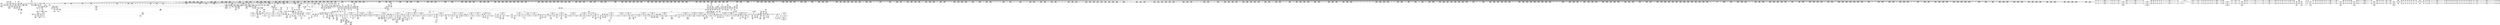 digraph {
	CE0x4c38c40 [shape=record,shape=Mrecord,label="{CE0x4c38c40|task_sid:tmp17|security/selinux/hooks.c,208}"]
	CE0x4c294f0 [shape=record,shape=Mrecord,label="{CE0x4c294f0|2472:_%struct.cred*,_:_CRE_6288,6289_}"]
	CE0x4bc6930 [shape=record,shape=Mrecord,label="{CE0x4bc6930|i8_1|*Constant*}"]
	CE0x4c33d50 [shape=record,shape=Mrecord,label="{CE0x4c33d50|2472:_%struct.cred*,_:_CRE_6656,6660_|*MultipleSource*|Function::task_sid&Arg::task::|security/selinux/hooks.c,208|Function::selinux_msg_queue_msgrcv&Arg::target::}"]
	CE0x4c81c80 [shape=record,shape=Mrecord,label="{CE0x4c81c80|__preempt_count_add:entry|*SummSink*}"]
	CE0x4ba5600 [shape=record,shape=Mrecord,label="{CE0x4ba5600|80:_i32,_112:_i8*,_:_CRE_60,61_}"]
	CE0x4c99680 [shape=record,shape=Mrecord,label="{CE0x4c99680|__preempt_count_sub:do.body}"]
	CE0x4ba4330 [shape=record,shape=Mrecord,label="{CE0x4ba4330|selinux_msg_queue_msgrcv:tmp10|security/selinux/hooks.c,5284}"]
	CE0x4cb5ed0 [shape=record,shape=Mrecord,label="{CE0x4cb5ed0|_call_void_asm_addl_$1,_%gs:$0_,_*m,ri,*m,_dirflag_,_fpsr_,_flags_(i32*___preempt_count,_i32_%sub,_i32*___preempt_count)_#3,_!dbg_!27717,_!srcloc_!27718|./arch/x86/include/asm/preempt.h,77|*SummSink*}"]
	CE0x4c208c0 [shape=record,shape=Mrecord,label="{CE0x4c208c0|2472:_%struct.cred*,_:_CRE_2984,2988_|*MultipleSource*|Function::task_sid&Arg::task::|security/selinux/hooks.c,208|Function::selinux_msg_queue_msgrcv&Arg::target::}"]
	CE0x4b9f920 [shape=record,shape=Mrecord,label="{CE0x4b9f920|task_sid:if.then|*SummSource*}"]
	CE0x4c38b00 [shape=record,shape=Mrecord,label="{CE0x4c38b00|task_sid:tmp15|security/selinux/hooks.c,208|*SummSource*}"]
	CE0x4c85210 [shape=record,shape=Mrecord,label="{CE0x4c85210|rcu_read_unlock:if.end|*SummSource*}"]
	CE0x4c26a70 [shape=record,shape=Mrecord,label="{CE0x4c26a70|2472:_%struct.cred*,_:_CRE_6000,6008_|*MultipleSource*|Function::task_sid&Arg::task::|security/selinux/hooks.c,208|Function::selinux_msg_queue_msgrcv&Arg::target::}"]
	CE0x4c2c7c0 [shape=record,shape=Mrecord,label="{CE0x4c2c7c0|2472:_%struct.cred*,_:_CRE_6329,6330_}"]
	CE0x4b95450 [shape=record,shape=Mrecord,label="{CE0x4b95450|selinux_msg_queue_msgrcv:call|security/selinux/hooks.c,5273}"]
	CE0x4c3d400 [shape=record,shape=Mrecord,label="{CE0x4c3d400|rcu_read_unlock:land.lhs.true}"]
	CE0x4c0e370 [shape=record,shape=Mrecord,label="{CE0x4c0e370|2472:_%struct.cred*,_:_CRE_2040,2044_|*MultipleSource*|Function::task_sid&Arg::task::|security/selinux/hooks.c,208|Function::selinux_msg_queue_msgrcv&Arg::target::}"]
	CE0x4c24a60 [shape=record,shape=Mrecord,label="{CE0x4c24a60|2472:_%struct.cred*,_:_CRE_5880,5888_|*MultipleSource*|Function::task_sid&Arg::task::|security/selinux/hooks.c,208|Function::selinux_msg_queue_msgrcv&Arg::target::}"]
	CE0x4cb7220 [shape=record,shape=Mrecord,label="{CE0x4cb7220|i64*_getelementptr_inbounds_(_4_x_i64_,_4_x_i64_*___llvm_gcov_ctr128,_i64_0,_i64_0)|*Constant*|*SummSource*}"]
	CE0x4b97ed0 [shape=record,shape=Mrecord,label="{CE0x4b97ed0|selinux_msg_queue_msgrcv:security1|security/selinux/hooks.c,5277|*SummSink*}"]
	CE0x4baae70 [shape=record,shape=Mrecord,label="{CE0x4baae70|task_sid:tmp}"]
	CE0x4ba0e80 [shape=record,shape=Mrecord,label="{CE0x4ba0e80|80:_i32,_112:_i8*,_:_CRE_36,37_}"]
	CE0x4c7a310 [shape=record,shape=Mrecord,label="{CE0x4c7a310|rcu_read_unlock:tmp15|include/linux/rcupdate.h,933|*SummSource*}"]
	CE0x4ba9f60 [shape=record,shape=Mrecord,label="{CE0x4ba9f60|2472:_%struct.cred*,_:_CRE_784,1808_|*MultipleSource*|Function::task_sid&Arg::task::|security/selinux/hooks.c,208|Function::selinux_msg_queue_msgrcv&Arg::target::}"]
	CE0x4c07f30 [shape=record,shape=Mrecord,label="{CE0x4c07f30|i8*_getelementptr_inbounds_(_25_x_i8_,_25_x_i8_*_.str45,_i32_0,_i32_0)|*Constant*|*SummSink*}"]
	CE0x4c20530 [shape=record,shape=Mrecord,label="{CE0x4c20530|2472:_%struct.cred*,_:_CRE_2975,2976_}"]
	CE0x4c01e10 [shape=record,shape=Mrecord,label="{CE0x4c01e10|rcu_read_lock:tmp14|include/linux/rcupdate.h,882|*SummSink*}"]
	CE0x4c86510 [shape=record,shape=Mrecord,label="{CE0x4c86510|_call_void___preempt_count_add(i32_1)_#10,_!dbg_!27711|include/linux/rcupdate.h,239|*SummSink*}"]
	CE0x4c20f40 [shape=record,shape=Mrecord,label="{CE0x4c20f40|2472:_%struct.cred*,_:_CRE_3008,3024_|*MultipleSource*|Function::task_sid&Arg::task::|security/selinux/hooks.c,208|Function::selinux_msg_queue_msgrcv&Arg::target::}"]
	CE0x4c826b0 [shape=record,shape=Mrecord,label="{CE0x4c826b0|i64*_getelementptr_inbounds_(_11_x_i64_,_11_x_i64_*___llvm_gcov_ctr132,_i64_0,_i64_0)|*Constant*|*SummSource*}"]
	CE0x4c0aed0 [shape=record,shape=Mrecord,label="{CE0x4c0aed0|_call_void_lockdep_rcu_suspicious(i8*_getelementptr_inbounds_(_25_x_i8_,_25_x_i8_*_.str3,_i32_0,_i32_0),_i32_208,_i8*_getelementptr_inbounds_(_41_x_i8_,_41_x_i8_*_.str44,_i32_0,_i32_0))_#10,_!dbg_!27732|security/selinux/hooks.c,208|*SummSource*}"]
	CE0x4bf32d0 [shape=record,shape=Mrecord,label="{CE0x4bf32d0|2472:_%struct.cred*,_:_CRE_84,88_|*MultipleSource*|Function::task_sid&Arg::task::|security/selinux/hooks.c,208|Function::selinux_msg_queue_msgrcv&Arg::target::}"]
	CE0x4c126f0 [shape=record,shape=Mrecord,label="{CE0x4c126f0|2472:_%struct.cred*,_:_CRE_2368,2376_|*MultipleSource*|Function::task_sid&Arg::task::|security/selinux/hooks.c,208|Function::selinux_msg_queue_msgrcv&Arg::target::}"]
	CE0x4cb4c40 [shape=record,shape=Mrecord,label="{CE0x4cb4c40|COLLAPSED:_GCMRE___llvm_gcov_ctr134_internal_global_4_x_i64_zeroinitializer:_elem_0:default:}"]
	CE0x4bb8600 [shape=record,shape=Mrecord,label="{CE0x4bb8600|rcu_read_lock:entry|*SummSink*}"]
	CE0x4bc4290 [shape=record,shape=Mrecord,label="{CE0x4bc4290|selinux_msg_queue_msgrcv:tmp8|security/selinux/hooks.c,5284}"]
	CE0x4c890c0 [shape=record,shape=Mrecord,label="{CE0x4c890c0|__rcu_read_unlock:tmp5|include/linux/rcupdate.h,244|*SummSink*}"]
	CE0x4b9de00 [shape=record,shape=Mrecord,label="{CE0x4b9de00|80:_i32,_112:_i8*,_:_CRE_18,19_}"]
	CE0x4b9da60 [shape=record,shape=Mrecord,label="{CE0x4b9da60|task_sid:task|Function::task_sid&Arg::task::}"]
	CE0x4c7cc70 [shape=record,shape=Mrecord,label="{CE0x4c7cc70|rcu_read_unlock:call3|include/linux/rcupdate.h,933|*SummSource*}"]
	CE0x4c91aa0 [shape=record,shape=Mrecord,label="{CE0x4c91aa0|_ret_void,_!dbg_!27717|include/linux/rcupdate.h,424}"]
	CE0x4b900d0 [shape=record,shape=Mrecord,label="{CE0x4b900d0|40:_i8*,_:_CRE_16,24_|*MultipleSource*|Function::selinux_msg_queue_msgrcv&Arg::msg::|security/selinux/hooks.c,5277}"]
	CE0x4bab480 [shape=record,shape=Mrecord,label="{CE0x4bab480|GLOBAL:rcu_lock_acquire|*Constant*}"]
	CE0x4bf65d0 [shape=record,shape=Mrecord,label="{CE0x4bf65d0|2472:_%struct.cred*,_:_CRE_104,112_|*MultipleSource*|Function::task_sid&Arg::task::|security/selinux/hooks.c,208|Function::selinux_msg_queue_msgrcv&Arg::target::}"]
	CE0x4c9b480 [shape=record,shape=Mrecord,label="{CE0x4c9b480|rcu_lock_acquire:tmp6|*SummSink*}"]
	CE0x4c2bab0 [shape=record,shape=Mrecord,label="{CE0x4c2bab0|2472:_%struct.cred*,_:_CRE_6318,6319_}"]
	CE0x4cb3170 [shape=record,shape=Mrecord,label="{CE0x4cb3170|__preempt_count_sub:tmp|*SummSink*}"]
	CE0x4bb1cf0 [shape=record,shape=Mrecord,label="{CE0x4bb1cf0|COLLAPSED:_GCMRE___llvm_gcov_ctr309_internal_global_5_x_i64_zeroinitializer:_elem_0:default:}"]
	CE0x4c79ca0 [shape=record,shape=Mrecord,label="{CE0x4c79ca0|_call_void_mcount()_#3}"]
	CE0x4ba65c0 [shape=record,shape=Mrecord,label="{CE0x4ba65c0|_call_void_mcount()_#3|*SummSink*}"]
	CE0x4c42480 [shape=record,shape=Mrecord,label="{CE0x4c42480|i64*_getelementptr_inbounds_(_13_x_i64_,_13_x_i64_*___llvm_gcov_ctr126,_i64_0,_i64_10)|*Constant*|*SummSink*}"]
	CE0x4be68c0 [shape=record,shape=Mrecord,label="{CE0x4be68c0|2472:_%struct.cred*,_:_CRE_384,392_|*MultipleSource*|Function::task_sid&Arg::task::|security/selinux/hooks.c,208|Function::selinux_msg_queue_msgrcv&Arg::target::}"]
	CE0x4c92740 [shape=record,shape=Mrecord,label="{CE0x4c92740|__rcu_read_unlock:entry|*SummSink*}"]
	CE0x4bc7690 [shape=record,shape=Mrecord,label="{CE0x4bc7690|selinux_msg_queue_msgrcv:tobool|security/selinux/hooks.c,5284|*SummSink*}"]
	CE0x4bf63f0 [shape=record,shape=Mrecord,label="{CE0x4bf63f0|2472:_%struct.cred*,_:_CRE_96,104_|*MultipleSource*|Function::task_sid&Arg::task::|security/selinux/hooks.c,208|Function::selinux_msg_queue_msgrcv&Arg::target::}"]
	CE0x4ca1530 [shape=record,shape=Mrecord,label="{CE0x4ca1530|_call_void_mcount()_#3|*SummSink*}"]
	CE0x4baa2f0 [shape=record,shape=Mrecord,label="{CE0x4baa2f0|2472:_%struct.cred*,_:_CRE_1816,1817_|*MultipleSource*|Function::task_sid&Arg::task::|security/selinux/hooks.c,208|Function::selinux_msg_queue_msgrcv&Arg::target::}"]
	CE0x4c1d940 [shape=record,shape=Mrecord,label="{CE0x4c1d940|2472:_%struct.cred*,_:_CRE_2938,2939_}"]
	CE0x4c53630 [shape=record,shape=Mrecord,label="{CE0x4c53630|rcu_read_unlock:tmp1|*SummSource*}"]
	CE0x4c4fdf0 [shape=record,shape=Mrecord,label="{CE0x4c4fdf0|task_sid:call3|security/selinux/hooks.c,208|*SummSink*}"]
	CE0x4bc08d0 [shape=record,shape=Mrecord,label="{CE0x4bc08d0|2472:_%struct.cred*,_:_CRE_696,697_}"]
	CE0x4ba3880 [shape=record,shape=Mrecord,label="{CE0x4ba3880|i64_6|*Constant*|*SummSink*}"]
	CE0x4ce3c40 [shape=record,shape=Mrecord,label="{CE0x4ce3c40|__rcu_read_unlock:tmp4|include/linux/rcupdate.h,244|*SummSink*}"]
	CE0x4c3d780 [shape=record,shape=Mrecord,label="{CE0x4c3d780|cred_sid:tmp5|security/selinux/hooks.c,196|*SummSink*}"]
	CE0x4bf91b0 [shape=record,shape=Mrecord,label="{CE0x4bf91b0|2472:_%struct.cred*,_:_CRE_360,368_|*MultipleSource*|Function::task_sid&Arg::task::|security/selinux/hooks.c,208|Function::selinux_msg_queue_msgrcv&Arg::target::}"]
	CE0x4c0bdf0 [shape=record,shape=Mrecord,label="{CE0x4c0bdf0|2472:_%struct.cred*,_:_CRE_1872,1880_|*MultipleSource*|Function::task_sid&Arg::task::|security/selinux/hooks.c,208|Function::selinux_msg_queue_msgrcv&Arg::target::}"]
	CE0x4c8c9a0 [shape=record,shape=Mrecord,label="{CE0x4c8c9a0|_call_void_lockdep_rcu_suspicious(i8*_getelementptr_inbounds_(_25_x_i8_,_25_x_i8_*_.str45,_i32_0,_i32_0),_i32_934,_i8*_getelementptr_inbounds_(_44_x_i8_,_44_x_i8_*_.str47,_i32_0,_i32_0))_#10,_!dbg_!27726|include/linux/rcupdate.h,933|*SummSource*}"]
	CE0x4c0a990 [shape=record,shape=Mrecord,label="{CE0x4c0a990|i8_1|*Constant*|*SummSink*}"]
	CE0x4bf0440 [shape=record,shape=Mrecord,label="{CE0x4bf0440|rcu_read_unlock:tmp3|*SummSource*}"]
	CE0x4c23fc0 [shape=record,shape=Mrecord,label="{CE0x4c23fc0|2472:_%struct.cred*,_:_CRE_3164,3168_|*MultipleSource*|Function::task_sid&Arg::task::|security/selinux/hooks.c,208|Function::selinux_msg_queue_msgrcv&Arg::target::}"]
	CE0x4c8cad0 [shape=record,shape=Mrecord,label="{CE0x4c8cad0|_call_void_lockdep_rcu_suspicious(i8*_getelementptr_inbounds_(_25_x_i8_,_25_x_i8_*_.str45,_i32_0,_i32_0),_i32_934,_i8*_getelementptr_inbounds_(_44_x_i8_,_44_x_i8_*_.str47,_i32_0,_i32_0))_#10,_!dbg_!27726|include/linux/rcupdate.h,933|*SummSink*}"]
	CE0x4c9d7e0 [shape=record,shape=Mrecord,label="{CE0x4c9d7e0|__preempt_count_sub:tmp1|*SummSource*}"]
	CE0x4cb7110 [shape=record,shape=Mrecord,label="{CE0x4cb7110|__rcu_read_unlock:tmp|*SummSource*}"]
	CE0x4ce2c70 [shape=record,shape=Mrecord,label="{CE0x4ce2c70|__preempt_count_add:do.body}"]
	CE0x4c173d0 [shape=record,shape=Mrecord,label="{CE0x4c173d0|2472:_%struct.cred*,_:_CRE_2696,2704_|*MultipleSource*|Function::task_sid&Arg::task::|security/selinux/hooks.c,208|Function::selinux_msg_queue_msgrcv&Arg::target::}"]
	CE0x4cb6080 [shape=record,shape=Mrecord,label="{CE0x4cb6080|void_(i32*,_i32,_i32*)*_asm_addl_$1,_%gs:$0_,_*m,ri,*m,_dirflag_,_fpsr_,_flags_}"]
	CE0x4c2d3a0 [shape=record,shape=Mrecord,label="{CE0x4c2d3a0|2472:_%struct.cred*,_:_CRE_6339,6340_}"]
	CE0x4c7a440 [shape=record,shape=Mrecord,label="{CE0x4c7a440|rcu_read_unlock:tmp15|include/linux/rcupdate.h,933|*SummSink*}"]
	CE0x4bb4850 [shape=record,shape=Mrecord,label="{CE0x4bb4850|i32_77|*Constant*|*SummSource*}"]
	CE0x4c91d00 [shape=record,shape=Mrecord,label="{CE0x4c91d00|_ret_void,_!dbg_!27717|include/linux/rcupdate.h,424|*SummSink*}"]
	CE0x4c57750 [shape=record,shape=Mrecord,label="{CE0x4c57750|rcu_read_lock:tmp4|include/linux/rcupdate.h,882}"]
	CE0x4cbd9c0 [shape=record,shape=Mrecord,label="{CE0x4cbd9c0|i64*_getelementptr_inbounds_(_4_x_i64_,_4_x_i64_*___llvm_gcov_ctr134,_i64_0,_i64_2)|*Constant*|*SummSource*}"]
	CE0x4bed4e0 [shape=record,shape=Mrecord,label="{CE0x4bed4e0|rcu_read_lock:tmp1|*SummSink*}"]
	CE0x4bc0b20 [shape=record,shape=Mrecord,label="{CE0x4bc0b20|2472:_%struct.cred*,_:_CRE_700,701_}"]
	CE0x4bb9fe0 [shape=record,shape=Mrecord,label="{CE0x4bb9fe0|80:_i32,_112:_i8*,_:_CRE_47,48_}"]
	CE0x4c31d40 [shape=record,shape=Mrecord,label="{CE0x4c31d40|2472:_%struct.cred*,_:_CRE_6536,6544_|*MultipleSource*|Function::task_sid&Arg::task::|security/selinux/hooks.c,208|Function::selinux_msg_queue_msgrcv&Arg::target::}"]
	CE0x4c9e570 [shape=record,shape=Mrecord,label="{CE0x4c9e570|i64_1|*Constant*}"]
	CE0x4bf2940 [shape=record,shape=Mrecord,label="{CE0x4bf2940|task_sid:tmp1|*SummSource*}"]
	CE0x4c36b90 [shape=record,shape=Mrecord,label="{CE0x4c36b90|2472:_%struct.cred*,_:_CRE_10628,10632_|*MultipleSource*|Function::task_sid&Arg::task::|security/selinux/hooks.c,208|Function::selinux_msg_queue_msgrcv&Arg::target::}"]
	CE0x4c94eb0 [shape=record,shape=Mrecord,label="{CE0x4c94eb0|i64*_getelementptr_inbounds_(_4_x_i64_,_4_x_i64_*___llvm_gcov_ctr128,_i64_0,_i64_1)|*Constant*|*SummSink*}"]
	CE0x4c453a0 [shape=record,shape=Mrecord,label="{CE0x4c453a0|task_sid:call7|security/selinux/hooks.c,208|*SummSource*}"]
	CE0x4c78cf0 [shape=record,shape=Mrecord,label="{CE0x4c78cf0|__rcu_read_lock:tmp7|include/linux/rcupdate.h,240|*SummSource*}"]
	CE0x4c59c60 [shape=record,shape=Mrecord,label="{CE0x4c59c60|rcu_read_lock:tmp10|include/linux/rcupdate.h,882}"]
	CE0x4cb9970 [shape=record,shape=Mrecord,label="{CE0x4cb9970|i64*_getelementptr_inbounds_(_4_x_i64_,_4_x_i64_*___llvm_gcov_ctr133,_i64_0,_i64_3)|*Constant*}"]
	CE0x4bba5b0 [shape=record,shape=Mrecord,label="{CE0x4bba5b0|selinux_msg_queue_msgrcv:security1|security/selinux/hooks.c,5277}"]
	CE0x4c2cee0 [shape=record,shape=Mrecord,label="{CE0x4c2cee0|2472:_%struct.cred*,_:_CRE_6335,6336_}"]
	CE0x4c7a5b0 [shape=record,shape=Mrecord,label="{CE0x4c7a5b0|rcu_read_unlock:tmp16|include/linux/rcupdate.h,933}"]
	CE0x4c1c050 [shape=record,shape=Mrecord,label="{CE0x4c1c050|2472:_%struct.cred*,_:_CRE_2917,2918_}"]
	CE0x4c1df30 [shape=record,shape=Mrecord,label="{CE0x4c1df30|2472:_%struct.cred*,_:_CRE_2943,2944_}"]
	CE0x4c2eef0 [shape=record,shape=Mrecord,label="{CE0x4c2eef0|2472:_%struct.cred*,_:_CRE_6376,6384_|*MultipleSource*|Function::task_sid&Arg::task::|security/selinux/hooks.c,208|Function::selinux_msg_queue_msgrcv&Arg::target::}"]
	CE0x4c0a530 [shape=record,shape=Mrecord,label="{CE0x4c0a530|task_sid:tmp19|security/selinux/hooks.c,208|*SummSink*}"]
	CE0x4c219e0 [shape=record,shape=Mrecord,label="{CE0x4c219e0|2472:_%struct.cred*,_:_CRE_3056,3064_|*MultipleSource*|Function::task_sid&Arg::task::|security/selinux/hooks.c,208|Function::selinux_msg_queue_msgrcv&Arg::target::}"]
	CE0x4c0e190 [shape=record,shape=Mrecord,label="{CE0x4c0e190|2472:_%struct.cred*,_:_CRE_2036,2040_|*MultipleSource*|Function::task_sid&Arg::task::|security/selinux/hooks.c,208|Function::selinux_msg_queue_msgrcv&Arg::target::}"]
	CE0x4b9c1e0 [shape=record,shape=Mrecord,label="{CE0x4b9c1e0|2472:_%struct.cred*,_:_CRE_8,16_|*MultipleSource*|Function::task_sid&Arg::task::|security/selinux/hooks.c,208|Function::selinux_msg_queue_msgrcv&Arg::target::}"]
	CE0x4c19bd0 [shape=record,shape=Mrecord,label="{CE0x4c19bd0|2472:_%struct.cred*,_:_CRE_2848,2856_|*MultipleSource*|Function::task_sid&Arg::task::|security/selinux/hooks.c,208|Function::selinux_msg_queue_msgrcv&Arg::target::}"]
	CE0x4be96e0 [shape=record,shape=Mrecord,label="{CE0x4be96e0|i8*_getelementptr_inbounds_(_41_x_i8_,_41_x_i8_*_.str44,_i32_0,_i32_0)|*Constant*|*SummSink*}"]
	CE0x4c8dc20 [shape=record,shape=Mrecord,label="{CE0x4c8dc20|i8*_getelementptr_inbounds_(_44_x_i8_,_44_x_i8_*_.str47,_i32_0,_i32_0)|*Constant*|*SummSource*}"]
	CE0x4c86910 [shape=record,shape=Mrecord,label="{CE0x4c86910|rcu_read_unlock:land.lhs.true2|*SummSource*}"]
	CE0x4c29f60 [shape=record,shape=Mrecord,label="{CE0x4c29f60|2472:_%struct.cred*,_:_CRE_6295,6296_}"]
	CE0x4c1f100 [shape=record,shape=Mrecord,label="{CE0x4c1f100|2472:_%struct.cred*,_:_CRE_2958,2959_}"]
	CE0x4c4b730 [shape=record,shape=Mrecord,label="{CE0x4c4b730|i64*_getelementptr_inbounds_(_11_x_i64_,_11_x_i64_*___llvm_gcov_ctr127,_i64_0,_i64_9)|*Constant*|*SummSink*}"]
	CE0x4be8b60 [shape=record,shape=Mrecord,label="{CE0x4be8b60|i32_208|*Constant*}"]
	CE0x4ca4a60 [shape=record,shape=Mrecord,label="{CE0x4ca4a60|rcu_lock_release:bb}"]
	CE0x4c00e80 [shape=record,shape=Mrecord,label="{CE0x4c00e80|i64*_getelementptr_inbounds_(_2_x_i64_,_2_x_i64_*___llvm_gcov_ctr131,_i64_0,_i64_1)|*Constant*}"]
	CE0x4c79b80 [shape=record,shape=Mrecord,label="{CE0x4c79b80|rcu_lock_release:tmp3|*SummSink*}"]
	CE0x4b9eb10 [shape=record,shape=Mrecord,label="{CE0x4b9eb10|selinux_msg_queue_msgrcv:security|security/selinux/hooks.c,5276|*SummSource*}"]
	CE0x4b97980 [shape=record,shape=Mrecord,label="{CE0x4b97980|selinux_msg_queue_msgrcv:msg|Function::selinux_msg_queue_msgrcv&Arg::msg::|*SummSink*}"]
	CE0x4bc3940 [shape=record,shape=Mrecord,label="{CE0x4bc3940|selinux_msg_queue_msgrcv:tobool|security/selinux/hooks.c,5284|*SummSource*}"]
	CE0x4c7c720 [shape=record,shape=Mrecord,label="{CE0x4c7c720|__rcu_read_lock:tmp3}"]
	CE0x4c3db00 [shape=record,shape=Mrecord,label="{CE0x4c3db00|cred_sid:sid|security/selinux/hooks.c,197}"]
	CE0x4c10e90 [shape=record,shape=Mrecord,label="{CE0x4c10e90|2472:_%struct.cred*,_:_CRE_2264,2272_|*MultipleSource*|Function::task_sid&Arg::task::|security/selinux/hooks.c,208|Function::selinux_msg_queue_msgrcv&Arg::target::}"]
	CE0x4c54e90 [shape=record,shape=Mrecord,label="{CE0x4c54e90|rcu_read_lock:tmp7|include/linux/rcupdate.h,882}"]
	CE0x4c6ecc0 [shape=record,shape=Mrecord,label="{CE0x4c6ecc0|rcu_read_lock:tmp21|include/linux/rcupdate.h,884}"]
	CE0x4c0eca0 [shape=record,shape=Mrecord,label="{CE0x4c0eca0|2472:_%struct.cred*,_:_CRE_2064,2072_|*MultipleSource*|Function::task_sid&Arg::task::|security/selinux/hooks.c,208|Function::selinux_msg_queue_msgrcv&Arg::target::}"]
	CE0x4c1f360 [shape=record,shape=Mrecord,label="{CE0x4c1f360|2472:_%struct.cred*,_:_CRE_2960,2961_}"]
	CE0x4c85f40 [shape=record,shape=Mrecord,label="{CE0x4c85f40|_call_void_mcount()_#3}"]
	CE0x4bf45a0 [shape=record,shape=Mrecord,label="{CE0x4bf45a0|2472:_%struct.cred*,_:_CRE_336,344_|*MultipleSource*|Function::task_sid&Arg::task::|security/selinux/hooks.c,208|Function::selinux_msg_queue_msgrcv&Arg::target::}"]
	CE0x4b973f0 [shape=record,shape=Mrecord,label="{CE0x4b973f0|avc_has_perm:entry}"]
	CE0x4c404c0 [shape=record,shape=Mrecord,label="{CE0x4c404c0|rcu_read_unlock:tmp8|include/linux/rcupdate.h,933|*SummSink*}"]
	CE0x4c13b60 [shape=record,shape=Mrecord,label="{CE0x4c13b60|2472:_%struct.cred*,_:_CRE_2504,2508_|*MultipleSource*|Function::task_sid&Arg::task::|security/selinux/hooks.c,208|Function::selinux_msg_queue_msgrcv&Arg::target::}"]
	CE0x4c82960 [shape=record,shape=Mrecord,label="{CE0x4c82960|rcu_read_unlock:tmp}"]
	CE0x4bbd910 [shape=record,shape=Mrecord,label="{CE0x4bbd910|2472:_%struct.cred*,_:_CRE_536,544_|*MultipleSource*|Function::task_sid&Arg::task::|security/selinux/hooks.c,208|Function::selinux_msg_queue_msgrcv&Arg::target::}"]
	CE0x4bb4f70 [shape=record,shape=Mrecord,label="{CE0x4bb4f70|cred_sid:security|security/selinux/hooks.c,196}"]
	CE0x4bfbcf0 [shape=record,shape=Mrecord,label="{CE0x4bfbcf0|rcu_read_unlock:do.body}"]
	CE0x4c84890 [shape=record,shape=Mrecord,label="{CE0x4c84890|__preempt_count_add:tmp4|./arch/x86/include/asm/preempt.h,72|*SummSink*}"]
	CE0x4c1d5b0 [shape=record,shape=Mrecord,label="{CE0x4c1d5b0|2472:_%struct.cred*,_:_CRE_2935,2936_}"]
	CE0x4cf3ce0 [shape=record,shape=Mrecord,label="{CE0x4cf3ce0|i64*_getelementptr_inbounds_(_4_x_i64_,_4_x_i64_*___llvm_gcov_ctr135,_i64_0,_i64_0)|*Constant*|*SummSink*}"]
	CE0x4c7a030 [shape=record,shape=Mrecord,label="{CE0x4c7a030|rcu_read_unlock:tmp15|include/linux/rcupdate.h,933}"]
	CE0x4bc6640 [shape=record,shape=Mrecord,label="{CE0x4bc6640|rcu_read_lock:tmp18|include/linux/rcupdate.h,882|*SummSource*}"]
	CE0x4b9cfd0 [shape=record,shape=Mrecord,label="{CE0x4b9cfd0|selinux_msg_queue_msgrcv:tmp1}"]
	"CONST[source:1(input),value:2(dynamic)][purpose:{object}][SrcIdx:1]"
	CE0x4bf19c0 [shape=record,shape=Mrecord,label="{CE0x4bf19c0|task_sid:tmp3}"]
	CE0x4c7f050 [shape=record,shape=Mrecord,label="{CE0x4c7f050|rcu_read_unlock:tobool|include/linux/rcupdate.h,933}"]
	CE0x4ca0c80 [shape=record,shape=Mrecord,label="{CE0x4ca0c80|__rcu_read_unlock:bb|*SummSink*}"]
	CE0x4baa900 [shape=record,shape=Mrecord,label="{CE0x4baa900|i16_27|*Constant*|*SummSource*}"]
	CE0x4c81310 [shape=record,shape=Mrecord,label="{CE0x4c81310|i64*_getelementptr_inbounds_(_4_x_i64_,_4_x_i64_*___llvm_gcov_ctr133,_i64_0,_i64_1)|*Constant*|*SummSource*}"]
	CE0x4c2b000 [shape=record,shape=Mrecord,label="{CE0x4c2b000|2472:_%struct.cred*,_:_CRE_6309,6310_}"]
	CE0x4ba2be0 [shape=record,shape=Mrecord,label="{CE0x4ba2be0|80:_i32,_112:_i8*,_:_CRE_5,6_}"]
	CE0x4c3fb60 [shape=record,shape=Mrecord,label="{CE0x4c3fb60|_call_void_asm_sideeffect_,_memory_,_dirflag_,_fpsr_,_flags_()_#3,_!dbg_!27711,_!srcloc_!27714|include/linux/rcupdate.h,244|*SummSink*}"]
	CE0x4c8e340 [shape=record,shape=Mrecord,label="{CE0x4c8e340|i64*_getelementptr_inbounds_(_11_x_i64_,_11_x_i64_*___llvm_gcov_ctr132,_i64_0,_i64_9)|*Constant*|*SummSink*}"]
	CE0x4bf0b40 [shape=record,shape=Mrecord,label="{CE0x4bf0b40|2472:_%struct.cred*,_:_CRE_416,424_|*MultipleSource*|Function::task_sid&Arg::task::|security/selinux/hooks.c,208|Function::selinux_msg_queue_msgrcv&Arg::target::}"]
	CE0x4c1fa80 [shape=record,shape=Mrecord,label="{CE0x4c1fa80|2472:_%struct.cred*,_:_CRE_2966,2967_}"]
	CE0x4c41b10 [shape=record,shape=Mrecord,label="{CE0x4c41b10|task_sid:tmp21|security/selinux/hooks.c,208|*SummSource*}"]
	CE0x4bc71b0 [shape=record,shape=Mrecord,label="{CE0x4bc71b0|avc_has_perm:auditdata|Function::avc_has_perm&Arg::auditdata::}"]
	CE0x4b9b3a0 [shape=record,shape=Mrecord,label="{CE0x4b9b3a0|80:_i32,_112:_i8*,_:_CRE_70,71_}"]
	CE0x4c5a520 [shape=record,shape=Mrecord,label="{CE0x4c5a520|rcu_read_lock:tmp11|include/linux/rcupdate.h,882}"]
	CE0x4bf5fe0 [shape=record,shape=Mrecord,label="{CE0x4bf5fe0|i64*_getelementptr_inbounds_(_2_x_i64_,_2_x_i64_*___llvm_gcov_ctr131,_i64_0,_i64_1)|*Constant*|*SummSink*}"]
	CE0x4bf1b70 [shape=record,shape=Mrecord,label="{CE0x4bf1b70|task_sid:tmp3|*SummSource*}"]
	CE0x4bb8f50 [shape=record,shape=Mrecord,label="{CE0x4bb8f50|80:_i32,_112:_i8*,_:_CRE_168,172_|*MultipleSource*|Function::selinux_msg_queue_msgrcv&Arg::msq::|security/selinux/hooks.c,5276}"]
	CE0x4c5f3d0 [shape=record,shape=Mrecord,label="{CE0x4c5f3d0|_call_void_mcount()_#3}"]
	CE0x4c0d470 [shape=record,shape=Mrecord,label="{CE0x4c0d470|2472:_%struct.cred*,_:_CRE_1968,1976_|*MultipleSource*|Function::task_sid&Arg::task::|security/selinux/hooks.c,208|Function::selinux_msg_queue_msgrcv&Arg::target::}"]
	CE0x4c23520 [shape=record,shape=Mrecord,label="{CE0x4c23520|2472:_%struct.cred*,_:_CRE_3140,3144_|*MultipleSource*|Function::task_sid&Arg::task::|security/selinux/hooks.c,208|Function::selinux_msg_queue_msgrcv&Arg::target::}"]
	CE0x4c146d0 [shape=record,shape=Mrecord,label="{CE0x4c146d0|2472:_%struct.cred*,_:_CRE_2523,2524_}"]
	CE0x4bbfad0 [shape=record,shape=Mrecord,label="{CE0x4bbfad0|2472:_%struct.cred*,_:_CRE_664,672_|*MultipleSource*|Function::task_sid&Arg::task::|security/selinux/hooks.c,208|Function::selinux_msg_queue_msgrcv&Arg::target::}"]
	CE0x4bfa7c0 [shape=record,shape=Mrecord,label="{CE0x4bfa7c0|_ret_void,_!dbg_!27717|include/linux/rcupdate.h,419|*SummSource*}"]
	CE0x4cbd520 [shape=record,shape=Mrecord,label="{CE0x4cbd520|__preempt_count_sub:tmp7|./arch/x86/include/asm/preempt.h,78|*SummSource*}"]
	CE0x4bc4ce0 [shape=record,shape=Mrecord,label="{CE0x4bc4ce0|80:_i32,_112:_i8*,_:_CRE_28,29_}"]
	CE0x4c6eb50 [shape=record,shape=Mrecord,label="{CE0x4c6eb50|rcu_read_lock:tmp20|include/linux/rcupdate.h,882|*SummSink*}"]
	CE0x4c8c4f0 [shape=record,shape=Mrecord,label="{CE0x4c8c4f0|rcu_read_unlock:tmp18|include/linux/rcupdate.h,933|*SummSink*}"]
	CE0x4ba2e90 [shape=record,shape=Mrecord,label="{CE0x4ba2e90|selinux_msg_queue_msgrcv:if.then|*SummSink*}"]
	CE0x4bafc10 [shape=record,shape=Mrecord,label="{CE0x4bafc10|80:_i32,_112:_i8*,_:_CRE_92,96_|*MultipleSource*|Function::selinux_msg_queue_msgrcv&Arg::msq::|security/selinux/hooks.c,5276}"]
	CE0x4bfd770 [shape=record,shape=Mrecord,label="{CE0x4bfd770|rcu_read_lock:call|include/linux/rcupdate.h,882|*SummSource*}"]
	CE0x4c30a50 [shape=record,shape=Mrecord,label="{CE0x4c30a50|2472:_%struct.cred*,_:_CRE_6476,6480_|*MultipleSource*|Function::task_sid&Arg::task::|security/selinux/hooks.c,208|Function::selinux_msg_queue_msgrcv&Arg::target::}"]
	CE0x4c4edb0 [shape=record,shape=Mrecord,label="{CE0x4c4edb0|task_sid:tmp12|security/selinux/hooks.c,208}"]
	CE0x4be9570 [shape=record,shape=Mrecord,label="{CE0x4be9570|i8*_getelementptr_inbounds_(_41_x_i8_,_41_x_i8_*_.str44,_i32_0,_i32_0)|*Constant*}"]
	CE0x4c2f100 [shape=record,shape=Mrecord,label="{CE0x4c2f100|2472:_%struct.cred*,_:_CRE_6384,6392_|*MultipleSource*|Function::task_sid&Arg::task::|security/selinux/hooks.c,208|Function::selinux_msg_queue_msgrcv&Arg::target::}"]
	CE0x4c164d0 [shape=record,shape=Mrecord,label="{CE0x4c164d0|2472:_%struct.cred*,_:_CRE_2616,2648_|*MultipleSource*|Function::task_sid&Arg::task::|security/selinux/hooks.c,208|Function::selinux_msg_queue_msgrcv&Arg::target::}"]
	CE0x4be85c0 [shape=record,shape=Mrecord,label="{CE0x4be85c0|i8*_getelementptr_inbounds_(_25_x_i8_,_25_x_i8_*_.str3,_i32_0,_i32_0)|*Constant*|*SummSource*}"]
	CE0x4cb4870 [shape=record,shape=Mrecord,label="{CE0x4cb4870|__rcu_read_lock:do.body|*SummSource*}"]
	CE0x4c476c0 [shape=record,shape=Mrecord,label="{CE0x4c476c0|_ret_void,_!dbg_!27735|include/linux/rcupdate.h,938|*SummSink*}"]
	CE0x4c5cee0 [shape=record,shape=Mrecord,label="{CE0x4c5cee0|__preempt_count_sub:do.end}"]
	CE0x4bb0a10 [shape=record,shape=Mrecord,label="{CE0x4bb0a10|__rcu_read_lock:tmp6|include/linux/rcupdate.h,240}"]
	CE0x4c2b390 [shape=record,shape=Mrecord,label="{CE0x4c2b390|2472:_%struct.cred*,_:_CRE_6312,6313_}"]
	CE0x4c323d0 [shape=record,shape=Mrecord,label="{CE0x4c323d0|2472:_%struct.cred*,_:_CRE_6560,6568_|*MultipleSource*|Function::task_sid&Arg::task::|security/selinux/hooks.c,208|Function::selinux_msg_queue_msgrcv&Arg::target::}"]
	CE0x4ba8f50 [shape=record,shape=Mrecord,label="{CE0x4ba8f50|80:_i32,_112:_i8*,_:_CRE_41,42_}"]
	CE0x4c02820 [shape=record,shape=Mrecord,label="{CE0x4c02820|rcu_read_lock:tmp16|include/linux/rcupdate.h,882|*SummSink*}"]
	CE0x4c8e9f0 [shape=record,shape=Mrecord,label="{CE0x4c8e9f0|rcu_read_unlock:tmp19|include/linux/rcupdate.h,933}"]
	CE0x4bbf8f0 [shape=record,shape=Mrecord,label="{CE0x4bbf8f0|2472:_%struct.cred*,_:_CRE_656,660_|*MultipleSource*|Function::task_sid&Arg::task::|security/selinux/hooks.c,208|Function::selinux_msg_queue_msgrcv&Arg::target::}"]
	CE0x4bc3d50 [shape=record,shape=Mrecord,label="{CE0x4bc3d50|i64_2|*Constant*|*SummSource*}"]
	CE0x4c42050 [shape=record,shape=Mrecord,label="{CE0x4c42050|task_sid:tmp23|security/selinux/hooks.c,208}"]
	CE0x4babe90 [shape=record,shape=Mrecord,label="{CE0x4babe90|i32_(i32,_i32,_i16,_i32,_%struct.common_audit_data*)*_bitcast_(i32_(i32,_i32,_i16,_i32,_%struct.common_audit_data.495*)*_avc_has_perm_to_i32_(i32,_i32,_i16,_i32,_%struct.common_audit_data*)*)|*Constant*}"]
	CE0x4bb3aa0 [shape=record,shape=Mrecord,label="{CE0x4bb3aa0|80:_i32,_112:_i8*,_:_CRE_14,15_}"]
	CE0x4c0df80 [shape=record,shape=Mrecord,label="{CE0x4c0df80|2472:_%struct.cred*,_:_CRE_2032,2036_|*MultipleSource*|Function::task_sid&Arg::task::|security/selinux/hooks.c,208|Function::selinux_msg_queue_msgrcv&Arg::target::}"]
	CE0x4c4b560 [shape=record,shape=Mrecord,label="{CE0x4c4b560|i64*_getelementptr_inbounds_(_11_x_i64_,_11_x_i64_*___llvm_gcov_ctr127,_i64_0,_i64_9)|*Constant*}"]
	CE0x4c92570 [shape=record,shape=Mrecord,label="{CE0x4c92570|__rcu_read_unlock:entry}"]
	CE0x4bb9d80 [shape=record,shape=Mrecord,label="{CE0x4bb9d80|80:_i32,_112:_i8*,_:_CRE_45,46_}"]
	CE0x4c9a010 [shape=record,shape=Mrecord,label="{CE0x4c9a010|%struct.lockdep_map*_null|*Constant*}"]
	CE0x4c998e0 [shape=record,shape=Mrecord,label="{CE0x4c998e0|__preempt_count_sub:do.body|*SummSink*}"]
	CE0x4cb93d0 [shape=record,shape=Mrecord,label="{CE0x4cb93d0|_call_void_lock_release(%struct.lockdep_map*_%map,_i32_1,_i64_ptrtoint_(i8*_blockaddress(_rcu_lock_release,_%__here)_to_i64))_#10,_!dbg_!27716|include/linux/rcupdate.h,423|*SummSource*}"]
	CE0x4bb1c10 [shape=record,shape=Mrecord,label="{CE0x4bb1c10|selinux_msg_queue_msgrcv:tmp}"]
	CE0x4c34380 [shape=record,shape=Mrecord,label="{CE0x4c34380|2472:_%struct.cred*,_:_CRE_6672,6680_|*MultipleSource*|Function::task_sid&Arg::task::|security/selinux/hooks.c,208|Function::selinux_msg_queue_msgrcv&Arg::target::}"]
	CE0x4c1bf20 [shape=record,shape=Mrecord,label="{CE0x4c1bf20|2472:_%struct.cred*,_:_CRE_2916,2917_}"]
	CE0x4c21e20 [shape=record,shape=Mrecord,label="{CE0x4c21e20|2472:_%struct.cred*,_:_CRE_3072,3080_|*MultipleSource*|Function::task_sid&Arg::task::|security/selinux/hooks.c,208|Function::selinux_msg_queue_msgrcv&Arg::target::}"]
	CE0x4c45410 [shape=record,shape=Mrecord,label="{CE0x4c45410|task_sid:call7|security/selinux/hooks.c,208|*SummSink*}"]
	CE0x4c33f70 [shape=record,shape=Mrecord,label="{CE0x4c33f70|2472:_%struct.cred*,_:_CRE_6660,6664_|*MultipleSource*|Function::task_sid&Arg::task::|security/selinux/hooks.c,208|Function::selinux_msg_queue_msgrcv&Arg::target::}"]
	CE0x4c5bcf0 [shape=record,shape=Mrecord,label="{CE0x4c5bcf0|rcu_read_lock:tmp13|include/linux/rcupdate.h,882|*SummSource*}"]
	CE0x4ba41f0 [shape=record,shape=Mrecord,label="{CE0x4ba41f0|selinux_msg_queue_msgrcv:tmp9|security/selinux/hooks.c,5284|*SummSink*}"]
	CE0x4cad0a0 [shape=record,shape=Mrecord,label="{CE0x4cad0a0|__preempt_count_sub:tmp5|./arch/x86/include/asm/preempt.h,77|*SummSink*}"]
	CE0x4ca3990 [shape=record,shape=Mrecord,label="{CE0x4ca3990|rcu_lock_acquire:tmp7|*SummSource*}"]
	CE0x4bc0970 [shape=record,shape=Mrecord,label="{CE0x4bc0970|2472:_%struct.cred*,_:_CRE_697,698_}"]
	CE0x4bbd3a0 [shape=record,shape=Mrecord,label="{CE0x4bbd3a0|2472:_%struct.cred*,_:_CRE_512,520_|*MultipleSource*|Function::task_sid&Arg::task::|security/selinux/hooks.c,208|Function::selinux_msg_queue_msgrcv&Arg::target::}"]
	CE0x4bbedb0 [shape=record,shape=Mrecord,label="{CE0x4bbedb0|2472:_%struct.cred*,_:_CRE_624,632_|*MultipleSource*|Function::task_sid&Arg::task::|security/selinux/hooks.c,208|Function::selinux_msg_queue_msgrcv&Arg::target::}"]
	CE0x4c26c90 [shape=record,shape=Mrecord,label="{CE0x4c26c90|2472:_%struct.cred*,_:_CRE_6008,6136_|*MultipleSource*|Function::task_sid&Arg::task::|security/selinux/hooks.c,208|Function::selinux_msg_queue_msgrcv&Arg::target::}"]
	CE0x4bba950 [shape=record,shape=Mrecord,label="{CE0x4bba950|selinux_msg_queue_msgrcv:tmp4|*LoadInst*|security/selinux/hooks.c,5277}"]
	CE0x4c39000 [shape=record,shape=Mrecord,label="{CE0x4c39000|task_sid:tmp16|security/selinux/hooks.c,208|*SummSource*}"]
	CE0x4c108f0 [shape=record,shape=Mrecord,label="{CE0x4c108f0|2472:_%struct.cred*,_:_CRE_2240,2248_|*MultipleSource*|Function::task_sid&Arg::task::|security/selinux/hooks.c,208|Function::selinux_msg_queue_msgrcv&Arg::target::}"]
	CE0x4c30e60 [shape=record,shape=Mrecord,label="{CE0x4c30e60|2472:_%struct.cred*,_:_CRE_6484,6488_|*MultipleSource*|Function::task_sid&Arg::task::|security/selinux/hooks.c,208|Function::selinux_msg_queue_msgrcv&Arg::target::}"]
	CE0x4c43a20 [shape=record,shape=Mrecord,label="{CE0x4c43a20|task_sid:tmp25|security/selinux/hooks.c,208|*SummSource*}"]
	CE0x4c946c0 [shape=record,shape=Mrecord,label="{CE0x4c946c0|rcu_lock_acquire:tmp1}"]
	CE0x4b9be40 [shape=record,shape=Mrecord,label="{CE0x4b9be40|2472:_%struct.cred*,_:_CRE_0,8_|*MultipleSource*|Function::task_sid&Arg::task::|security/selinux/hooks.c,208|Function::selinux_msg_queue_msgrcv&Arg::target::}"]
	CE0x4bcab80 [shape=record,shape=Mrecord,label="{CE0x4bcab80|selinux_msg_queue_msgrcv:tmp6|security/selinux/hooks.c,5280|*SummSource*}"]
	CE0x4c87940 [shape=record,shape=Mrecord,label="{CE0x4c87940|rcu_read_unlock:tmp11|include/linux/rcupdate.h,933|*SummSink*}"]
	CE0x4c20790 [shape=record,shape=Mrecord,label="{CE0x4c20790|2472:_%struct.cred*,_:_CRE_2980,2984_|*MultipleSource*|Function::task_sid&Arg::task::|security/selinux/hooks.c,208|Function::selinux_msg_queue_msgrcv&Arg::target::}"]
	CE0x4cf5100 [shape=record,shape=Mrecord,label="{CE0x4cf5100|i64*_getelementptr_inbounds_(_4_x_i64_,_4_x_i64_*___llvm_gcov_ctr135,_i64_0,_i64_1)|*Constant*}"]
	CE0x4bb5b40 [shape=record,shape=Mrecord,label="{CE0x4bb5b40|GLOBAL:task_sid|*Constant*|*SummSource*}"]
	CE0x4bb3ef0 [shape=record,shape=Mrecord,label="{CE0x4bb3ef0|selinux_msg_queue_msgrcv:msq|Function::selinux_msg_queue_msgrcv&Arg::msq::}"]
	CE0x4c0d830 [shape=record,shape=Mrecord,label="{CE0x4c0d830|2472:_%struct.cred*,_:_CRE_1980,1984_|*MultipleSource*|Function::task_sid&Arg::task::|security/selinux/hooks.c,208|Function::selinux_msg_queue_msgrcv&Arg::target::}"]
	CE0x4c2fba0 [shape=record,shape=Mrecord,label="{CE0x4c2fba0|2472:_%struct.cred*,_:_CRE_6432,6436_|*MultipleSource*|Function::task_sid&Arg::task::|security/selinux/hooks.c,208|Function::selinux_msg_queue_msgrcv&Arg::target::}"]
	CE0x4c1ed70 [shape=record,shape=Mrecord,label="{CE0x4c1ed70|2472:_%struct.cred*,_:_CRE_2955,2956_}"]
	CE0x4ca25d0 [shape=record,shape=Mrecord,label="{CE0x4ca25d0|i64*_getelementptr_inbounds_(_4_x_i64_,_4_x_i64_*___llvm_gcov_ctr129,_i64_0,_i64_3)|*Constant*}"]
	CE0x4bae5f0 [shape=record,shape=Mrecord,label="{CE0x4bae5f0|selinux_msg_queue_msgrcv:tmp11|security/selinux/hooks.c,5284|*SummSource*}"]
	CE0x4c459b0 [shape=record,shape=Mrecord,label="{CE0x4c459b0|cred_sid:entry}"]
	CE0x4ce2b40 [shape=record,shape=Mrecord,label="{CE0x4ce2b40|__preempt_count_add:bb|*SummSink*}"]
	CE0x4c46050 [shape=record,shape=Mrecord,label="{CE0x4c46050|_ret_i32_%tmp6,_!dbg_!27716|security/selinux/hooks.c,197}"]
	CE0x4c31080 [shape=record,shape=Mrecord,label="{CE0x4c31080|2472:_%struct.cred*,_:_CRE_6488,6492_|*MultipleSource*|Function::task_sid&Arg::task::|security/selinux/hooks.c,208|Function::selinux_msg_queue_msgrcv&Arg::target::}"]
	CE0x4b95070 [shape=record,shape=Mrecord,label="{CE0x4b95070|i64*_getelementptr_inbounds_(_5_x_i64_,_5_x_i64_*___llvm_gcov_ctr309,_i64_0,_i64_0)|*Constant*}"]
	CE0x4bf9a70 [shape=record,shape=Mrecord,label="{CE0x4bf9a70|rcu_read_unlock:tmp7|include/linux/rcupdate.h,933|*SummSink*}"]
	CE0x4c78fd0 [shape=record,shape=Mrecord,label="{CE0x4c78fd0|i64*_getelementptr_inbounds_(_11_x_i64_,_11_x_i64_*___llvm_gcov_ctr132,_i64_0,_i64_8)|*Constant*}"]
	CE0x4cbff10 [shape=record,shape=Mrecord,label="{CE0x4cbff10|__rcu_read_unlock:tmp3}"]
	CE0x4c2a420 [shape=record,shape=Mrecord,label="{CE0x4c2a420|2472:_%struct.cred*,_:_CRE_6299,6300_}"]
	CE0x4c29d30 [shape=record,shape=Mrecord,label="{CE0x4c29d30|2472:_%struct.cred*,_:_CRE_6293,6294_}"]
	CE0x4cbb0d0 [shape=record,shape=Mrecord,label="{CE0x4cbb0d0|_call_void_mcount()_#3}"]
	CE0x4c51790 [shape=record,shape=Mrecord,label="{CE0x4c51790|i64*_getelementptr_inbounds_(_11_x_i64_,_11_x_i64_*___llvm_gcov_ctr127,_i64_0,_i64_0)|*Constant*}"]
	CE0x4c92350 [shape=record,shape=Mrecord,label="{CE0x4c92350|GLOBAL:__rcu_read_unlock|*Constant*|*SummSink*}"]
	CE0x4bb9480 [shape=record,shape=Mrecord,label="{CE0x4bb9480|80:_i32,_112:_i8*,_:_CRE_184,192_|*MultipleSource*|Function::selinux_msg_queue_msgrcv&Arg::msq::|security/selinux/hooks.c,5276}"]
	CE0x4bca350 [shape=record,shape=Mrecord,label="{CE0x4bca350|selinux_msg_queue_msgrcv:key|security/selinux/hooks.c,5280|*SummSink*}"]
	CE0x4c47c10 [shape=record,shape=Mrecord,label="{CE0x4c47c10|rcu_read_lock:do.end|*SummSink*}"]
	CE0x4c2f730 [shape=record,shape=Mrecord,label="{CE0x4c2f730|2472:_%struct.cred*,_:_CRE_6408,6424_|*MultipleSource*|Function::task_sid&Arg::task::|security/selinux/hooks.c,208|Function::selinux_msg_queue_msgrcv&Arg::target::}"]
	CE0x4c931e0 [shape=record,shape=Mrecord,label="{CE0x4c931e0|__rcu_read_lock:do.end}"]
	CE0x4c24620 [shape=record,shape=Mrecord,label="{CE0x4c24620|2472:_%struct.cred*,_:_CRE_5864,5872_|*MultipleSource*|Function::task_sid&Arg::task::|security/selinux/hooks.c,208|Function::selinux_msg_queue_msgrcv&Arg::target::}"]
	CE0x4cbb190 [shape=record,shape=Mrecord,label="{CE0x4cbb190|_call_void_mcount()_#3|*SummSink*}"]
	CE0x4c9ec20 [shape=record,shape=Mrecord,label="{CE0x4c9ec20|i64*_getelementptr_inbounds_(_4_x_i64_,_4_x_i64_*___llvm_gcov_ctr129,_i64_0,_i64_2)|*Constant*|*SummSource*}"]
	CE0x4c95190 [shape=record,shape=Mrecord,label="{CE0x4c95190|i64*_getelementptr_inbounds_(_4_x_i64_,_4_x_i64_*___llvm_gcov_ctr128,_i64_0,_i64_0)|*Constant*|*SummSink*}"]
	CE0x4bb67c0 [shape=record,shape=Mrecord,label="{CE0x4bb67c0|80:_i32,_112:_i8*,_:_CRE_65,66_}"]
	CE0x4c119a0 [shape=record,shape=Mrecord,label="{CE0x4c119a0|2472:_%struct.cred*,_:_CRE_2312,2320_|*MultipleSource*|Function::task_sid&Arg::task::|security/selinux/hooks.c,208|Function::selinux_msg_queue_msgrcv&Arg::target::}"]
	CE0x4c16e30 [shape=record,shape=Mrecord,label="{CE0x4c16e30|2472:_%struct.cred*,_:_CRE_2680,2688_|*MultipleSource*|Function::task_sid&Arg::task::|security/selinux/hooks.c,208|Function::selinux_msg_queue_msgrcv&Arg::target::}"]
	CE0x4c58ee0 [shape=record,shape=Mrecord,label="{CE0x4c58ee0|rcu_read_lock:tmp8|include/linux/rcupdate.h,882|*SummSource*}"]
	CE0x4c58700 [shape=record,shape=Mrecord,label="{CE0x4c58700|GLOBAL:rcu_read_lock.__warned|Global_var:rcu_read_lock.__warned|*SummSink*}"]
	CE0x4c5bab0 [shape=record,shape=Mrecord,label="{CE0x4c5bab0|rcu_read_lock:tmp13|include/linux/rcupdate.h,882}"]
	CE0x4c81fb0 [shape=record,shape=Mrecord,label="{CE0x4c81fb0|rcu_read_unlock:tmp6|include/linux/rcupdate.h,933|*SummSource*}"]
	CE0x4c44290 [shape=record,shape=Mrecord,label="{CE0x4c44290|i64*_getelementptr_inbounds_(_13_x_i64_,_13_x_i64_*___llvm_gcov_ctr126,_i64_0,_i64_12)|*Constant*}"]
	CE0x4c9c160 [shape=record,shape=Mrecord,label="{CE0x4c9c160|i64*_getelementptr_inbounds_(_4_x_i64_,_4_x_i64_*___llvm_gcov_ctr128,_i64_0,_i64_1)|*Constant*|*SummSource*}"]
	CE0x4cb2b30 [shape=record,shape=Mrecord,label="{CE0x4cb2b30|i64*_getelementptr_inbounds_(_4_x_i64_,_4_x_i64_*___llvm_gcov_ctr135,_i64_0,_i64_1)|*Constant*|*SummSink*}"]
	CE0x4c2e900 [shape=record,shape=Mrecord,label="{CE0x4c2e900|2472:_%struct.cred*,_:_CRE_6357,6358_}"]
	CE0x4ba1530 [shape=record,shape=Mrecord,label="{CE0x4ba1530|GLOBAL:task_sid|*Constant*|*SummSink*}"]
	CE0x4c08830 [shape=record,shape=Mrecord,label="{CE0x4c08830|i8*_getelementptr_inbounds_(_25_x_i8_,_25_x_i8_*_.str45,_i32_0,_i32_0)|*Constant*}"]
	CE0x4c5c010 [shape=record,shape=Mrecord,label="{CE0x4c5c010|rcu_lock_acquire:tmp5|include/linux/rcupdate.h,418|*SummSink*}"]
	CE0x4c8eee0 [shape=record,shape=Mrecord,label="{CE0x4c8eee0|rcu_read_unlock:tmp20|include/linux/rcupdate.h,933|*SummSource*}"]
	CE0x4be7b60 [shape=record,shape=Mrecord,label="{CE0x4be7b60|_ret_i32_%rc.0,_!dbg_!27744|security/selinux/hooks.c,5287|*SummSource*}"]
	CE0x4bff270 [shape=record,shape=Mrecord,label="{CE0x4bff270|cred_sid:tmp}"]
	CE0x4bc0670 [shape=record,shape=Mrecord,label="{CE0x4bc0670|2472:_%struct.cred*,_:_CRE_691,692_}"]
	CE0x4ba0f70 [shape=record,shape=Mrecord,label="{CE0x4ba0f70|80:_i32,_112:_i8*,_:_CRE_37,38_}"]
	CE0x4bc0bc0 [shape=record,shape=Mrecord,label="{CE0x4bc0bc0|2472:_%struct.cred*,_:_CRE_701,702_}"]
	CE0x4c7bd90 [shape=record,shape=Mrecord,label="{CE0x4c7bd90|GLOBAL:__llvm_gcov_ctr132|Global_var:__llvm_gcov_ctr132}"]
	CE0x4ca0530 [shape=record,shape=Mrecord,label="{CE0x4ca0530|__preempt_count_sub:entry}"]
	CE0x4cbd6a0 [shape=record,shape=Mrecord,label="{CE0x4cbd6a0|__preempt_count_sub:tmp7|./arch/x86/include/asm/preempt.h,78|*SummSink*}"]
	CE0x4ba1b50 [shape=record,shape=Mrecord,label="{CE0x4ba1b50|80:_i32,_112:_i8*,_:_CRE_84,88_|*MultipleSource*|Function::selinux_msg_queue_msgrcv&Arg::msq::|security/selinux/hooks.c,5276}"]
	CE0x4c7eed0 [shape=record,shape=Mrecord,label="{CE0x4c7eed0|rcu_read_unlock:tmp4|include/linux/rcupdate.h,933}"]
	CE0x4be52b0 [shape=record,shape=Mrecord,label="{CE0x4be52b0|GLOBAL:rcu_read_lock|*Constant*|*SummSink*}"]
	CE0x4bfa1a0 [shape=record,shape=Mrecord,label="{CE0x4bfa1a0|_call_void_mcount()_#3|*SummSink*}"]
	CE0x4ca0660 [shape=record,shape=Mrecord,label="{CE0x4ca0660|i64*_getelementptr_inbounds_(_4_x_i64_,_4_x_i64_*___llvm_gcov_ctr130,_i64_0,_i64_0)|*Constant*|*SummSink*}"]
	CE0x4c79b10 [shape=record,shape=Mrecord,label="{CE0x4c79b10|rcu_lock_release:tmp3|*SummSource*}"]
	CE0x4c5f690 [shape=record,shape=Mrecord,label="{CE0x4c5f690|i64*_getelementptr_inbounds_(_4_x_i64_,_4_x_i64_*___llvm_gcov_ctr134,_i64_0,_i64_3)|*Constant*}"]
	CE0x4c29960 [shape=record,shape=Mrecord,label="{CE0x4c29960|2472:_%struct.cred*,_:_CRE_6290,6291_}"]
	CE0x4c34190 [shape=record,shape=Mrecord,label="{CE0x4c34190|2472:_%struct.cred*,_:_CRE_6664,6668_|*MultipleSource*|Function::task_sid&Arg::task::|security/selinux/hooks.c,208|Function::selinux_msg_queue_msgrcv&Arg::target::}"]
	CE0x4bb0590 [shape=record,shape=Mrecord,label="{CE0x4bb0590|task_sid:real_cred|security/selinux/hooks.c,208}"]
	CE0x4c8b860 [shape=record,shape=Mrecord,label="{CE0x4c8b860|__preempt_count_add:tmp5|./arch/x86/include/asm/preempt.h,72|*SummSource*}"]
	CE0x4c92f60 [shape=record,shape=Mrecord,label="{CE0x4c92f60|GLOBAL:rcu_lock_release|*Constant*}"]
	CE0x4c8b650 [shape=record,shape=Mrecord,label="{CE0x4c8b650|rcu_read_unlock:tmp14|include/linux/rcupdate.h,933|*SummSink*}"]
	CE0x4c14a70 [shape=record,shape=Mrecord,label="{CE0x4c14a70|2472:_%struct.cred*,_:_CRE_2528,2529_}"]
	CE0x4be5240 [shape=record,shape=Mrecord,label="{CE0x4be5240|GLOBAL:rcu_read_lock|*Constant*|*SummSource*}"]
	CE0x4b9ca70 [shape=record,shape=Mrecord,label="{CE0x4b9ca70|_call_void_rcu_lock_acquire(%struct.lockdep_map*_rcu_lock_map)_#10,_!dbg_!27711|include/linux/rcupdate.h,881|*SummSink*}"]
	CE0x4bff920 [shape=record,shape=Mrecord,label="{CE0x4bff920|rcu_lock_acquire:map|Function::rcu_lock_acquire&Arg::map::|*SummSink*}"]
	CE0x4be4240 [shape=record,shape=Mrecord,label="{CE0x4be4240|i32_2|*Constant*|*SummSink*}"]
	CE0x4c46890 [shape=record,shape=Mrecord,label="{CE0x4c46890|_call_void_rcu_read_unlock()_#10,_!dbg_!27748|security/selinux/hooks.c,209}"]
	CE0x4c45c10 [shape=record,shape=Mrecord,label="{CE0x4c45c10|cred_sid:entry|*SummSink*}"]
	CE0x4bb01b0 [shape=record,shape=Mrecord,label="{CE0x4bb01b0|selinux_msg_queue_msgrcv:if.end}"]
	CE0x4c37450 [shape=record,shape=Mrecord,label="{CE0x4c37450|task_sid:tmp4|*LoadInst*|security/selinux/hooks.c,208|*SummSink*}"]
	CE0x4c8fb80 [shape=record,shape=Mrecord,label="{CE0x4c8fb80|i64*_getelementptr_inbounds_(_11_x_i64_,_11_x_i64_*___llvm_gcov_ctr132,_i64_0,_i64_10)|*Constant*|*SummSink*}"]
	CE0x4caa090 [shape=record,shape=Mrecord,label="{CE0x4caa090|__rcu_read_unlock:tmp1|*SummSink*}"]
	CE0x4cad390 [shape=record,shape=Mrecord,label="{CE0x4cad390|i32_0|*Constant*}"]
	CE0x4c46670 [shape=record,shape=Mrecord,label="{CE0x4c46670|GLOBAL:rcu_read_unlock|*Constant*}"]
	CE0x4c47870 [shape=record,shape=Mrecord,label="{CE0x4c47870|rcu_read_lock:do.end}"]
	CE0x4c90860 [shape=record,shape=Mrecord,label="{CE0x4c90860|_call_void_rcu_lock_release(%struct.lockdep_map*_rcu_lock_map)_#10,_!dbg_!27733|include/linux/rcupdate.h,935|*SummSource*}"]
	CE0x4bc81c0 [shape=record,shape=Mrecord,label="{CE0x4bc81c0|selinux_msg_queue_msgrcv:key|security/selinux/hooks.c,5280|*SummSource*}"]
	CE0x4c4d980 [shape=record,shape=Mrecord,label="{CE0x4c4d980|i64_4|*Constant*|*SummSource*}"]
	CE0x4c50400 [shape=record,shape=Mrecord,label="{CE0x4c50400|task_sid:tobool4|security/selinux/hooks.c,208|*SummSink*}"]
	CE0x4bf5ad0 [shape=record,shape=Mrecord,label="{CE0x4bf5ad0|rcu_read_lock:tmp4|include/linux/rcupdate.h,882|*SummSource*}"]
	CE0x4ca09c0 [shape=record,shape=Mrecord,label="{CE0x4ca09c0|__rcu_read_lock:bb|*SummSink*}"]
	CE0x4c18aa0 [shape=record,shape=Mrecord,label="{CE0x4c18aa0|2472:_%struct.cred*,_:_CRE_2784,2792_|*MultipleSource*|Function::task_sid&Arg::task::|security/selinux/hooks.c,208|Function::selinux_msg_queue_msgrcv&Arg::target::}"]
	CE0x4c28e60 [shape=record,shape=Mrecord,label="{CE0x4c28e60|2472:_%struct.cred*,_:_CRE_6256,6264_|*MultipleSource*|Function::task_sid&Arg::task::|security/selinux/hooks.c,208|Function::selinux_msg_queue_msgrcv&Arg::target::}"]
	CE0x4c14f20 [shape=record,shape=Mrecord,label="{CE0x4c14f20|2472:_%struct.cred*,_:_CRE_2533,2534_}"]
	CE0x4c2cc80 [shape=record,shape=Mrecord,label="{CE0x4c2cc80|2472:_%struct.cred*,_:_CRE_6333,6334_}"]
	CE0x4bad2e0 [shape=record,shape=Mrecord,label="{CE0x4bad2e0|i64_2|*Constant*}"]
	CE0x4c3d8a0 [shape=record,shape=Mrecord,label="{CE0x4c3d8a0|i32_1|*Constant*}"]
	CE0x4c8fad0 [shape=record,shape=Mrecord,label="{CE0x4c8fad0|i64*_getelementptr_inbounds_(_11_x_i64_,_11_x_i64_*___llvm_gcov_ctr132,_i64_0,_i64_10)|*Constant*|*SummSource*}"]
	CE0x4bac260 [shape=record,shape=Mrecord,label="{CE0x4bac260|selinux_msg_queue_msgrcv:u|security/selinux/hooks.c,5280|*SummSink*}"]
	CE0x4bb2a60 [shape=record,shape=Mrecord,label="{CE0x4bb2a60|80:_i32,_112:_i8*,_:_CRE_24,25_}"]
	CE0x4bc2880 [shape=record,shape=Mrecord,label="{CE0x4bc2880|selinux_msg_queue_msgrcv:tmp14|security/selinux/hooks.c,5285}"]
	CE0x4bf9940 [shape=record,shape=Mrecord,label="{CE0x4bf9940|rcu_read_unlock:tmp7|include/linux/rcupdate.h,933|*SummSource*}"]
	CE0x4ba6b90 [shape=record,shape=Mrecord,label="{CE0x4ba6b90|selinux_msg_queue_msgrcv:msq|Function::selinux_msg_queue_msgrcv&Arg::msq::|*SummSource*}"]
	CE0x4c3f280 [shape=record,shape=Mrecord,label="{CE0x4c3f280|rcu_read_unlock:do.end}"]
	CE0x4ca1ac0 [shape=record,shape=Mrecord,label="{CE0x4ca1ac0|__preempt_count_add:tmp7|./arch/x86/include/asm/preempt.h,73|*SummSource*}"]
	CE0x4b9a8d0 [shape=record,shape=Mrecord,label="{CE0x4b9a8d0|80:_i32,_112:_i8*,_:_CRE_55,56_}"]
	CE0x4c4a970 [shape=record,shape=Mrecord,label="{CE0x4c4a970|i32_883|*Constant*|*SummSink*}"]
	CE0x4cb2d80 [shape=record,shape=Mrecord,label="{CE0x4cb2d80|__preempt_count_sub:tmp1}"]
	CE0x4ba3c10 [shape=record,shape=Mrecord,label="{CE0x4ba3c10|i64_7|*Constant*|*SummSink*}"]
	CE0x4c53080 [shape=record,shape=Mrecord,label="{CE0x4c53080|rcu_lock_acquire:entry|*SummSink*}"]
	CE0x4c0d0e0 [shape=record,shape=Mrecord,label="{CE0x4c0d0e0|2472:_%struct.cred*,_:_CRE_1952,1960_|*MultipleSource*|Function::task_sid&Arg::task::|security/selinux/hooks.c,208|Function::selinux_msg_queue_msgrcv&Arg::target::}"]
	CE0x4ba40a0 [shape=record,shape=Mrecord,label="{CE0x4ba40a0|GLOBAL:__llvm_gcov_ctr309|Global_var:__llvm_gcov_ctr309|*SummSource*}"]
	CE0x4c91430 [shape=record,shape=Mrecord,label="{CE0x4c91430|rcu_lock_release:map|Function::rcu_lock_release&Arg::map::}"]
	CE0x4b94df0 [shape=record,shape=Mrecord,label="{CE0x4b94df0|selinux_msg_queue_msgrcv:call|security/selinux/hooks.c,5273|*SummSource*}"]
	CE0x4bb6560 [shape=record,shape=Mrecord,label="{CE0x4bb6560|80:_i32,_112:_i8*,_:_CRE_63,64_}"]
	CE0x4c1c640 [shape=record,shape=Mrecord,label="{CE0x4c1c640|2472:_%struct.cred*,_:_CRE_2922,2923_}"]
	CE0x4bf53b0 [shape=record,shape=Mrecord,label="{CE0x4bf53b0|2472:_%struct.cred*,_:_CRE_88,92_|*MultipleSource*|Function::task_sid&Arg::task::|security/selinux/hooks.c,208|Function::selinux_msg_queue_msgrcv&Arg::target::}"]
	CE0x4be7d20 [shape=record,shape=Mrecord,label="{CE0x4be7d20|_ret_i32_%rc.0,_!dbg_!27744|security/selinux/hooks.c,5287|*SummSink*}"]
	CE0x4ba0d90 [shape=record,shape=Mrecord,label="{CE0x4ba0d90|80:_i32,_112:_i8*,_:_CRE_53,54_}"]
	CE0x4c5f810 [shape=record,shape=Mrecord,label="{CE0x4c5f810|i64*_getelementptr_inbounds_(_4_x_i64_,_4_x_i64_*___llvm_gcov_ctr134,_i64_0,_i64_3)|*Constant*|*SummSource*}"]
	CE0x4bb1f30 [shape=record,shape=Mrecord,label="{CE0x4bb1f30|avc_has_perm:tclass|Function::avc_has_perm&Arg::tclass::}"]
	CE0x4b9ecb0 [shape=record,shape=Mrecord,label="{CE0x4b9ecb0|selinux_msg_queue_msgrcv:tmp2|security/selinux/hooks.c,5276}"]
	CE0x4c913c0 [shape=record,shape=Mrecord,label="{CE0x4c913c0|rcu_lock_release:entry|*SummSink*}"]
	CE0x4c0ff90 [shape=record,shape=Mrecord,label="{CE0x4c0ff90|2472:_%struct.cred*,_:_CRE_2136,2144_|*MultipleSource*|Function::task_sid&Arg::task::|security/selinux/hooks.c,208|Function::selinux_msg_queue_msgrcv&Arg::target::}"]
	CE0x4c2e6a0 [shape=record,shape=Mrecord,label="{CE0x4c2e6a0|2472:_%struct.cred*,_:_CRE_6355,6356_}"]
	CE0x4c162f0 [shape=record,shape=Mrecord,label="{CE0x4c162f0|2472:_%struct.cred*,_:_CRE_2608,2616_|*MultipleSource*|Function::task_sid&Arg::task::|security/selinux/hooks.c,208|Function::selinux_msg_queue_msgrcv&Arg::target::}"]
	CE0x4cb4dc0 [shape=record,shape=Mrecord,label="{CE0x4cb4dc0|_call_void_mcount()_#3|*SummSink*}"]
	CE0x4c2ca20 [shape=record,shape=Mrecord,label="{CE0x4c2ca20|2472:_%struct.cred*,_:_CRE_6331,6332_}"]
	CE0x4bc80f0 [shape=record,shape=Mrecord,label="{CE0x4bc80f0|selinux_msg_queue_msgrcv:q_perm3|security/selinux/hooks.c,5280}"]
	CE0x4be41d0 [shape=record,shape=Mrecord,label="{CE0x4be41d0|i32_2|*Constant*|*SummSource*}"]
	CE0x4b9f110 [shape=record,shape=Mrecord,label="{CE0x4b9f110|task_sid:land.lhs.true|*SummSink*}"]
	CE0x4ca5540 [shape=record,shape=Mrecord,label="{CE0x4ca5540|i64*_getelementptr_inbounds_(_4_x_i64_,_4_x_i64_*___llvm_gcov_ctr129,_i64_0,_i64_2)|*Constant*|*SummSink*}"]
	CE0x4c1de00 [shape=record,shape=Mrecord,label="{CE0x4c1de00|2472:_%struct.cred*,_:_CRE_2942,2943_}"]
	CE0x4c80a60 [shape=record,shape=Mrecord,label="{CE0x4c80a60|_call_void_asm_sideeffect_,_memory_,_dirflag_,_fpsr_,_flags_()_#3,_!dbg_!27714,_!srcloc_!27715|include/linux/rcupdate.h,239}"]
	CE0x4c94370 [shape=record,shape=Mrecord,label="{CE0x4c94370|__preempt_count_sub:val|Function::__preempt_count_sub&Arg::val::|*SummSink*}"]
	CE0x4c09990 [shape=record,shape=Mrecord,label="{CE0x4c09990|i64*_getelementptr_inbounds_(_13_x_i64_,_13_x_i64_*___llvm_gcov_ctr126,_i64_0,_i64_8)|*Constant*|*SummSink*}"]
	CE0x4be3e70 [shape=record,shape=Mrecord,label="{CE0x4be3e70|i64*_getelementptr_inbounds_(_5_x_i64_,_5_x_i64_*___llvm_gcov_ctr309,_i64_0,_i64_4)|*Constant*}"]
	CE0x4c88f50 [shape=record,shape=Mrecord,label="{CE0x4c88f50|__rcu_read_unlock:tmp5|include/linux/rcupdate.h,244|*SummSource*}"]
	CE0x4bc8080 [shape=record,shape=Mrecord,label="{CE0x4bc8080|selinux_msg_queue_msgrcv:q_perm3|security/selinux/hooks.c,5280|*SummSink*}"]
	CE0x4c43700 [shape=record,shape=Mrecord,label="{CE0x4c43700|task_sid:tmp24|security/selinux/hooks.c,208|*SummSink*}"]
	CE0x4b8f9b0 [shape=record,shape=Mrecord,label="{CE0x4b8f9b0|i64*_getelementptr_inbounds_(_4_x_i64_,_4_x_i64_*___llvm_gcov_ctr129,_i64_0,_i64_1)|*Constant*|*SummSink*}"]
	CE0x4c99760 [shape=record,shape=Mrecord,label="{CE0x4c99760|__preempt_count_sub:do.end|*SummSink*}"]
	CE0x4c09400 [shape=record,shape=Mrecord,label="{CE0x4c09400|task_sid:tmp17|security/selinux/hooks.c,208|*SummSink*}"]
	CE0x4c0f240 [shape=record,shape=Mrecord,label="{CE0x4c0f240|2472:_%struct.cred*,_:_CRE_2080,2088_|*MultipleSource*|Function::task_sid&Arg::task::|security/selinux/hooks.c,208|Function::selinux_msg_queue_msgrcv&Arg::target::}"]
	CE0x4c175e0 [shape=record,shape=Mrecord,label="{CE0x4c175e0|2472:_%struct.cred*,_:_CRE_2704,2712_|*MultipleSource*|Function::task_sid&Arg::task::|security/selinux/hooks.c,208|Function::selinux_msg_queue_msgrcv&Arg::target::}"]
	CE0x4b98850 [shape=record,shape=Mrecord,label="{CE0x4b98850|_ret_i32_%retval.0,_!dbg_!27728|security/selinux/avc.c,775|*SummSource*}"]
	CE0x4cbe010 [shape=record,shape=Mrecord,label="{CE0x4cbe010|void_(i32*,_i32,_i32*)*_asm_addl_$1,_%gs:$0_,_*m,ri,*m,_dirflag_,_fpsr_,_flags_|*SummSink*}"]
	CE0x4be4990 [shape=record,shape=Mrecord,label="{CE0x4be4990|i64*_getelementptr_inbounds_(_5_x_i64_,_5_x_i64_*___llvm_gcov_ctr309,_i64_0,_i64_4)|*Constant*|*SummSource*}"]
	CE0x4cb8e80 [shape=record,shape=Mrecord,label="{CE0x4cb8e80|rcu_lock_release:tmp5|include/linux/rcupdate.h,423|*SummSource*}"]
	CE0x4c177c0 [shape=record,shape=Mrecord,label="{CE0x4c177c0|2472:_%struct.cred*,_:_CRE_2712,2720_|*MultipleSource*|Function::task_sid&Arg::task::|security/selinux/hooks.c,208|Function::selinux_msg_queue_msgrcv&Arg::target::}"]
	CE0x4bba110 [shape=record,shape=Mrecord,label="{CE0x4bba110|80:_i32,_112:_i8*,_:_CRE_48,49_}"]
	CE0x4c6e7c0 [shape=record,shape=Mrecord,label="{CE0x4c6e7c0|rcu_read_lock:tmp20|include/linux/rcupdate.h,882}"]
	CE0x4c4b020 [shape=record,shape=Mrecord,label="{CE0x4c4b020|i8*_getelementptr_inbounds_(_42_x_i8_,_42_x_i8_*_.str46,_i32_0,_i32_0)|*Constant*}"]
	CE0x4cb6ed0 [shape=record,shape=Mrecord,label="{CE0x4cb6ed0|rcu_lock_acquire:tmp2}"]
	CE0x4b8fb80 [shape=record,shape=Mrecord,label="{CE0x4b8fb80|40:_i8*,_:_CRE_0,8_|*MultipleSource*|Function::selinux_msg_queue_msgrcv&Arg::msg::|security/selinux/hooks.c,5277}"]
	CE0x4ba7260 [shape=record,shape=Mrecord,label="{CE0x4ba7260|_ret_void,_!dbg_!27735|include/linux/rcupdate.h,884|*SummSink*}"]
	CE0x4c2b130 [shape=record,shape=Mrecord,label="{CE0x4c2b130|2472:_%struct.cred*,_:_CRE_6310,6311_}"]
	CE0x4b97e60 [shape=record,shape=Mrecord,label="{CE0x4b97e60|i32_4|*Constant*|*SummSink*}"]
	CE0x4bf7e50 [shape=record,shape=Mrecord,label="{CE0x4bf7e50|rcu_read_lock:tmp}"]
	CE0x4b9cde0 [shape=record,shape=Mrecord,label="{CE0x4b9cde0|_call_void_rcu_lock_acquire(%struct.lockdep_map*_rcu_lock_map)_#10,_!dbg_!27711|include/linux/rcupdate.h,881|*SummSource*}"]
	CE0x4c4f000 [shape=record,shape=Mrecord,label="{CE0x4c4f000|task_sid:tmp13|security/selinux/hooks.c,208}"]
	CE0x4bc02b0 [shape=record,shape=Mrecord,label="{CE0x4bc02b0|2472:_%struct.cred*,_:_CRE_689,690_}"]
	CE0x4c16a70 [shape=record,shape=Mrecord,label="{CE0x4c16a70|2472:_%struct.cred*,_:_CRE_2664,2672_|*MultipleSource*|Function::task_sid&Arg::task::|security/selinux/hooks.c,208|Function::selinux_msg_queue_msgrcv&Arg::target::}"]
	CE0x4bf9f70 [shape=record,shape=Mrecord,label="{CE0x4bf9f70|rcu_read_lock:land.lhs.true2|*SummSource*}"]
	CE0x4c1dba0 [shape=record,shape=Mrecord,label="{CE0x4c1dba0|2472:_%struct.cred*,_:_CRE_2940,2941_}"]
	CE0x4bf0d20 [shape=record,shape=Mrecord,label="{CE0x4bf0d20|2472:_%struct.cred*,_:_CRE_424,428_|*MultipleSource*|Function::task_sid&Arg::task::|security/selinux/hooks.c,208|Function::selinux_msg_queue_msgrcv&Arg::target::}"]
	CE0x4c9a120 [shape=record,shape=Mrecord,label="{CE0x4c9a120|i64*_getelementptr_inbounds_(_4_x_i64_,_4_x_i64_*___llvm_gcov_ctr130,_i64_0,_i64_3)|*Constant*}"]
	CE0x4bc60f0 [shape=record,shape=Mrecord,label="{CE0x4bc60f0|rcu_read_lock:tmp17|include/linux/rcupdate.h,882|*SummSource*}"]
	CE0x4b96c70 [shape=record,shape=Mrecord,label="{CE0x4b96c70|selinux_msg_queue_msgrcv:tmp3|security/selinux/hooks.c,5276}"]
	CE0x4c9cf10 [shape=record,shape=Mrecord,label="{CE0x4c9cf10|__preempt_count_sub:tmp7|./arch/x86/include/asm/preempt.h,78}"]
	CE0x4c82b40 [shape=record,shape=Mrecord,label="{CE0x4c82b40|_call_void___preempt_count_add(i32_1)_#10,_!dbg_!27711|include/linux/rcupdate.h,239}"]
	CE0x4ba47a0 [shape=record,shape=Mrecord,label="{CE0x4ba47a0|80:_i32,_112:_i8*,_:_CRE_16,17_}"]
	CE0x4bc5d50 [shape=record,shape=Mrecord,label="{CE0x4bc5d50|i64_3|*Constant*|*SummSource*}"]
	CE0x4bf7d40 [shape=record,shape=Mrecord,label="{CE0x4bf7d40|i64*_getelementptr_inbounds_(_11_x_i64_,_11_x_i64_*___llvm_gcov_ctr127,_i64_0,_i64_0)|*Constant*|*SummSink*}"]
	CE0x4c4c670 [shape=record,shape=Mrecord,label="{CE0x4c4c670|GLOBAL:task_sid.__warned|Global_var:task_sid.__warned}"]
	CE0x4c1d0f0 [shape=record,shape=Mrecord,label="{CE0x4c1d0f0|2472:_%struct.cred*,_:_CRE_2931,2932_}"]
	CE0x4bf9cd0 [shape=record,shape=Mrecord,label="{CE0x4bf9cd0|task_sid:do.end6}"]
	CE0x4c40ac0 [shape=record,shape=Mrecord,label="{CE0x4c40ac0|rcu_read_unlock:if.then|*SummSource*}"]
	CE0x4bc1a80 [shape=record,shape=Mrecord,label="{CE0x4bc1a80|selinux_msg_queue_msgrcv:tmp13|security/selinux/hooks.c,5285}"]
	CE0x4c1e3f0 [shape=record,shape=Mrecord,label="{CE0x4c1e3f0|2472:_%struct.cred*,_:_CRE_2947,2948_}"]
	CE0x4c7af20 [shape=record,shape=Mrecord,label="{CE0x4c7af20|_call_void_asm_sideeffect_,_memory_,_dirflag_,_fpsr_,_flags_()_#3,_!dbg_!27714,_!srcloc_!27715|include/linux/rcupdate.h,239|*SummSink*}"]
	CE0x4c590c0 [shape=record,shape=Mrecord,label="{CE0x4c590c0|rcu_read_lock:tobool1|include/linux/rcupdate.h,882}"]
	CE0x4cbd2a0 [shape=record,shape=Mrecord,label="{CE0x4cbd2a0|__preempt_count_sub:sub|./arch/x86/include/asm/preempt.h,77|*SummSource*}"]
	CE0x4bb4580 [shape=record,shape=Mrecord,label="{CE0x4bb4580|_ret_void,_!dbg_!27717|include/linux/rcupdate.h,240|*SummSource*}"]
	CE0x4c6e5e0 [shape=record,shape=Mrecord,label="{CE0x4c6e5e0|rcu_read_lock:tmp19|include/linux/rcupdate.h,882|*SummSource*}"]
	CE0x4ca3160 [shape=record,shape=Mrecord,label="{CE0x4ca3160|GLOBAL:lock_release|*Constant*|*SummSink*}"]
	CE0x4c355b0 [shape=record,shape=Mrecord,label="{CE0x4c355b0|2472:_%struct.cred*,_:_CRE_10568,10572_|*MultipleSource*|Function::task_sid&Arg::task::|security/selinux/hooks.c,208|Function::selinux_msg_queue_msgrcv&Arg::target::}"]
	CE0x4c9be80 [shape=record,shape=Mrecord,label="{CE0x4c9be80|i64*_getelementptr_inbounds_(_4_x_i64_,_4_x_i64_*___llvm_gcov_ctr130,_i64_0,_i64_0)|*Constant*}"]
	CE0x4bf10c0 [shape=record,shape=Mrecord,label="{CE0x4bf10c0|rcu_read_unlock:tobool|include/linux/rcupdate.h,933|*SummSource*}"]
	CE0x4c463e0 [shape=record,shape=Mrecord,label="{CE0x4c463e0|_ret_i32_%tmp6,_!dbg_!27716|security/selinux/hooks.c,197|*SummSink*}"]
	CE0x4c195a0 [shape=record,shape=Mrecord,label="{CE0x4c195a0|2472:_%struct.cred*,_:_CRE_2824,2832_|*MultipleSource*|Function::task_sid&Arg::task::|security/selinux/hooks.c,208|Function::selinux_msg_queue_msgrcv&Arg::target::}"]
	CE0x4c26630 [shape=record,shape=Mrecord,label="{CE0x4c26630|2472:_%struct.cred*,_:_CRE_5984,5992_|*MultipleSource*|Function::task_sid&Arg::task::|security/selinux/hooks.c,208|Function::selinux_msg_queue_msgrcv&Arg::target::}"]
	CE0x4c33910 [shape=record,shape=Mrecord,label="{CE0x4c33910|2472:_%struct.cred*,_:_CRE_6644,6648_|*MultipleSource*|Function::task_sid&Arg::task::|security/selinux/hooks.c,208|Function::selinux_msg_queue_msgrcv&Arg::target::}"]
	CE0x4c840e0 [shape=record,shape=Mrecord,label="{CE0x4c840e0|__rcu_read_unlock:tmp3|*SummSource*}"]
	CE0x4c1f490 [shape=record,shape=Mrecord,label="{CE0x4c1f490|2472:_%struct.cred*,_:_CRE_2961,2962_}"]
	CE0x4ba22e0 [shape=record,shape=Mrecord,label="{CE0x4ba22e0|80:_i32,_112:_i8*,_:_CRE_32,33_}"]
	CE0x4be9bf0 [shape=record,shape=Mrecord,label="{CE0x4be9bf0|i64*_getelementptr_inbounds_(_13_x_i64_,_13_x_i64_*___llvm_gcov_ctr126,_i64_0,_i64_9)|*Constant*|*SummSource*}"]
	CE0x4c7b5e0 [shape=record,shape=Mrecord,label="{CE0x4c7b5e0|rcu_read_unlock:tmp9|include/linux/rcupdate.h,933|*SummSink*}"]
	CE0x4bb30a0 [shape=record,shape=Mrecord,label="{CE0x4bb30a0|80:_i32,_112:_i8*,_:_CRE_6,7_}"]
	CE0x4b9cf60 [shape=record,shape=Mrecord,label="{CE0x4b9cf60|i64_1|*Constant*|*SummSource*}"]
	CE0x4bb7d60 [shape=record,shape=Mrecord,label="{CE0x4bb7d60|2472:_%struct.cred*,_:_CRE_460,464_|*MultipleSource*|Function::task_sid&Arg::task::|security/selinux/hooks.c,208|Function::selinux_msg_queue_msgrcv&Arg::target::}"]
	CE0x4cbadb0 [shape=record,shape=Mrecord,label="{CE0x4cbadb0|rcu_lock_release:tmp4|include/linux/rcupdate.h,423}"]
	CE0x4be45d0 [shape=record,shape=Mrecord,label="{CE0x4be45d0|selinux_msg_queue_msgrcv:rc.0|*SummSink*}"]
	CE0x4bff9b0 [shape=record,shape=Mrecord,label="{CE0x4bff9b0|rcu_read_lock:call|include/linux/rcupdate.h,882}"]
	CE0x4c576e0 [shape=record,shape=Mrecord,label="{CE0x4c576e0|i64_3|*Constant*}"]
	CE0x4b9ee00 [shape=record,shape=Mrecord,label="{CE0x4b9ee00|task_sid:do.body5|*SummSink*}"]
	CE0x4bc4ec0 [shape=record,shape=Mrecord,label="{CE0x4bc4ec0|80:_i32,_112:_i8*,_:_CRE_30,31_}"]
	CE0x4b8fd40 [shape=record,shape=Mrecord,label="{CE0x4b8fd40|40:_i8*,_:_CRE_8,16_|*MultipleSource*|Function::selinux_msg_queue_msgrcv&Arg::msg::|security/selinux/hooks.c,5277}"]
	CE0x4cb5290 [shape=record,shape=Mrecord,label="{CE0x4cb5290|_call_void_asm_addl_$1,_%gs:$0_,_*m,ri,*m,_dirflag_,_fpsr_,_flags_(i32*___preempt_count,_i32_%val,_i32*___preempt_count)_#3,_!dbg_!27714,_!srcloc_!27717|./arch/x86/include/asm/preempt.h,72}"]
	CE0x4c9edc0 [shape=record,shape=Mrecord,label="{CE0x4c9edc0|__rcu_read_unlock:do.body|*SummSource*}"]
	CE0x4c9d4c0 [shape=record,shape=Mrecord,label="{CE0x4c9d4c0|__preempt_count_sub:tmp4|./arch/x86/include/asm/preempt.h,77}"]
	CE0x4b9f7d0 [shape=record,shape=Mrecord,label="{CE0x4b9f7d0|task_sid:if.then}"]
	CE0x4c8f180 [shape=record,shape=Mrecord,label="{CE0x4c8f180|rcu_read_unlock:tmp21|include/linux/rcupdate.h,935}"]
	CE0x4c87f70 [shape=record,shape=Mrecord,label="{CE0x4c87f70|i64*_getelementptr_inbounds_(_4_x_i64_,_4_x_i64_*___llvm_gcov_ctr130,_i64_0,_i64_1)|*Constant*|*SummSink*}"]
	CE0x4c09190 [shape=record,shape=Mrecord,label="{CE0x4c09190|i32_883|*Constant*}"]
	CE0x4c9b1d0 [shape=record,shape=Mrecord,label="{CE0x4c9b1d0|i64*_getelementptr_inbounds_(_4_x_i64_,_4_x_i64_*___llvm_gcov_ctr130,_i64_0,_i64_3)|*Constant*|*SummSink*}"]
	CE0x4c91fe0 [shape=record,shape=Mrecord,label="{CE0x4c91fe0|_call_void___rcu_read_unlock()_#10,_!dbg_!27734|include/linux/rcupdate.h,937|*SummSink*}"]
	CE0x4bc7df0 [shape=record,shape=Mrecord,label="{CE0x4bc7df0|i8_4|*Constant*|*SummSource*}"]
	CE0x4bd8130 [shape=record,shape=Mrecord,label="{CE0x4bd8130|i64*_getelementptr_inbounds_(_4_x_i64_,_4_x_i64_*___llvm_gcov_ctr134,_i64_0,_i64_1)|*Constant*|*SummSource*}"]
	CE0x4bf0990 [shape=record,shape=Mrecord,label="{CE0x4bf0990|2472:_%struct.cred*,_:_CRE_408,416_|*MultipleSource*|Function::task_sid&Arg::task::|security/selinux/hooks.c,208|Function::selinux_msg_queue_msgrcv&Arg::target::}"]
	CE0x4bf1be0 [shape=record,shape=Mrecord,label="{CE0x4bf1be0|task_sid:tmp3|*SummSink*}"]
	CE0x4c180f0 [shape=record,shape=Mrecord,label="{CE0x4c180f0|2472:_%struct.cred*,_:_CRE_2744,2752_|*MultipleSource*|Function::task_sid&Arg::task::|security/selinux/hooks.c,208|Function::selinux_msg_queue_msgrcv&Arg::target::}"]
	CE0x4bf28d0 [shape=record,shape=Mrecord,label="{CE0x4bf28d0|task_sid:tmp1}"]
	CE0x4bb27b0 [shape=record,shape=Mrecord,label="{CE0x4bb27b0|80:_i32,_112:_i8*,_:_CRE_76,80_|*MultipleSource*|Function::selinux_msg_queue_msgrcv&Arg::msq::|security/selinux/hooks.c,5276}"]
	CE0x4b96dc0 [shape=record,shape=Mrecord,label="{CE0x4b96dc0|selinux_msg_queue_msgrcv:msg|Function::selinux_msg_queue_msgrcv&Arg::msg::|*SummSource*}"]
	CE0x4be5970 [shape=record,shape=Mrecord,label="{CE0x4be5970|_call_void_mcount()_#3}"]
	CE0x4bb2970 [shape=record,shape=Mrecord,label="{CE0x4bb2970|80:_i32,_112:_i8*,_:_CRE_23,24_}"]
	CE0x4c2d010 [shape=record,shape=Mrecord,label="{CE0x4c2d010|2472:_%struct.cred*,_:_CRE_6336,6337_}"]
	CE0x4b9b8c0 [shape=record,shape=Mrecord,label="{CE0x4b9b8c0|_call_void_rcu_read_lock()_#10,_!dbg_!27712|security/selinux/hooks.c,207}"]
	CE0x4c41070 [shape=record,shape=Mrecord,label="{CE0x4c41070|rcu_read_unlock:bb|*SummSource*}"]
	CE0x4bf4fa0 [shape=record,shape=Mrecord,label="{CE0x4bf4fa0|cred_sid:tmp2}"]
	CE0x4bf0f00 [shape=record,shape=Mrecord,label="{CE0x4bf0f00|2472:_%struct.cred*,_:_CRE_432,440_|*MultipleSource*|Function::task_sid&Arg::task::|security/selinux/hooks.c,208|Function::selinux_msg_queue_msgrcv&Arg::target::}"]
	CE0x4ca04c0 [shape=record,shape=Mrecord,label="{CE0x4ca04c0|__preempt_count_sub:entry|*SummSource*}"]
	CE0x4ce9fe0 [shape=record,shape=Mrecord,label="{CE0x4ce9fe0|__preempt_count_add:tmp6|./arch/x86/include/asm/preempt.h,73|*SummSink*}"]
	CE0x4c0dda0 [shape=record,shape=Mrecord,label="{CE0x4c0dda0|2472:_%struct.cred*,_:_CRE_2020,2032_|*MultipleSource*|Function::task_sid&Arg::task::|security/selinux/hooks.c,208|Function::selinux_msg_queue_msgrcv&Arg::target::}"]
	CE0x4c30c40 [shape=record,shape=Mrecord,label="{CE0x4c30c40|2472:_%struct.cred*,_:_CRE_6480,6484_|*MultipleSource*|Function::task_sid&Arg::task::|security/selinux/hooks.c,208|Function::selinux_msg_queue_msgrcv&Arg::target::}"]
	CE0x4b9b440 [shape=record,shape=Mrecord,label="{CE0x4b9b440|80:_i32,_112:_i8*,_:_CRE_71,72_}"]
	CE0x4c20660 [shape=record,shape=Mrecord,label="{CE0x4c20660|2472:_%struct.cred*,_:_CRE_2976,2980_|*MultipleSource*|Function::task_sid&Arg::task::|security/selinux/hooks.c,208|Function::selinux_msg_queue_msgrcv&Arg::target::}"]
	CE0x4c0f420 [shape=record,shape=Mrecord,label="{CE0x4c0f420|2472:_%struct.cred*,_:_CRE_2088,2096_|*MultipleSource*|Function::task_sid&Arg::task::|security/selinux/hooks.c,208|Function::selinux_msg_queue_msgrcv&Arg::target::}"]
	CE0x4bb4690 [shape=record,shape=Mrecord,label="{CE0x4bb4690|_ret_void,_!dbg_!27717|include/linux/rcupdate.h,240|*SummSink*}"]
	CE0x4cb9360 [shape=record,shape=Mrecord,label="{CE0x4cb9360|_call_void_lock_release(%struct.lockdep_map*_%map,_i32_1,_i64_ptrtoint_(i8*_blockaddress(_rcu_lock_release,_%__here)_to_i64))_#10,_!dbg_!27716|include/linux/rcupdate.h,423}"]
	CE0x4c99c80 [shape=record,shape=Mrecord,label="{CE0x4c99c80|__preempt_count_add:tmp1|*SummSink*}"]
	CE0x4c25fd0 [shape=record,shape=Mrecord,label="{CE0x4c25fd0|2472:_%struct.cred*,_:_CRE_5960,5968_|*MultipleSource*|Function::task_sid&Arg::task::|security/selinux/hooks.c,208|Function::selinux_msg_queue_msgrcv&Arg::target::}"]
	CE0x4bf7b90 [shape=record,shape=Mrecord,label="{CE0x4bf7b90|rcu_read_unlock:tmp8|include/linux/rcupdate.h,933|*SummSource*}"]
	CE0x4bc1b80 [shape=record,shape=Mrecord,label="{CE0x4bc1b80|selinux_msg_queue_msgrcv:tmp13|security/selinux/hooks.c,5285|*SummSource*}"]
	CE0x4c55820 [shape=record,shape=Mrecord,label="{CE0x4c55820|rcu_read_unlock:tmp8|include/linux/rcupdate.h,933}"]
	CE0x4bc0da0 [shape=record,shape=Mrecord,label="{CE0x4bc0da0|2472:_%struct.cred*,_:_CRE_704,712_|*MultipleSource*|Function::task_sid&Arg::task::|security/selinux/hooks.c,208|Function::selinux_msg_queue_msgrcv&Arg::target::}"]
	CE0x4b92f80 [shape=record,shape=Mrecord,label="{CE0x4b92f80|selinux_msg_queue_msgrcv:tmp|*SummSink*}"]
	CE0x4c12c60 [shape=record,shape=Mrecord,label="{CE0x4c12c60|2472:_%struct.cred*,_:_CRE_2392,2400_|*MultipleSource*|Function::task_sid&Arg::task::|security/selinux/hooks.c,208|Function::selinux_msg_queue_msgrcv&Arg::target::}"]
	CE0x4c0a360 [shape=record,shape=Mrecord,label="{CE0x4c0a360|i8_1|*Constant*}"]
	CE0x4c99ec0 [shape=record,shape=Mrecord,label="{CE0x4c99ec0|i64*_getelementptr_inbounds_(_4_x_i64_,_4_x_i64_*___llvm_gcov_ctr128,_i64_0,_i64_1)|*Constant*}"]
	CE0x4ca46f0 [shape=record,shape=Mrecord,label="{CE0x4ca46f0|rcu_lock_release:indirectgoto|*SummSource*}"]
	CE0x4ca34a0 [shape=record,shape=Mrecord,label="{CE0x4ca34a0|i64_ptrtoint_(i8*_blockaddress(_rcu_lock_release,_%__here)_to_i64)|*Constant*|*SummSource*}"]
	CE0x4bf82c0 [shape=record,shape=Mrecord,label="{CE0x4bf82c0|2472:_%struct.cred*,_:_CRE_304,312_|*MultipleSource*|Function::task_sid&Arg::task::|security/selinux/hooks.c,208|Function::selinux_msg_queue_msgrcv&Arg::target::}"]
	CE0x4c1eea0 [shape=record,shape=Mrecord,label="{CE0x4c1eea0|2472:_%struct.cred*,_:_CRE_2956,2957_}"]
	CE0x4c09200 [shape=record,shape=Mrecord,label="{CE0x4c09200|i32_883|*Constant*|*SummSource*}"]
	CE0x4caa640 [shape=record,shape=Mrecord,label="{CE0x4caa640|i64*_getelementptr_inbounds_(_4_x_i64_,_4_x_i64_*___llvm_gcov_ctr134,_i64_0,_i64_3)|*Constant*|*SummSink*}"]
	CE0x4c01700 [shape=record,shape=Mrecord,label="{CE0x4c01700|i64*_getelementptr_inbounds_(_11_x_i64_,_11_x_i64_*___llvm_gcov_ctr132,_i64_0,_i64_8)|*Constant*|*SummSource*}"]
	CE0x4ce9f00 [shape=record,shape=Mrecord,label="{CE0x4ce9f00|__preempt_count_add:tmp6|./arch/x86/include/asm/preempt.h,73}"]
	CE0x4c2a7b0 [shape=record,shape=Mrecord,label="{CE0x4c2a7b0|2472:_%struct.cred*,_:_CRE_6302,6303_}"]
	CE0x4c7f230 [shape=record,shape=Mrecord,label="{CE0x4c7f230|__preempt_count_add:val|Function::__preempt_count_add&Arg::val::}"]
	CE0x4c9a600 [shape=record,shape=Mrecord,label="{CE0x4c9a600|%struct.lockdep_map*_null|*Constant*|*SummSink*}"]
	CE0x4c2e310 [shape=record,shape=Mrecord,label="{CE0x4c2e310|2472:_%struct.cred*,_:_CRE_6352,6353_}"]
	CE0x4baac60 [shape=record,shape=Mrecord,label="{CE0x4baac60|i64*_getelementptr_inbounds_(_13_x_i64_,_13_x_i64_*___llvm_gcov_ctr126,_i64_0,_i64_0)|*Constant*|*SummSource*}"]
	CE0x4bc6ff0 [shape=record,shape=Mrecord,label="{CE0x4bc6ff0|i64_0|*Constant*}"]
	CE0x4be9340 [shape=record,shape=Mrecord,label="{CE0x4be9340|i32_208|*Constant*|*SummSink*}"]
	CE0x4baadd0 [shape=record,shape=Mrecord,label="{CE0x4baadd0|i64*_getelementptr_inbounds_(_13_x_i64_,_13_x_i64_*___llvm_gcov_ctr126,_i64_0,_i64_0)|*Constant*|*SummSink*}"]
	CE0x4bed0d0 [shape=record,shape=Mrecord,label="{CE0x4bed0d0|task_sid:tmp1|*SummSink*}"]
	CE0x4c596c0 [shape=record,shape=Mrecord,label="{CE0x4c596c0|i64_4|*Constant*}"]
	CE0x4cb2f20 [shape=record,shape=Mrecord,label="{CE0x4cb2f20|__preempt_count_sub:tmp|*SummSource*}"]
	CE0x4c40240 [shape=record,shape=Mrecord,label="{CE0x4c40240|_call_void_mcount()_#3|*SummSource*}"]
	CE0x4bc4bf0 [shape=record,shape=Mrecord,label="{CE0x4bc4bf0|80:_i32,_112:_i8*,_:_CRE_27,28_}"]
	CE0x4c9d5a0 [shape=record,shape=Mrecord,label="{CE0x4c9d5a0|__preempt_count_sub:tmp4|./arch/x86/include/asm/preempt.h,77|*SummSink*}"]
	CE0x4c3db90 [shape=record,shape=Mrecord,label="{CE0x4c3db90|cred_sid:sid|security/selinux/hooks.c,197|*SummSink*}"]
	CE0x4cba850 [shape=record,shape=Mrecord,label="{CE0x4cba850|rcu_lock_release:tmp7|*SummSource*}"]
	CE0x4c25b60 [shape=record,shape=Mrecord,label="{CE0x4c25b60|2472:_%struct.cred*,_:_CRE_5944,5952_|*MultipleSource*|Function::task_sid&Arg::task::|security/selinux/hooks.c,208|Function::selinux_msg_queue_msgrcv&Arg::target::}"]
	CE0x4c59260 [shape=record,shape=Mrecord,label="{CE0x4c59260|rcu_read_lock:tmp8|include/linux/rcupdate.h,882|*SummSink*}"]
	CE0x4b98240 [shape=record,shape=Mrecord,label="{CE0x4b98240|task_sid:tmp6|security/selinux/hooks.c,208|*SummSource*}"]
	CE0x4bc1100 [shape=record,shape=Mrecord,label="{CE0x4bc1100|2472:_%struct.cred*,_:_CRE_728,732_|*MultipleSource*|Function::task_sid&Arg::task::|security/selinux/hooks.c,208|Function::selinux_msg_queue_msgrcv&Arg::target::}"]
	CE0x4b91870 [shape=record,shape=Mrecord,label="{CE0x4b91870|80:_i32,_112:_i8*,_:_CRE_192,200_|*MultipleSource*|Function::selinux_msg_queue_msgrcv&Arg::msq::|security/selinux/hooks.c,5276}"]
	CE0x4c41fe0 [shape=record,shape=Mrecord,label="{CE0x4c41fe0|i64*_getelementptr_inbounds_(_13_x_i64_,_13_x_i64_*___llvm_gcov_ctr126,_i64_0,_i64_10)|*Constant*}"]
	CE0x4c4f4c0 [shape=record,shape=Mrecord,label="{CE0x4c4f4c0|task_sid:call3|security/selinux/hooks.c,208}"]
	CE0x4b902a0 [shape=record,shape=Mrecord,label="{CE0x4b902a0|40:_i8*,_:_CRE_24,32_|*MultipleSource*|Function::selinux_msg_queue_msgrcv&Arg::msg::|security/selinux/hooks.c,5277}"]
	CE0x4bbdaf0 [shape=record,shape=Mrecord,label="{CE0x4bbdaf0|2472:_%struct.cred*,_:_CRE_544,552_|*MultipleSource*|Function::task_sid&Arg::task::|security/selinux/hooks.c,208|Function::selinux_msg_queue_msgrcv&Arg::target::}"]
	CE0x4bc59c0 [shape=record,shape=Mrecord,label="{CE0x4bc59c0|_ret_i32_%retval.0,_!dbg_!27728|security/selinux/avc.c,775}"]
	CE0x4c4dd80 [shape=record,shape=Mrecord,label="{CE0x4c4dd80|i64_5|*Constant*}"]
	CE0x4c50950 [shape=record,shape=Mrecord,label="{CE0x4c50950|task_sid:tobool|security/selinux/hooks.c,208}"]
	CE0x4c9d530 [shape=record,shape=Mrecord,label="{CE0x4c9d530|__preempt_count_sub:tmp4|./arch/x86/include/asm/preempt.h,77|*SummSource*}"]
	CE0x4c8bf20 [shape=record,shape=Mrecord,label="{CE0x4c8bf20|__preempt_count_add:entry|*SummSource*}"]
	CE0x4c834a0 [shape=record,shape=Mrecord,label="{CE0x4c834a0|i64*_getelementptr_inbounds_(_4_x_i64_,_4_x_i64_*___llvm_gcov_ctr130,_i64_0,_i64_1)|*Constant*}"]
	CE0x4ca9f50 [shape=record,shape=Mrecord,label="{CE0x4ca9f50|__rcu_read_unlock:tmp4|include/linux/rcupdate.h,244}"]
	CE0x4beb980 [shape=record,shape=Mrecord,label="{CE0x4beb980|2472:_%struct.cred*,_:_CRE_16,20_|*MultipleSource*|Function::task_sid&Arg::task::|security/selinux/hooks.c,208|Function::selinux_msg_queue_msgrcv&Arg::target::}"]
	CE0x4c139b0 [shape=record,shape=Mrecord,label="{CE0x4c139b0|2472:_%struct.cred*,_:_CRE_2488,2504_|*MultipleSource*|Function::task_sid&Arg::task::|security/selinux/hooks.c,208|Function::selinux_msg_queue_msgrcv&Arg::target::}"]
	CE0x4c94c60 [shape=record,shape=Mrecord,label="{CE0x4c94c60|rcu_lock_release:indirectgoto|*SummSink*}"]
	CE0x4c837f0 [shape=record,shape=Mrecord,label="{CE0x4c837f0|rcu_lock_release:tmp1}"]
	CE0x4c5f540 [shape=record,shape=Mrecord,label="{CE0x4c5f540|_ret_void,_!dbg_!27720|./arch/x86/include/asm/preempt.h,78|*SummSource*}"]
	CE0x4cb5300 [shape=record,shape=Mrecord,label="{CE0x4cb5300|_call_void_asm_addl_$1,_%gs:$0_,_*m,ri,*m,_dirflag_,_fpsr_,_flags_(i32*___preempt_count,_i32_%val,_i32*___preempt_count)_#3,_!dbg_!27714,_!srcloc_!27717|./arch/x86/include/asm/preempt.h,72|*SummSource*}"]
	CE0x4c9f3e0 [shape=record,shape=Mrecord,label="{CE0x4c9f3e0|GLOBAL:__preempt_count|Global_var:__preempt_count|*SummSink*}"]
	CE0x4cb7de0 [shape=record,shape=Mrecord,label="{CE0x4cb7de0|GLOBAL:lock_acquire|*Constant*}"]
	CE0x4c1a420 [shape=record,shape=Mrecord,label="{CE0x4c1a420|2472:_%struct.cred*,_:_CRE_2876,2880_|*MultipleSource*|Function::task_sid&Arg::task::|security/selinux/hooks.c,208|Function::selinux_msg_queue_msgrcv&Arg::target::}"]
	CE0x4bb1fa0 [shape=record,shape=Mrecord,label="{CE0x4bb1fa0|avc_has_perm:tclass|Function::avc_has_perm&Arg::tclass::|*SummSource*}"]
	CE0x4ce2ad0 [shape=record,shape=Mrecord,label="{CE0x4ce2ad0|__preempt_count_add:bb|*SummSource*}"]
	CE0x4c0c570 [shape=record,shape=Mrecord,label="{CE0x4c0c570|2472:_%struct.cred*,_:_CRE_1904,1912_|*MultipleSource*|Function::task_sid&Arg::task::|security/selinux/hooks.c,208|Function::selinux_msg_queue_msgrcv&Arg::target::}"]
	CE0x4ca7de0 [shape=record,shape=Mrecord,label="{CE0x4ca7de0|rcu_lock_acquire:__here|*SummSource*}"]
	CE0x4c81e90 [shape=record,shape=Mrecord,label="{CE0x4c81e90|rcu_read_unlock:tmp6|include/linux/rcupdate.h,933}"]
	CE0x4bc8c20 [shape=record,shape=Mrecord,label="{CE0x4bc8c20|i32_3|*Constant*|*SummSource*}"]
	CE0x4c82fb0 [shape=record,shape=Mrecord,label="{CE0x4c82fb0|rcu_read_unlock:tmp6|include/linux/rcupdate.h,933|*SummSink*}"]
	CE0x4ce3320 [shape=record,shape=Mrecord,label="{CE0x4ce3320|__preempt_count_add:tmp|*SummSource*}"]
	CE0x4c6f0f0 [shape=record,shape=Mrecord,label="{CE0x4c6f0f0|i64*_getelementptr_inbounds_(_11_x_i64_,_11_x_i64_*___llvm_gcov_ctr127,_i64_0,_i64_10)|*Constant*}"]
	CE0x4c17f10 [shape=record,shape=Mrecord,label="{CE0x4c17f10|2472:_%struct.cred*,_:_CRE_2736,2744_|*MultipleSource*|Function::task_sid&Arg::task::|security/selinux/hooks.c,208|Function::selinux_msg_queue_msgrcv&Arg::target::}"]
	CE0x4c7cda0 [shape=record,shape=Mrecord,label="{CE0x4c7cda0|rcu_read_unlock:call3|include/linux/rcupdate.h,933|*SummSink*}"]
	CE0x4ca9a40 [shape=record,shape=Mrecord,label="{CE0x4ca9a40|__preempt_count_sub:tmp6|./arch/x86/include/asm/preempt.h,78|*SummSink*}"]
	CE0x4c3d710 [shape=record,shape=Mrecord,label="{CE0x4c3d710|cred_sid:tmp5|security/selinux/hooks.c,196|*SummSource*}"]
	CE0x4c362d0 [shape=record,shape=Mrecord,label="{CE0x4c362d0|2472:_%struct.cred*,_:_CRE_10604,10608_|*MultipleSource*|Function::task_sid&Arg::task::|security/selinux/hooks.c,208|Function::selinux_msg_queue_msgrcv&Arg::target::}"]
	CE0x4bc22e0 [shape=record,shape=Mrecord,label="{CE0x4bc22e0|selinux_msg_queue_msgrcv:sid6|security/selinux/hooks.c,5285|*SummSink*}"]
	CE0x4cba380 [shape=record,shape=Mrecord,label="{CE0x4cba380|i64*_getelementptr_inbounds_(_4_x_i64_,_4_x_i64_*___llvm_gcov_ctr133,_i64_0,_i64_3)|*Constant*|*SummSink*}"]
	CE0x4ca2440 [shape=record,shape=Mrecord,label="{CE0x4ca2440|COLLAPSED:_GCMRE___llvm_gcov_ctr129_internal_global_4_x_i64_zeroinitializer:_elem_0:default:}"]
	CE0x4bf79d0 [shape=record,shape=Mrecord,label="{CE0x4bf79d0|0:_i8,_:_GCMR_rcu_read_unlock.__warned_internal_global_i8_0,_section_.data.unlikely_,_align_1:_elem_0:default:}"]
	CE0x4c594c0 [shape=record,shape=Mrecord,label="{CE0x4c594c0|rcu_read_lock:tobool1|include/linux/rcupdate.h,882|*SummSource*}"]
	CE0x4c2bf70 [shape=record,shape=Mrecord,label="{CE0x4c2bf70|2472:_%struct.cred*,_:_CRE_6322,6323_}"]
	CE0x4c02990 [shape=record,shape=Mrecord,label="{CE0x4c02990|i64*_getelementptr_inbounds_(_11_x_i64_,_11_x_i64_*___llvm_gcov_ctr127,_i64_0,_i64_8)|*Constant*}"]
	CE0x4c56d90 [shape=record,shape=Mrecord,label="{CE0x4c56d90|GLOBAL:__llvm_gcov_ctr127|Global_var:__llvm_gcov_ctr127}"]
	CE0x4cf36d0 [shape=record,shape=Mrecord,label="{CE0x4cf36d0|i64*_getelementptr_inbounds_(_4_x_i64_,_4_x_i64_*___llvm_gcov_ctr135,_i64_0,_i64_0)|*Constant*}"]
	CE0x4c787b0 [shape=record,shape=Mrecord,label="{CE0x4c787b0|rcu_read_unlock:tmp2|*SummSource*}"]
	CE0x4baaa30 [shape=record,shape=Mrecord,label="{CE0x4baaa30|i32_16|*Constant*}"]
	CE0x4b9ff00 [shape=record,shape=Mrecord,label="{CE0x4b9ff00|selinux_msg_queue_msgrcv:bb|*SummSink*}"]
	CE0x4c15990 [shape=record,shape=Mrecord,label="{CE0x4c15990|2472:_%struct.cred*,_:_CRE_2592,2594_|*MultipleSource*|Function::task_sid&Arg::task::|security/selinux/hooks.c,208|Function::selinux_msg_queue_msgrcv&Arg::target::}"]
	CE0x4c0eac0 [shape=record,shape=Mrecord,label="{CE0x4c0eac0|2472:_%struct.cred*,_:_CRE_2056,2057_|*MultipleSource*|Function::task_sid&Arg::task::|security/selinux/hooks.c,208|Function::selinux_msg_queue_msgrcv&Arg::target::}"]
	CE0x4c094d0 [shape=record,shape=Mrecord,label="{CE0x4c094d0|i64*_getelementptr_inbounds_(_13_x_i64_,_13_x_i64_*___llvm_gcov_ctr126,_i64_0,_i64_8)|*Constant*|*SummSource*}"]
	CE0x4c7bc20 [shape=record,shape=Mrecord,label="{CE0x4c7bc20|rcu_read_unlock:tmp5|include/linux/rcupdate.h,933}"]
	CE0x4bfcc10 [shape=record,shape=Mrecord,label="{CE0x4bfcc10|task_sid:land.lhs.true2|*SummSink*}"]
	CE0x4c8c660 [shape=record,shape=Mrecord,label="{CE0x4c8c660|_call_void_lockdep_rcu_suspicious(i8*_getelementptr_inbounds_(_25_x_i8_,_25_x_i8_*_.str45,_i32_0,_i32_0),_i32_934,_i8*_getelementptr_inbounds_(_44_x_i8_,_44_x_i8_*_.str47,_i32_0,_i32_0))_#10,_!dbg_!27726|include/linux/rcupdate.h,933}"]
	CE0x4bb77f0 [shape=record,shape=Mrecord,label="{CE0x4bb77f0|2472:_%struct.cred*,_:_CRE_440,448_|*MultipleSource*|Function::task_sid&Arg::task::|security/selinux/hooks.c,208|Function::selinux_msg_queue_msgrcv&Arg::target::}"]
	CE0x4cb1e10 [shape=record,shape=Mrecord,label="{CE0x4cb1e10|i64*_getelementptr_inbounds_(_4_x_i64_,_4_x_i64_*___llvm_gcov_ctr135,_i64_0,_i64_1)|*Constant*|*SummSource*}"]
	CE0x4c4fd80 [shape=record,shape=Mrecord,label="{CE0x4c4fd80|task_sid:call3|security/selinux/hooks.c,208|*SummSource*}"]
	CE0x4c5b240 [shape=record,shape=Mrecord,label="{CE0x4c5b240|rcu_read_lock:call3|include/linux/rcupdate.h,882|*SummSource*}"]
	CE0x4c50700 [shape=record,shape=Mrecord,label="{CE0x4c50700|task_sid:call|security/selinux/hooks.c,208|*SummSource*}"]
	CE0x4c85df0 [shape=record,shape=Mrecord,label="{CE0x4c85df0|rcu_lock_acquire:tmp3|*SummSink*}"]
	CE0x4ba6870 [shape=record,shape=Mrecord,label="{CE0x4ba6870|rcu_read_lock:tmp3|*SummSink*}"]
	CE0x4c4c900 [shape=record,shape=Mrecord,label="{CE0x4c4c900|GLOBAL:task_sid.__warned|Global_var:task_sid.__warned|*SummSink*}"]
	CE0x4c57a00 [shape=record,shape=Mrecord,label="{CE0x4c57a00|__rcu_read_lock:tmp4|include/linux/rcupdate.h,239|*SummSource*}"]
	CE0x4c144f0 [shape=record,shape=Mrecord,label="{CE0x4c144f0|2472:_%struct.cred*,_:_CRE_2522,2523_}"]
	CE0x4c25720 [shape=record,shape=Mrecord,label="{CE0x4c25720|2472:_%struct.cred*,_:_CRE_5928,5936_|*MultipleSource*|Function::task_sid&Arg::task::|security/selinux/hooks.c,208|Function::selinux_msg_queue_msgrcv&Arg::target::}"]
	CE0x4c4ce60 [shape=record,shape=Mrecord,label="{CE0x4c4ce60|task_sid:tobool1|security/selinux/hooks.c,208|*SummSource*}"]
	CE0x4c153d0 [shape=record,shape=Mrecord,label="{CE0x4c153d0|2472:_%struct.cred*,_:_CRE_2568,2576_|*MultipleSource*|Function::task_sid&Arg::task::|security/selinux/hooks.c,208|Function::selinux_msg_queue_msgrcv&Arg::target::}"]
	CE0x4c912f0 [shape=record,shape=Mrecord,label="{CE0x4c912f0|rcu_lock_release:entry|*SummSource*}"]
	CE0x4c92cc0 [shape=record,shape=Mrecord,label="{CE0x4c92cc0|_ret_void,_!dbg_!27717|include/linux/rcupdate.h,245|*SummSource*}"]
	CE0x4c45a80 [shape=record,shape=Mrecord,label="{CE0x4c45a80|cred_sid:entry|*SummSource*}"]
	CE0x4c29b80 [shape=record,shape=Mrecord,label="{CE0x4c29b80|2472:_%struct.cred*,_:_CRE_6291,6292_}"]
	CE0x4bc3120 [shape=record,shape=Mrecord,label="{CE0x4bc3120|selinux_msg_queue_msgrcv:call7|security/selinux/hooks.c,5285|*SummSource*}"]
	CE0x4c530f0 [shape=record,shape=Mrecord,label="{CE0x4c530f0|GLOBAL:rcu_lock_map|Global_var:rcu_lock_map}"]
	CE0x4c10cb0 [shape=record,shape=Mrecord,label="{CE0x4c10cb0|2472:_%struct.cred*,_:_CRE_2256,2264_|*MultipleSource*|Function::task_sid&Arg::task::|security/selinux/hooks.c,208|Function::selinux_msg_queue_msgrcv&Arg::target::}"]
	CE0x4ba99f0 [shape=record,shape=Mrecord,label="{CE0x4ba99f0|2472:_%struct.cred*,_:_CRE_768,772_|*MultipleSource*|Function::task_sid&Arg::task::|security/selinux/hooks.c,208|Function::selinux_msg_queue_msgrcv&Arg::target::}"]
	CE0x4bf2d80 [shape=record,shape=Mrecord,label="{CE0x4bf2d80|_call_void_mcount()_#3|*SummSource*}"]
	CE0x4c2d4d0 [shape=record,shape=Mrecord,label="{CE0x4c2d4d0|2472:_%struct.cred*,_:_CRE_6340,6341_}"]
	CE0x4cff370 [shape=record,shape=Mrecord,label="{CE0x4cff370|COLLAPSED:_GCMRE___llvm_gcov_ctr135_internal_global_4_x_i64_zeroinitializer:_elem_0:default:}"]
	CE0x4c1e780 [shape=record,shape=Mrecord,label="{CE0x4c1e780|2472:_%struct.cred*,_:_CRE_2950,2951_}"]
	CE0x4bb18f0 [shape=record,shape=Mrecord,label="{CE0x4bb18f0|80:_i32,_112:_i8*,_:_CRE_120,128_|*MultipleSource*|Function::selinux_msg_queue_msgrcv&Arg::msq::|security/selinux/hooks.c,5276}"]
	CE0x4c360a0 [shape=record,shape=Mrecord,label="{CE0x4c360a0|2472:_%struct.cred*,_:_CRE_10600,10604_|*MultipleSource*|Function::task_sid&Arg::task::|security/selinux/hooks.c,208|Function::selinux_msg_queue_msgrcv&Arg::target::}"]
	CE0x4c426e0 [shape=record,shape=Mrecord,label="{CE0x4c426e0|task_sid:tmp24|security/selinux/hooks.c,208}"]
	CE0x4c51a70 [shape=record,shape=Mrecord,label="{CE0x4c51a70|_call_void_mcount()_#3}"]
	CE0x4c806a0 [shape=record,shape=Mrecord,label="{CE0x4c806a0|rcu_read_unlock:tmp12|include/linux/rcupdate.h,933|*SummSink*}"]
	CE0x4ca0b60 [shape=record,shape=Mrecord,label="{CE0x4ca0b60|__rcu_read_unlock:bb}"]
	CE0x4c1b6d0 [shape=record,shape=Mrecord,label="{CE0x4c1b6d0|2472:_%struct.cred*,_:_CRE_2909,2910_}"]
	CE0x4c94cf0 [shape=record,shape=Mrecord,label="{CE0x4c94cf0|rcu_lock_release:__here}"]
	CE0x4c947a0 [shape=record,shape=Mrecord,label="{CE0x4c947a0|rcu_lock_acquire:tmp1|*SummSink*}"]
	CE0x4c35e70 [shape=record,shape=Mrecord,label="{CE0x4c35e70|2472:_%struct.cred*,_:_CRE_10592,10600_|*MultipleSource*|Function::task_sid&Arg::task::|security/selinux/hooks.c,208|Function::selinux_msg_queue_msgrcv&Arg::target::}"]
	CE0x4bf4d70 [shape=record,shape=Mrecord,label="{CE0x4bf4d70|2472:_%struct.cred*,_:_CRE_200,208_|*MultipleSource*|Function::task_sid&Arg::task::|security/selinux/hooks.c,208|Function::selinux_msg_queue_msgrcv&Arg::target::}"]
	CE0x4bb8370 [shape=record,shape=Mrecord,label="{CE0x4bb8370|rcu_read_lock:entry|*SummSource*}"]
	CE0x4c83cd0 [shape=record,shape=Mrecord,label="{CE0x4c83cd0|i64*_getelementptr_inbounds_(_4_x_i64_,_4_x_i64_*___llvm_gcov_ctr130,_i64_0,_i64_2)|*Constant*|*SummSink*}"]
	CE0x4c4b5d0 [shape=record,shape=Mrecord,label="{CE0x4c4b5d0|i64*_getelementptr_inbounds_(_11_x_i64_,_11_x_i64_*___llvm_gcov_ctr127,_i64_0,_i64_9)|*Constant*|*SummSource*}"]
	CE0x4bac7d0 [shape=record,shape=Mrecord,label="{CE0x4bac7d0|selinux_msg_queue_msgrcv:ipc_id|security/selinux/hooks.c,5280|*SummSource*}"]
	CE0x4bfae40 [shape=record,shape=Mrecord,label="{CE0x4bfae40|cred_sid:tmp1|*SummSource*}"]
	CE0x4c28c70 [shape=record,shape=Mrecord,label="{CE0x4c28c70|2472:_%struct.cred*,_:_CRE_6248,6256_|*MultipleSource*|Function::task_sid&Arg::task::|security/selinux/hooks.c,208|Function::selinux_msg_queue_msgrcv&Arg::target::}"]
	CE0x4b97cf0 [shape=record,shape=Mrecord,label="{CE0x4b97cf0|i32_4|*Constant*}"]
	CE0x4c44e80 [shape=record,shape=Mrecord,label="{CE0x4c44e80|task_sid:tmp27|security/selinux/hooks.c,208|*SummSink*}"]
	CE0x4c4c830 [shape=record,shape=Mrecord,label="{CE0x4c4c830|GLOBAL:task_sid.__warned|Global_var:task_sid.__warned|*SummSource*}"]
	CE0x4ba2b40 [shape=record,shape=Mrecord,label="{CE0x4ba2b40|80:_i32,_112:_i8*,_:_CRE_4,5_}"]
	CE0x4c18cf0 [shape=record,shape=Mrecord,label="{CE0x4c18cf0|2472:_%struct.cred*,_:_CRE_2792,2800_|*MultipleSource*|Function::task_sid&Arg::task::|security/selinux/hooks.c,208|Function::selinux_msg_queue_msgrcv&Arg::target::}"]
	CE0x4c415a0 [shape=record,shape=Mrecord,label="{CE0x4c415a0|task_sid:tmp21|security/selinux/hooks.c,208}"]
	CE0x4ca94e0 [shape=record,shape=Mrecord,label="{CE0x4ca94e0|__rcu_read_unlock:tmp7|include/linux/rcupdate.h,245|*SummSource*}"]
	CE0x4ba53d0 [shape=record,shape=Mrecord,label="{CE0x4ba53d0|80:_i32,_112:_i8*,_:_CRE_58,59_}"]
	CE0x4c8b520 [shape=record,shape=Mrecord,label="{CE0x4c8b520|rcu_read_unlock:tmp14|include/linux/rcupdate.h,933|*SummSource*}"]
	CE0x4c80180 [shape=record,shape=Mrecord,label="{CE0x4c80180|rcu_lock_acquire:tmp2|*SummSource*}"]
	CE0x4bf8110 [shape=record,shape=Mrecord,label="{CE0x4bf8110|2472:_%struct.cred*,_:_CRE_296,304_|*MultipleSource*|Function::task_sid&Arg::task::|security/selinux/hooks.c,208|Function::selinux_msg_queue_msgrcv&Arg::target::}"]
	CE0x4b92c80 [shape=record,shape=Mrecord,label="{CE0x4b92c80|selinux_msg_queue_msgrcv:entry|*SummSink*}"]
	CE0x4c9de20 [shape=record,shape=Mrecord,label="{CE0x4c9de20|__preempt_count_add:do.end|*SummSource*}"]
	CE0x4b9dc20 [shape=record,shape=Mrecord,label="{CE0x4b9dc20|task_sid:task|Function::task_sid&Arg::task::|*SummSource*}"]
	CE0x4be89d0 [shape=record,shape=Mrecord,label="{CE0x4be89d0|GLOBAL:lockdep_rcu_suspicious|*Constant*|*SummSource*}"]
	CE0x4c024f0 [shape=record,shape=Mrecord,label="{CE0x4c024f0|rcu_read_lock:tmp16|include/linux/rcupdate.h,882}"]
	CE0x4c87ab0 [shape=record,shape=Mrecord,label="{CE0x4c87ab0|rcu_read_unlock:tmp12|include/linux/rcupdate.h,933}"]
	CE0x4c21c00 [shape=record,shape=Mrecord,label="{CE0x4c21c00|2472:_%struct.cred*,_:_CRE_3064,3072_|*MultipleSource*|Function::task_sid&Arg::task::|security/selinux/hooks.c,208|Function::selinux_msg_queue_msgrcv&Arg::target::}"]
	CE0x4c7d240 [shape=record,shape=Mrecord,label="{CE0x4c7d240|i64*_getelementptr_inbounds_(_4_x_i64_,_4_x_i64_*___llvm_gcov_ctr135,_i64_0,_i64_3)|*Constant*}"]
	CE0x4ba23d0 [shape=record,shape=Mrecord,label="{CE0x4ba23d0|80:_i32,_112:_i8*,_:_CRE_33,34_}"]
	CE0x4c40f70 [shape=record,shape=Mrecord,label="{CE0x4c40f70|rcu_read_unlock:bb}"]
	CE0x4c46510 [shape=record,shape=Mrecord,label="{CE0x4c46510|_call_void_rcu_read_unlock()_#10,_!dbg_!27748|security/selinux/hooks.c,209|*SummSink*}"]
	CE0x4c7f150 [shape=record,shape=Mrecord,label="{CE0x4c7f150|_ret_void,_!dbg_!27719|./arch/x86/include/asm/preempt.h,73}"]
	CE0x4c2b4c0 [shape=record,shape=Mrecord,label="{CE0x4c2b4c0|2472:_%struct.cred*,_:_CRE_6313,6314_}"]
	CE0x4c4ddf0 [shape=record,shape=Mrecord,label="{CE0x4c4ddf0|i64_5|*Constant*|*SummSource*}"]
	CE0x4ba4890 [shape=record,shape=Mrecord,label="{CE0x4ba4890|80:_i32,_112:_i8*,_:_CRE_17,18_}"]
	CE0x4bfd440 [shape=record,shape=Mrecord,label="{CE0x4bfd440|2472:_%struct.cred*,_:_CRE_184,192_|*MultipleSource*|Function::task_sid&Arg::task::|security/selinux/hooks.c,208|Function::selinux_msg_queue_msgrcv&Arg::target::}"]
	CE0x4b9d7d0 [shape=record,shape=Mrecord,label="{CE0x4b9d7d0|i64*_getelementptr_inbounds_(_4_x_i64_,_4_x_i64_*___llvm_gcov_ctr128,_i64_0,_i64_2)|*Constant*|*SummSink*}"]
	CE0x4bc8570 [shape=record,shape=Mrecord,label="{CE0x4bc8570|selinux_msg_queue_msgrcv:tmp6|security/selinux/hooks.c,5280}"]
	CE0x4bb10f0 [shape=record,shape=Mrecord,label="{CE0x4bb10f0|2472:_%struct.cred*,_:_CRE_248,256_|*MultipleSource*|Function::task_sid&Arg::task::|security/selinux/hooks.c,208|Function::selinux_msg_queue_msgrcv&Arg::target::}"]
	CE0x4be66e0 [shape=record,shape=Mrecord,label="{CE0x4be66e0|2472:_%struct.cred*,_:_CRE_376,384_|*MultipleSource*|Function::task_sid&Arg::task::|security/selinux/hooks.c,208|Function::selinux_msg_queue_msgrcv&Arg::target::}"]
	CE0x4ca3d70 [shape=record,shape=Mrecord,label="{CE0x4ca3d70|i8*_undef|*Constant*|*SummSource*}"]
	CE0x4c475b0 [shape=record,shape=Mrecord,label="{CE0x4c475b0|_ret_void,_!dbg_!27735|include/linux/rcupdate.h,938|*SummSource*}"]
	CE0x4bc9fc0 [shape=record,shape=Mrecord,label="{CE0x4bc9fc0|4:_i32,_:_CRE_4,8_|*MultipleSource*|security/selinux/hooks.c,5276|security/selinux/hooks.c,5276|security/selinux/hooks.c,5282}"]
	CE0x4c7c3a0 [shape=record,shape=Mrecord,label="{CE0x4c7c3a0|rcu_read_unlock:tmp1}"]
	CE0x4c7e8c0 [shape=record,shape=Mrecord,label="{CE0x4c7e8c0|__preempt_count_add:val|Function::__preempt_count_add&Arg::val::|*SummSource*}"]
	CE0x4c0b640 [shape=record,shape=Mrecord,label="{CE0x4c0b640|2472:_%struct.cred*,_:_CRE_1840,1844_|*MultipleSource*|Function::task_sid&Arg::task::|security/selinux/hooks.c,208|Function::selinux_msg_queue_msgrcv&Arg::target::}"]
	CE0x4bae340 [shape=record,shape=Mrecord,label="{CE0x4bae340|selinux_msg_queue_msgrcv:tmp11|security/selinux/hooks.c,5284}"]
	CE0x4ba17b0 [shape=record,shape=Mrecord,label="{CE0x4ba17b0|task_sid:entry|*SummSink*}"]
	CE0x4bf4b90 [shape=record,shape=Mrecord,label="{CE0x4bf4b90|2472:_%struct.cred*,_:_CRE_464,472_|*MultipleSource*|Function::task_sid&Arg::task::|security/selinux/hooks.c,208|Function::selinux_msg_queue_msgrcv&Arg::target::}"]
	CE0x4c290b0 [shape=record,shape=Mrecord,label="{CE0x4c290b0|2472:_%struct.cred*,_:_CRE_6264,6280_|*MultipleSource*|Function::task_sid&Arg::task::|security/selinux/hooks.c,208|Function::selinux_msg_queue_msgrcv&Arg::target::}"]
	CE0x4c50470 [shape=record,shape=Mrecord,label="{CE0x4c50470|i64_6|*Constant*}"]
	CE0x4ca8fc0 [shape=record,shape=Mrecord,label="{CE0x4ca8fc0|__rcu_read_unlock:tmp6|include/linux/rcupdate.h,245|*SummSource*}"]
	CE0x4bfe000 [shape=record,shape=Mrecord,label="{CE0x4bfe000|cred_sid:tmp|*SummSource*}"]
	CE0x4c7e3c0 [shape=record,shape=Mrecord,label="{CE0x4c7e3c0|i32_2|*Constant*}"]
	CE0x4c47e30 [shape=record,shape=Mrecord,label="{CE0x4c47e30|__rcu_read_lock:entry|*SummSink*}"]
	CE0x4bc74b0 [shape=record,shape=Mrecord,label="{CE0x4bc74b0|_ret_i32_%retval.0,_!dbg_!27728|security/selinux/avc.c,775|*SummSink*}"]
	CE0x4ba5730 [shape=record,shape=Mrecord,label="{CE0x4ba5730|80:_i32,_112:_i8*,_:_CRE_61,62_}"]
	CE0x4b98760 [shape=record,shape=Mrecord,label="{CE0x4b98760|task_sid:tmp6|security/selinux/hooks.c,208|*SummSink*}"]
	CE0x4bc33d0 [shape=record,shape=Mrecord,label="{CE0x4bc33d0|i16_26|*Constant*}"]
	CE0x4b9c840 [shape=record,shape=Mrecord,label="{CE0x4b9c840|2472:_%struct.cred*,_:_CRE_232,240_|*MultipleSource*|Function::task_sid&Arg::task::|security/selinux/hooks.c,208|Function::selinux_msg_queue_msgrcv&Arg::target::}"]
	CE0x4c11b80 [shape=record,shape=Mrecord,label="{CE0x4c11b80|2472:_%struct.cred*,_:_CRE_2320,2328_|*MultipleSource*|Function::task_sid&Arg::task::|security/selinux/hooks.c,208|Function::selinux_msg_queue_msgrcv&Arg::target::}"]
	CE0x4bc9050 [shape=record,shape=Mrecord,label="{CE0x4bc9050|selinux_msg_queue_msgrcv:key|security/selinux/hooks.c,5280}"]
	CE0x4c08ab0 [shape=record,shape=Mrecord,label="{CE0x4c08ab0|i8*_getelementptr_inbounds_(_25_x_i8_,_25_x_i8_*_.str45,_i32_0,_i32_0)|*Constant*|*SummSource*}"]
	CE0x4cc02a0 [shape=record,shape=Mrecord,label="{CE0x4cc02a0|__preempt_count_sub:tmp3}"]
	CE0x4c4e910 [shape=record,shape=Mrecord,label="{CE0x4c4e910|task_sid:tmp11|security/selinux/hooks.c,208}"]
	CE0x4b97110 [shape=record,shape=Mrecord,label="{CE0x4b97110|i32_(i32,_i32,_i16,_i32,_%struct.common_audit_data*)*_bitcast_(i32_(i32,_i32,_i16,_i32,_%struct.common_audit_data.495*)*_avc_has_perm_to_i32_(i32,_i32,_i16,_i32,_%struct.common_audit_data*)*)|*Constant*|*SummSource*}"]
	CE0x4cf4390 [shape=record,shape=Mrecord,label="{CE0x4cf4390|__preempt_count_sub:tmp6|./arch/x86/include/asm/preempt.h,78}"]
	CE0x4ca8b00 [shape=record,shape=Mrecord,label="{CE0x4ca8b00|__rcu_read_unlock:tmp1|*SummSource*}"]
	CE0x4bf84a0 [shape=record,shape=Mrecord,label="{CE0x4bf84a0|2472:_%struct.cred*,_:_CRE_312,320_|*MultipleSource*|Function::task_sid&Arg::task::|security/selinux/hooks.c,208|Function::selinux_msg_queue_msgrcv&Arg::target::}"]
	CE0x4c33280 [shape=record,shape=Mrecord,label="{CE0x4c33280|2472:_%struct.cred*,_:_CRE_6624,6632_|*MultipleSource*|Function::task_sid&Arg::task::|security/selinux/hooks.c,208|Function::selinux_msg_queue_msgrcv&Arg::target::}"]
	CE0x4c4fec0 [shape=record,shape=Mrecord,label="{CE0x4c4fec0|task_sid:tobool4|security/selinux/hooks.c,208|*SummSource*}"]
	CE0x4c7f7f0 [shape=record,shape=Mrecord,label="{CE0x4c7f7f0|i64*_getelementptr_inbounds_(_11_x_i64_,_11_x_i64_*___llvm_gcov_ctr132,_i64_0,_i64_1)|*Constant*|*SummSink*}"]
	CE0x4c35a10 [shape=record,shape=Mrecord,label="{CE0x4c35a10|2472:_%struct.cred*,_:_CRE_10576,10584_|*MultipleSource*|Function::task_sid&Arg::task::|security/selinux/hooks.c,208|Function::selinux_msg_queue_msgrcv&Arg::target::}"]
	CE0x4c91750 [shape=record,shape=Mrecord,label="{CE0x4c91750|rcu_lock_release:map|Function::rcu_lock_release&Arg::map::|*SummSink*}"]
	CE0x4c538b0 [shape=record,shape=Mrecord,label="{CE0x4c538b0|i64*_getelementptr_inbounds_(_11_x_i64_,_11_x_i64_*___llvm_gcov_ctr132,_i64_0,_i64_1)|*Constant*}"]
	CE0x4c2dbf0 [shape=record,shape=Mrecord,label="{CE0x4c2dbf0|2472:_%struct.cred*,_:_CRE_6346,6347_}"]
	CE0x4c4c0e0 [shape=record,shape=Mrecord,label="{CE0x4c4c0e0|task_sid:tmp8|security/selinux/hooks.c,208|*SummSource*}"]
	CE0x4bff1d0 [shape=record,shape=Mrecord,label="{CE0x4bff1d0|i64*_getelementptr_inbounds_(_2_x_i64_,_2_x_i64_*___llvm_gcov_ctr131,_i64_0,_i64_0)|*Constant*|*SummSink*}"]
	CE0x4c29e30 [shape=record,shape=Mrecord,label="{CE0x4c29e30|2472:_%struct.cred*,_:_CRE_6294,6295_}"]
	CE0x4bb1ec0 [shape=record,shape=Mrecord,label="{CE0x4bb1ec0|i16_27|*Constant*|*SummSink*}"]
	CE0x4ce3610 [shape=record,shape=Mrecord,label="{CE0x4ce3610|i64*_getelementptr_inbounds_(_4_x_i64_,_4_x_i64_*___llvm_gcov_ctr134,_i64_0,_i64_0)|*Constant*|*SummSource*}"]
	CE0x4ca8a90 [shape=record,shape=Mrecord,label="{CE0x4ca8a90|__rcu_read_unlock:tmp1}"]
	CE0x4c386f0 [shape=record,shape=Mrecord,label="{CE0x4c386f0|task_sid:tmp14|security/selinux/hooks.c,208|*SummSource*}"]
	CE0x4bfeca0 [shape=record,shape=Mrecord,label="{CE0x4bfeca0|2472:_%struct.cred*,_:_CRE_168,176_|*MultipleSource*|Function::task_sid&Arg::task::|security/selinux/hooks.c,208|Function::selinux_msg_queue_msgrcv&Arg::target::}"]
	CE0x4bc9b60 [shape=record,shape=Mrecord,label="{CE0x4bc9b60|avc_has_perm:tsid|Function::avc_has_perm&Arg::tsid::}"]
	CE0x4c21130 [shape=record,shape=Mrecord,label="{CE0x4c21130|2472:_%struct.cred*,_:_CRE_3024,3032_|*MultipleSource*|Function::task_sid&Arg::task::|security/selinux/hooks.c,208|Function::selinux_msg_queue_msgrcv&Arg::target::}"]
	CE0x4ba4b60 [shape=record,shape=Mrecord,label="{CE0x4ba4b60|80:_i32,_112:_i8*,_:_CRE_50,51_}"]
	CE0x4bf2290 [shape=record,shape=Mrecord,label="{CE0x4bf2290|2472:_%struct.cred*,_:_CRE_76,80_|*MultipleSource*|Function::task_sid&Arg::task::|security/selinux/hooks.c,208|Function::selinux_msg_queue_msgrcv&Arg::target::}"]
	CE0x4cb4f10 [shape=record,shape=Mrecord,label="{CE0x4cb4f10|i64*_getelementptr_inbounds_(_4_x_i64_,_4_x_i64_*___llvm_gcov_ctr133,_i64_0,_i64_2)|*Constant*}"]
	CE0x4ca0430 [shape=record,shape=Mrecord,label="{CE0x4ca0430|GLOBAL:__preempt_count_sub|*Constant*|*SummSource*}"]
	CE0x4c22200 [shape=record,shape=Mrecord,label="{CE0x4c22200|2472:_%struct.cred*,_:_CRE_3088,3096_|*MultipleSource*|Function::task_sid&Arg::task::|security/selinux/hooks.c,208|Function::selinux_msg_queue_msgrcv&Arg::target::}"]
	CE0x4c44300 [shape=record,shape=Mrecord,label="{CE0x4c44300|task_sid:tmp27|security/selinux/hooks.c,208}"]
	CE0x4c79980 [shape=record,shape=Mrecord,label="{CE0x4c79980|i64*_getelementptr_inbounds_(_4_x_i64_,_4_x_i64_*___llvm_gcov_ctr134,_i64_0,_i64_1)|*Constant*|*SummSink*}"]
	CE0x4c93610 [shape=record,shape=Mrecord,label="{CE0x4c93610|_call_void_lock_acquire(%struct.lockdep_map*_%map,_i32_0,_i32_0,_i32_2,_i32_0,_%struct.lockdep_map*_null,_i64_ptrtoint_(i8*_blockaddress(_rcu_lock_acquire,_%__here)_to_i64))_#10,_!dbg_!27716|include/linux/rcupdate.h,418}"]
	CE0x4c90b00 [shape=record,shape=Mrecord,label="{CE0x4c90b00|rcu_lock_release:entry}"]
	CE0x4c934b0 [shape=record,shape=Mrecord,label="{CE0x4c934b0|__rcu_read_lock:bb}"]
	CE0x4c90ef0 [shape=record,shape=Mrecord,label="{CE0x4c90ef0|GLOBAL:rcu_lock_release|*Constant*|*SummSink*}"]
	CE0x4bafef0 [shape=record,shape=Mrecord,label="{CE0x4bafef0|80:_i32,_112:_i8*,_:_CRE_100,102_|*MultipleSource*|Function::selinux_msg_queue_msgrcv&Arg::msq::|security/selinux/hooks.c,5276}"]
	CE0x4c22a80 [shape=record,shape=Mrecord,label="{CE0x4c22a80|2472:_%struct.cred*,_:_CRE_3112,3116_|*MultipleSource*|Function::task_sid&Arg::task::|security/selinux/hooks.c,208|Function::selinux_msg_queue_msgrcv&Arg::target::}"]
	CE0x4b9aa00 [shape=record,shape=Mrecord,label="{CE0x4b9aa00|80:_i32,_112:_i8*,_:_CRE_56,57_}"]
	CE0x4b9b500 [shape=record,shape=Mrecord,label="{CE0x4b9b500|i32_10|*Constant*}"]
	CE0x4c1a640 [shape=record,shape=Mrecord,label="{CE0x4c1a640|2472:_%struct.cred*,_:_CRE_2880,2884_|*MultipleSource*|Function::task_sid&Arg::task::|security/selinux/hooks.c,208|Function::selinux_msg_queue_msgrcv&Arg::target::}"]
	CE0x4c6f260 [shape=record,shape=Mrecord,label="{CE0x4c6f260|rcu_read_lock:tmp21|include/linux/rcupdate.h,884|*SummSource*}"]
	CE0x4c0f7e0 [shape=record,shape=Mrecord,label="{CE0x4c0f7e0|2472:_%struct.cred*,_:_CRE_2104,2112_|*MultipleSource*|Function::task_sid&Arg::task::|security/selinux/hooks.c,208|Function::selinux_msg_queue_msgrcv&Arg::target::}"]
	CE0x4cb6210 [shape=record,shape=Mrecord,label="{CE0x4cb6210|i64*_getelementptr_inbounds_(_4_x_i64_,_4_x_i64_*___llvm_gcov_ctr133,_i64_0,_i64_2)|*Constant*|*SummSource*}"]
	CE0x4bc1d40 [shape=record,shape=Mrecord,label="{CE0x4bc1d40|selinux_msg_queue_msgrcv:tmp13|security/selinux/hooks.c,5285|*SummSink*}"]
	CE0x4c30830 [shape=record,shape=Mrecord,label="{CE0x4c30830|2472:_%struct.cred*,_:_CRE_6474,6476_|*MultipleSource*|Function::task_sid&Arg::task::|security/selinux/hooks.c,208|Function::selinux_msg_queue_msgrcv&Arg::target::}"]
	CE0x4bf5c40 [shape=record,shape=Mrecord,label="{CE0x4bf5c40|i64_1|*Constant*}"]
	CE0x4c83860 [shape=record,shape=Mrecord,label="{CE0x4c83860|rcu_lock_release:tmp1|*SummSource*}"]
	CE0x4bc51b0 [shape=record,shape=Mrecord,label="{CE0x4bc51b0|task_sid:do.body}"]
	CE0x4bcad20 [shape=record,shape=Mrecord,label="{CE0x4bcad20|selinux_msg_queue_msgrcv:u|security/selinux/hooks.c,5280}"]
	CE0x4bc0f30 [shape=record,shape=Mrecord,label="{CE0x4bc0f30|2472:_%struct.cred*,_:_CRE_720,728_|*MultipleSource*|Function::task_sid&Arg::task::|security/selinux/hooks.c,208|Function::selinux_msg_queue_msgrcv&Arg::target::}"]
	CE0x4c0aad0 [shape=record,shape=Mrecord,label="{CE0x4c0aad0|_call_void_lockdep_rcu_suspicious(i8*_getelementptr_inbounds_(_25_x_i8_,_25_x_i8_*_.str3,_i32_0,_i32_0),_i32_208,_i8*_getelementptr_inbounds_(_41_x_i8_,_41_x_i8_*_.str44,_i32_0,_i32_0))_#10,_!dbg_!27732|security/selinux/hooks.c,208}"]
	CE0x4c8dbb0 [shape=record,shape=Mrecord,label="{CE0x4c8dbb0|i8*_getelementptr_inbounds_(_44_x_i8_,_44_x_i8_*_.str47,_i32_0,_i32_0)|*Constant*}"]
	CE0x4b99df0 [shape=record,shape=Mrecord,label="{CE0x4b99df0|80:_i32,_112:_i8*,_:_CRE_160,168_|*MultipleSource*|Function::selinux_msg_queue_msgrcv&Arg::msq::|security/selinux/hooks.c,5276}"]
	CE0x4c6e650 [shape=record,shape=Mrecord,label="{CE0x4c6e650|rcu_read_lock:tmp19|include/linux/rcupdate.h,882|*SummSink*}"]
	CE0x4c142e0 [shape=record,shape=Mrecord,label="{CE0x4c142e0|2472:_%struct.cred*,_:_CRE_2521,2522_}"]
	CE0x4cb5d90 [shape=record,shape=Mrecord,label="{CE0x4cb5d90|_call_void_asm_addl_$1,_%gs:$0_,_*m,ri,*m,_dirflag_,_fpsr_,_flags_(i32*___preempt_count,_i32_%sub,_i32*___preempt_count)_#3,_!dbg_!27717,_!srcloc_!27718|./arch/x86/include/asm/preempt.h,77|*SummSource*}"]
	CE0x4c148c0 [shape=record,shape=Mrecord,label="{CE0x4c148c0|2472:_%struct.cred*,_:_CRE_2526,2527_}"]
	CE0x4c17b80 [shape=record,shape=Mrecord,label="{CE0x4c17b80|2472:_%struct.cred*,_:_CRE_2724,2725_|*MultipleSource*|Function::task_sid&Arg::task::|security/selinux/hooks.c,208|Function::selinux_msg_queue_msgrcv&Arg::target::}"]
	CE0x4c15d50 [shape=record,shape=Mrecord,label="{CE0x4c15d50|2472:_%struct.cred*,_:_CRE_2596,2598_|*MultipleSource*|Function::task_sid&Arg::task::|security/selinux/hooks.c,208|Function::selinux_msg_queue_msgrcv&Arg::target::}"]
	CE0x4c389f0 [shape=record,shape=Mrecord,label="{CE0x4c389f0|task_sid:tmp16|security/selinux/hooks.c,208}"]
	CE0x4b9b040 [shape=record,shape=Mrecord,label="{CE0x4b9b040|80:_i32,_112:_i8*,_:_CRE_67,68_}"]
	CE0x4bc4300 [shape=record,shape=Mrecord,label="{CE0x4bc4300|selinux_msg_queue_msgrcv:tmp8|security/selinux/hooks.c,5284|*SummSource*}"]
	CE0x4bb9310 [shape=record,shape=Mrecord,label="{CE0x4bb9310|80:_i32,_112:_i8*,_:_CRE_176,184_|*MultipleSource*|Function::selinux_msg_queue_msgrcv&Arg::msq::|security/selinux/hooks.c,5276}"]
	CE0x4be8690 [shape=record,shape=Mrecord,label="{CE0x4be8690|i8*_getelementptr_inbounds_(_25_x_i8_,_25_x_i8_*_.str3,_i32_0,_i32_0)|*Constant*|*SummSink*}"]
	CE0x4c1cd60 [shape=record,shape=Mrecord,label="{CE0x4c1cd60|2472:_%struct.cred*,_:_CRE_2928,2929_}"]
	CE0x4c00500 [shape=record,shape=Mrecord,label="{CE0x4c00500|2472:_%struct.cred*,_:_CRE_472,480_|*MultipleSource*|Function::task_sid&Arg::task::|security/selinux/hooks.c,208|Function::selinux_msg_queue_msgrcv&Arg::target::}"]
	CE0x4c8ea60 [shape=record,shape=Mrecord,label="{CE0x4c8ea60|rcu_read_unlock:tmp19|include/linux/rcupdate.h,933|*SummSource*}"]
	CE0x4c36ff0 [shape=record,shape=Mrecord,label="{CE0x4c36ff0|task_sid:tmp4|*LoadInst*|security/selinux/hooks.c,208}"]
	CE0x4c4c370 [shape=record,shape=Mrecord,label="{CE0x4c4c370|task_sid:tmp9|security/selinux/hooks.c,208}"]
	CE0x4c14c50 [shape=record,shape=Mrecord,label="{CE0x4c14c50|2472:_%struct.cred*,_:_CRE_2530,2531_}"]
	CE0x4c91e40 [shape=record,shape=Mrecord,label="{CE0x4c91e40|_call_void___rcu_read_unlock()_#10,_!dbg_!27734|include/linux/rcupdate.h,937}"]
	CE0x4c45f10 [shape=record,shape=Mrecord,label="{CE0x4c45f10|cred_sid:cred|Function::cred_sid&Arg::cred::|*SummSource*}"]
	CE0x4bf7f30 [shape=record,shape=Mrecord,label="{CE0x4bf7f30|rcu_read_lock:tmp|*SummSource*}"]
	CE0x4c2e0b0 [shape=record,shape=Mrecord,label="{CE0x4c2e0b0|2472:_%struct.cred*,_:_CRE_6350,6351_}"]
	CE0x4c21380 [shape=record,shape=Mrecord,label="{CE0x4c21380|2472:_%struct.cred*,_:_CRE_3032,3036_|*MultipleSource*|Function::task_sid&Arg::task::|security/selinux/hooks.c,208|Function::selinux_msg_queue_msgrcv&Arg::target::}"]
	CE0x4c6f5d0 [shape=record,shape=Mrecord,label="{CE0x4c6f5d0|rcu_read_lock:tmp21|include/linux/rcupdate.h,884|*SummSink*}"]
	CE0x4bc29b0 [shape=record,shape=Mrecord,label="{CE0x4bc29b0|selinux_msg_queue_msgrcv:tmp14|security/selinux/hooks.c,5285|*SummSource*}"]
	CE0x4c85140 [shape=record,shape=Mrecord,label="{CE0x4c85140|rcu_read_unlock:if.end}"]
	CE0x4ca3a00 [shape=record,shape=Mrecord,label="{CE0x4ca3a00|rcu_lock_acquire:tmp7|*SummSink*}"]
	CE0x4bb2b50 [shape=record,shape=Mrecord,label="{CE0x4bb2b50|80:_i32,_112:_i8*,_:_CRE_25,26_}"]
	CE0x4bfa9c0 [shape=record,shape=Mrecord,label="{CE0x4bfa9c0|2472:_%struct.cred*,_:_CRE_112,116_|*MultipleSource*|Function::task_sid&Arg::task::|security/selinux/hooks.c,208|Function::selinux_msg_queue_msgrcv&Arg::target::}"]
	CE0x4c4e000 [shape=record,shape=Mrecord,label="{CE0x4c4e000|task_sid:tmp10|security/selinux/hooks.c,208}"]
	CE0x4b930c0 [shape=record,shape=Mrecord,label="{CE0x4b930c0|selinux_msg_queue_msgrcv:entry}"]
	CE0x4be8370 [shape=record,shape=Mrecord,label="{CE0x4be8370|i8*_getelementptr_inbounds_(_25_x_i8_,_25_x_i8_*_.str3,_i32_0,_i32_0)|*Constant*}"]
	CE0x4bb7b80 [shape=record,shape=Mrecord,label="{CE0x4bb7b80|2472:_%struct.cred*,_:_CRE_456,460_|*MultipleSource*|Function::task_sid&Arg::task::|security/selinux/hooks.c,208|Function::selinux_msg_queue_msgrcv&Arg::target::}"]
	CE0x4ca4be0 [shape=record,shape=Mrecord,label="{CE0x4ca4be0|rcu_lock_release:bb|*SummSink*}"]
	CE0x66b6240 [shape=record,shape=Mrecord,label="{CE0x66b6240|80:_i32,_112:_i8*,_:_CRE_10,11_}"]
	CE0x4bf26a0 [shape=record,shape=Mrecord,label="{CE0x4bf26a0|GLOBAL:__rcu_read_lock|*Constant*|*SummSource*}"]
	CE0x4ba6c00 [shape=record,shape=Mrecord,label="{CE0x4ba6c00|selinux_msg_queue_msgrcv:msq|Function::selinux_msg_queue_msgrcv&Arg::msq::|*SummSink*}"]
	CE0x4ca9140 [shape=record,shape=Mrecord,label="{CE0x4ca9140|__rcu_read_unlock:tmp6|include/linux/rcupdate.h,245|*SummSink*}"]
	CE0x4c13410 [shape=record,shape=Mrecord,label="{CE0x4c13410|2472:_%struct.cred*,_:_CRE_2424,2472_|*MultipleSource*|Function::task_sid&Arg::task::|security/selinux/hooks.c,208|Function::selinux_msg_queue_msgrcv&Arg::target::}"]
	CE0x4bb0520 [shape=record,shape=Mrecord,label="{CE0x4bb0520|i32_0|*Constant*}"]
	CE0x4bb0220 [shape=record,shape=Mrecord,label="{CE0x4bb0220|selinux_msg_queue_msgrcv:if.end|*SummSink*}"]
	CE0x4ce9f70 [shape=record,shape=Mrecord,label="{CE0x4ce9f70|__preempt_count_add:tmp6|./arch/x86/include/asm/preempt.h,73|*SummSource*}"]
	CE0x4badf00 [shape=record,shape=Mrecord,label="{CE0x4badf00|GLOBAL:__llvm_gcov_ctr309|Global_var:__llvm_gcov_ctr309}"]
	CE0x4bff7a0 [shape=record,shape=Mrecord,label="{CE0x4bff7a0|rcu_lock_acquire:map|Function::rcu_lock_acquire&Arg::map::|*SummSource*}"]
	CE0x4bf2ef0 [shape=record,shape=Mrecord,label="{CE0x4bf2ef0|i32_22|*Constant*}"]
	CE0x4b96aa0 [shape=record,shape=Mrecord,label="{CE0x4b96aa0|selinux_msg_queue_msgrcv:type2|security/selinux/hooks.c,5279|*SummSource*}"]
	CE0x4c15b70 [shape=record,shape=Mrecord,label="{CE0x4c15b70|2472:_%struct.cred*,_:_CRE_2594,2596_|*MultipleSource*|Function::task_sid&Arg::task::|security/selinux/hooks.c,208|Function::selinux_msg_queue_msgrcv&Arg::target::}"]
	CE0x4c58510 [shape=record,shape=Mrecord,label="{CE0x4c58510|__rcu_read_lock:bb|*SummSource*}"]
	CE0x4bfb420 [shape=record,shape=Mrecord,label="{CE0x4bfb420|task_sid:do.end|*SummSink*}"]
	CE0x4c5b930 [shape=record,shape=Mrecord,label="{CE0x4c5b930|i64_7|*Constant*}"]
	CE0x4c78e60 [shape=record,shape=Mrecord,label="{CE0x4c78e60|__rcu_read_lock:tmp7|include/linux/rcupdate.h,240|*SummSink*}"]
	CE0x4c14b60 [shape=record,shape=Mrecord,label="{CE0x4c14b60|2472:_%struct.cred*,_:_CRE_2529,2530_}"]
	CE0x4c14100 [shape=record,shape=Mrecord,label="{CE0x4c14100|2472:_%struct.cred*,_:_CRE_2520,2521_}"]
	CE0x4bc5140 [shape=record,shape=Mrecord,label="{CE0x4bc5140|task_sid:do.end6|*SummSink*}"]
	CE0x4c25940 [shape=record,shape=Mrecord,label="{CE0x4c25940|2472:_%struct.cred*,_:_CRE_5936,5944_|*MultipleSource*|Function::task_sid&Arg::task::|security/selinux/hooks.c,208|Function::selinux_msg_queue_msgrcv&Arg::target::}"]
	CE0x4ca9340 [shape=record,shape=Mrecord,label="{CE0x4ca9340|__preempt_count_add:bb}"]
	CE0x4bf8b50 [shape=record,shape=Mrecord,label="{CE0x4bf8b50|rcu_read_lock:tmp1|*SummSource*}"]
	CE0x4ca2f90 [shape=record,shape=Mrecord,label="{CE0x4ca2f90|GLOBAL:lock_release|*Constant*|*SummSource*}"]
	CE0x4ca1640 [shape=record,shape=Mrecord,label="{CE0x4ca1640|i64*_getelementptr_inbounds_(_4_x_i64_,_4_x_i64_*___llvm_gcov_ctr135,_i64_0,_i64_2)|*Constant*}"]
	CE0x4bc0e40 [shape=record,shape=Mrecord,label="{CE0x4bc0e40|2472:_%struct.cred*,_:_CRE_712,720_|*MultipleSource*|Function::task_sid&Arg::task::|security/selinux/hooks.c,208|Function::selinux_msg_queue_msgrcv&Arg::target::}"]
	CE0x4c6f4b0 [shape=record,shape=Mrecord,label="{CE0x4c6f4b0|i64*_getelementptr_inbounds_(_11_x_i64_,_11_x_i64_*___llvm_gcov_ctr127,_i64_0,_i64_10)|*Constant*|*SummSource*}"]
	CE0x4bf5590 [shape=record,shape=Mrecord,label="{CE0x4bf5590|2472:_%struct.cred*,_:_CRE_92,96_|*MultipleSource*|Function::task_sid&Arg::task::|security/selinux/hooks.c,208|Function::selinux_msg_queue_msgrcv&Arg::target::}"]
	CE0x4c17d30 [shape=record,shape=Mrecord,label="{CE0x4c17d30|2472:_%struct.cred*,_:_CRE_2728,2736_|*MultipleSource*|Function::task_sid&Arg::task::|security/selinux/hooks.c,208|Function::selinux_msg_queue_msgrcv&Arg::target::}"]
	CE0x4b9dec0 [shape=record,shape=Mrecord,label="{CE0x4b9dec0|80:_i32,_112:_i8*,_:_CRE_19,20_}"]
	CE0x4bc5b10 [shape=record,shape=Mrecord,label="{CE0x4bc5b10|avc_has_perm:requested|Function::avc_has_perm&Arg::requested::|*SummSource*}"]
	CE0x4c1fe10 [shape=record,shape=Mrecord,label="{CE0x4c1fe10|2472:_%struct.cred*,_:_CRE_2969,2970_}"]
	CE0x4bc7f80 [shape=record,shape=Mrecord,label="{CE0x4bc7f80|i8_4|*Constant*|*SummSink*}"]
	CE0x4c0c750 [shape=record,shape=Mrecord,label="{CE0x4c0c750|2472:_%struct.cred*,_:_CRE_1912,1920_|*MultipleSource*|Function::task_sid&Arg::task::|security/selinux/hooks.c,208|Function::selinux_msg_queue_msgrcv&Arg::target::}"]
	CE0x4c46e70 [shape=record,shape=Mrecord,label="{CE0x4c46e70|GLOBAL:rcu_read_unlock|*Constant*|*SummSource*}"]
	CE0x4ca93b0 [shape=record,shape=Mrecord,label="{CE0x4ca93b0|__rcu_read_unlock:tmp7|include/linux/rcupdate.h,245}"]
	CE0x4ba24c0 [shape=record,shape=Mrecord,label="{CE0x4ba24c0|80:_i32,_112:_i8*,_:_CRE_34,35_}"]
	CE0x4b95130 [shape=record,shape=Mrecord,label="{CE0x4b95130|i64*_getelementptr_inbounds_(_5_x_i64_,_5_x_i64_*___llvm_gcov_ctr309,_i64_0,_i64_0)|*Constant*|*SummSource*}"]
	CE0x4c57030 [shape=record,shape=Mrecord,label="{CE0x4c57030|GLOBAL:__llvm_gcov_ctr127|Global_var:__llvm_gcov_ctr127|*SummSource*}"]
	CE0x4c53490 [shape=record,shape=Mrecord,label="{CE0x4c53490|rcu_lock_acquire:indirectgoto|*SummSource*}"]
	CE0x4cffc30 [shape=record,shape=Mrecord,label="{CE0x4cffc30|__preempt_count_sub:tmp2|*SummSource*}"]
	CE0x4c151f0 [shape=record,shape=Mrecord,label="{CE0x4c151f0|2472:_%struct.cred*,_:_CRE_2536,2544_|*MultipleSource*|Function::task_sid&Arg::task::|security/selinux/hooks.c,208|Function::selinux_msg_queue_msgrcv&Arg::target::}"]
	CE0x4c1d480 [shape=record,shape=Mrecord,label="{CE0x4c1d480|2472:_%struct.cred*,_:_CRE_2934,2935_}"]
	CE0x4c5af30 [shape=record,shape=Mrecord,label="{CE0x4c5af30|rcu_read_lock:call3|include/linux/rcupdate.h,882}"]
	CE0x4c325f0 [shape=record,shape=Mrecord,label="{CE0x4c325f0|2472:_%struct.cred*,_:_CRE_6568,6576_|*MultipleSource*|Function::task_sid&Arg::task::|security/selinux/hooks.c,208|Function::selinux_msg_queue_msgrcv&Arg::target::}"]
	CE0x4cb9500 [shape=record,shape=Mrecord,label="{CE0x4cb9500|_call_void_lock_release(%struct.lockdep_map*_%map,_i32_1,_i64_ptrtoint_(i8*_blockaddress(_rcu_lock_release,_%__here)_to_i64))_#10,_!dbg_!27716|include/linux/rcupdate.h,423|*SummSink*}"]
	CE0x4b9fc50 [shape=record,shape=Mrecord,label="{CE0x4b9fc50|GLOBAL:rcu_lock_map|Global_var:rcu_lock_map|*SummSink*}"]
	CE0x4c202d0 [shape=record,shape=Mrecord,label="{CE0x4c202d0|2472:_%struct.cred*,_:_CRE_2973,2974_}"]
	CE0x4bb4c60 [shape=record,shape=Mrecord,label="{CE0x4bb4c60|i32_22|*Constant*|*SummSink*}"]
	CE0x4b9fe40 [shape=record,shape=Mrecord,label="{CE0x4b9fe40|selinux_msg_queue_msgrcv:bb|*SummSource*}"]
	CE0x4bb3c70 [shape=record,shape=Mrecord,label="{CE0x4bb3c70|_ret_i32_%call7,_!dbg_!27749|security/selinux/hooks.c,210|*SummSource*}"]
	CE0x4c8d430 [shape=record,shape=Mrecord,label="{CE0x4c8d430|i32_934|*Constant*|*SummSource*}"]
	CE0x4c0ba30 [shape=record,shape=Mrecord,label="{CE0x4c0ba30|2472:_%struct.cred*,_:_CRE_1856,1864_|*MultipleSource*|Function::task_sid&Arg::task::|security/selinux/hooks.c,208|Function::selinux_msg_queue_msgrcv&Arg::target::}"]
	CE0x4c0b2b0 [shape=record,shape=Mrecord,label="{CE0x4c0b2b0|2472:_%struct.cred*,_:_CRE_1824,1832_|*MultipleSource*|Function::task_sid&Arg::task::|security/selinux/hooks.c,208|Function::selinux_msg_queue_msgrcv&Arg::target::}"]
	CE0x4c88500 [shape=record,shape=Mrecord,label="{CE0x4c88500|__rcu_read_lock:tmp4|include/linux/rcupdate.h,239|*SummSink*}"]
	CE0x4b9eb80 [shape=record,shape=Mrecord,label="{CE0x4b9eb80|selinux_msg_queue_msgrcv:security|security/selinux/hooks.c,5276}"]
	CE0x4c0d2c0 [shape=record,shape=Mrecord,label="{CE0x4c0d2c0|2472:_%struct.cred*,_:_CRE_1960,1968_|*MultipleSource*|Function::task_sid&Arg::task::|security/selinux/hooks.c,208|Function::selinux_msg_queue_msgrcv&Arg::target::}"]
	CE0x4bae970 [shape=record,shape=Mrecord,label="{CE0x4bae970|i64*_getelementptr_inbounds_(_5_x_i64_,_5_x_i64_*___llvm_gcov_ctr309,_i64_0,_i64_3)|*Constant*}"]
	CE0x4c51680 [shape=record,shape=Mrecord,label="{CE0x4c51680|rcu_read_lock:if.end|*SummSink*}"]
	CE0x4ba92e0 [shape=record,shape=Mrecord,label="{CE0x4ba92e0|80:_i32,_112:_i8*,_:_CRE_44,45_}"]
	CE0x4c81d90 [shape=record,shape=Mrecord,label="{CE0x4c81d90|i32_1|*Constant*}"]
	CE0x4c1bcc0 [shape=record,shape=Mrecord,label="{CE0x4c1bcc0|2472:_%struct.cred*,_:_CRE_2914,2915_}"]
	CE0x4c99bb0 [shape=record,shape=Mrecord,label="{CE0x4c99bb0|__preempt_count_add:do.end}"]
	CE0x4ca79a0 [shape=record,shape=Mrecord,label="{CE0x4ca79a0|i64*_getelementptr_inbounds_(_4_x_i64_,_4_x_i64_*___llvm_gcov_ctr133,_i64_0,_i64_0)|*Constant*|*SummSource*}"]
	CE0x4c9ed50 [shape=record,shape=Mrecord,label="{CE0x4c9ed50|__rcu_read_unlock:do.body}"]
	CE0x4cbe180 [shape=record,shape=Mrecord,label="{CE0x4cbe180|__rcu_read_unlock:tmp2|*SummSource*}"]
	CE0x4c46920 [shape=record,shape=Mrecord,label="{CE0x4c46920|_call_void_rcu_read_unlock()_#10,_!dbg_!27748|security/selinux/hooks.c,209|*SummSource*}"]
	CE0x4bfcfe0 [shape=record,shape=Mrecord,label="{CE0x4bfcfe0|cred_sid:tmp|*SummSink*}"]
	CE0x4c9ff00 [shape=record,shape=Mrecord,label="{CE0x4c9ff00|rcu_lock_release:tmp2|*SummSink*}"]
	CE0x4c7ab90 [shape=record,shape=Mrecord,label="{CE0x4c7ab90|rcu_read_unlock:call|include/linux/rcupdate.h,933|*SummSink*}"]
	CE0x4c1c9d0 [shape=record,shape=Mrecord,label="{CE0x4c1c9d0|2472:_%struct.cred*,_:_CRE_2925,2926_}"]
	CE0x5eeca90 [shape=record,shape=Mrecord,label="{CE0x5eeca90|selinux_msg_queue_msgrcv:bb}"]
	CE0x4ba1740 [shape=record,shape=Mrecord,label="{CE0x4ba1740|task_sid:entry|*SummSource*}"]
	CE0x4c35c40 [shape=record,shape=Mrecord,label="{CE0x4c35c40|2472:_%struct.cred*,_:_CRE_10584,10592_|*MultipleSource*|Function::task_sid&Arg::task::|security/selinux/hooks.c,208|Function::selinux_msg_queue_msgrcv&Arg::target::}"]
	CE0x4be5c20 [shape=record,shape=Mrecord,label="{CE0x4be5c20|_call_void_mcount()_#3|*SummSink*}"]
	CE0x4c11f40 [shape=record,shape=Mrecord,label="{CE0x4c11f40|2472:_%struct.cred*,_:_CRE_2336,2344_|*MultipleSource*|Function::task_sid&Arg::task::|security/selinux/hooks.c,208|Function::selinux_msg_queue_msgrcv&Arg::target::}"]
	CE0x4bf4b00 [shape=record,shape=Mrecord,label="{CE0x4bf4b00|rcu_read_lock:tmp2|*SummSink*}"]
	CE0x4c57310 [shape=record,shape=Mrecord,label="{CE0x4c57310|rcu_read_unlock:tmp10|include/linux/rcupdate.h,933|*SummSource*}"]
	CE0x4bf04b0 [shape=record,shape=Mrecord,label="{CE0x4bf04b0|rcu_read_unlock:tmp3|*SummSink*}"]
	CE0x4c11610 [shape=record,shape=Mrecord,label="{CE0x4c11610|2472:_%struct.cred*,_:_CRE_2296,2304_|*MultipleSource*|Function::task_sid&Arg::task::|security/selinux/hooks.c,208|Function::selinux_msg_queue_msgrcv&Arg::target::}"]
	CE0x4c33060 [shape=record,shape=Mrecord,label="{CE0x4c33060|2472:_%struct.cred*,_:_CRE_6616,6624_|*MultipleSource*|Function::task_sid&Arg::task::|security/selinux/hooks.c,208|Function::selinux_msg_queue_msgrcv&Arg::target::}"]
	CE0x4bf5850 [shape=record,shape=Mrecord,label="{CE0x4bf5850|i64_2|*Constant*}"]
	CE0x4bfe480 [shape=record,shape=Mrecord,label="{CE0x4bfe480|2472:_%struct.cred*,_:_CRE_264,272_|*MultipleSource*|Function::task_sid&Arg::task::|security/selinux/hooks.c,208|Function::selinux_msg_queue_msgrcv&Arg::target::}"]
	CE0x4babb20 [shape=record,shape=Mrecord,label="{CE0x4babb20|task_sid:do.body5}"]
	CE0x4c0af40 [shape=record,shape=Mrecord,label="{CE0x4c0af40|_call_void_lockdep_rcu_suspicious(i8*_getelementptr_inbounds_(_25_x_i8_,_25_x_i8_*_.str3,_i32_0,_i32_0),_i32_208,_i8*_getelementptr_inbounds_(_41_x_i8_,_41_x_i8_*_.str44,_i32_0,_i32_0))_#10,_!dbg_!27732|security/selinux/hooks.c,208|*SummSink*}"]
	CE0x4bb23c0 [shape=record,shape=Mrecord,label="{CE0x4bb23c0|i32_16|*Constant*|*SummSink*}"]
	CE0x4bc56e0 [shape=record,shape=Mrecord,label="{CE0x4bc56e0|selinux_msg_queue_msgrcv:tmp3|security/selinux/hooks.c,5276|*SummSink*}"]
	CE0x4ca0720 [shape=record,shape=Mrecord,label="{CE0x4ca0720|rcu_lock_acquire:tmp}"]
	CE0x4b984a0 [shape=record,shape=Mrecord,label="{CE0x4b984a0|task_sid:tmp7|security/selinux/hooks.c,208|*SummSink*}"]
	CE0x4c13200 [shape=record,shape=Mrecord,label="{CE0x4c13200|2472:_%struct.cred*,_:_CRE_2416,2424_|*MultipleSource*|Function::task_sid&Arg::task::|security/selinux/hooks.c,208|Function::selinux_msg_queue_msgrcv&Arg::target::}"]
	CE0x4c80010 [shape=record,shape=Mrecord,label="{CE0x4c80010|GLOBAL:__llvm_gcov_ctr132|Global_var:__llvm_gcov_ctr132|*SummSource*}"]
	CE0x4c42bd0 [shape=record,shape=Mrecord,label="{CE0x4c42bd0|task_sid:tmp23|security/selinux/hooks.c,208|*SummSink*}"]
	CE0x4bbf350 [shape=record,shape=Mrecord,label="{CE0x4bbf350|2472:_%struct.cred*,_:_CRE_644,648_|*MultipleSource*|Function::task_sid&Arg::task::|security/selinux/hooks.c,208|Function::selinux_msg_queue_msgrcv&Arg::target::}"]
	CE0x4c1e520 [shape=record,shape=Mrecord,label="{CE0x4c1e520|2472:_%struct.cred*,_:_CRE_2948,2949_}"]
	CE0x4c01140 [shape=record,shape=Mrecord,label="{CE0x4c01140|i64*_getelementptr_inbounds_(_2_x_i64_,_2_x_i64_*___llvm_gcov_ctr131,_i64_0,_i64_1)|*Constant*|*SummSource*}"]
	CE0x4b92e70 [shape=record,shape=Mrecord,label="{CE0x4b92e70|selinux_msg_queue_msgrcv:tmp|*SummSource*}"]
	CE0x4c26410 [shape=record,shape=Mrecord,label="{CE0x4c26410|2472:_%struct.cred*,_:_CRE_5976,5984_|*MultipleSource*|Function::task_sid&Arg::task::|security/selinux/hooks.c,208|Function::selinux_msg_queue_msgrcv&Arg::target::}"]
	CE0x4bbf170 [shape=record,shape=Mrecord,label="{CE0x4bbf170|2472:_%struct.cred*,_:_CRE_640,644_|*MultipleSource*|Function::task_sid&Arg::task::|security/selinux/hooks.c,208|Function::selinux_msg_queue_msgrcv&Arg::target::}"]
	CE0x4c51020 [shape=record,shape=Mrecord,label="{CE0x4c51020|rcu_read_lock:tobool|include/linux/rcupdate.h,882|*SummSink*}"]
	CE0x4c2aa10 [shape=record,shape=Mrecord,label="{CE0x4c2aa10|2472:_%struct.cred*,_:_CRE_6304,6305_}"]
	CE0x4c84b60 [shape=record,shape=Mrecord,label="{CE0x4c84b60|__preempt_count_add:tmp5|./arch/x86/include/asm/preempt.h,72}"]
	CE0x4c1e9e0 [shape=record,shape=Mrecord,label="{CE0x4c1e9e0|2472:_%struct.cred*,_:_CRE_2952,2953_}"]
	CE0x4c78bc0 [shape=record,shape=Mrecord,label="{CE0x4c78bc0|__rcu_read_lock:tmp7|include/linux/rcupdate.h,240}"]
	CE0x4c406e0 [shape=record,shape=Mrecord,label="{CE0x4c406e0|rcu_read_unlock:tobool1|include/linux/rcupdate.h,933}"]
	CE0x4c56430 [shape=record,shape=Mrecord,label="{CE0x4c56430|cred_sid:tmp4|*LoadInst*|security/selinux/hooks.c,196|*SummSource*}"]
	CE0x4c7a7c0 [shape=record,shape=Mrecord,label="{CE0x4c7a7c0|rcu_lock_acquire:tmp4|include/linux/rcupdate.h,418|*SummSink*}"]
	CE0x4c6e570 [shape=record,shape=Mrecord,label="{CE0x4c6e570|rcu_read_lock:tmp19|include/linux/rcupdate.h,882}"]
	CE0x4c13020 [shape=record,shape=Mrecord,label="{CE0x4c13020|2472:_%struct.cred*,_:_CRE_2408,2416_|*MultipleSource*|Function::task_sid&Arg::task::|security/selinux/hooks.c,208|Function::selinux_msg_queue_msgrcv&Arg::target::}"]
	CE0x4c55360 [shape=record,shape=Mrecord,label="{CE0x4c55360|GLOBAL:rcu_read_lock.__warned|Global_var:rcu_read_lock.__warned}"]
	CE0x4c8fbf0 [shape=record,shape=Mrecord,label="{CE0x4c8fbf0|rcu_read_unlock:tmp21|include/linux/rcupdate.h,935|*SummSink*}"]
	CE0x4bc06e0 [shape=record,shape=Mrecord,label="{CE0x4bc06e0|2472:_%struct.cred*,_:_CRE_692,693_}"]
	CE0x4ca03c0 [shape=record,shape=Mrecord,label="{CE0x4ca03c0|GLOBAL:__preempt_count_sub|*Constant*|*SummSink*}"]
	CE0x4bc0d00 [shape=record,shape=Mrecord,label="{CE0x4bc0d00|2472:_%struct.cred*,_:_CRE_703,704_}"]
	CE0x4c32e40 [shape=record,shape=Mrecord,label="{CE0x4c32e40|2472:_%struct.cred*,_:_CRE_6608,6616_|*MultipleSource*|Function::task_sid&Arg::task::|security/selinux/hooks.c,208|Function::selinux_msg_queue_msgrcv&Arg::target::}"]
	CE0x4c8ba10 [shape=record,shape=Mrecord,label="{CE0x4c8ba10|__preempt_count_add:tmp5|./arch/x86/include/asm/preempt.h,72|*SummSink*}"]
	CE0x4ca7100 [shape=record,shape=Mrecord,label="{CE0x4ca7100|rcu_lock_acquire:bb}"]
	CE0x4b95c60 [shape=record,shape=Mrecord,label="{CE0x4b95c60|40:_i8*,_:_CRE_32,40_|*MultipleSource*|Function::selinux_msg_queue_msgrcv&Arg::msg::|security/selinux/hooks.c,5277}"]
	CE0x4c8bdc0 [shape=record,shape=Mrecord,label="{CE0x4c8bdc0|GLOBAL:__preempt_count_add|*Constant*|*SummSource*}"]
	CE0x4bff070 [shape=record,shape=Mrecord,label="{CE0x4bff070|i64*_getelementptr_inbounds_(_2_x_i64_,_2_x_i64_*___llvm_gcov_ctr131,_i64_0,_i64_0)|*Constant*|*SummSource*}"]
	CE0x4c1d6e0 [shape=record,shape=Mrecord,label="{CE0x4c1d6e0|2472:_%struct.cred*,_:_CRE_2936,2937_}"]
	CE0x4c43880 [shape=record,shape=Mrecord,label="{CE0x4c43880|task_sid:tmp26|security/selinux/hooks.c,208}"]
	CE0x4ba46b0 [shape=record,shape=Mrecord,label="{CE0x4ba46b0|80:_i32,_112:_i8*,_:_CRE_15,16_}"]
	CE0x4c55070 [shape=record,shape=Mrecord,label="{CE0x4c55070|rcu_read_lock:tmp7|include/linux/rcupdate.h,882|*SummSource*}"]
	CE0x4c58c90 [shape=record,shape=Mrecord,label="{CE0x4c58c90|0:_i8,_:_GCMR_rcu_read_lock.__warned_internal_global_i8_0,_section_.data.unlikely_,_align_1:_elem_0:default:}"]
	CE0x4bb4a40 [shape=record,shape=Mrecord,label="{CE0x4bb4a40|task_sid:real_cred|security/selinux/hooks.c,208|*SummSource*}"]
	CE0x4c0ee80 [shape=record,shape=Mrecord,label="{CE0x4c0ee80|2472:_%struct.cred*,_:_CRE_2072,2076_|*MultipleSource*|Function::task_sid&Arg::task::|security/selinux/hooks.c,208|Function::selinux_msg_queue_msgrcv&Arg::target::}"]
	CE0x4bcaeb0 [shape=record,shape=Mrecord,label="{CE0x4bcaeb0|selinux_msg_queue_msgrcv:tmp7|security/selinux/hooks.c,5282|*SummSink*}"]
	CE0x42d7030 [shape=record,shape=Mrecord,label="{CE0x42d7030|80:_i32,_112:_i8*,_:_CRE_0,1_}"]
	CE0x4beb210 [shape=record,shape=Mrecord,label="{CE0x4beb210|2472:_%struct.cred*,_:_CRE_56,64_|*MultipleSource*|Function::task_sid&Arg::task::|security/selinux/hooks.c,208|Function::selinux_msg_queue_msgrcv&Arg::target::}"]
	CE0x4c419b0 [shape=record,shape=Mrecord,label="{CE0x4c419b0|task_sid:tmp22|security/selinux/hooks.c,208}"]
	CE0x4c51900 [shape=record,shape=Mrecord,label="{CE0x4c51900|i64*_getelementptr_inbounds_(_11_x_i64_,_11_x_i64_*___llvm_gcov_ctr127,_i64_0,_i64_0)|*Constant*|*SummSource*}"]
	CE0x4bf97c0 [shape=record,shape=Mrecord,label="{CE0x4bf97c0|rcu_read_lock:tmp5|include/linux/rcupdate.h,882}"]
	CE0x4b97fc0 [shape=record,shape=Mrecord,label="{CE0x4b97fc0|GLOBAL:__llvm_gcov_ctr126|Global_var:__llvm_gcov_ctr126|*SummSink*}"]
	CE0x4c57990 [shape=record,shape=Mrecord,label="{CE0x4c57990|__rcu_read_lock:tmp4|include/linux/rcupdate.h,239}"]
	CE0x4c926d0 [shape=record,shape=Mrecord,label="{CE0x4c926d0|__rcu_read_unlock:entry|*SummSource*}"]
	CE0x4b9c370 [shape=record,shape=Mrecord,label="{CE0x4b9c370|128:_i8*,_:_CRE_128,136_|*MultipleSource*|Function::cred_sid&Arg::cred::|*LoadInst*|security/selinux/hooks.c,208|security/selinux/hooks.c,196}"]
	CE0x4bb9c30 [shape=record,shape=Mrecord,label="{CE0x4bb9c30|selinux_msg_queue_msgrcv:call|security/selinux/hooks.c,5273|*SummSink*}"]
	CE0x4c48160 [shape=record,shape=Mrecord,label="{CE0x4c48160|_ret_void,_!dbg_!27717|include/linux/rcupdate.h,240}"]
	CE0x4c026a0 [shape=record,shape=Mrecord,label="{CE0x4c026a0|rcu_read_lock:tmp16|include/linux/rcupdate.h,882|*SummSource*}"]
	CE0x4c2d270 [shape=record,shape=Mrecord,label="{CE0x4c2d270|2472:_%struct.cred*,_:_CRE_6338,6339_}"]
	CE0x4bfc220 [shape=record,shape=Mrecord,label="{CE0x4bfc220|2472:_%struct.cred*,_:_CRE_128,136_|*MultipleSource*|Function::task_sid&Arg::task::|security/selinux/hooks.c,208|Function::selinux_msg_queue_msgrcv&Arg::target::}"]
	CE0x4cb9cb0 [shape=record,shape=Mrecord,label="{CE0x4cb9cb0|i64_ptrtoint_(i8*_blockaddress(_rcu_lock_release,_%__here)_to_i64)|*Constant*|*SummSink*}"]
	CE0x4cb63a0 [shape=record,shape=Mrecord,label="{CE0x4cb63a0|i64*_getelementptr_inbounds_(_4_x_i64_,_4_x_i64_*___llvm_gcov_ctr133,_i64_0,_i64_2)|*Constant*|*SummSink*}"]
	CE0x4c25500 [shape=record,shape=Mrecord,label="{CE0x4c25500|2472:_%struct.cred*,_:_CRE_5920,5928_|*MultipleSource*|Function::task_sid&Arg::task::|security/selinux/hooks.c,208|Function::selinux_msg_queue_msgrcv&Arg::target::}"]
	CE0x4bebc10 [shape=record,shape=Mrecord,label="{CE0x4bebc10|2472:_%struct.cred*,_:_CRE_20,24_|*MultipleSource*|Function::task_sid&Arg::task::|security/selinux/hooks.c,208|Function::selinux_msg_queue_msgrcv&Arg::target::}"]
	CE0x4be6f20 [shape=record,shape=Mrecord,label="{CE0x4be6f20|selinux_msg_queue_msgrcv:tmp15|security/selinux/hooks.c,5287|*SummSource*}"]
	CE0x4c250c0 [shape=record,shape=Mrecord,label="{CE0x4c250c0|2472:_%struct.cred*,_:_CRE_5904,5912_|*MultipleSource*|Function::task_sid&Arg::task::|security/selinux/hooks.c,208|Function::selinux_msg_queue_msgrcv&Arg::target::}"]
	CE0x4c1e650 [shape=record,shape=Mrecord,label="{CE0x4c1e650|2472:_%struct.cred*,_:_CRE_2949,2950_}"]
	CE0x4ba4c90 [shape=record,shape=Mrecord,label="{CE0x4ba4c90|80:_i32,_112:_i8*,_:_CRE_51,52_}"]
	CE0x4bc4680 [shape=record,shape=Mrecord,label="{CE0x4bc4680|i64_0|*Constant*|*SummSource*}"]
	CE0x4c4f860 [shape=record,shape=Mrecord,label="{CE0x4c4f860|task_sid:tmp13|security/selinux/hooks.c,208|*SummSink*}"]
	CE0x4bb9130 [shape=record,shape=Mrecord,label="{CE0x4bb9130|80:_i32,_112:_i8*,_:_CRE_172,176_|*MultipleSource*|Function::selinux_msg_queue_msgrcv&Arg::msq::|security/selinux/hooks.c,5276}"]
	CE0x4ca7d40 [shape=record,shape=Mrecord,label="{CE0x4ca7d40|rcu_lock_release:tmp|*SummSource*}"]
	CE0x4c44b30 [shape=record,shape=Mrecord,label="{CE0x4c44b30|task_sid:tmp27|security/selinux/hooks.c,208|*SummSource*}"]
	CE0x4ca0ff0 [shape=record,shape=Mrecord,label="{CE0x4ca0ff0|__rcu_read_unlock:bb|*SummSource*}"]
	CE0x4beb340 [shape=record,shape=Mrecord,label="{CE0x4beb340|2472:_%struct.cred*,_:_CRE_64,72_|*MultipleSource*|Function::task_sid&Arg::task::|security/selinux/hooks.c,208|Function::selinux_msg_queue_msgrcv&Arg::target::}"]
	CE0x4c336f0 [shape=record,shape=Mrecord,label="{CE0x4c336f0|2472:_%struct.cred*,_:_CRE_6640,6644_|*MultipleSource*|Function::task_sid&Arg::task::|security/selinux/hooks.c,208|Function::selinux_msg_queue_msgrcv&Arg::target::}"]
	CE0x4ba7150 [shape=record,shape=Mrecord,label="{CE0x4ba7150|_ret_void,_!dbg_!27735|include/linux/rcupdate.h,884|*SummSource*}"]
	CE0x4be8e40 [shape=record,shape=Mrecord,label="{CE0x4be8e40|i32_208|*Constant*|*SummSource*}"]
	CE0x4ca9650 [shape=record,shape=Mrecord,label="{CE0x4ca9650|__rcu_read_unlock:tmp7|include/linux/rcupdate.h,245|*SummSink*}"]
	CE0x4c7bf70 [shape=record,shape=Mrecord,label="{CE0x4c7bf70|__rcu_read_lock:tmp6|include/linux/rcupdate.h,240|*SummSource*}"]
	CE0x4bb3140 [shape=record,shape=Mrecord,label="{CE0x4bb3140|80:_i32,_112:_i8*,_:_CRE_7,8_}"]
	CE0x4b97df0 [shape=record,shape=Mrecord,label="{CE0x4b97df0|i32_4|*Constant*|*SummSource*}"]
	CE0x4b9b140 [shape=record,shape=Mrecord,label="{CE0x4b9b140|80:_i32,_112:_i8*,_:_CRE_68,69_}"]
	CE0x4c5bdc0 [shape=record,shape=Mrecord,label="{CE0x4c5bdc0|rcu_read_lock:tmp13|include/linux/rcupdate.h,882|*SummSink*}"]
	CE0x4c02200 [shape=record,shape=Mrecord,label="{CE0x4c02200|rcu_read_lock:tmp15|include/linux/rcupdate.h,882|*SummSource*}"]
	CE0x4cba1f0 [shape=record,shape=Mrecord,label="{CE0x4cba1f0|i64*_getelementptr_inbounds_(_4_x_i64_,_4_x_i64_*___llvm_gcov_ctr133,_i64_0,_i64_3)|*Constant*|*SummSource*}"]
	CE0x4cffbc0 [shape=record,shape=Mrecord,label="{CE0x4cffbc0|__preempt_count_sub:tmp2}"]
	CE0x4ba0700 [shape=record,shape=Mrecord,label="{CE0x4ba0700|_call_void_mcount()_#3|*SummSource*}"]
	CE0x4ca2f20 [shape=record,shape=Mrecord,label="{CE0x4ca2f20|GLOBAL:lock_release|*Constant*}"]
	CE0x4c5a3b0 [shape=record,shape=Mrecord,label="{CE0x4c5a3b0|rcu_read_lock:tmp10|include/linux/rcupdate.h,882|*SummSink*}"]
	CE0x4c18f10 [shape=record,shape=Mrecord,label="{CE0x4c18f10|2472:_%struct.cred*,_:_CRE_2800,2808_|*MultipleSource*|Function::task_sid&Arg::task::|security/selinux/hooks.c,208|Function::selinux_msg_queue_msgrcv&Arg::target::}"]
	CE0x4c5b530 [shape=record,shape=Mrecord,label="{CE0x4c5b530|i64_6|*Constant*}"]
	CE0x4c1e060 [shape=record,shape=Mrecord,label="{CE0x4c1e060|2472:_%struct.cred*,_:_CRE_2944,2945_}"]
	CE0x4c3f7a0 [shape=record,shape=Mrecord,label="{CE0x4c3f7a0|rcu_read_unlock:tmp2|*SummSink*}"]
	CE0x4c93f30 [shape=record,shape=Mrecord,label="{CE0x4c93f30|__preempt_count_sub:entry|*SummSink*}"]
	CE0x4c345a0 [shape=record,shape=Mrecord,label="{CE0x4c345a0|2472:_%struct.cred*,_:_CRE_6680,6684_|*MultipleSource*|Function::task_sid&Arg::task::|security/selinux/hooks.c,208|Function::selinux_msg_queue_msgrcv&Arg::target::}"]
	CE0x4ca8f50 [shape=record,shape=Mrecord,label="{CE0x4ca8f50|__rcu_read_unlock:tmp6|include/linux/rcupdate.h,245}"]
	CE0x4c16890 [shape=record,shape=Mrecord,label="{CE0x4c16890|2472:_%struct.cred*,_:_CRE_2656,2664_|*MultipleSource*|Function::task_sid&Arg::task::|security/selinux/hooks.c,208|Function::selinux_msg_queue_msgrcv&Arg::target::}"]
	CE0x4be88a0 [shape=record,shape=Mrecord,label="{CE0x4be88a0|GLOBAL:lockdep_rcu_suspicious|*Constant*}"]
	CE0x4c9b040 [shape=record,shape=Mrecord,label="{CE0x4c9b040|i64*_getelementptr_inbounds_(_4_x_i64_,_4_x_i64_*___llvm_gcov_ctr130,_i64_0,_i64_3)|*Constant*|*SummSource*}"]
	CE0x4ca0790 [shape=record,shape=Mrecord,label="{CE0x4ca0790|COLLAPSED:_GCMRE___llvm_gcov_ctr130_internal_global_4_x_i64_zeroinitializer:_elem_0:default:}"]
	CE0x4bad0c0 [shape=record,shape=Mrecord,label="{CE0x4bad0c0|selinux_msg_queue_msgrcv:sid4|security/selinux/hooks.c,5282|*SummSink*}"]
	CE0x4c9d8f0 [shape=record,shape=Mrecord,label="{CE0x4c9d8f0|__preempt_count_add:tmp1|*SummSource*}"]
	CE0x4c2a1c0 [shape=record,shape=Mrecord,label="{CE0x4c2a1c0|2472:_%struct.cred*,_:_CRE_6297,6298_}"]
	CE0x4baaf50 [shape=record,shape=Mrecord,label="{CE0x4baaf50|task_sid:tmp|*SummSource*}"]
	CE0x4baccf0 [shape=record,shape=Mrecord,label="{CE0x4baccf0|selinux_msg_queue_msgrcv:sid4|security/selinux/hooks.c,5282}"]
	CE0x4c2d860 [shape=record,shape=Mrecord,label="{CE0x4c2d860|2472:_%struct.cred*,_:_CRE_6343,6344_}"]
	CE0x4c13f20 [shape=record,shape=Mrecord,label="{CE0x4c13f20|2472:_%struct.cred*,_:_CRE_2512,2520_|*MultipleSource*|Function::task_sid&Arg::task::|security/selinux/hooks.c,208|Function::selinux_msg_queue_msgrcv&Arg::target::}"]
	CE0x4ba31f0 [shape=record,shape=Mrecord,label="{CE0x4ba31f0|COLLAPSED:_GCMRE___llvm_gcov_ctr128_internal_global_4_x_i64_zeroinitializer:_elem_0:default:}"]
	CE0x4c16c50 [shape=record,shape=Mrecord,label="{CE0x4c16c50|2472:_%struct.cred*,_:_CRE_2672,2680_|*MultipleSource*|Function::task_sid&Arg::task::|security/selinux/hooks.c,208|Function::selinux_msg_queue_msgrcv&Arg::target::}"]
	CE0x4caad60 [shape=record,shape=Mrecord,label="{CE0x4caad60|__rcu_read_unlock:do.end}"]
	CE0x4b9a7a0 [shape=record,shape=Mrecord,label="{CE0x4b9a7a0|80:_i32,_112:_i8*,_:_CRE_54,55_}"]
	CE0x4c26e80 [shape=record,shape=Mrecord,label="{CE0x4c26e80|2472:_%struct.cred*,_:_CRE_6136,6140_|*MultipleSource*|Function::task_sid&Arg::task::|security/selinux/hooks.c,208|Function::selinux_msg_queue_msgrcv&Arg::target::}"]
	CE0x4c4a640 [shape=record,shape=Mrecord,label="{CE0x4c4a640|i64*_getelementptr_inbounds_(_11_x_i64_,_11_x_i64_*___llvm_gcov_ctr127,_i64_0,_i64_8)|*Constant*|*SummSink*}"]
	CE0x4b98110 [shape=record,shape=Mrecord,label="{CE0x4b98110|GLOBAL:__llvm_gcov_ctr126|Global_var:__llvm_gcov_ctr126|*SummSource*}"]
	CE0x4bf2df0 [shape=record,shape=Mrecord,label="{CE0x4bf2df0|_call_void_mcount()_#3|*SummSink*}"]
	CE0x4cb8ff0 [shape=record,shape=Mrecord,label="{CE0x4cb8ff0|rcu_lock_release:tmp5|include/linux/rcupdate.h,423|*SummSink*}"]
	CE0x4c0e700 [shape=record,shape=Mrecord,label="{CE0x4c0e700|2472:_%struct.cred*,_:_CRE_2048,2052_|*MultipleSource*|Function::task_sid&Arg::task::|security/selinux/hooks.c,208|Function::selinux_msg_queue_msgrcv&Arg::target::}"]
	CE0x4ba69c0 [shape=record,shape=Mrecord,label="{CE0x4ba69c0|_call_void_mcount()_#3}"]
	CE0x4c1c770 [shape=record,shape=Mrecord,label="{CE0x4c1c770|2472:_%struct.cred*,_:_CRE_2923,2924_}"]
	CE0x4c31b20 [shape=record,shape=Mrecord,label="{CE0x4c31b20|2472:_%struct.cred*,_:_CRE_6528,6536_|*MultipleSource*|Function::task_sid&Arg::task::|security/selinux/hooks.c,208|Function::selinux_msg_queue_msgrcv&Arg::target::}"]
	CE0x4c296e0 [shape=record,shape=Mrecord,label="{CE0x4c296e0|2472:_%struct.cred*,_:_CRE_6289,6290_}"]
	CE0x4c0c390 [shape=record,shape=Mrecord,label="{CE0x4c0c390|2472:_%struct.cred*,_:_CRE_1896,1900_|*MultipleSource*|Function::task_sid&Arg::task::|security/selinux/hooks.c,208|Function::selinux_msg_queue_msgrcv&Arg::target::}"]
	CE0x4bab990 [shape=record,shape=Mrecord,label="{CE0x4bab990|task_sid:bb|*SummSource*}"]
	CE0x4c2eb60 [shape=record,shape=Mrecord,label="{CE0x4c2eb60|2472:_%struct.cred*,_:_CRE_6359,6360_}"]
	CE0x4c128d0 [shape=record,shape=Mrecord,label="{CE0x4c128d0|2472:_%struct.cred*,_:_CRE_2376,2384_|*MultipleSource*|Function::task_sid&Arg::task::|security/selinux/hooks.c,208|Function::selinux_msg_queue_msgrcv&Arg::target::}"]
	CE0x4b983c0 [shape=record,shape=Mrecord,label="{CE0x4b983c0|task_sid:tmp7|security/selinux/hooks.c,208|*SummSource*}"]
	CE0x4c55c20 [shape=record,shape=Mrecord,label="{CE0x4c55c20|rcu_read_lock:do.body|*SummSink*}"]
	CE0x4cb2730 [shape=record,shape=Mrecord,label="{CE0x4cb2730|i64*_getelementptr_inbounds_(_4_x_i64_,_4_x_i64_*___llvm_gcov_ctr135,_i64_0,_i64_2)|*Constant*|*SummSource*}"]
	CE0x4ba3e70 [shape=record,shape=Mrecord,label="{CE0x4ba3e70|80:_i32,_112:_i8*,_:_CRE_22,23_}"]
	CE0x4bbfe90 [shape=record,shape=Mrecord,label="{CE0x4bbfe90|2472:_%struct.cred*,_:_CRE_680,688_|*MultipleSource*|Function::task_sid&Arg::task::|security/selinux/hooks.c,208|Function::selinux_msg_queue_msgrcv&Arg::target::}"]
	CE0x4c2c430 [shape=record,shape=Mrecord,label="{CE0x4c2c430|2472:_%struct.cred*,_:_CRE_6326,6327_}"]
	CE0x4c1b800 [shape=record,shape=Mrecord,label="{CE0x4c1b800|2472:_%struct.cred*,_:_CRE_2910,2911_}"]
	CE0x4c2de50 [shape=record,shape=Mrecord,label="{CE0x4c2de50|2472:_%struct.cred*,_:_CRE_6348,6349_}"]
	CE0x4c347c0 [shape=record,shape=Mrecord,label="{CE0x4c347c0|2472:_%struct.cred*,_:_CRE_6688,10528_|*MultipleSource*|Function::task_sid&Arg::task::|security/selinux/hooks.c,208|Function::selinux_msg_queue_msgrcv&Arg::target::}"]
	CE0x4c3d370 [shape=record,shape=Mrecord,label="{CE0x4c3d370|rcu_read_unlock:if.then|*SummSink*}"]
	CE0x4c9eb30 [shape=record,shape=Mrecord,label="{CE0x4c9eb30|i64*_getelementptr_inbounds_(_4_x_i64_,_4_x_i64_*___llvm_gcov_ctr129,_i64_0,_i64_2)|*Constant*}"]
	CE0x4bc5220 [shape=record,shape=Mrecord,label="{CE0x4bc5220|task_sid:do.body|*SummSource*}"]
	CE0x4bad4a0 [shape=record,shape=Mrecord,label="{CE0x4bad4a0|task_sid:tmp5|security/selinux/hooks.c,208|*SummSink*}"]
	CE0x4c875c0 [shape=record,shape=Mrecord,label="{CE0x4c875c0|i64*_getelementptr_inbounds_(_4_x_i64_,_4_x_i64_*___llvm_gcov_ctr133,_i64_0,_i64_1)|*Constant*}"]
	CE0x4c1eb10 [shape=record,shape=Mrecord,label="{CE0x4c1eb10|2472:_%struct.cred*,_:_CRE_2953,2954_}"]
	CE0x4bc8bb0 [shape=record,shape=Mrecord,label="{CE0x4bc8bb0|i32_3|*Constant*}"]
	CE0x4c47020 [shape=record,shape=Mrecord,label="{CE0x4c47020|rcu_read_unlock:entry|*SummSource*}"]
	CE0x4c79890 [shape=record,shape=Mrecord,label="{CE0x4c79890|i64*_getelementptr_inbounds_(_4_x_i64_,_4_x_i64_*___llvm_gcov_ctr128,_i64_0,_i64_0)|*Constant*}"]
	CE0x4cf3e30 [shape=record,shape=Mrecord,label="{CE0x4cf3e30|i64*_getelementptr_inbounds_(_4_x_i64_,_4_x_i64_*___llvm_gcov_ctr135,_i64_0,_i64_0)|*Constant*|*SummSource*}"]
	CE0x4c30420 [shape=record,shape=Mrecord,label="{CE0x4c30420|2472:_%struct.cred*,_:_CRE_6464,6472_|*MultipleSource*|Function::task_sid&Arg::task::|security/selinux/hooks.c,208|Function::selinux_msg_queue_msgrcv&Arg::target::}"]
	CE0x4c93790 [shape=record,shape=Mrecord,label="{CE0x4c93790|_call_void_lock_acquire(%struct.lockdep_map*_%map,_i32_0,_i32_0,_i32_2,_i32_0,_%struct.lockdep_map*_null,_i64_ptrtoint_(i8*_blockaddress(_rcu_lock_acquire,_%__here)_to_i64))_#10,_!dbg_!27716|include/linux/rcupdate.h,418|*SummSink*}"]
	CE0x4c51f50 [shape=record,shape=Mrecord,label="{CE0x4c51f50|GLOBAL:rcu_lock_acquire|*Constant*|*SummSink*}"]
	CE0x4c9ef60 [shape=record,shape=Mrecord,label="{CE0x4c9ef60|__rcu_read_unlock:do.body|*SummSink*}"]
	CE0x4b96060 [shape=record,shape=Mrecord,label="{CE0x4b96060|selinux_msg_queue_msgrcv:tmp5|security/selinux/hooks.c,5277|*SummSource*}"]
	CE0x4c88740 [shape=record,shape=Mrecord,label="{CE0x4c88740|__rcu_read_lock:tmp5|include/linux/rcupdate.h,239}"]
	CE0x4b99a30 [shape=record,shape=Mrecord,label="{CE0x4b99a30|80:_i32,_112:_i8*,_:_CRE_144,152_|*MultipleSource*|Function::selinux_msg_queue_msgrcv&Arg::msq::|security/selinux/hooks.c,5276}"]
	CE0x4c7d790 [shape=record,shape=Mrecord,label="{CE0x4c7d790|rcu_lock_acquire:tmp5|include/linux/rcupdate.h,418|*SummSource*}"]
	CE0x4bb40f0 [shape=record,shape=Mrecord,label="{CE0x4bb40f0|_call_void_rcu_read_lock()_#10,_!dbg_!27712|security/selinux/hooks.c,207|*SummSink*}"]
	CE0x4c1da70 [shape=record,shape=Mrecord,label="{CE0x4c1da70|2472:_%struct.cred*,_:_CRE_2939,2940_}"]
	CE0x4c2e7d0 [shape=record,shape=Mrecord,label="{CE0x4c2e7d0|2472:_%struct.cred*,_:_CRE_6356,6357_}"]
	CE0x4c18880 [shape=record,shape=Mrecord,label="{CE0x4c18880|2472:_%struct.cred*,_:_CRE_2776,2784_|*MultipleSource*|Function::task_sid&Arg::task::|security/selinux/hooks.c,208|Function::selinux_msg_queue_msgrcv&Arg::target::}"]
	CE0x4c996f0 [shape=record,shape=Mrecord,label="{CE0x4c996f0|__preempt_count_sub:do.body|*SummSource*}"]
	CE0x4be7af0 [shape=record,shape=Mrecord,label="{CE0x4be7af0|_ret_i32_%rc.0,_!dbg_!27744|security/selinux/hooks.c,5287}"]
	CE0x4ba30f0 [shape=record,shape=Mrecord,label="{CE0x4ba30f0|selinux_msg_queue_msgrcv:if.then}"]
	CE0x4bc4dd0 [shape=record,shape=Mrecord,label="{CE0x4bc4dd0|80:_i32,_112:_i8*,_:_CRE_29,30_}"]
	CE0x4c1fbb0 [shape=record,shape=Mrecord,label="{CE0x4c1fbb0|2472:_%struct.cred*,_:_CRE_2967,2968_}"]
	CE0x4ba39b0 [shape=record,shape=Mrecord,label="{CE0x4ba39b0|task_sid:tmp14|security/selinux/hooks.c,208|*SummSink*}"]
	CE0x4bc0ab0 [shape=record,shape=Mrecord,label="{CE0x4bc0ab0|2472:_%struct.cred*,_:_CRE_699,700_}"]
	CE0x4ba08e0 [shape=record,shape=Mrecord,label="{CE0x4ba08e0|selinux_msg_queue_msgrcv:ad|security/selinux/hooks.c, 5272|*SummSink*}"]
	CE0x4c93900 [shape=record,shape=Mrecord,label="{CE0x4c93900|i32_0|*Constant*}"]
	CE0x4c9eef0 [shape=record,shape=Mrecord,label="{CE0x4c9eef0|__preempt_count_add:tmp|*SummSink*}"]
	CE0x4b91c30 [shape=record,shape=Mrecord,label="{CE0x4b91c30|80:_i32,_112:_i8*,_:_CRE_208,216_|*MultipleSource*|Function::selinux_msg_queue_msgrcv&Arg::msq::|security/selinux/hooks.c,5276}"]
	CE0x4be6f90 [shape=record,shape=Mrecord,label="{CE0x4be6f90|selinux_msg_queue_msgrcv:tmp15|security/selinux/hooks.c,5287|*SummSink*}"]
	CE0x4c15f30 [shape=record,shape=Mrecord,label="{CE0x4c15f30|2472:_%struct.cred*,_:_CRE_2598,2600_|*MultipleSource*|Function::task_sid&Arg::task::|security/selinux/hooks.c,208|Function::selinux_msg_queue_msgrcv&Arg::target::}"]
	CE0x4be8a40 [shape=record,shape=Mrecord,label="{CE0x4be8a40|GLOBAL:lockdep_rcu_suspicious|*Constant*|*SummSink*}"]
	CE0x4c869e0 [shape=record,shape=Mrecord,label="{CE0x4c869e0|rcu_read_unlock:land.lhs.true2|*SummSink*}"]
	CE0x4c38610 [shape=record,shape=Mrecord,label="{CE0x4c38610|task_sid:tmp15|security/selinux/hooks.c,208}"]
	CE0x4c8b1b0 [shape=record,shape=Mrecord,label="{CE0x4c8b1b0|rcu_read_unlock:tmp14|include/linux/rcupdate.h,933}"]
	CE0x4bf7ec0 [shape=record,shape=Mrecord,label="{CE0x4bf7ec0|COLLAPSED:_GCMRE___llvm_gcov_ctr127_internal_global_11_x_i64_zeroinitializer:_elem_0:default:}"]
	CE0x4c7bf00 [shape=record,shape=Mrecord,label="{CE0x4c7bf00|__rcu_read_lock:tmp6|include/linux/rcupdate.h,240|*SummSink*}"]
	CE0x4c545c0 [shape=record,shape=Mrecord,label="{CE0x4c545c0|rcu_read_lock:tmp6|include/linux/rcupdate.h,882|*SummSource*}"]
	CE0x4bc4b50 [shape=record,shape=Mrecord,label="{CE0x4bc4b50|80:_i32,_112:_i8*,_:_CRE_26,27_}"]
	CE0x4c4d5e0 [shape=record,shape=Mrecord,label="{CE0x4c4d5e0|task_sid:tobool1|security/selinux/hooks.c,208|*SummSink*}"]
	CE0x4c7a750 [shape=record,shape=Mrecord,label="{CE0x4c7a750|rcu_lock_acquire:tmp4|include/linux/rcupdate.h,418|*SummSource*}"]
	CE0x4bfc7a0 [shape=record,shape=Mrecord,label="{CE0x4bfc7a0|_call_void_mcount()_#3|*SummSink*}"]
	CE0x4ba3d10 [shape=record,shape=Mrecord,label="{CE0x4ba3d10|task_sid:tmp14|security/selinux/hooks.c,208}"]
	CE0x4c34f20 [shape=record,shape=Mrecord,label="{CE0x4c34f20|2472:_%struct.cred*,_:_CRE_10544,10548_|*MultipleSource*|Function::task_sid&Arg::task::|security/selinux/hooks.c,208|Function::selinux_msg_queue_msgrcv&Arg::target::}"]
	CE0x4bc1680 [shape=record,shape=Mrecord,label="{CE0x4bc1680|selinux_msg_queue_msgrcv:tmp12|security/selinux/hooks.c,5285|*SummSource*}"]
	CE0x4bed660 [shape=record,shape=Mrecord,label="{CE0x4bed660|i64*_getelementptr_inbounds_(_11_x_i64_,_11_x_i64_*___llvm_gcov_ctr127,_i64_0,_i64_1)|*Constant*|*SummSource*}"]
	CE0x4c2b720 [shape=record,shape=Mrecord,label="{CE0x4c2b720|2472:_%struct.cred*,_:_CRE_6315,6316_}"]
	CE0x4c197c0 [shape=record,shape=Mrecord,label="{CE0x4c197c0|2472:_%struct.cred*,_:_CRE_2832,2840_|*MultipleSource*|Function::task_sid&Arg::task::|security/selinux/hooks.c,208|Function::selinux_msg_queue_msgrcv&Arg::target::}"]
	CE0x4c58870 [shape=record,shape=Mrecord,label="{CE0x4c58870|rcu_read_lock:tmp8|include/linux/rcupdate.h,882}"]
	CE0x4c933d0 [shape=record,shape=Mrecord,label="{CE0x4c933d0|__rcu_read_lock:do.end|*SummSink*}"]
	CE0x4bfa040 [shape=record,shape=Mrecord,label="{CE0x4bfa040|rcu_read_lock:if.then}"]
	CE0x4c2edc0 [shape=record,shape=Mrecord,label="{CE0x4c2edc0|2472:_%struct.cred*,_:_CRE_6368,6376_|*MultipleSource*|Function::task_sid&Arg::task::|security/selinux/hooks.c,208|Function::selinux_msg_queue_msgrcv&Arg::target::}"]
	CE0x4bed1f0 [shape=record,shape=Mrecord,label="{CE0x4bed1f0|i64*_getelementptr_inbounds_(_13_x_i64_,_13_x_i64_*___llvm_gcov_ctr126,_i64_0,_i64_1)|*Constant*|*SummSource*}"]
	CE0x4b982b0 [shape=record,shape=Mrecord,label="{CE0x4b982b0|task_sid:tmp7|security/selinux/hooks.c,208}"]
	CE0x4c44f50 [shape=record,shape=Mrecord,label="{CE0x4c44f50|GLOBAL:cred_sid|*Constant*}"]
	CE0x4c829d0 [shape=record,shape=Mrecord,label="{CE0x4c829d0|rcu_read_unlock:tmp|*SummSource*}"]
	CE0x4c828b0 [shape=record,shape=Mrecord,label="{CE0x4c828b0|i64*_getelementptr_inbounds_(_11_x_i64_,_11_x_i64_*___llvm_gcov_ctr132,_i64_0,_i64_0)|*Constant*|*SummSink*}"]
	CE0x4c45940 [shape=record,shape=Mrecord,label="{CE0x4c45940|GLOBAL:cred_sid|*Constant*|*SummSink*}"]
	CE0x4c2d730 [shape=record,shape=Mrecord,label="{CE0x4c2d730|2472:_%struct.cred*,_:_CRE_6342,6343_}"]
	CE0x4c45f80 [shape=record,shape=Mrecord,label="{CE0x4c45f80|cred_sid:cred|Function::cred_sid&Arg::cred::|*SummSink*}"]
	CE0x4baf960 [shape=record,shape=Mrecord,label="{CE0x4baf960|i32_1|*Constant*}"]
	CE0x4bb89b0 [shape=record,shape=Mrecord,label="{CE0x4bb89b0|selinux_msg_queue_msgrcv:target|Function::selinux_msg_queue_msgrcv&Arg::target::|*SummSink*}"]
	CE0x4bc43a0 [shape=record,shape=Mrecord,label="{CE0x4bc43a0|selinux_msg_queue_msgrcv:tmp8|security/selinux/hooks.c,5284|*SummSink*}"]
	CE0x4b9ab30 [shape=record,shape=Mrecord,label="{CE0x4b9ab30|80:_i32,_112:_i8*,_:_CRE_57,58_}"]
	CE0x4c3d4b0 [shape=record,shape=Mrecord,label="{CE0x4c3d4b0|rcu_read_unlock:land.lhs.true|*SummSource*}"]
	CE0x4ba9660 [shape=record,shape=Mrecord,label="{CE0x4ba9660|2472:_%struct.cred*,_:_CRE_744,760_|*MultipleSource*|Function::task_sid&Arg::task::|security/selinux/hooks.c,208|Function::selinux_msg_queue_msgrcv&Arg::target::}"]
	CE0x4baba60 [shape=record,shape=Mrecord,label="{CE0x4baba60|task_sid:bb|*SummSink*}"]
	CE0x4bc3ce0 [shape=record,shape=Mrecord,label="{CE0x4bc3ce0|i64_2|*Constant*}"]
	CE0x4bfaeb0 [shape=record,shape=Mrecord,label="{CE0x4bfaeb0|cred_sid:tmp1|*SummSink*}"]
	CE0x4c10710 [shape=record,shape=Mrecord,label="{CE0x4c10710|2472:_%struct.cred*,_:_CRE_2168,2240_|*MultipleSource*|Function::task_sid&Arg::task::|security/selinux/hooks.c,208|Function::selinux_msg_queue_msgrcv&Arg::target::}"]
	CE0x4c2b5f0 [shape=record,shape=Mrecord,label="{CE0x4c2b5f0|2472:_%struct.cred*,_:_CRE_6314,6315_}"]
	CE0x4bc9f50 [shape=record,shape=Mrecord,label="{CE0x4bc9f50|4:_i32,_:_CRE_0,2_|*MultipleSource*|security/selinux/hooks.c,5276|security/selinux/hooks.c,5276|security/selinux/hooks.c,5282}"]
	CE0x4bc24a0 [shape=record,shape=Mrecord,label="{CE0x4bc24a0|0:_i32,_:_CRE_0,4_|*MultipleSource*|*LoadInst*|security/selinux/hooks.c,5277|security/selinux/hooks.c,5285|security/selinux/hooks.c,5277}"]
	CE0x4c54180 [shape=record,shape=Mrecord,label="{CE0x4c54180|GLOBAL:rcu_read_unlock.__warned|Global_var:rcu_read_unlock.__warned|*SummSource*}"]
	CE0x4ca7c60 [shape=record,shape=Mrecord,label="{CE0x4ca7c60|rcu_lock_release:tmp}"]
	CE0x4c6fe50 [shape=record,shape=Mrecord,label="{CE0x4c6fe50|rcu_read_lock:tmp22|include/linux/rcupdate.h,884|*SummSink*}"]
	CE0x4c3faf0 [shape=record,shape=Mrecord,label="{CE0x4c3faf0|_call_void_asm_sideeffect_,_memory_,_dirflag_,_fpsr_,_flags_()_#3,_!dbg_!27711,_!srcloc_!27714|include/linux/rcupdate.h,244|*SummSource*}"]
	CE0x4c8fde0 [shape=record,shape=Mrecord,label="{CE0x4c8fde0|rcu_read_unlock:tmp22|include/linux/rcupdate.h,935}"]
	CE0x4bed800 [shape=record,shape=Mrecord,label="{CE0x4bed800|i64*_getelementptr_inbounds_(_11_x_i64_,_11_x_i64_*___llvm_gcov_ctr127,_i64_0,_i64_1)|*Constant*|*SummSink*}"]
	CE0x4ba7a80 [shape=record,shape=Mrecord,label="{CE0x4ba7a80|rcu_read_lock:land.lhs.true|*SummSource*}"]
	CE0x4c2cb50 [shape=record,shape=Mrecord,label="{CE0x4c2cb50|2472:_%struct.cred*,_:_CRE_6332,6333_}"]
	CE0x4be3cf0 [shape=record,shape=Mrecord,label="{CE0x4be3cf0|i16_26|*Constant*|*SummSink*}"]
	CE0x4bf5bd0 [shape=record,shape=Mrecord,label="{CE0x4bf5bd0|task_sid:tmp|*SummSink*}"]
	CE0x4c54450 [shape=record,shape=Mrecord,label="{CE0x4c54450|rcu_read_lock:tmp6|include/linux/rcupdate.h,882}"]
	CE0x4c1cfc0 [shape=record,shape=Mrecord,label="{CE0x4c1cfc0|2472:_%struct.cred*,_:_CRE_2930,2931_}"]
	CE0x4c39100 [shape=record,shape=Mrecord,label="{CE0x4c39100|i64*_getelementptr_inbounds_(_13_x_i64_,_13_x_i64_*___llvm_gcov_ctr126,_i64_0,_i64_8)|*Constant*}"]
	CE0x4c660f0 [shape=record,shape=Mrecord,label="{CE0x4c660f0|__preempt_count_sub:bb|*SummSink*}"]
	CE0x4bb2880 [shape=record,shape=Mrecord,label="{CE0x4bb2880|80:_i32,_112:_i8*,_:_CRE_35,36_}"]
	CE0x4bfd670 [shape=record,shape=Mrecord,label="{CE0x4bfd670|_ret_void,_!dbg_!27717|include/linux/rcupdate.h,419|*SummSink*}"]
	CE0x4c166b0 [shape=record,shape=Mrecord,label="{CE0x4c166b0|2472:_%struct.cred*,_:_CRE_2648,2656_|*MultipleSource*|Function::task_sid&Arg::task::|security/selinux/hooks.c,208|Function::selinux_msg_queue_msgrcv&Arg::target::}"]
	CE0x4ba91b0 [shape=record,shape=Mrecord,label="{CE0x4ba91b0|80:_i32,_112:_i8*,_:_CRE_43,44_}"]
	CE0x4bf6920 [shape=record,shape=Mrecord,label="{CE0x4bf6920|_call_void___rcu_read_lock()_#10,_!dbg_!27710|include/linux/rcupdate.h,879|*SummSource*}"]
	CE0x4c54cf0 [shape=record,shape=Mrecord,label="{CE0x4c54cf0|rcu_read_lock:tmp6|include/linux/rcupdate.h,882|*SummSink*}"]
	CE0x4be7500 [shape=record,shape=Mrecord,label="{CE0x4be7500|selinux_msg_queue_msgrcv:tmp16|security/selinux/hooks.c,5287}"]
	CE0x4cef430 [shape=record,shape=Mrecord,label="{CE0x4cef430|__preempt_count_sub:bb|*SummSource*}"]
	CE0x4bf9be0 [shape=record,shape=Mrecord,label="{CE0x4bf9be0|GLOBAL:rcu_read_unlock.__warned|Global_var:rcu_read_unlock.__warned}"]
	CE0x4b9d5e0 [shape=record,shape=Mrecord,label="{CE0x4b9d5e0|i64*_getelementptr_inbounds_(_4_x_i64_,_4_x_i64_*___llvm_gcov_ctr128,_i64_0,_i64_2)|*Constant*|*SummSource*}"]
	CE0x4cc0370 [shape=record,shape=Mrecord,label="{CE0x4cc0370|__preempt_count_sub:tmp3|*SummSource*}"]
	CE0x4ca1ec0 [shape=record,shape=Mrecord,label="{CE0x4ca1ec0|_call_void_mcount()_#3}"]
	CE0x4bec1d0 [shape=record,shape=Mrecord,label="{CE0x4bec1d0|task_sid:tmp2}"]
	CE0x4bfdc60 [shape=record,shape=Mrecord,label="{CE0x4bfdc60|2472:_%struct.cred*,_:_CRE_152,160_|*MultipleSource*|Function::task_sid&Arg::task::|security/selinux/hooks.c,208|Function::selinux_msg_queue_msgrcv&Arg::target::}"]
	CE0x4c17010 [shape=record,shape=Mrecord,label="{CE0x4c17010|2472:_%struct.cred*,_:_CRE_2688,2692_|*MultipleSource*|Function::task_sid&Arg::task::|security/selinux/hooks.c,208|Function::selinux_msg_queue_msgrcv&Arg::target::}"]
	CE0x4c5a920 [shape=record,shape=Mrecord,label="{CE0x4c5a920|rcu_read_lock:tmp11|include/linux/rcupdate.h,882|*SummSink*}"]
	CE0x4cba8c0 [shape=record,shape=Mrecord,label="{CE0x4cba8c0|rcu_lock_release:tmp7|*SummSink*}"]
	CE0x4c50cc0 [shape=record,shape=Mrecord,label="{CE0x4c50cc0|i64_3|*Constant*}"]
	CE0x4ca1db0 [shape=record,shape=Mrecord,label="{CE0x4ca1db0|__preempt_count_sub:tmp3|*SummSink*}"]
	CE0x4c2c0a0 [shape=record,shape=Mrecord,label="{CE0x4c2c0a0|2472:_%struct.cred*,_:_CRE_6323,6324_}"]
	CE0x4c3eca0 [shape=record,shape=Mrecord,label="{CE0x4c3eca0|cred_sid:tmp6|security/selinux/hooks.c,197|*SummSink*}"]
	CE0x4c1d350 [shape=record,shape=Mrecord,label="{CE0x4c1d350|2472:_%struct.cred*,_:_CRE_2933,2934_}"]
	CE0x4c44990 [shape=record,shape=Mrecord,label="{CE0x4c44990|task_sid:call7|security/selinux/hooks.c,208}"]
	CE0x4c11070 [shape=record,shape=Mrecord,label="{CE0x4c11070|2472:_%struct.cred*,_:_CRE_2272,2280_|*MultipleSource*|Function::task_sid&Arg::task::|security/selinux/hooks.c,208|Function::selinux_msg_queue_msgrcv&Arg::target::}"]
	CE0x4ca2be0 [shape=record,shape=Mrecord,label="{CE0x4ca2be0|rcu_lock_release:tmp6|*SummSource*}"]
	CE0x4c24400 [shape=record,shape=Mrecord,label="{CE0x4c24400|2472:_%struct.cred*,_:_CRE_5856,5860_|*MultipleSource*|Function::task_sid&Arg::task::|security/selinux/hooks.c,208|Function::selinux_msg_queue_msgrcv&Arg::target::}"]
	CE0x4bf5010 [shape=record,shape=Mrecord,label="{CE0x4bf5010|cred_sid:tmp2|*SummSource*}"]
	CE0x4c22640 [shape=record,shape=Mrecord,label="{CE0x4c22640|2472:_%struct.cred*,_:_CRE_3104,3108_|*MultipleSource*|Function::task_sid&Arg::task::|security/selinux/hooks.c,208|Function::selinux_msg_queue_msgrcv&Arg::target::}"]
	CE0x4c9c600 [shape=record,shape=Mrecord,label="{CE0x4c9c600|GLOBAL:__preempt_count|Global_var:__preempt_count}"]
	CE0x4bb2040 [shape=record,shape=Mrecord,label="{CE0x4bb2040|avc_has_perm:tclass|Function::avc_has_perm&Arg::tclass::|*SummSink*}"]
	CE0x4ba1150 [shape=record,shape=Mrecord,label="{CE0x4ba1150|80:_i32,_112:_i8*,_:_CRE_39,40_}"]
	CE0x4bf2b20 [shape=record,shape=Mrecord,label="{CE0x4bf2b20|i64*_getelementptr_inbounds_(_13_x_i64_,_13_x_i64_*___llvm_gcov_ctr126,_i64_0,_i64_1)|*Constant*}"]
	CE0x4c88dd0 [shape=record,shape=Mrecord,label="{CE0x4c88dd0|__rcu_read_unlock:tmp5|include/linux/rcupdate.h,244}"]
	CE0x4bcacb0 [shape=record,shape=Mrecord,label="{CE0x4bcacb0|selinux_msg_queue_msgrcv:tmp6|security/selinux/hooks.c,5280|*SummSink*}"]
	CE0x4c53420 [shape=record,shape=Mrecord,label="{CE0x4c53420|rcu_lock_acquire:indirectgoto}"]
	CE0x4c179a0 [shape=record,shape=Mrecord,label="{CE0x4c179a0|2472:_%struct.cred*,_:_CRE_2720,2724_|*MultipleSource*|Function::task_sid&Arg::task::|security/selinux/hooks.c,208|Function::selinux_msg_queue_msgrcv&Arg::target::}"]
	CE0x4c4b0e0 [shape=record,shape=Mrecord,label="{CE0x4c4b0e0|i8*_getelementptr_inbounds_(_42_x_i8_,_42_x_i8_*_.str46,_i32_0,_i32_0)|*Constant*|*SummSource*}"]
	CE0x4c9a890 [shape=record,shape=Mrecord,label="{CE0x4c9a890|i64_ptrtoint_(i8*_blockaddress(_rcu_lock_acquire,_%__here)_to_i64)|*Constant*|*SummSource*}"]
	CE0x4c09390 [shape=record,shape=Mrecord,label="{CE0x4c09390|task_sid:tmp17|security/selinux/hooks.c,208|*SummSource*}"]
	CE0x4c46ca0 [shape=record,shape=Mrecord,label="{CE0x4c46ca0|rcu_read_unlock:entry}"]
	CE0x4c48000 [shape=record,shape=Mrecord,label="{CE0x4c48000|_call_void_rcu_lock_acquire(%struct.lockdep_map*_rcu_lock_map)_#10,_!dbg_!27711|include/linux/rcupdate.h,881}"]
	CE0x4ca3b00 [shape=record,shape=Mrecord,label="{CE0x4ca3b00|i8*_undef|*Constant*}"]
	CE0x4c86af0 [shape=record,shape=Mrecord,label="{CE0x4c86af0|i64*_getelementptr_inbounds_(_11_x_i64_,_11_x_i64_*___llvm_gcov_ctr132,_i64_0,_i64_0)|*Constant*}"]
	CE0x4c283f0 [shape=record,shape=Mrecord,label="{CE0x4c283f0|2472:_%struct.cred*,_:_CRE_6216,6224_|*MultipleSource*|Function::task_sid&Arg::task::|security/selinux/hooks.c,208|Function::selinux_msg_queue_msgrcv&Arg::target::}"]
	CE0x4c9fe90 [shape=record,shape=Mrecord,label="{CE0x4c9fe90|rcu_lock_release:tmp2|*SummSource*}"]
	CE0x4c91eb0 [shape=record,shape=Mrecord,label="{CE0x4c91eb0|_call_void___rcu_read_unlock()_#10,_!dbg_!27734|include/linux/rcupdate.h,937|*SummSource*}"]
	CE0x4c44630 [shape=record,shape=Mrecord,label="{CE0x4c44630|i64*_getelementptr_inbounds_(_13_x_i64_,_13_x_i64_*___llvm_gcov_ctr126,_i64_0,_i64_12)|*Constant*|*SummSource*}"]
	CE0x4c01460 [shape=record,shape=Mrecord,label="{CE0x4c01460|rcu_read_unlock:tmp16|include/linux/rcupdate.h,933|*SummSource*}"]
	CE0x4c34c00 [shape=record,shape=Mrecord,label="{CE0x4c34c00|2472:_%struct.cred*,_:_CRE_10536,10544_|*MultipleSource*|Function::task_sid&Arg::task::|security/selinux/hooks.c,208|Function::selinux_msg_queue_msgrcv&Arg::target::}"]
	CE0x4c00aa0 [shape=record,shape=Mrecord,label="{CE0x4c00aa0|2472:_%struct.cred*,_:_CRE_496,504_|*MultipleSource*|Function::task_sid&Arg::task::|security/selinux/hooks.c,208|Function::selinux_msg_queue_msgrcv&Arg::target::}"]
	CE0x4c27ba0 [shape=record,shape=Mrecord,label="{CE0x4c27ba0|2472:_%struct.cred*,_:_CRE_6192,6196_|*MultipleSource*|Function::task_sid&Arg::task::|security/selinux/hooks.c,208|Function::selinux_msg_queue_msgrcv&Arg::target::}"]
	CE0x4c0c930 [shape=record,shape=Mrecord,label="{CE0x4c0c930|2472:_%struct.cred*,_:_CRE_1920,1928_|*MultipleSource*|Function::task_sid&Arg::task::|security/selinux/hooks.c,208|Function::selinux_msg_queue_msgrcv&Arg::target::}"]
	CE0x66b6300 [shape=record,shape=Mrecord,label="{CE0x66b6300|80:_i32,_112:_i8*,_:_CRE_11,12_}"]
	CE0x4c2ada0 [shape=record,shape=Mrecord,label="{CE0x4c2ada0|2472:_%struct.cred*,_:_CRE_6307,6308_}"]
	CE0x4bebaf0 [shape=record,shape=Mrecord,label="{CE0x4bebaf0|2472:_%struct.cred*,_:_CRE_192,200_|*MultipleSource*|Function::task_sid&Arg::task::|security/selinux/hooks.c,208|Function::selinux_msg_queue_msgrcv&Arg::target::}"]
	CE0x4c20400 [shape=record,shape=Mrecord,label="{CE0x4c20400|2472:_%struct.cred*,_:_CRE_2974,2975_}"]
	CE0x4ba21a0 [shape=record,shape=Mrecord,label="{CE0x4ba21a0|80:_i32,_112:_i8*,_:_CRE_31,32_}"]
	CE0x4c84660 [shape=record,shape=Mrecord,label="{CE0x4c84660|rcu_read_unlock:tmp13|include/linux/rcupdate.h,933|*SummSource*}"]
	CE0x4c4db00 [shape=record,shape=Mrecord,label="{CE0x4c4db00|i64_4|*Constant*|*SummSink*}"]
	CE0x4bc1610 [shape=record,shape=Mrecord,label="{CE0x4bc1610|selinux_msg_queue_msgrcv:tmp12|security/selinux/hooks.c,5285}"]
	CE0x4c537f0 [shape=record,shape=Mrecord,label="{CE0x4c537f0|rcu_read_unlock:tmp1|*SummSink*}"]
	CE0x4c84010 [shape=record,shape=Mrecord,label="{CE0x4c84010|__rcu_read_unlock:do.end|*SummSource*}"]
	CE0x4c87380 [shape=record,shape=Mrecord,label="{CE0x4c87380|rcu_read_unlock:tmp10|include/linux/rcupdate.h,933|*SummSink*}"]
	CE0x4c40c10 [shape=record,shape=Mrecord,label="{CE0x4c40c10|i64*_getelementptr_inbounds_(_4_x_i64_,_4_x_i64_*___llvm_gcov_ctr128,_i64_0,_i64_3)|*Constant*|*SummSource*}"]
	CE0x4c4d6b0 [shape=record,shape=Mrecord,label="{CE0x4c4d6b0|i64_4|*Constant*}"]
	CE0x4c8dcd0 [shape=record,shape=Mrecord,label="{CE0x4c8dcd0|i8*_getelementptr_inbounds_(_44_x_i8_,_44_x_i8_*_.str47,_i32_0,_i32_0)|*Constant*|*SummSink*}"]
	CE0x4bf3e70 [shape=record,shape=Mrecord,label="{CE0x4bf3e70|cred_sid:tmp3|*SummSink*}"]
	CE0x4bc6d60 [shape=record,shape=Mrecord,label="{CE0x4bc6d60|_call_void_lockdep_rcu_suspicious(i8*_getelementptr_inbounds_(_25_x_i8_,_25_x_i8_*_.str45,_i32_0,_i32_0),_i32_883,_i8*_getelementptr_inbounds_(_42_x_i8_,_42_x_i8_*_.str46,_i32_0,_i32_0))_#10,_!dbg_!27728|include/linux/rcupdate.h,882|*SummSource*}"]
	CE0x4bb4d40 [shape=record,shape=Mrecord,label="{CE0x4bb4d40|cred_sid:security|security/selinux/hooks.c,196|*SummSink*}"]
	CE0x4c3e960 [shape=record,shape=Mrecord,label="{CE0x4c3e960|cred_sid:tmp6|security/selinux/hooks.c,197}"]
	CE0x4cf6510 [shape=record,shape=Mrecord,label="{CE0x4cf6510|__preempt_count_add:tmp4|./arch/x86/include/asm/preempt.h,72|*SummSource*}"]
	CE0x4bf9e30 [shape=record,shape=Mrecord,label="{CE0x4bf9e30|rcu_read_lock:land.lhs.true2}"]
	CE0x4c55ac0 [shape=record,shape=Mrecord,label="{CE0x4c55ac0|rcu_read_lock:do.body}"]
	CE0x4c2b260 [shape=record,shape=Mrecord,label="{CE0x4c2b260|2472:_%struct.cred*,_:_CRE_6311,6312_}"]
	CE0x4badbb0 [shape=record,shape=Mrecord,label="{CE0x4badbb0|i64_0|*Constant*|*SummSink*}"]
	CE0x4bc50b0 [shape=record,shape=Mrecord,label="{CE0x4bc50b0|task_sid:do.end6|*SummSource*}"]
	CE0x4bade90 [shape=record,shape=Mrecord,label="{CE0x4bade90|selinux_msg_queue_msgrcv:tmp9|security/selinux/hooks.c,5284}"]
	CE0x4ce3a40 [shape=record,shape=Mrecord,label="{CE0x4ce3a40|__rcu_read_unlock:tmp4|include/linux/rcupdate.h,244|*SummSource*}"]
	CE0x4c1ff40 [shape=record,shape=Mrecord,label="{CE0x4c1ff40|2472:_%struct.cred*,_:_CRE_2970,2971_}"]
	CE0x4bbe840 [shape=record,shape=Mrecord,label="{CE0x4bbe840|2472:_%struct.cred*,_:_CRE_600,608_|*MultipleSource*|Function::task_sid&Arg::task::|security/selinux/hooks.c,208|Function::selinux_msg_queue_msgrcv&Arg::target::}"]
	CE0x4bb5fb0 [shape=record,shape=Mrecord,label="{CE0x4bb5fb0|i32_0|*Constant*|*SummSource*}"]
	CE0x4c87d60 [shape=record,shape=Mrecord,label="{CE0x4c87d60|i64*_getelementptr_inbounds_(_4_x_i64_,_4_x_i64_*___llvm_gcov_ctr130,_i64_0,_i64_1)|*Constant*|*SummSource*}"]
	CE0x4b9eed0 [shape=record,shape=Mrecord,label="{CE0x4b9eed0|task_sid:land.lhs.true}"]
	CE0x4bc3760 [shape=record,shape=Mrecord,label="{CE0x4bc3760|selinux_msg_queue_msgrcv:tobool|security/selinux/hooks.c,5284}"]
	CE0x4ce2de0 [shape=record,shape=Mrecord,label="{CE0x4ce2de0|__preempt_count_add:do.body|*SummSource*}"]
	CE0x4ca23d0 [shape=record,shape=Mrecord,label="{CE0x4ca23d0|__preempt_count_add:tmp}"]
	CE0x4c5a280 [shape=record,shape=Mrecord,label="{CE0x4c5a280|rcu_read_lock:tmp10|include/linux/rcupdate.h,882|*SummSource*}"]
	CE0x4c94040 [shape=record,shape=Mrecord,label="{CE0x4c94040|_ret_void,_!dbg_!27720|./arch/x86/include/asm/preempt.h,78}"]
	CE0x4c12510 [shape=record,shape=Mrecord,label="{CE0x4c12510|2472:_%struct.cred*,_:_CRE_2360,2368_|*MultipleSource*|Function::task_sid&Arg::task::|security/selinux/hooks.c,208|Function::selinux_msg_queue_msgrcv&Arg::target::}"]
	CE0x4baf840 [shape=record,shape=Mrecord,label="{CE0x4baf840|i64*_getelementptr_inbounds_(_5_x_i64_,_5_x_i64_*___llvm_gcov_ctr309,_i64_0,_i64_3)|*Constant*|*SummSink*}"]
	CE0x4ca2c50 [shape=record,shape=Mrecord,label="{CE0x4ca2c50|rcu_lock_release:tmp6|*SummSink*}"]
	CE0x4c42380 [shape=record,shape=Mrecord,label="{CE0x4c42380|i64*_getelementptr_inbounds_(_13_x_i64_,_13_x_i64_*___llvm_gcov_ctr126,_i64_0,_i64_10)|*Constant*|*SummSource*}"]
	CE0x4c50ac0 [shape=record,shape=Mrecord,label="{CE0x4c50ac0|task_sid:tobool|security/selinux/hooks.c,208|*SummSource*}"]
	CE0x4c18480 [shape=record,shape=Mrecord,label="{CE0x4c18480|2472:_%struct.cred*,_:_CRE_2760,2768_|*MultipleSource*|Function::task_sid&Arg::task::|security/selinux/hooks.c,208|Function::selinux_msg_queue_msgrcv&Arg::target::}"]
	CE0x4c2d990 [shape=record,shape=Mrecord,label="{CE0x4c2d990|2472:_%struct.cred*,_:_CRE_6344,6345_}"]
	CE0x4ce2f60 [shape=record,shape=Mrecord,label="{CE0x4ce2f60|__preempt_count_add:do.body|*SummSink*}"]
	CE0x4ca7590 [shape=record,shape=Mrecord,label="{CE0x4ca7590|_call_void_asm_addl_$1,_%gs:$0_,_*m,ri,*m,_dirflag_,_fpsr_,_flags_(i32*___preempt_count,_i32_%val,_i32*___preempt_count)_#3,_!dbg_!27714,_!srcloc_!27717|./arch/x86/include/asm/preempt.h,72|*SummSink*}"]
	CE0x4c7e520 [shape=record,shape=Mrecord,label="{CE0x4c7e520|rcu_read_unlock:tmp11|include/linux/rcupdate.h,933}"]
	CE0x4c1ba60 [shape=record,shape=Mrecord,label="{CE0x4c1ba60|2472:_%struct.cred*,_:_CRE_2912,2913_}"]
	CE0x4ba9080 [shape=record,shape=Mrecord,label="{CE0x4ba9080|80:_i32,_112:_i8*,_:_CRE_42,43_}"]
	CE0x4ce3220 [shape=record,shape=Mrecord,label="{CE0x4ce3220|i64*_getelementptr_inbounds_(_4_x_i64_,_4_x_i64_*___llvm_gcov_ctr134,_i64_0,_i64_0)|*Constant*}"]
	CE0x4c0b490 [shape=record,shape=Mrecord,label="{CE0x4c0b490|2472:_%struct.cred*,_:_CRE_1832,1840_|*MultipleSource*|Function::task_sid&Arg::task::|security/selinux/hooks.c,208|Function::selinux_msg_queue_msgrcv&Arg::target::}"]
	CE0x4c0fbd0 [shape=record,shape=Mrecord,label="{CE0x4c0fbd0|2472:_%struct.cred*,_:_CRE_2120,2128_|*MultipleSource*|Function::task_sid&Arg::task::|security/selinux/hooks.c,208|Function::selinux_msg_queue_msgrcv&Arg::target::}"]
	CE0x4c171f0 [shape=record,shape=Mrecord,label="{CE0x4c171f0|2472:_%struct.cred*,_:_CRE_2692,2696_|*MultipleSource*|Function::task_sid&Arg::task::|security/selinux/hooks.c,208|Function::selinux_msg_queue_msgrcv&Arg::target::}"]
	CE0x4c5adc0 [shape=record,shape=Mrecord,label="{CE0x4c5adc0|rcu_read_lock:tmp12|include/linux/rcupdate.h,882|*SummSink*}"]
	CE0x4c4be80 [shape=record,shape=Mrecord,label="{CE0x4c4be80|task_sid:tmp8|security/selinux/hooks.c,208}"]
	CE0x4bb86e0 [shape=record,shape=Mrecord,label="{CE0x4bb86e0|i32_77|*Constant*}"]
	CE0x4c8f7f0 [shape=record,shape=Mrecord,label="{CE0x4c8f7f0|rcu_read_unlock:tmp21|include/linux/rcupdate.h,935|*SummSource*}"]
	CE0x4bb22e0 [shape=record,shape=Mrecord,label="{CE0x4bb22e0|i32_16|*Constant*|*SummSource*}"]
	CE0x4c182d0 [shape=record,shape=Mrecord,label="{CE0x4c182d0|2472:_%struct.cred*,_:_CRE_2752,2760_|*MultipleSource*|Function::task_sid&Arg::task::|security/selinux/hooks.c,208|Function::selinux_msg_queue_msgrcv&Arg::target::}"]
	CE0x4b9e7c0 [shape=record,shape=Mrecord,label="{CE0x4b9e7c0|i32_10|*Constant*|*SummSource*}"]
	CE0x4c542d0 [shape=record,shape=Mrecord,label="{CE0x4c542d0|rcu_read_lock:tmp5|include/linux/rcupdate.h,882|*SummSource*}"]
	CE0x4c4b150 [shape=record,shape=Mrecord,label="{CE0x4c4b150|i8*_getelementptr_inbounds_(_42_x_i8_,_42_x_i8_*_.str46,_i32_0,_i32_0)|*Constant*|*SummSink*}"]
	CE0x4c0f9c0 [shape=record,shape=Mrecord,label="{CE0x4c0f9c0|2472:_%struct.cred*,_:_CRE_2112,2120_|*MultipleSource*|Function::task_sid&Arg::task::|security/selinux/hooks.c,208|Function::selinux_msg_queue_msgrcv&Arg::target::}"]
	CE0x4c50540 [shape=record,shape=Mrecord,label="{CE0x4c50540|i64_6|*Constant*|*SummSource*}"]
	CE0x4c796f0 [shape=record,shape=Mrecord,label="{CE0x4c796f0|rcu_read_unlock:tmp17|include/linux/rcupdate.h,933|*SummSource*}"]
	CE0x4b99890 [shape=record,shape=Mrecord,label="{CE0x4b99890|80:_i32,_112:_i8*,_:_CRE_136,144_|*MultipleSource*|Function::selinux_msg_queue_msgrcv&Arg::msq::|security/selinux/hooks.c,5276}"]
	CE0x4c9d6e0 [shape=record,shape=Mrecord,label="{CE0x4c9d6e0|i64*_getelementptr_inbounds_(_4_x_i64_,_4_x_i64_*___llvm_gcov_ctr129,_i64_0,_i64_0)|*Constant*}"]
	CE0x4c00c80 [shape=record,shape=Mrecord,label="{CE0x4c00c80|2472:_%struct.cred*,_:_CRE_504,512_|*MultipleSource*|Function::task_sid&Arg::task::|security/selinux/hooks.c,208|Function::selinux_msg_queue_msgrcv&Arg::target::}"]
	CE0x4c4f3c0 [shape=record,shape=Mrecord,label="{CE0x4c4f3c0|task_sid:tmp12|security/selinux/hooks.c,208|*SummSource*}"]
	CE0x4c7f630 [shape=record,shape=Mrecord,label="{CE0x4c7f630|i64*_getelementptr_inbounds_(_11_x_i64_,_11_x_i64_*___llvm_gcov_ctr132,_i64_0,_i64_1)|*Constant*|*SummSource*}"]
	CE0x4c2bbe0 [shape=record,shape=Mrecord,label="{CE0x4c2bbe0|2472:_%struct.cred*,_:_CRE_6319,6320_}"]
	CE0x4c859f0 [shape=record,shape=Mrecord,label="{CE0x4c859f0|rcu_read_unlock:tmp9|include/linux/rcupdate.h,933}"]
	CE0x4c29c30 [shape=record,shape=Mrecord,label="{CE0x4c29c30|2472:_%struct.cred*,_:_CRE_6292,6293_}"]
	CE0x4c241e0 [shape=record,shape=Mrecord,label="{CE0x4c241e0|2472:_%struct.cred*,_:_CRE_3168,5856_|*MultipleSource*|Function::task_sid&Arg::task::|security/selinux/hooks.c,208|Function::selinux_msg_queue_msgrcv&Arg::target::}"]
	CE0x4c92c00 [shape=record,shape=Mrecord,label="{CE0x4c92c00|_ret_void,_!dbg_!27717|include/linux/rcupdate.h,245}"]
	CE0x4c47dc0 [shape=record,shape=Mrecord,label="{CE0x4c47dc0|__rcu_read_lock:entry|*SummSource*}"]
	CE0x4bc55b0 [shape=record,shape=Mrecord,label="{CE0x4bc55b0|selinux_msg_queue_msgrcv:tmp3|security/selinux/hooks.c,5276|*SummSource*}"]
	CE0x4c7aaf0 [shape=record,shape=Mrecord,label="{CE0x4c7aaf0|rcu_read_unlock:call|include/linux/rcupdate.h,933|*SummSource*}"]
	CE0x4cea4a0 [shape=record,shape=Mrecord,label="{CE0x4cea4a0|__preempt_count_add:tmp3|*SummSource*}"]
	CE0x4c27980 [shape=record,shape=Mrecord,label="{CE0x4c27980|2472:_%struct.cred*,_:_CRE_6184,6192_|*MultipleSource*|Function::task_sid&Arg::task::|security/selinux/hooks.c,208|Function::selinux_msg_queue_msgrcv&Arg::target::}"]
	CE0x4c0cf00 [shape=record,shape=Mrecord,label="{CE0x4c0cf00|2472:_%struct.cred*,_:_CRE_1944,1952_|*MultipleSource*|Function::task_sid&Arg::task::|security/selinux/hooks.c,208|Function::selinux_msg_queue_msgrcv&Arg::target::}"]
	CE0x4ca0800 [shape=record,shape=Mrecord,label="{CE0x4ca0800|rcu_lock_acquire:tmp|*SummSource*}"]
	CE0x4c1ce90 [shape=record,shape=Mrecord,label="{CE0x4c1ce90|2472:_%struct.cred*,_:_CRE_2929,2930_}"]
	CE0x4c41780 [shape=record,shape=Mrecord,label="{CE0x4c41780|task_sid:tmp20|security/selinux/hooks.c,208|*SummSink*}"]
	CE0x4c3f310 [shape=record,shape=Mrecord,label="{CE0x4c3f310|rcu_read_unlock:do.end|*SummSource*}"]
	CE0x4b9b270 [shape=record,shape=Mrecord,label="{CE0x4b9b270|80:_i32,_112:_i8*,_:_CRE_69,70_}"]
	CE0x4c1bb90 [shape=record,shape=Mrecord,label="{CE0x4c1bb90|2472:_%struct.cred*,_:_CRE_2913,2914_}"]
	CE0x4c1cc30 [shape=record,shape=Mrecord,label="{CE0x4c1cc30|2472:_%struct.cred*,_:_CRE_2927,2928_}"]
	CE0x4c70190 [shape=record,shape=Mrecord,label="{CE0x4c70190|cred_sid:bb}"]
	CE0x4bfb530 [shape=record,shape=Mrecord,label="{CE0x4bfb530|i64*_getelementptr_inbounds_(_13_x_i64_,_13_x_i64_*___llvm_gcov_ctr126,_i64_0,_i64_0)|*Constant*}"]
	CE0x4ba3b30 [shape=record,shape=Mrecord,label="{CE0x4ba3b30|i64_7|*Constant*|*SummSource*}"]
	CE0x4cbd110 [shape=record,shape=Mrecord,label="{CE0x4cbd110|__preempt_count_sub:sub|./arch/x86/include/asm/preempt.h,77}"]
	CE0x4c00320 [shape=record,shape=Mrecord,label="{CE0x4c00320|task_sid:call|security/selinux/hooks.c,208}"]
	CE0x4bb7f60 [shape=record,shape=Mrecord,label="{CE0x4bb7f60|cred_sid:security|security/selinux/hooks.c,196|*SummSource*}"]
	CE0x4c28830 [shape=record,shape=Mrecord,label="{CE0x4c28830|2472:_%struct.cred*,_:_CRE_6232,6240_|*MultipleSource*|Function::task_sid&Arg::task::|security/selinux/hooks.c,208|Function::selinux_msg_queue_msgrcv&Arg::target::}"]
	CE0x4c4ea20 [shape=record,shape=Mrecord,label="{CE0x4c4ea20|task_sid:tmp10|security/selinux/hooks.c,208|*SummSource*}"]
	CE0x4ca45f0 [shape=record,shape=Mrecord,label="{CE0x4ca45f0|i8*_undef|*Constant*|*SummSink*}"]
	CE0x4ca7ba0 [shape=record,shape=Mrecord,label="{CE0x4ca7ba0|i64*_getelementptr_inbounds_(_4_x_i64_,_4_x_i64_*___llvm_gcov_ctr133,_i64_0,_i64_0)|*Constant*|*SummSink*}"]
	CE0x4ba07d0 [shape=record,shape=Mrecord,label="{CE0x4ba07d0|selinux_msg_queue_msgrcv:ad|security/selinux/hooks.c, 5272}"]
	CE0x4bb8780 [shape=record,shape=Mrecord,label="{CE0x4bb8780|selinux_msg_queue_msgrcv:target|Function::selinux_msg_queue_msgrcv&Arg::target::}"]
	CE0x4ba3ac0 [shape=record,shape=Mrecord,label="{CE0x4ba3ac0|i64_7|*Constant*}"]
	CE0x4c5ac40 [shape=record,shape=Mrecord,label="{CE0x4c5ac40|rcu_read_lock:tmp12|include/linux/rcupdate.h,882|*SummSource*}"]
	CE0x4bbfcb0 [shape=record,shape=Mrecord,label="{CE0x4bbfcb0|2472:_%struct.cred*,_:_CRE_672,680_|*MultipleSource*|Function::task_sid&Arg::task::|security/selinux/hooks.c,208|Function::selinux_msg_queue_msgrcv&Arg::target::}"]
	CE0x4bf5930 [shape=record,shape=Mrecord,label="{CE0x4bf5930|i64_0|*Constant*}"]
	CE0x4cf4400 [shape=record,shape=Mrecord,label="{CE0x4cf4400|i64*_getelementptr_inbounds_(_4_x_i64_,_4_x_i64_*___llvm_gcov_ctr135,_i64_0,_i64_3)|*Constant*|*SummSink*}"]
	CE0x4c430f0 [shape=record,shape=Mrecord,label="{CE0x4c430f0|i64*_getelementptr_inbounds_(_13_x_i64_,_13_x_i64_*___llvm_gcov_ctr126,_i64_0,_i64_11)|*Constant*}"]
	CE0x4c1b300 [shape=record,shape=Mrecord,label="{CE0x4c1b300|2472:_%struct.cred*,_:_CRE_2906,2907_}"]
	CE0x4c1d810 [shape=record,shape=Mrecord,label="{CE0x4c1d810|2472:_%struct.cred*,_:_CRE_2937,2938_}"]
	CE0x4bf41e0 [shape=record,shape=Mrecord,label="{CE0x4bf41e0|2472:_%struct.cred*,_:_CRE_320,328_|*MultipleSource*|Function::task_sid&Arg::task::|security/selinux/hooks.c,208|Function::selinux_msg_queue_msgrcv&Arg::target::}"]
	CE0x4bfbf70 [shape=record,shape=Mrecord,label="{CE0x4bfbf70|rcu_read_unlock:do.body|*SummSink*}"]
	CE0x4c82bb0 [shape=record,shape=Mrecord,label="{CE0x4c82bb0|_call_void___preempt_count_add(i32_1)_#10,_!dbg_!27711|include/linux/rcupdate.h,239|*SummSource*}"]
	CE0x4cba9c0 [shape=record,shape=Mrecord,label="{CE0x4cba9c0|i8*_undef|*Constant*}"]
	CE0x4bc7c60 [shape=record,shape=Mrecord,label="{CE0x4bc7c60|i8_4|*Constant*}"]
	CE0x4c8ff80 [shape=record,shape=Mrecord,label="{CE0x4c8ff80|rcu_read_unlock:tmp22|include/linux/rcupdate.h,935|*SummSource*}"]
	CE0x4b9dfb0 [shape=record,shape=Mrecord,label="{CE0x4b9dfb0|80:_i32,_112:_i8*,_:_CRE_20,21_}"]
	CE0x4c2bd10 [shape=record,shape=Mrecord,label="{CE0x4c2bd10|2472:_%struct.cred*,_:_CRE_6320,6321_}"]
	CE0x4c94150 [shape=record,shape=Mrecord,label="{CE0x4c94150|__preempt_count_sub:val|Function::__preempt_count_sub&Arg::val::}"]
	CE0x4c41b80 [shape=record,shape=Mrecord,label="{CE0x4c41b80|task_sid:tmp21|security/selinux/hooks.c,208|*SummSink*}"]
	CE0x4ba4a40 [shape=record,shape=Mrecord,label="{CE0x4ba4a40|80:_i32,_112:_i8*,_:_CRE_49,50_}"]
	CE0x4be6aa0 [shape=record,shape=Mrecord,label="{CE0x4be6aa0|2472:_%struct.cred*,_:_CRE_392,400_|*MultipleSource*|Function::task_sid&Arg::task::|security/selinux/hooks.c,208|Function::selinux_msg_queue_msgrcv&Arg::target::}"]
	CE0x4c22010 [shape=record,shape=Mrecord,label="{CE0x4c22010|2472:_%struct.cred*,_:_CRE_3080,3084_|*MultipleSource*|Function::task_sid&Arg::task::|security/selinux/hooks.c,208|Function::selinux_msg_queue_msgrcv&Arg::target::}"]
	CE0x4c230e0 [shape=record,shape=Mrecord,label="{CE0x4c230e0|2472:_%struct.cred*,_:_CRE_3128,3136_|*MultipleSource*|Function::task_sid&Arg::task::|security/selinux/hooks.c,208|Function::selinux_msg_queue_msgrcv&Arg::target::}"]
	CE0x4bc63f0 [shape=record,shape=Mrecord,label="{CE0x4bc63f0|rcu_read_lock:tmp18|include/linux/rcupdate.h,882}"]
	CE0x4c94260 [shape=record,shape=Mrecord,label="{CE0x4c94260|__preempt_count_sub:val|Function::__preempt_count_sub&Arg::val::|*SummSource*}"]
	CE0x4bae180 [shape=record,shape=Mrecord,label="{CE0x4bae180|selinux_msg_queue_msgrcv:tmp10|security/selinux/hooks.c,5284|*SummSink*}"]
	CE0x4c9f690 [shape=record,shape=Mrecord,label="{CE0x4c9f690|i64*_getelementptr_inbounds_(_4_x_i64_,_4_x_i64_*___llvm_gcov_ctr133,_i64_0,_i64_0)|*Constant*}"]
	CE0x4c085e0 [shape=record,shape=Mrecord,label="{CE0x4c085e0|GLOBAL:lockdep_rcu_suspicious|*Constant*}"]
	CE0x4c6f560 [shape=record,shape=Mrecord,label="{CE0x4c6f560|i64*_getelementptr_inbounds_(_11_x_i64_,_11_x_i64_*___llvm_gcov_ctr127,_i64_0,_i64_10)|*Constant*|*SummSink*}"]
	CE0x4c3fd90 [shape=record,shape=Mrecord,label="{CE0x4c3fd90|_call_void_mcount()_#3|*SummSink*}"]
	CE0x4ca99d0 [shape=record,shape=Mrecord,label="{CE0x4ca99d0|__preempt_count_sub:tmp6|./arch/x86/include/asm/preempt.h,78|*SummSource*}"]
	CE0x4bb2eb0 [shape=record,shape=Mrecord,label="{CE0x4bb2eb0|2472:_%struct.cred*,_:_CRE_32,40_|*MultipleSource*|Function::task_sid&Arg::task::|security/selinux/hooks.c,208|Function::selinux_msg_queue_msgrcv&Arg::target::}"]
	CE0x4c57e80 [shape=record,shape=Mrecord,label="{CE0x4c57e80|GLOBAL:__preempt_count_sub|*Constant*}"]
	CE0x4cff300 [shape=record,shape=Mrecord,label="{CE0x4cff300|__preempt_count_sub:tmp}"]
	CE0x4c80570 [shape=record,shape=Mrecord,label="{CE0x4c80570|rcu_read_unlock:tmp12|include/linux/rcupdate.h,933|*SummSource*}"]
	CE0x4bfcb20 [shape=record,shape=Mrecord,label="{CE0x4bfcb20|task_sid:land.lhs.true2|*SummSource*}"]
	CE0x4c6f960 [shape=record,shape=Mrecord,label="{CE0x4c6f960|rcu_read_lock:tmp22|include/linux/rcupdate.h,884|*SummSource*}"]
	CE0x4c2ac70 [shape=record,shape=Mrecord,label="{CE0x4c2ac70|2472:_%struct.cred*,_:_CRE_6306,6307_}"]
	CE0x4c930e0 [shape=record,shape=Mrecord,label="{CE0x4c930e0|_ret_void,_!dbg_!27717|include/linux/rcupdate.h,245|*SummSink*}"]
	CE0x4ca1c80 [shape=record,shape=Mrecord,label="{CE0x4ca1c80|__preempt_count_add:tmp7|./arch/x86/include/asm/preempt.h,73|*SummSink*}"]
	CE0x4b96970 [shape=record,shape=Mrecord,label="{CE0x4b96970|selinux_msg_queue_msgrcv:type2|security/selinux/hooks.c,5279}"]
	CE0x4c51610 [shape=record,shape=Mrecord,label="{CE0x4c51610|rcu_read_lock:if.end|*SummSource*}"]
	CE0x4b9cef0 [shape=record,shape=Mrecord,label="{CE0x4b9cef0|i64_1|*Constant*}"]
	CE0x4c7d610 [shape=record,shape=Mrecord,label="{CE0x4c7d610|rcu_lock_acquire:tmp5|include/linux/rcupdate.h,418}"]
	CE0x4bf3780 [shape=record,shape=Mrecord,label="{CE0x4bf3780|rcu_read_lock:tmp3}"]
	CE0x4c08200 [shape=record,shape=Mrecord,label="{CE0x4c08200|_call_void_lockdep_rcu_suspicious(i8*_getelementptr_inbounds_(_25_x_i8_,_25_x_i8_*_.str45,_i32_0,_i32_0),_i32_883,_i8*_getelementptr_inbounds_(_42_x_i8_,_42_x_i8_*_.str46,_i32_0,_i32_0))_#10,_!dbg_!27728|include/linux/rcupdate.h,882|*SummSink*}"]
	CE0x4c0dbc0 [shape=record,shape=Mrecord,label="{CE0x4c0dbc0|2472:_%struct.cred*,_:_CRE_2016,2020_|*MultipleSource*|Function::task_sid&Arg::task::|security/selinux/hooks.c,208|Function::selinux_msg_queue_msgrcv&Arg::target::}"]
	CE0x4c705c0 [shape=record,shape=Mrecord,label="{CE0x4c705c0|i64*_getelementptr_inbounds_(_2_x_i64_,_2_x_i64_*___llvm_gcov_ctr131,_i64_0,_i64_0)|*Constant*}"]
	CE0x4c40f00 [shape=record,shape=Mrecord,label="{CE0x4c40f00|i64*_getelementptr_inbounds_(_4_x_i64_,_4_x_i64_*___llvm_gcov_ctr128,_i64_0,_i64_3)|*Constant*|*SummSink*}"]
	CE0x4c357e0 [shape=record,shape=Mrecord,label="{CE0x4c357e0|2472:_%struct.cred*,_:_CRE_10572,10576_|*MultipleSource*|Function::task_sid&Arg::task::|security/selinux/hooks.c,208|Function::selinux_msg_queue_msgrcv&Arg::target::}"]
	CE0x4c8d6f0 [shape=record,shape=Mrecord,label="{CE0x4c8d6f0|i32_934|*Constant*|*SummSink*}"]
	CE0x4c7fa00 [shape=record,shape=Mrecord,label="{CE0x4c7fa00|rcu_lock_acquire:__here}"]
	CE0x4c11d60 [shape=record,shape=Mrecord,label="{CE0x4c11d60|2472:_%struct.cred*,_:_CRE_2328,2336_|*MultipleSource*|Function::task_sid&Arg::task::|security/selinux/hooks.c,208|Function::selinux_msg_queue_msgrcv&Arg::target::}"]
	CE0x4c33b30 [shape=record,shape=Mrecord,label="{CE0x4c33b30|2472:_%struct.cred*,_:_CRE_6648,6656_|*MultipleSource*|Function::task_sid&Arg::task::|security/selinux/hooks.c,208|Function::selinux_msg_queue_msgrcv&Arg::target::}"]
	CE0x4c9ff70 [shape=record,shape=Mrecord,label="{CE0x4c9ff70|rcu_lock_release:tmp3}"]
	CE0x4b9e8f0 [shape=record,shape=Mrecord,label="{CE0x4b9e8f0|i32_10|*Constant*|*SummSink*}"]
	CE0x4ba67e0 [shape=record,shape=Mrecord,label="{CE0x4ba67e0|rcu_read_lock:tmp3|*SummSource*}"]
	CE0x4c30200 [shape=record,shape=Mrecord,label="{CE0x4c30200|2472:_%struct.cred*,_:_CRE_6456,6464_|*MultipleSource*|Function::task_sid&Arg::task::|security/selinux/hooks.c,208|Function::selinux_msg_queue_msgrcv&Arg::target::}"]
	CE0x4bc0750 [shape=record,shape=Mrecord,label="{CE0x4bc0750|2472:_%struct.cred*,_:_CRE_693,694_}"]
	CE0x4bb3c00 [shape=record,shape=Mrecord,label="{CE0x4bb3c00|_ret_i32_%call7,_!dbg_!27749|security/selinux/hooks.c,210}"]
	CE0x4ca8e50 [shape=record,shape=Mrecord,label="{CE0x4ca8e50|i64*_getelementptr_inbounds_(_4_x_i64_,_4_x_i64_*___llvm_gcov_ctr134,_i64_0,_i64_0)|*Constant*|*SummSink*}"]
	CE0x4c58580 [shape=record,shape=Mrecord,label="{CE0x4c58580|GLOBAL:rcu_read_lock.__warned|Global_var:rcu_read_lock.__warned|*SummSource*}"]
	CE0x4bb2530 [shape=record,shape=Mrecord,label="{CE0x4bb2530|avc_has_perm:requested|Function::avc_has_perm&Arg::requested::|*SummSink*}"]
	CE0x4ca4b20 [shape=record,shape=Mrecord,label="{CE0x4ca4b20|rcu_lock_release:bb|*SummSource*}"]
	CE0x4cb9670 [shape=record,shape=Mrecord,label="{CE0x4cb9670|i32_1|*Constant*}"]
	CE0x4c32c20 [shape=record,shape=Mrecord,label="{CE0x4c32c20|2472:_%struct.cred*,_:_CRE_6600,6608_|*MultipleSource*|Function::task_sid&Arg::task::|security/selinux/hooks.c,208|Function::selinux_msg_queue_msgrcv&Arg::target::}"]
	CE0x4ca83c0 [shape=record,shape=Mrecord,label="{CE0x4ca83c0|__preempt_count_add:tmp2|*SummSink*}"]
	CE0x4be44c0 [shape=record,shape=Mrecord,label="{CE0x4be44c0|selinux_msg_queue_msgrcv:rc.0|*SummSource*}"]
	CE0x4bca0f0 [shape=record,shape=Mrecord,label="{CE0x4bca0f0|selinux_msg_queue_msgrcv:tmp7|security/selinux/hooks.c,5282}"]
	CE0x4babd60 [shape=record,shape=Mrecord,label="{CE0x4babd60|selinux_msg_queue_msgrcv:call5|security/selinux/hooks.c,5282|*SummSink*}"]
	CE0x4c79680 [shape=record,shape=Mrecord,label="{CE0x4c79680|rcu_read_unlock:tmp17|include/linux/rcupdate.h,933}"]
	CE0x4c6b3b0 [shape=record,shape=Mrecord,label="{CE0x4c6b3b0|_call_void_mcount()_#3|*SummSource*}"]
	CE0x4bf9390 [shape=record,shape=Mrecord,label="{CE0x4bf9390|2472:_%struct.cred*,_:_CRE_368,376_|*MultipleSource*|Function::task_sid&Arg::task::|security/selinux/hooks.c,208|Function::selinux_msg_queue_msgrcv&Arg::target::}"]
	CE0x4bed320 [shape=record,shape=Mrecord,label="{CE0x4bed320|i64*_getelementptr_inbounds_(_13_x_i64_,_13_x_i64_*___llvm_gcov_ctr126,_i64_0,_i64_1)|*Constant*|*SummSink*}"]
	CE0x4cb32a0 [shape=record,shape=Mrecord,label="{CE0x4cb32a0|i64*_getelementptr_inbounds_(_4_x_i64_,_4_x_i64_*___llvm_gcov_ctr129,_i64_0,_i64_0)|*Constant*|*SummSink*}"]
	CE0x4b9fb90 [shape=record,shape=Mrecord,label="{CE0x4b9fb90|GLOBAL:rcu_lock_map|Global_var:rcu_lock_map|*SummSource*}"]
	"CONST[source:1(input),value:2(dynamic)][purpose:{subject}][SrcIdx:2]"
	CE0x4c38b70 [shape=record,shape=Mrecord,label="{CE0x4c38b70|task_sid:tmp15|security/selinux/hooks.c,208|*SummSink*}"]
	CE0x4c2e440 [shape=record,shape=Mrecord,label="{CE0x4c2e440|2472:_%struct.cred*,_:_CRE_6353,6354_}"]
	CE0x4c81670 [shape=record,shape=Mrecord,label="{CE0x4c81670|COLLAPSED:_GCMRE___llvm_gcov_ctr132_internal_global_11_x_i64_zeroinitializer:_elem_0:default:}"]
	CE0x4cbe1f0 [shape=record,shape=Mrecord,label="{CE0x4cbe1f0|__rcu_read_unlock:tmp2|*SummSink*}"]
	CE0x4c409e0 [shape=record,shape=Mrecord,label="{CE0x4c409e0|rcu_read_unlock:do.end|*SummSink*}"]
	CE0x4cb2e20 [shape=record,shape=Mrecord,label="{CE0x4cb2e20|i64*_getelementptr_inbounds_(_4_x_i64_,_4_x_i64_*___llvm_gcov_ctr129,_i64_0,_i64_0)|*Constant*|*SummSource*}"]
	CE0x4c80be0 [shape=record,shape=Mrecord,label="{CE0x4c80be0|_call_void_asm_sideeffect_,_memory_,_dirflag_,_fpsr_,_flags_()_#3,_!dbg_!27714,_!srcloc_!27715|include/linux/rcupdate.h,239|*SummSource*}"]
	CE0x4c9e5e0 [shape=record,shape=Mrecord,label="{CE0x4c9e5e0|__preempt_count_add:tmp1}"]
	CE0x4bae7b0 [shape=record,shape=Mrecord,label="{CE0x4bae7b0|selinux_msg_queue_msgrcv:tmp11|security/selinux/hooks.c,5284|*SummSink*}"]
	CE0x4c5a7a0 [shape=record,shape=Mrecord,label="{CE0x4c5a7a0|rcu_read_lock:tmp11|include/linux/rcupdate.h,882|*SummSource*}"]
	CE0x4c473a0 [shape=record,shape=Mrecord,label="{CE0x4c473a0|_ret_void,_!dbg_!27735|include/linux/rcupdate.h,938}"]
	CE0x4cb85c0 [shape=record,shape=Mrecord,label="{CE0x4cb85c0|__rcu_read_lock:tmp2|*SummSource*}"]
	CE0x4c46ee0 [shape=record,shape=Mrecord,label="{CE0x4c46ee0|GLOBAL:rcu_read_unlock|*Constant*|*SummSink*}"]
	CE0x4c32810 [shape=record,shape=Mrecord,label="{CE0x4c32810|2472:_%struct.cred*,_:_CRE_6576,6584_|*MultipleSource*|Function::task_sid&Arg::task::|security/selinux/hooks.c,208|Function::selinux_msg_queue_msgrcv&Arg::target::}"]
	CE0x4bc9aa0 [shape=record,shape=Mrecord,label="{CE0x4bc9aa0|avc_has_perm:ssid|Function::avc_has_perm&Arg::ssid::|*SummSink*}"]
	CE0x4bbe090 [shape=record,shape=Mrecord,label="{CE0x4bbe090|2472:_%struct.cred*,_:_CRE_568,576_|*MultipleSource*|Function::task_sid&Arg::task::|security/selinux/hooks.c,208|Function::selinux_msg_queue_msgrcv&Arg::target::}"]
	CE0x4c1c180 [shape=record,shape=Mrecord,label="{CE0x4c1c180|2472:_%struct.cred*,_:_CRE_2918,2919_}"]
	CE0x4bc0490 [shape=record,shape=Mrecord,label="{CE0x4bc0490|2472:_%struct.cred*,_:_CRE_690,691_}"]
	CE0x4c0d650 [shape=record,shape=Mrecord,label="{CE0x4c0d650|2472:_%struct.cred*,_:_CRE_1976,1977_|*MultipleSource*|Function::task_sid&Arg::task::|security/selinux/hooks.c,208|Function::selinux_msg_queue_msgrcv&Arg::target::}"]
	CE0x4bc16f0 [shape=record,shape=Mrecord,label="{CE0x4bc16f0|selinux_msg_queue_msgrcv:tmp12|security/selinux/hooks.c,5285|*SummSink*}"]
	CE0x4c79760 [shape=record,shape=Mrecord,label="{CE0x4c79760|rcu_read_unlock:tmp17|include/linux/rcupdate.h,933|*SummSink*}"]
	CE0x4c8ecc0 [shape=record,shape=Mrecord,label="{CE0x4c8ecc0|rcu_read_unlock:tmp20|include/linux/rcupdate.h,933}"]
	CE0x4bfdf90 [shape=record,shape=Mrecord,label="{CE0x4bfdf90|COLLAPSED:_GCMRE___llvm_gcov_ctr131_internal_global_2_x_i64_zeroinitializer:_elem_0:default:}"]
	CE0x4c1fce0 [shape=record,shape=Mrecord,label="{CE0x4c1fce0|2472:_%struct.cred*,_:_CRE_2968,2969_}"]
	CE0x4bc57b0 [shape=record,shape=Mrecord,label="{CE0x4bc57b0|selinux_msg_queue_msgrcv:msg|Function::selinux_msg_queue_msgrcv&Arg::msg::}"]
	CE0x4bfd7e0 [shape=record,shape=Mrecord,label="{CE0x4bfd7e0|rcu_read_lock:call|include/linux/rcupdate.h,882|*SummSink*}"]
	CE0x4bf5080 [shape=record,shape=Mrecord,label="{CE0x4bf5080|cred_sid:tmp2|*SummSink*}"]
	CE0x4c94e00 [shape=record,shape=Mrecord,label="{CE0x4c94e00|rcu_lock_release:__here|*SummSource*}"]
	CE0x4b919a0 [shape=record,shape=Mrecord,label="{CE0x4b919a0|80:_i32,_112:_i8*,_:_CRE_200,208_|*MultipleSource*|Function::selinux_msg_queue_msgrcv&Arg::msq::|security/selinux/hooks.c,5276}"]
	CE0x4c0e8e0 [shape=record,shape=Mrecord,label="{CE0x4c0e8e0|2472:_%struct.cred*,_:_CRE_2052,2056_|*MultipleSource*|Function::task_sid&Arg::task::|security/selinux/hooks.c,208|Function::selinux_msg_queue_msgrcv&Arg::target::}"]
	CE0x4c3d570 [shape=record,shape=Mrecord,label="{CE0x4c3d570|rcu_read_unlock:land.lhs.true|*SummSink*}"]
	CE0x4ba9810 [shape=record,shape=Mrecord,label="{CE0x4ba9810|2472:_%struct.cred*,_:_CRE_760,768_|*MultipleSource*|Function::task_sid&Arg::task::|security/selinux/hooks.c,208|Function::selinux_msg_queue_msgrcv&Arg::target::}"]
	CE0x4c41160 [shape=record,shape=Mrecord,label="{CE0x4c41160|rcu_read_unlock:bb|*SummSink*}"]
	CE0x4bbec00 [shape=record,shape=Mrecord,label="{CE0x4bbec00|2472:_%struct.cred*,_:_CRE_616,624_|*MultipleSource*|Function::task_sid&Arg::task::|security/selinux/hooks.c,208|Function::selinux_msg_queue_msgrcv&Arg::target::}"]
	CE0x4c10530 [shape=record,shape=Mrecord,label="{CE0x4c10530|2472:_%struct.cred*,_:_CRE_2160,2168_|*MultipleSource*|Function::task_sid&Arg::task::|security/selinux/hooks.c,208|Function::selinux_msg_queue_msgrcv&Arg::target::}"]
	CE0x4c52fb0 [shape=record,shape=Mrecord,label="{CE0x4c52fb0|rcu_lock_acquire:entry|*SummSource*}"]
	CE0x42d70a0 [shape=record,shape=Mrecord,label="{CE0x42d70a0|80:_i32,_112:_i8*,_:_CRE_1,2_}"]
	CE0x4c2dd20 [shape=record,shape=Mrecord,label="{CE0x4c2dd20|2472:_%struct.cred*,_:_CRE_6347,6348_}"]
	CE0x4c9df50 [shape=record,shape=Mrecord,label="{CE0x4c9df50|i64*_getelementptr_inbounds_(_4_x_i64_,_4_x_i64_*___llvm_gcov_ctr129,_i64_0,_i64_1)|*Constant*}"]
	CE0x4c59af0 [shape=record,shape=Mrecord,label="{CE0x4c59af0|rcu_read_lock:tmp9|include/linux/rcupdate.h,882}"]
	CE0x4c292d0 [shape=record,shape=Mrecord,label="{CE0x4c292d0|2472:_%struct.cred*,_:_CRE_6280,6284_|*MultipleSource*|Function::task_sid&Arg::task::|security/selinux/hooks.c,208|Function::selinux_msg_queue_msgrcv&Arg::target::}"]
	CE0x5368430 [shape=record,shape=Mrecord,label="{CE0x5368430|i32_0|*Constant*}"]
	CE0x4c59970 [shape=record,shape=Mrecord,label="{CE0x4c59970|i64_5|*Constant*}"]
	CE0x4c28a50 [shape=record,shape=Mrecord,label="{CE0x4c28a50|2472:_%struct.cred*,_:_CRE_6240,6248_|*MultipleSource*|Function::task_sid&Arg::task::|security/selinux/hooks.c,208|Function::selinux_msg_queue_msgrcv&Arg::target::}"]
	CE0x4c09eb0 [shape=record,shape=Mrecord,label="{CE0x4c09eb0|task_sid:tmp19|security/selinux/hooks.c,208}"]
	CE0x4c1bdf0 [shape=record,shape=Mrecord,label="{CE0x4c1bdf0|2472:_%struct.cred*,_:_CRE_2915,2916_}"]
	CE0x4c40400 [shape=record,shape=Mrecord,label="{CE0x4c40400|i64*_getelementptr_inbounds_(_4_x_i64_,_4_x_i64_*___llvm_gcov_ctr130,_i64_0,_i64_2)|*Constant*}"]
	CE0x4c1e8b0 [shape=record,shape=Mrecord,label="{CE0x4c1e8b0|2472:_%struct.cred*,_:_CRE_2951,2952_}"]
	CE0x4bc2b10 [shape=record,shape=Mrecord,label="{CE0x4bc2b10|selinux_msg_queue_msgrcv:call7|security/selinux/hooks.c,5285}"]
	CE0x4baecb0 [shape=record,shape=Mrecord,label="{CE0x4baecb0|i64*_getelementptr_inbounds_(_5_x_i64_,_5_x_i64_*___llvm_gcov_ctr309,_i64_0,_i64_3)|*Constant*|*SummSource*}"]
	CE0x4bad350 [shape=record,shape=Mrecord,label="{CE0x4bad350|task_sid:tmp5|security/selinux/hooks.c,208}"]
	CE0x4c8f680 [shape=record,shape=Mrecord,label="{CE0x4c8f680|i64*_getelementptr_inbounds_(_11_x_i64_,_11_x_i64_*___llvm_gcov_ctr132,_i64_0,_i64_10)|*Constant*}"]
	CE0x4b95ff0 [shape=record,shape=Mrecord,label="{CE0x4b95ff0|selinux_msg_queue_msgrcv:tmp5|security/selinux/hooks.c,5277|*SummSink*}"]
	CE0x4ba3260 [shape=record,shape=Mrecord,label="{CE0x4ba3260|__rcu_read_lock:tmp|*SummSource*}"]
	CE0x4c9f0e0 [shape=record,shape=Mrecord,label="{CE0x4c9f0e0|GLOBAL:__preempt_count|Global_var:__preempt_count}"]
	CE0x4bbea20 [shape=record,shape=Mrecord,label="{CE0x4bbea20|2472:_%struct.cred*,_:_CRE_608,616_|*MultipleSource*|Function::task_sid&Arg::task::|security/selinux/hooks.c,208|Function::selinux_msg_queue_msgrcv&Arg::target::}"]
	CE0x4c9e4a0 [shape=record,shape=Mrecord,label="{CE0x4c9e4a0|__rcu_read_unlock:do.end|*SummSink*}"]
	CE0x4ba54d0 [shape=record,shape=Mrecord,label="{CE0x4ba54d0|80:_i32,_112:_i8*,_:_CRE_59,60_}"]
	CE0x4b9fd60 [shape=record,shape=Mrecord,label="{CE0x4b9fd60|rcu_lock_acquire:map|Function::rcu_lock_acquire&Arg::map::}"]
	CE0x4ba9db0 [shape=record,shape=Mrecord,label="{CE0x4ba9db0|2472:_%struct.cred*,_:_CRE_776,780_|*MultipleSource*|Function::task_sid&Arg::task::|security/selinux/hooks.c,208|Function::selinux_msg_queue_msgrcv&Arg::target::}"]
	CE0x4ba3f60 [shape=record,shape=Mrecord,label="{CE0x4ba3f60|80:_i32,_112:_i8*,_:_CRE_9,10_}"]
	CE0x4c9b7f0 [shape=record,shape=Mrecord,label="{CE0x4c9b7f0|i64_1|*Constant*}"]
	CE0x4c8f010 [shape=record,shape=Mrecord,label="{CE0x4c8f010|rcu_read_unlock:tmp20|include/linux/rcupdate.h,933|*SummSink*}"]
	CE0x4ba1060 [shape=record,shape=Mrecord,label="{CE0x4ba1060|80:_i32,_112:_i8*,_:_CRE_38,39_}"]
	CE0x4ba1d80 [shape=record,shape=Mrecord,label="{CE0x4ba1d80|80:_i32,_112:_i8*,_:_CRE_88,92_|*MultipleSource*|Function::selinux_msg_queue_msgrcv&Arg::msq::|security/selinux/hooks.c,5276}"]
	"CONST[source:0(mediator),value:2(dynamic)][purpose:{subject}]"
	CE0x4c42880 [shape=record,shape=Mrecord,label="{CE0x4c42880|task_sid:tmp23|security/selinux/hooks.c,208|*SummSource*}"]
	CE0x4c81a80 [shape=record,shape=Mrecord,label="{CE0x4c81a80|__preempt_count_add:entry}"]
	CE0x4c4ef30 [shape=record,shape=Mrecord,label="{CE0x4c4ef30|task_sid:tmp11|security/selinux/hooks.c,208|*SummSink*}"]
	CE0x5dbb330 [shape=record,shape=Mrecord,label="{CE0x5dbb330|80:_i32,_112:_i8*,_:_CRE_2,3_}"]
	CE0x4c2f320 [shape=record,shape=Mrecord,label="{CE0x4c2f320|2472:_%struct.cred*,_:_CRE_6392,6400_|*MultipleSource*|Function::task_sid&Arg::task::|security/selinux/hooks.c,208|Function::selinux_msg_queue_msgrcv&Arg::target::}"]
	CE0x4c91150 [shape=record,shape=Mrecord,label="{CE0x4c91150|GLOBAL:rcu_lock_release|*Constant*|*SummSource*}"]
	CE0x4c2c8f0 [shape=record,shape=Mrecord,label="{CE0x4c2c8f0|2472:_%struct.cred*,_:_CRE_6330,6331_}"]
	CE0x4c117c0 [shape=record,shape=Mrecord,label="{CE0x4c117c0|2472:_%struct.cred*,_:_CRE_2304,2312_|*MultipleSource*|Function::task_sid&Arg::task::|security/selinux/hooks.c,208|Function::selinux_msg_queue_msgrcv&Arg::target::}"]
	CE0x4c47ae0 [shape=record,shape=Mrecord,label="{CE0x4c47ae0|rcu_read_lock:do.end|*SummSource*}"]
	CE0x4be6c80 [shape=record,shape=Mrecord,label="{CE0x4be6c80|2472:_%struct.cred*,_:_CRE_400,408_|*MultipleSource*|Function::task_sid&Arg::task::|security/selinux/hooks.c,208|Function::selinux_msg_queue_msgrcv&Arg::target::}"]
	CE0x4c94730 [shape=record,shape=Mrecord,label="{CE0x4c94730|rcu_lock_acquire:tmp1|*SummSource*}"]
	CE0x4baa110 [shape=record,shape=Mrecord,label="{CE0x4baa110|2472:_%struct.cred*,_:_CRE_1808,1816_|*MultipleSource*|Function::task_sid&Arg::task::|security/selinux/hooks.c,208|Function::selinux_msg_queue_msgrcv&Arg::target::}"]
	CE0x4bafa70 [shape=record,shape=Mrecord,label="{CE0x4bafa70|_call_void_mcount()_#3}"]
	CE0x4c1d220 [shape=record,shape=Mrecord,label="{CE0x4c1d220|2472:_%struct.cred*,_:_CRE_2932,2933_}"]
	CE0x4bc6160 [shape=record,shape=Mrecord,label="{CE0x4bc6160|rcu_read_lock:tmp17|include/linux/rcupdate.h,882|*SummSink*}"]
	CE0x4c2ab40 [shape=record,shape=Mrecord,label="{CE0x4c2ab40|2472:_%struct.cred*,_:_CRE_6305,6306_}"]
	CE0x4c1f950 [shape=record,shape=Mrecord,label="{CE0x4c1f950|2472:_%struct.cred*,_:_CRE_2965,2966_}"]
	CE0x4bac130 [shape=record,shape=Mrecord,label="{CE0x4bac130|selinux_msg_queue_msgrcv:u|security/selinux/hooks.c,5280|*SummSource*}"]
	CE0x4c1b110 [shape=record,shape=Mrecord,label="{CE0x4c1b110|2472:_%struct.cred*,_:_CRE_2905,2906_}"]
	CE0x4c2e1e0 [shape=record,shape=Mrecord,label="{CE0x4c2e1e0|2472:_%struct.cred*,_:_CRE_6351,6352_}"]
	CE0x4c1c510 [shape=record,shape=Mrecord,label="{CE0x4c1c510|2472:_%struct.cred*,_:_CRE_2921,2922_}"]
	CE0x4c1b930 [shape=record,shape=Mrecord,label="{CE0x4c1b930|2472:_%struct.cred*,_:_CRE_2911,2912_}"]
	CE0x4c28200 [shape=record,shape=Mrecord,label="{CE0x4c28200|2472:_%struct.cred*,_:_CRE_6208,6216_|*MultipleSource*|Function::task_sid&Arg::task::|security/selinux/hooks.c,208|Function::selinux_msg_queue_msgrcv&Arg::target::}"]
	CE0x4bfc8f0 [shape=record,shape=Mrecord,label="{CE0x4bfc8f0|GLOBAL:__rcu_read_lock|*Constant*}"]
	CE0x4c24c80 [shape=record,shape=Mrecord,label="{CE0x4c24c80|2472:_%struct.cred*,_:_CRE_5888,5896_|*MultipleSource*|Function::task_sid&Arg::task::|security/selinux/hooks.c,208|Function::selinux_msg_queue_msgrcv&Arg::target::}"]
	CE0x4c83780 [shape=record,shape=Mrecord,label="{CE0x4c83780|i64_1|*Constant*}"]
	CE0x4bfa670 [shape=record,shape=Mrecord,label="{CE0x4bfa670|_ret_void,_!dbg_!27717|include/linux/rcupdate.h,419}"]
	CE0x4c84170 [shape=record,shape=Mrecord,label="{CE0x4c84170|__rcu_read_unlock:tmp3|*SummSink*}"]
	CE0x4bbf710 [shape=record,shape=Mrecord,label="{CE0x4bbf710|2472:_%struct.cred*,_:_CRE_652,656_|*MultipleSource*|Function::task_sid&Arg::task::|security/selinux/hooks.c,208|Function::selinux_msg_queue_msgrcv&Arg::target::}"]
	CE0x4cb4bd0 [shape=record,shape=Mrecord,label="{CE0x4cb4bd0|__rcu_read_unlock:tmp}"]
	CE0x4c252e0 [shape=record,shape=Mrecord,label="{CE0x4c252e0|2472:_%struct.cred*,_:_CRE_5912,5920_|*MultipleSource*|Function::task_sid&Arg::task::|security/selinux/hooks.c,208|Function::selinux_msg_queue_msgrcv&Arg::target::}"]
	CE0x4c2a680 [shape=record,shape=Mrecord,label="{CE0x4c2a680|2472:_%struct.cred*,_:_CRE_6301,6302_}"]
	CE0x4c1c3e0 [shape=record,shape=Mrecord,label="{CE0x4c1c3e0|2472:_%struct.cred*,_:_CRE_2920,2921_}"]
	CE0x4c1a200 [shape=record,shape=Mrecord,label="{CE0x4c1a200|2472:_%struct.cred*,_:_CRE_2872,2876_|*MultipleSource*|Function::task_sid&Arg::task::|security/selinux/hooks.c,208|Function::selinux_msg_queue_msgrcv&Arg::target::}"]
	CE0x4bbdcd0 [shape=record,shape=Mrecord,label="{CE0x4bbdcd0|2472:_%struct.cred*,_:_CRE_552,560_|*MultipleSource*|Function::task_sid&Arg::task::|security/selinux/hooks.c,208|Function::selinux_msg_queue_msgrcv&Arg::target::}"]
	CE0x4bf4a90 [shape=record,shape=Mrecord,label="{CE0x4bf4a90|rcu_read_lock:tmp2|*SummSource*}"]
	CE0x4c2a2f0 [shape=record,shape=Mrecord,label="{CE0x4c2a2f0|2472:_%struct.cred*,_:_CRE_6298,6299_}"]
	CE0x4c008c0 [shape=record,shape=Mrecord,label="{CE0x4c008c0|2472:_%struct.cred*,_:_CRE_488,496_|*MultipleSource*|Function::task_sid&Arg::task::|security/selinux/hooks.c,208|Function::selinux_msg_queue_msgrcv&Arg::target::}"]
	CE0x4c51d30 [shape=record,shape=Mrecord,label="{CE0x4c51d30|_call_void_mcount()_#3|*SummSource*}"]
	CE0x4c1c8a0 [shape=record,shape=Mrecord,label="{CE0x4c1c8a0|2472:_%struct.cred*,_:_CRE_2924,2925_}"]
	CE0x4bb39b0 [shape=record,shape=Mrecord,label="{CE0x4bb39b0|80:_i32,_112:_i8*,_:_CRE_13,14_}"]
	CE0x4c215a0 [shape=record,shape=Mrecord,label="{CE0x4c215a0|2472:_%struct.cred*,_:_CRE_3040,3048_|*MultipleSource*|Function::task_sid&Arg::task::|security/selinux/hooks.c,208|Function::selinux_msg_queue_msgrcv&Arg::target::}"]
	CE0x4b9f010 [shape=record,shape=Mrecord,label="{CE0x4b9f010|task_sid:land.lhs.true|*SummSource*}"]
	CE0x4c1f5c0 [shape=record,shape=Mrecord,label="{CE0x4c1f5c0|2472:_%struct.cred*,_:_CRE_2962,2963_}"]
	CE0x4b8f3f0 [shape=record,shape=Mrecord,label="{CE0x4b8f3f0|__preempt_count_sub:sub|./arch/x86/include/asm/preempt.h,77|*SummSink*}"]
	CE0x4cea3b0 [shape=record,shape=Mrecord,label="{CE0x4cea3b0|__preempt_count_add:tmp3}"]
	CE0x4c0f600 [shape=record,shape=Mrecord,label="{CE0x4c0f600|2472:_%struct.cred*,_:_CRE_2096,2104_|*MultipleSource*|Function::task_sid&Arg::task::|security/selinux/hooks.c,208|Function::selinux_msg_queue_msgrcv&Arg::target::}"]
	CE0x4cea5a0 [shape=record,shape=Mrecord,label="{CE0x4cea5a0|__preempt_count_add:tmp3|*SummSink*}"]
	CE0x4c2c560 [shape=record,shape=Mrecord,label="{CE0x4c2c560|2472:_%struct.cred*,_:_CRE_6327,6328_}"]
	CE0x4ca7070 [shape=record,shape=Mrecord,label="{CE0x4ca7070|rcu_lock_acquire:__here|*SummSink*}"]
	CE0x4c45cf0 [shape=record,shape=Mrecord,label="{CE0x4c45cf0|cred_sid:cred|Function::cred_sid&Arg::cred::}"]
	CE0x4c99e00 [shape=record,shape=Mrecord,label="{CE0x4c99e00|__rcu_read_lock:tmp1|*SummSource*}"]
	CE0x4c2ec90 [shape=record,shape=Mrecord,label="{CE0x4c2ec90|2472:_%struct.cred*,_:_CRE_6360,6368_|*MultipleSource*|Function::task_sid&Arg::task::|security/selinux/hooks.c,208|Function::selinux_msg_queue_msgrcv&Arg::target::}"]
	CE0x4baaee0 [shape=record,shape=Mrecord,label="{CE0x4baaee0|COLLAPSED:_GCMRE___llvm_gcov_ctr126_internal_global_13_x_i64_zeroinitializer:_elem_0:default:}"]
	CE0x4c41610 [shape=record,shape=Mrecord,label="{CE0x4c41610|task_sid:tmp20|security/selinux/hooks.c,208|*SummSource*}"]
	CE0x4cba630 [shape=record,shape=Mrecord,label="{CE0x4cba630|rcu_lock_release:tmp7}"]
	CE0x4be4c30 [shape=record,shape=Mrecord,label="{CE0x4be4c30|i64*_getelementptr_inbounds_(_5_x_i64_,_5_x_i64_*___llvm_gcov_ctr309,_i64_0,_i64_4)|*Constant*|*SummSink*}"]
	CE0x4c41530 [shape=record,shape=Mrecord,label="{CE0x4c41530|task_sid:tmp20|security/selinux/hooks.c,208}"]
	CE0x4bca220 [shape=record,shape=Mrecord,label="{CE0x4bca220|selinux_msg_queue_msgrcv:call5|security/selinux/hooks.c,5282}"]
	CE0x4bf13e0 [shape=record,shape=Mrecord,label="{CE0x4bf13e0|rcu_read_unlock:tmp4|include/linux/rcupdate.h,933|*SummSource*}"]
	CE0x4bf1370 [shape=record,shape=Mrecord,label="{CE0x4bf1370|rcu_read_unlock:tobool|include/linux/rcupdate.h,933|*SummSink*}"]
	CE0x4ba03b0 [shape=record,shape=Mrecord,label="{CE0x4ba03b0|selinux_msg_queue_msgrcv:q_perm|security/selinux/hooks.c,5276|*SummSource*}"]
	CE0x4c312a0 [shape=record,shape=Mrecord,label="{CE0x4c312a0|2472:_%struct.cred*,_:_CRE_6496,6504_|*MultipleSource*|Function::task_sid&Arg::task::|security/selinux/hooks.c,208|Function::selinux_msg_queue_msgrcv&Arg::target::}"]
	CE0x4cb0760 [shape=record,shape=Mrecord,label="{CE0x4cb0760|i64*_getelementptr_inbounds_(_4_x_i64_,_4_x_i64_*___llvm_gcov_ctr135,_i64_0,_i64_3)|*Constant*|*SummSource*}"]
	CE0x4c556b0 [shape=record,shape=Mrecord,label="{CE0x4c556b0|GLOBAL:rcu_read_unlock.__warned|Global_var:rcu_read_unlock.__warned|*SummSink*}"]
	CE0x4bc0830 [shape=record,shape=Mrecord,label="{CE0x4bc0830|2472:_%struct.cred*,_:_CRE_695,696_}"]
	CE0x4c3feb0 [shape=record,shape=Mrecord,label="{CE0x4c3feb0|rcu_read_unlock:call|include/linux/rcupdate.h,933}"]
	CE0x4c01590 [shape=record,shape=Mrecord,label="{CE0x4c01590|rcu_read_unlock:tmp16|include/linux/rcupdate.h,933|*SummSink*}"]
	CE0x4ca7710 [shape=record,shape=Mrecord,label="{CE0x4ca7710|void_(i32*,_i32,_i32*)*_asm_addl_$1,_%gs:$0_,_*m,ri,*m,_dirflag_,_fpsr_,_flags_}"]
	CE0x4bb2680 [shape=record,shape=Mrecord,label="{CE0x4bb2680|80:_i32,_112:_i8*,_:_CRE_72,73_|*MultipleSource*|Function::selinux_msg_queue_msgrcv&Arg::msq::|security/selinux/hooks.c,5276}"]
	CE0x4b96f10 [shape=record,shape=Mrecord,label="{CE0x4b96f10|selinux_msg_queue_msgrcv:tmp2|security/selinux/hooks.c,5276|*SummSource*}"]
	CE0x4c7c870 [shape=record,shape=Mrecord,label="{CE0x4c7c870|__rcu_read_lock:tmp3|*SummSource*}"]
	CE0x4becc50 [shape=record,shape=Mrecord,label="{CE0x4becc50|2472:_%struct.cred*,_:_CRE_24,28_|*MultipleSource*|Function::task_sid&Arg::task::|security/selinux/hooks.c,208|Function::selinux_msg_queue_msgrcv&Arg::target::}"]
	CE0x4bf8a70 [shape=record,shape=Mrecord,label="{CE0x4bf8a70|i64_1|*Constant*}"]
	CE0x4bbd580 [shape=record,shape=Mrecord,label="{CE0x4bbd580|2472:_%struct.cred*,_:_CRE_520,524_|*MultipleSource*|Function::task_sid&Arg::task::|security/selinux/hooks.c,208|Function::selinux_msg_queue_msgrcv&Arg::target::}"]
	CE0x4bfc700 [shape=record,shape=Mrecord,label="{CE0x4bfc700|_call_void_mcount()_#3|*SummSource*}"]
	CE0x4c8e120 [shape=record,shape=Mrecord,label="{CE0x4c8e120|i64*_getelementptr_inbounds_(_11_x_i64_,_11_x_i64_*___llvm_gcov_ctr132,_i64_0,_i64_9)|*Constant*|*SummSource*}"]
	CE0x4c91b90 [shape=record,shape=Mrecord,label="{CE0x4c91b90|_ret_void,_!dbg_!27717|include/linux/rcupdate.h,424|*SummSource*}"]
	CE0x4bf3af0 [shape=record,shape=Mrecord,label="{CE0x4bf3af0|2472:_%struct.cred*,_:_CRE_216,224_|*MultipleSource*|Function::task_sid&Arg::task::|security/selinux/hooks.c,208|Function::selinux_msg_queue_msgrcv&Arg::target::}"]
	CE0x4ca1900 [shape=record,shape=Mrecord,label="{CE0x4ca1900|__preempt_count_add:tmp7|./arch/x86/include/asm/preempt.h,73}"]
	CE0x4bf20b0 [shape=record,shape=Mrecord,label="{CE0x4bf20b0|2472:_%struct.cred*,_:_CRE_72,76_|*MultipleSource*|Function::task_sid&Arg::task::|security/selinux/hooks.c,208|Function::selinux_msg_queue_msgrcv&Arg::target::}"]
	CE0x4cf6890 [shape=record,shape=Mrecord,label="{CE0x4cf6890|_call_void_mcount()_#3|*SummSource*}"]
	CE0x4c27fe0 [shape=record,shape=Mrecord,label="{CE0x4c27fe0|2472:_%struct.cred*,_:_CRE_6200,6208_|*MultipleSource*|Function::task_sid&Arg::task::|security/selinux/hooks.c,208|Function::selinux_msg_queue_msgrcv&Arg::target::}"]
	CE0x4c19fe0 [shape=record,shape=Mrecord,label="{CE0x4c19fe0|2472:_%struct.cred*,_:_CRE_2864,2872_|*MultipleSource*|Function::task_sid&Arg::task::|security/selinux/hooks.c,208|Function::selinux_msg_queue_msgrcv&Arg::target::}"]
	CE0x4baa5f0 [shape=record,shape=Mrecord,label="{CE0x4baa5f0|avc_has_perm:tsid|Function::avc_has_perm&Arg::tsid::|*SummSink*}"]
	CE0x4c83b00 [shape=record,shape=Mrecord,label="{CE0x4c83b00|i64*_getelementptr_inbounds_(_4_x_i64_,_4_x_i64_*___llvm_gcov_ctr130,_i64_0,_i64_2)|*Constant*|*SummSource*}"]
	CE0x4c24840 [shape=record,shape=Mrecord,label="{CE0x4c24840|2472:_%struct.cred*,_:_CRE_5872,5880_|*MultipleSource*|Function::task_sid&Arg::task::|security/selinux/hooks.c,208|Function::selinux_msg_queue_msgrcv&Arg::target::}"]
	CE0x4c26850 [shape=record,shape=Mrecord,label="{CE0x4c26850|2472:_%struct.cred*,_:_CRE_5992,6000_|*MultipleSource*|Function::task_sid&Arg::task::|security/selinux/hooks.c,208|Function::selinux_msg_queue_msgrcv&Arg::target::}"]
	CE0x4bfb6f0 [shape=record,shape=Mrecord,label="{CE0x4bfb6f0|_call_void___rcu_read_lock()_#10,_!dbg_!27710|include/linux/rcupdate.h,879|*SummSink*}"]
	CE0x4bc6be0 [shape=record,shape=Mrecord,label="{CE0x4bc6be0|_call_void_lockdep_rcu_suspicious(i8*_getelementptr_inbounds_(_25_x_i8_,_25_x_i8_*_.str45,_i32_0,_i32_0),_i32_883,_i8*_getelementptr_inbounds_(_42_x_i8_,_42_x_i8_*_.str46,_i32_0,_i32_0))_#10,_!dbg_!27728|include/linux/rcupdate.h,882}"]
	CE0x4b928d0 [shape=record,shape=Mrecord,label="{CE0x4b928d0|selinux_msg_queue_msgrcv:tmp1|*SummSink*}"]
	CE0x4bc0c60 [shape=record,shape=Mrecord,label="{CE0x4bc0c60|2472:_%struct.cred*,_:_CRE_702,703_}"]
	CE0x4c7c330 [shape=record,shape=Mrecord,label="{CE0x4c7c330|rcu_read_unlock:tmp|*SummSink*}"]
	CE0x4c48260 [shape=record,shape=Mrecord,label="{CE0x4c48260|rcu_read_lock:bb}"]
	CE0x4c20d50 [shape=record,shape=Mrecord,label="{CE0x4c20d50|2472:_%struct.cred*,_:_CRE_3000,3008_|*MultipleSource*|Function::task_sid&Arg::task::|security/selinux/hooks.c,208|Function::selinux_msg_queue_msgrcv&Arg::target::}"]
	CE0x4c14d40 [shape=record,shape=Mrecord,label="{CE0x4c14d40|2472:_%struct.cred*,_:_CRE_2531,2532_}"]
	CE0x4c2c1d0 [shape=record,shape=Mrecord,label="{CE0x4c2c1d0|2472:_%struct.cred*,_:_CRE_6324,6325_}"]
	CE0x4c270a0 [shape=record,shape=Mrecord,label="{CE0x4c270a0|2472:_%struct.cred*,_:_CRE_6144,6152_|*MultipleSource*|Function::task_sid&Arg::task::|security/selinux/hooks.c,208|Function::selinux_msg_queue_msgrcv&Arg::target::}"]
	CE0x4c1cb00 [shape=record,shape=Mrecord,label="{CE0x4c1cb00|2472:_%struct.cred*,_:_CRE_2926,2927_}"]
	CE0x4bacf40 [shape=record,shape=Mrecord,label="{CE0x4bacf40|selinux_msg_queue_msgrcv:sid4|security/selinux/hooks.c,5282|*SummSource*}"]
	CE0x4c137d0 [shape=record,shape=Mrecord,label="{CE0x4c137d0|2472:_%struct.cred*,_:_CRE_2480,2488_|*MultipleSource*|Function::task_sid&Arg::task::|security/selinux/hooks.c,208|Function::selinux_msg_queue_msgrcv&Arg::target::}"]
	CE0x4cb6440 [shape=record,shape=Mrecord,label="{CE0x4cb6440|rcu_lock_release:tmp4|include/linux/rcupdate.h,423|*SummSource*}"]
	CE0x4c07cb0 [shape=record,shape=Mrecord,label="{CE0x4c07cb0|i64*_getelementptr_inbounds_(_11_x_i64_,_11_x_i64_*___llvm_gcov_ctr127,_i64_0,_i64_8)|*Constant*|*SummSource*}"]
	CE0x4ca82e0 [shape=record,shape=Mrecord,label="{CE0x4ca82e0|__preempt_count_add:tmp2}"]
	CE0x4c43160 [shape=record,shape=Mrecord,label="{CE0x4c43160|task_sid:tmp25|security/selinux/hooks.c,208}"]
	CE0x4c814d0 [shape=record,shape=Mrecord,label="{CE0x4c814d0|i64*_getelementptr_inbounds_(_4_x_i64_,_4_x_i64_*___llvm_gcov_ctr133,_i64_0,_i64_1)|*Constant*|*SummSink*}"]
	CE0x4c01c90 [shape=record,shape=Mrecord,label="{CE0x4c01c90|rcu_read_lock:tmp14|include/linux/rcupdate.h,882|*SummSource*}"]
	CE0x4b9c660 [shape=record,shape=Mrecord,label="{CE0x4b9c660|2472:_%struct.cred*,_:_CRE_224,232_|*MultipleSource*|Function::task_sid&Arg::task::|security/selinux/hooks.c,208|Function::selinux_msg_queue_msgrcv&Arg::target::}"]
	CE0x4c9fe20 [shape=record,shape=Mrecord,label="{CE0x4c9fe20|rcu_lock_release:tmp2}"]
	CE0x4cad7a0 [shape=record,shape=Mrecord,label="{CE0x4cad7a0|i64*_getelementptr_inbounds_(_4_x_i64_,_4_x_i64_*___llvm_gcov_ctr135,_i64_0,_i64_2)|*Constant*|*SummSink*}"]
	CE0x4bb6020 [shape=record,shape=Mrecord,label="{CE0x4bb6020|i32_0|*Constant*|*SummSink*}"]
	CE0x4cf4fb0 [shape=record,shape=Mrecord,label="{CE0x4cf4fb0|__preempt_count_add:do.end|*SummSink*}"]
	CE0x4c314c0 [shape=record,shape=Mrecord,label="{CE0x4c314c0|2472:_%struct.cred*,_:_CRE_6504,6512_|*MultipleSource*|Function::task_sid&Arg::task::|security/selinux/hooks.c,208|Function::selinux_msg_queue_msgrcv&Arg::target::}"]
	CE0x4bf25c0 [shape=record,shape=Mrecord,label="{CE0x4bf25c0|__rcu_read_lock:entry}"]
	CE0x4bed8f0 [shape=record,shape=Mrecord,label="{CE0x4bed8f0|2472:_%struct.cred*,_:_CRE_272,280_|*MultipleSource*|Function::task_sid&Arg::task::|security/selinux/hooks.c,208|Function::selinux_msg_queue_msgrcv&Arg::target::}"]
	CE0x4c91690 [shape=record,shape=Mrecord,label="{CE0x4c91690|rcu_lock_release:map|Function::rcu_lock_release&Arg::map::|*SummSource*}"]
	CE0x4c32a30 [shape=record,shape=Mrecord,label="{CE0x4c32a30|2472:_%struct.cred*,_:_CRE_6584,6600_|*MultipleSource*|Function::task_sid&Arg::task::|security/selinux/hooks.c,208|Function::selinux_msg_queue_msgrcv&Arg::target::}"]
	CE0x4bc20b0 [shape=record,shape=Mrecord,label="{CE0x4bc20b0|selinux_msg_queue_msgrcv:sid6|security/selinux/hooks.c,5285}"]
	CE0x4ba7960 [shape=record,shape=Mrecord,label="{CE0x4ba7960|rcu_read_lock:land.lhs.true}"]
	CE0x4bfccd0 [shape=record,shape=Mrecord,label="{CE0x4bfccd0|task_sid:if.end}"]
	CE0x4c22860 [shape=record,shape=Mrecord,label="{CE0x4c22860|2472:_%struct.cred*,_:_CRE_3108,3112_|*MultipleSource*|Function::task_sid&Arg::task::|security/selinux/hooks.c,208|Function::selinux_msg_queue_msgrcv&Arg::target::}"]
	CE0x4ba1a00 [shape=record,shape=Mrecord,label="{CE0x4ba1a00|80:_i32,_112:_i8*,_:_CRE_80,84_|*MultipleSource*|Function::selinux_msg_queue_msgrcv&Arg::msq::|security/selinux/hooks.c,5276}"]
	CE0x4c39070 [shape=record,shape=Mrecord,label="{CE0x4c39070|task_sid:tmp16|security/selinux/hooks.c,208|*SummSink*}"]
	CE0x4ba2a70 [shape=record,shape=Mrecord,label="{CE0x4ba2a70|80:_i32,_112:_i8*,_:_CRE_3,4_}"]
	CE0x4bf3f70 [shape=record,shape=Mrecord,label="{CE0x4bf3f70|_call_void_mcount()_#3}"]
	CE0x4c2ea30 [shape=record,shape=Mrecord,label="{CE0x4c2ea30|2472:_%struct.cred*,_:_CRE_6358,6359_}"]
	CE0x4c85d80 [shape=record,shape=Mrecord,label="{CE0x4c85d80|rcu_lock_acquire:tmp3|*SummSource*}"]
	CE0x4c1f820 [shape=record,shape=Mrecord,label="{CE0x4c1f820|2472:_%struct.cred*,_:_CRE_2964,2965_}"]
	CE0x4c23960 [shape=record,shape=Mrecord,label="{CE0x4c23960|2472:_%struct.cred*,_:_CRE_3148,3152_|*MultipleSource*|Function::task_sid&Arg::task::|security/selinux/hooks.c,208|Function::selinux_msg_queue_msgrcv&Arg::target::}"]
	CE0x4bfeac0 [shape=record,shape=Mrecord,label="{CE0x4bfeac0|2472:_%struct.cred*,_:_CRE_160,164_|*MultipleSource*|Function::task_sid&Arg::task::|security/selinux/hooks.c,208|Function::selinux_msg_queue_msgrcv&Arg::target::}"]
	CE0x4c20b30 [shape=record,shape=Mrecord,label="{CE0x4c20b30|2472:_%struct.cred*,_:_CRE_2992,3000_|*MultipleSource*|Function::task_sid&Arg::task::|security/selinux/hooks.c,208|Function::selinux_msg_queue_msgrcv&Arg::target::}"]
	CE0x4c8c170 [shape=record,shape=Mrecord,label="{CE0x4c8c170|rcu_read_unlock:tmp18|include/linux/rcupdate.h,933}"]
	CE0x4c0bc10 [shape=record,shape=Mrecord,label="{CE0x4c0bc10|2472:_%struct.cred*,_:_CRE_1864,1872_|*MultipleSource*|Function::task_sid&Arg::task::|security/selinux/hooks.c,208|Function::selinux_msg_queue_msgrcv&Arg::target::}"]
	CE0x4c36730 [shape=record,shape=Mrecord,label="{CE0x4c36730|2472:_%struct.cred*,_:_CRE_10616,10624_|*MultipleSource*|Function::task_sid&Arg::task::|security/selinux/hooks.c,208|Function::selinux_msg_queue_msgrcv&Arg::target::}"]
	CE0x4b9f530 [shape=record,shape=Mrecord,label="{CE0x4b9f530|cred_sid:tmp5|security/selinux/hooks.c,196}"]
	CE0x4bedad0 [shape=record,shape=Mrecord,label="{CE0x4bedad0|2472:_%struct.cred*,_:_CRE_280,288_|*MultipleSource*|Function::task_sid&Arg::task::|security/selinux/hooks.c,208|Function::selinux_msg_queue_msgrcv&Arg::target::}"]
	CE0x4c0d9e0 [shape=record,shape=Mrecord,label="{CE0x4c0d9e0|2472:_%struct.cred*,_:_CRE_1984,2016_|*MultipleSource*|Function::task_sid&Arg::task::|security/selinux/hooks.c,208|Function::selinux_msg_queue_msgrcv&Arg::target::}"]
	CE0x4c5f440 [shape=record,shape=Mrecord,label="{CE0x4c5f440|_ret_void,_!dbg_!27720|./arch/x86/include/asm/preempt.h,78|*SummSink*}"]
	CE0x4cb0ea0 [shape=record,shape=Mrecord,label="{CE0x4cb0ea0|__preempt_count_sub:do.end|*SummSource*}"]
	CE0x4c93250 [shape=record,shape=Mrecord,label="{CE0x4c93250|__rcu_read_lock:do.end|*SummSource*}"]
	CE0x4c4f7f0 [shape=record,shape=Mrecord,label="{CE0x4c4f7f0|task_sid:tmp13|security/selinux/hooks.c,208|*SummSource*}"]
	CE0x4bc2eb0 [shape=record,shape=Mrecord,label="{CE0x4bc2eb0|selinux_msg_queue_msgrcv:tmp14|security/selinux/hooks.c,5285|*SummSink*}"]
	CE0x4bcb360 [shape=record,shape=Mrecord,label="{CE0x4bcb360|selinux_msg_queue_msgrcv:tmp7|security/selinux/hooks.c,5282|*SummSource*}"]
	CE0x4bfd260 [shape=record,shape=Mrecord,label="{CE0x4bfd260|2472:_%struct.cred*,_:_CRE_176,184_|*MultipleSource*|Function::task_sid&Arg::task::|security/selinux/hooks.c,208|Function::selinux_msg_queue_msgrcv&Arg::target::}"]
	CE0x4bb79d0 [shape=record,shape=Mrecord,label="{CE0x4bb79d0|2472:_%struct.cred*,_:_CRE_448,456_|*MultipleSource*|Function::task_sid&Arg::task::|security/selinux/hooks.c,208|Function::selinux_msg_queue_msgrcv&Arg::target::}"]
	CE0x4c201a0 [shape=record,shape=Mrecord,label="{CE0x4c201a0|2472:_%struct.cred*,_:_CRE_2972,2973_}"]
	CE0x4c2a550 [shape=record,shape=Mrecord,label="{CE0x4c2a550|2472:_%struct.cred*,_:_CRE_6300,6301_}"]
	CE0x4c9f250 [shape=record,shape=Mrecord,label="{CE0x4c9f250|GLOBAL:__preempt_count|Global_var:__preempt_count|*SummSource*}"]
	CE0x4c6e9d0 [shape=record,shape=Mrecord,label="{CE0x4c6e9d0|rcu_read_lock:tmp20|include/linux/rcupdate.h,882|*SummSource*}"]
	CE0x4bc07c0 [shape=record,shape=Mrecord,label="{CE0x4bc07c0|2472:_%struct.cred*,_:_CRE_694,695_}"]
	CE0x4bc9150 [shape=record,shape=Mrecord,label="{CE0x4bc9150|avc_has_perm:entry|*SummSink*}"]
	CE0x4c24ea0 [shape=record,shape=Mrecord,label="{CE0x4c24ea0|2472:_%struct.cred*,_:_CRE_5896,5904_|*MultipleSource*|Function::task_sid&Arg::task::|security/selinux/hooks.c,208|Function::selinux_msg_queue_msgrcv&Arg::target::}"]
	CE0x4cb0820 [shape=record,shape=Mrecord,label="{CE0x4cb0820|i64*_getelementptr_inbounds_(_4_x_i64_,_4_x_i64_*___llvm_gcov_ctr129,_i64_0,_i64_1)|*Constant*|*SummSource*}"]
	CE0x4bc8ea0 [shape=record,shape=Mrecord,label="{CE0x4bc8ea0|i32_3|*Constant*|*SummSink*}"]
	CE0x4badcd0 [shape=record,shape=Mrecord,label="{CE0x4badcd0|GLOBAL:__llvm_gcov_ctr309|Global_var:__llvm_gcov_ctr309|*SummSink*}"]
	CE0x4c81100 [shape=record,shape=Mrecord,label="{CE0x4c81100|rcu_read_unlock:tmp5|include/linux/rcupdate.h,933|*SummSink*}"]
	CE0x4bafd80 [shape=record,shape=Mrecord,label="{CE0x4bafd80|80:_i32,_112:_i8*,_:_CRE_96,100_|*MultipleSource*|Function::selinux_msg_queue_msgrcv&Arg::msq::|security/selinux/hooks.c,5276}"]
	CE0x4c56230 [shape=record,shape=Mrecord,label="{CE0x4c56230|cred_sid:tmp4|*LoadInst*|security/selinux/hooks.c,196}"]
	CE0x4c94bf0 [shape=record,shape=Mrecord,label="{CE0x4c94bf0|rcu_lock_release:indirectgoto}"]
	CE0x4bc52c0 [shape=record,shape=Mrecord,label="{CE0x4bc52c0|task_sid:do.body|*SummSink*}"]
	CE0x4c2c690 [shape=record,shape=Mrecord,label="{CE0x4c2c690|2472:_%struct.cred*,_:_CRE_6328,6329_}"]
	CE0x4c8e0b0 [shape=record,shape=Mrecord,label="{CE0x4c8e0b0|i64*_getelementptr_inbounds_(_11_x_i64_,_11_x_i64_*___llvm_gcov_ctr132,_i64_0,_i64_9)|*Constant*}"]
	CE0x4c0c1b0 [shape=record,shape=Mrecord,label="{CE0x4c0c1b0|2472:_%struct.cred*,_:_CRE_1888,1896_|*MultipleSource*|Function::task_sid&Arg::task::|security/selinux/hooks.c,208|Function::selinux_msg_queue_msgrcv&Arg::target::}"]
	CE0x4b9bc00 [shape=record,shape=Mrecord,label="{CE0x4b9bc00|i64*_getelementptr_inbounds_(_11_x_i64_,_11_x_i64_*___llvm_gcov_ctr127,_i64_0,_i64_1)|*Constant*}"]
	CE0x4c9bdc0 [shape=record,shape=Mrecord,label="{CE0x4c9bdc0|rcu_lock_acquire:bb|*SummSink*}"]
	CE0x4bbe450 [shape=record,shape=Mrecord,label="{CE0x4bbe450|2472:_%struct.cred*,_:_CRE_584,592_|*MultipleSource*|Function::task_sid&Arg::task::|security/selinux/hooks.c,208|Function::selinux_msg_queue_msgrcv&Arg::target::}"]
	CE0x4c2f540 [shape=record,shape=Mrecord,label="{CE0x4c2f540|2472:_%struct.cred*,_:_CRE_6400,6408_|*MultipleSource*|Function::task_sid&Arg::task::|security/selinux/hooks.c,208|Function::selinux_msg_queue_msgrcv&Arg::target::}"]
	CE0x4c41270 [shape=record,shape=Mrecord,label="{CE0x4c41270|rcu_read_unlock:land.lhs.true2}"]
	CE0x4c2b980 [shape=record,shape=Mrecord,label="{CE0x4c2b980|2472:_%struct.cred*,_:_CRE_6317,6318_}"]
	CE0x4ba4180 [shape=record,shape=Mrecord,label="{CE0x4ba4180|selinux_msg_queue_msgrcv:tmp9|security/selinux/hooks.c,5284|*SummSource*}"]
	CE0x4c70200 [shape=record,shape=Mrecord,label="{CE0x4c70200|cred_sid:bb|*SummSource*}"]
	CE0x4b95d60 [shape=record,shape=Mrecord,label="{CE0x4b95d60|40:_i8*,_:_CRE_40,48_|*MultipleSource*|Function::selinux_msg_queue_msgrcv&Arg::msg::|security/selinux/hooks.c,5277}"]
	CE0x4bf89e0 [shape=record,shape=Mrecord,label="{CE0x4bf89e0|rcu_read_lock:tmp|*SummSink*}"]
	CE0x4bb4030 [shape=record,shape=Mrecord,label="{CE0x4bb4030|_call_void_rcu_read_lock()_#10,_!dbg_!27712|security/selinux/hooks.c,207|*SummSource*}"]
	CE0x4b9f9c0 [shape=record,shape=Mrecord,label="{CE0x4b9f9c0|task_sid:if.then|*SummSink*}"]
	CE0x4be55e0 [shape=record,shape=Mrecord,label="{CE0x4be55e0|i32_22|*Constant*|*SummSource*}"]
	CE0x4c789c0 [shape=record,shape=Mrecord,label="{CE0x4c789c0|rcu_read_unlock:tmp3}"]
	CE0x4c334d0 [shape=record,shape=Mrecord,label="{CE0x4c334d0|2472:_%struct.cred*,_:_CRE_6632,6640_|*MultipleSource*|Function::task_sid&Arg::task::|security/selinux/hooks.c,208|Function::selinux_msg_queue_msgrcv&Arg::target::}"]
	CE0x4ba7050 [shape=record,shape=Mrecord,label="{CE0x4ba7050|_ret_void,_!dbg_!27735|include/linux/rcupdate.h,884}"]
	CE0x4bb48c0 [shape=record,shape=Mrecord,label="{CE0x4bb48c0|i32_77|*Constant*|*SummSink*}"]
	CE0x4c135f0 [shape=record,shape=Mrecord,label="{CE0x4c135f0|2472:_%struct.cred*,_:_CRE_2472,2480_|*MultipleSource*|Function::task_sid&Arg::task::|security/selinux/hooks.c,208|Function::selinux_msg_queue_msgrcv&Arg::target::}"]
	CE0x4c09a60 [shape=record,shape=Mrecord,label="{CE0x4c09a60|task_sid:tmp18|security/selinux/hooks.c,208}"]
	CE0x4bb2fe0 [shape=record,shape=Mrecord,label="{CE0x4bb2fe0|2472:_%struct.cred*,_:_CRE_40,44_|*MultipleSource*|Function::task_sid&Arg::task::|security/selinux/hooks.c,208|Function::selinux_msg_queue_msgrcv&Arg::target::}"]
	CE0x4bc8440 [shape=record,shape=Mrecord,label="{CE0x4bc8440|selinux_msg_queue_msgrcv:q_perm3|security/selinux/hooks.c,5280|*SummSource*}"]
	CE0x4be9de0 [shape=record,shape=Mrecord,label="{CE0x4be9de0|i64*_getelementptr_inbounds_(_13_x_i64_,_13_x_i64_*___llvm_gcov_ctr126,_i64_0,_i64_9)|*Constant*|*SummSink*}"]
	CE0x4c5b3c0 [shape=record,shape=Mrecord,label="{CE0x4c5b3c0|rcu_read_lock:call3|include/linux/rcupdate.h,882|*SummSink*}"]
	CE0x4c4eec0 [shape=record,shape=Mrecord,label="{CE0x4c4eec0|task_sid:tmp11|security/selinux/hooks.c,208|*SummSource*}"]
	CE0x4b92a60 [shape=record,shape=Mrecord,label="{CE0x4b92a60|selinux_msg_queue_msgrcv:if.end|*SummSource*}"]
	CE0x4c4cd00 [shape=record,shape=Mrecord,label="{CE0x4c4cd00|task_sid:tmp9|security/selinux/hooks.c,208|*SummSource*}"]
	CE0x4bf3910 [shape=record,shape=Mrecord,label="{CE0x4bf3910|2472:_%struct.cred*,_:_CRE_208,216_|*MultipleSource*|Function::task_sid&Arg::task::|security/selinux/hooks.c,208|Function::selinux_msg_queue_msgrcv&Arg::target::}"]
	CE0x4c31900 [shape=record,shape=Mrecord,label="{CE0x4c31900|2472:_%struct.cred*,_:_CRE_6520,6528_|*MultipleSource*|Function::task_sid&Arg::task::|security/selinux/hooks.c,208|Function::selinux_msg_queue_msgrcv&Arg::target::}"]
	CE0x4b9f620 [shape=record,shape=Mrecord,label="{CE0x4b9f620|task_sid:if.end|*SummSource*}"]
	CE0x4c2df80 [shape=record,shape=Mrecord,label="{CE0x4c2df80|2472:_%struct.cred*,_:_CRE_6349,6350_}"]
	CE0x4c9ea30 [shape=record,shape=Mrecord,label="{CE0x4c9ea30|_call_void_mcount()_#3|*SummSink*}"]
	CE0x4c8c3c0 [shape=record,shape=Mrecord,label="{CE0x4c8c3c0|rcu_read_unlock:tmp18|include/linux/rcupdate.h,933|*SummSource*}"]
	CE0x4c7b0d0 [shape=record,shape=Mrecord,label="{CE0x4c7b0d0|i64*_getelementptr_inbounds_(_4_x_i64_,_4_x_i64_*___llvm_gcov_ctr128,_i64_0,_i64_3)|*Constant*}"]
	CE0x4c22ec0 [shape=record,shape=Mrecord,label="{CE0x4c22ec0|2472:_%struct.cred*,_:_CRE_3120,3128_|*MultipleSource*|Function::task_sid&Arg::task::|security/selinux/hooks.c,208|Function::selinux_msg_queue_msgrcv&Arg::target::}"]
	CE0x4bad3c0 [shape=record,shape=Mrecord,label="{CE0x4bad3c0|task_sid:tmp5|security/selinux/hooks.c,208|*SummSource*}"]
	CE0x4c59eb0 [shape=record,shape=Mrecord,label="{CE0x4c59eb0|rcu_read_lock:tmp9|include/linux/rcupdate.h,882|*SummSink*}"]
	CE0x4c157b0 [shape=record,shape=Mrecord,label="{CE0x4c157b0|2472:_%struct.cred*,_:_CRE_2584,2592_|*MultipleSource*|Function::task_sid&Arg::task::|security/selinux/hooks.c,208|Function::selinux_msg_queue_msgrcv&Arg::target::}"]
	CE0x4c13d40 [shape=record,shape=Mrecord,label="{CE0x4c13d40|2472:_%struct.cred*,_:_CRE_2508,2512_|*MultipleSource*|Function::task_sid&Arg::task::|security/selinux/hooks.c,208|Function::selinux_msg_queue_msgrcv&Arg::target::}"]
	CE0x4c5aa90 [shape=record,shape=Mrecord,label="{CE0x4c5aa90|rcu_read_lock:tmp12|include/linux/rcupdate.h,882}"]
	CE0x4ca2740 [shape=record,shape=Mrecord,label="{CE0x4ca2740|i64*_getelementptr_inbounds_(_4_x_i64_,_4_x_i64_*___llvm_gcov_ctr129,_i64_0,_i64_3)|*Constant*|*SummSink*}"]
	CE0x4cb2d10 [shape=record,shape=Mrecord,label="{CE0x4cb2d10|i64_1|*Constant*}"]
	CE0x4ba6cd0 [shape=record,shape=Mrecord,label="{CE0x4ba6cd0|_ret_i32_%call7,_!dbg_!27749|security/selinux/hooks.c,210|*SummSink*}"]
	CE0x4cbf7d0 [shape=record,shape=Mrecord,label="{CE0x4cbf7d0|i64*_getelementptr_inbounds_(_4_x_i64_,_4_x_i64_*___llvm_gcov_ctr134,_i64_0,_i64_1)|*Constant*}"]
	CE0x4c52770 [shape=record,shape=Mrecord,label="{CE0x4c52770|rcu_read_lock:if.then|*SummSource*}"]
	CE0x4c551f0 [shape=record,shape=Mrecord,label="{CE0x4c551f0|rcu_read_lock:tmp7|include/linux/rcupdate.h,882|*SummSink*}"]
	CE0x4bbdeb0 [shape=record,shape=Mrecord,label="{CE0x4bbdeb0|2472:_%struct.cred*,_:_CRE_560,568_|*MultipleSource*|Function::task_sid&Arg::task::|security/selinux/hooks.c,208|Function::selinux_msg_queue_msgrcv&Arg::target::}"]
	CE0x4c7df20 [shape=record,shape=Mrecord,label="{CE0x4c7df20|GLOBAL:lock_acquire|*Constant*|*SummSource*}"]
	CE0x4c40a50 [shape=record,shape=Mrecord,label="{CE0x4c40a50|rcu_read_unlock:if.then}"]
	CE0x4b977a0 [shape=record,shape=Mrecord,label="{CE0x4b977a0|avc_has_perm:entry|*SummSource*}"]
	CE0x4b9beb0 [shape=record,shape=Mrecord,label="{CE0x4b9beb0|task_sid:real_cred|security/selinux/hooks.c,208|*SummSink*}"]
	CE0x4c1aab0 [shape=record,shape=Mrecord,label="{CE0x4c1aab0|2472:_%struct.cred*,_:_CRE_2896,2900_|*MultipleSource*|Function::task_sid&Arg::task::|security/selinux/hooks.c,208|Function::selinux_msg_queue_msgrcv&Arg::target::}"]
	CE0x4ba0840 [shape=record,shape=Mrecord,label="{CE0x4ba0840|selinux_msg_queue_msgrcv:ad|security/selinux/hooks.c, 5272|*SummSource*}"]
	CE0x4be4420 [shape=record,shape=Mrecord,label="{CE0x4be4420|selinux_msg_queue_msgrcv:rc.0}"]
	CE0x4c1f6f0 [shape=record,shape=Mrecord,label="{CE0x4c1f6f0|2472:_%struct.cred*,_:_CRE_2963,2964_}"]
	CE0x4c27510 [shape=record,shape=Mrecord,label="{CE0x4c27510|2472:_%struct.cred*,_:_CRE_6168,6176_|*MultipleSource*|Function::task_sid&Arg::task::|security/selinux/hooks.c,208|Function::selinux_msg_queue_msgrcv&Arg::target::}"]
	CE0x4bbef90 [shape=record,shape=Mrecord,label="{CE0x4bbef90|2472:_%struct.cred*,_:_CRE_632,640_|*MultipleSource*|Function::task_sid&Arg::task::|security/selinux/hooks.c,208|Function::selinux_msg_queue_msgrcv&Arg::target::}"]
	CE0x4cbe110 [shape=record,shape=Mrecord,label="{CE0x4cbe110|__rcu_read_unlock:tmp2}"]
	CE0x4bc9a00 [shape=record,shape=Mrecord,label="{CE0x4bc9a00|avc_has_perm:ssid|Function::avc_has_perm&Arg::ssid::|*SummSource*}"]
	CE0x4c81090 [shape=record,shape=Mrecord,label="{CE0x4c81090|rcu_read_unlock:tmp5|include/linux/rcupdate.h,933|*SummSource*}"]
	CE0x4c56f00 [shape=record,shape=Mrecord,label="{CE0x4c56f00|GLOBAL:__llvm_gcov_ctr127|Global_var:__llvm_gcov_ctr127|*SummSink*}"]
	CE0x4bbf530 [shape=record,shape=Mrecord,label="{CE0x4bbf530|2472:_%struct.cred*,_:_CRE_648,652_|*MultipleSource*|Function::task_sid&Arg::task::|security/selinux/hooks.c,208|Function::selinux_msg_queue_msgrcv&Arg::target::}"]
	CE0x4bafa00 [shape=record,shape=Mrecord,label="{CE0x4bafa00|i32_1|*Constant*|*SummSink*}"]
	CE0x4c454e0 [shape=record,shape=Mrecord,label="{CE0x4c454e0|GLOBAL:cred_sid|*Constant*|*SummSource*}"]
	CE0x4c7b2d0 [shape=record,shape=Mrecord,label="{CE0x4c7b2d0|rcu_read_unlock:tobool1|include/linux/rcupdate.h,933|*SummSink*}"]
	CE0x4bfa280 [shape=record,shape=Mrecord,label="{CE0x4bfa280|i64*_getelementptr_inbounds_(_4_x_i64_,_4_x_i64_*___llvm_gcov_ctr128,_i64_0,_i64_2)|*Constant*}"]
	CE0x4be3b30 [shape=record,shape=Mrecord,label="{CE0x4be3b30|i16_26|*Constant*|*SummSource*}"]
	CE0x4c40770 [shape=record,shape=Mrecord,label="{CE0x4c40770|rcu_read_unlock:tobool1|include/linux/rcupdate.h,933|*SummSource*}"]
	CE0x4c20070 [shape=record,shape=Mrecord,label="{CE0x4c20070|2472:_%struct.cred*,_:_CRE_2971,2972_}"]
	CE0x4c7e1f0 [shape=record,shape=Mrecord,label="{CE0x4c7e1f0|GLOBAL:lock_acquire|*Constant*|*SummSink*}"]
	CE0x4bc12e0 [shape=record,shape=Mrecord,label="{CE0x4bc12e0|2472:_%struct.cred*,_:_CRE_736,744_|*MultipleSource*|Function::task_sid&Arg::task::|security/selinux/hooks.c,208|Function::selinux_msg_queue_msgrcv&Arg::target::}"]
	CE0x4be7600 [shape=record,shape=Mrecord,label="{CE0x4be7600|selinux_msg_queue_msgrcv:tmp16|security/selinux/hooks.c,5287|*SummSource*}"]
	CE0x4cb4d50 [shape=record,shape=Mrecord,label="{CE0x4cb4d50|_call_void_mcount()_#3|*SummSource*}"]
	CE0x4cffca0 [shape=record,shape=Mrecord,label="{CE0x4cffca0|__preempt_count_sub:tmp2|*SummSink*}"]
	CE0x4c2b850 [shape=record,shape=Mrecord,label="{CE0x4c2b850|2472:_%struct.cred*,_:_CRE_6316,6317_}"]
	CE0x4c199e0 [shape=record,shape=Mrecord,label="{CE0x4c199e0|2472:_%struct.cred*,_:_CRE_2840,2848_|*MultipleSource*|Function::task_sid&Arg::task::|security/selinux/hooks.c,208|Function::selinux_msg_queue_msgrcv&Arg::target::}"]
	CE0x4b9dc90 [shape=record,shape=Mrecord,label="{CE0x4b9dc90|task_sid:task|Function::task_sid&Arg::task::|*SummSink*}"]
	CE0x4c6f7c0 [shape=record,shape=Mrecord,label="{CE0x4c6f7c0|rcu_read_lock:tmp22|include/linux/rcupdate.h,884}"]
	CE0x4beb0e0 [shape=record,shape=Mrecord,label="{CE0x4beb0e0|2472:_%struct.cred*,_:_CRE_48,56_|*MultipleSource*|Function::task_sid&Arg::task::|security/selinux/hooks.c,208|Function::selinux_msg_queue_msgrcv&Arg::target::}"]
	CE0x4c535c0 [shape=record,shape=Mrecord,label="{CE0x4c535c0|rcu_lock_acquire:indirectgoto|*SummSink*}"]
	CE0x4bc2120 [shape=record,shape=Mrecord,label="{CE0x4bc2120|selinux_msg_queue_msgrcv:sid6|security/selinux/hooks.c,5285|*SummSource*}"]
	CE0x4bac8e0 [shape=record,shape=Mrecord,label="{CE0x4bac8e0|selinux_msg_queue_msgrcv:ipc_id|security/selinux/hooks.c,5280|*SummSink*}"]
	CE0x4c2aed0 [shape=record,shape=Mrecord,label="{CE0x4c2aed0|2472:_%struct.cred*,_:_CRE_6308,6309_}"]
	CE0x4c22420 [shape=record,shape=Mrecord,label="{CE0x4c22420|2472:_%struct.cred*,_:_CRE_3096,3104_|*MultipleSource*|Function::task_sid&Arg::task::|security/selinux/hooks.c,208|Function::selinux_msg_queue_msgrcv&Arg::target::}"]
	CE0x4bf5310 [shape=record,shape=Mrecord,label="{CE0x4bf5310|cred_sid:tmp3}"]
	CE0x4bad860 [shape=record,shape=Mrecord,label="{CE0x4bad860|task_sid:tmp6|security/selinux/hooks.c,208}"]
	CE0x4cb4ad0 [shape=record,shape=Mrecord,label="{CE0x4cb4ad0|__rcu_read_lock:do.body|*SummSink*}"]
	CE0x4bf94b0 [shape=record,shape=Mrecord,label="{CE0x4bf94b0|rcu_read_lock:tmp4|include/linux/rcupdate.h,882|*SummSink*}"]
	CE0x4bba680 [shape=record,shape=Mrecord,label="{CE0x4bba680|selinux_msg_queue_msgrcv:security1|security/selinux/hooks.c,5277|*SummSource*}"]
	CE0x4c217c0 [shape=record,shape=Mrecord,label="{CE0x4c217c0|2472:_%struct.cred*,_:_CRE_3048,3056_|*MultipleSource*|Function::task_sid&Arg::task::|security/selinux/hooks.c,208|Function::selinux_msg_queue_msgrcv&Arg::target::}"]
	CE0x4c9b780 [shape=record,shape=Mrecord,label="{CE0x4c9b780|__rcu_read_lock:tmp|*SummSink*}"]
	CE0x4b9cba0 [shape=record,shape=Mrecord,label="{CE0x4b9cba0|rcu_lock_acquire:entry}"]
	CE0x4c02380 [shape=record,shape=Mrecord,label="{CE0x4c02380|rcu_read_lock:tmp15|include/linux/rcupdate.h,882|*SummSink*}"]
	CE0x4c46280 [shape=record,shape=Mrecord,label="{CE0x4c46280|_ret_i32_%tmp6,_!dbg_!27716|security/selinux/hooks.c,197|*SummSource*}"]
	CE0x4b92970 [shape=record,shape=Mrecord,label="{CE0x4b92970|i32_1|*Constant*|*SummSource*}"]
	CE0x4cbdb40 [shape=record,shape=Mrecord,label="{CE0x4cbdb40|i64*_getelementptr_inbounds_(_4_x_i64_,_4_x_i64_*___llvm_gcov_ctr134,_i64_0,_i64_2)|*Constant*|*SummSink*}"]
	CE0x4c525f0 [shape=record,shape=Mrecord,label="{CE0x4c525f0|rcu_read_lock:land.lhs.true2|*SummSink*}"]
	CE0x4c36960 [shape=record,shape=Mrecord,label="{CE0x4c36960|2472:_%struct.cred*,_:_CRE_10624,10628_|*MultipleSource*|Function::task_sid&Arg::task::|security/selinux/hooks.c,208|Function::selinux_msg_queue_msgrcv&Arg::target::}"]
	CE0x4cf64a0 [shape=record,shape=Mrecord,label="{CE0x4cf64a0|__preempt_count_add:tmp4|./arch/x86/include/asm/preempt.h,72}"]
	CE0x4cb8420 [shape=record,shape=Mrecord,label="{CE0x4cb8420|__rcu_read_lock:do.body}"]
	CE0x4c8ead0 [shape=record,shape=Mrecord,label="{CE0x4c8ead0|rcu_read_unlock:tmp19|include/linux/rcupdate.h,933|*SummSink*}"]
	CE0x4c85560 [shape=record,shape=Mrecord,label="{CE0x4c85560|__rcu_read_lock:tmp5|include/linux/rcupdate.h,239|*SummSink*}"]
	CE0x4c88d60 [shape=record,shape=Mrecord,label="{CE0x4c88d60|_call_void_asm_sideeffect_,_memory_,_dirflag_,_fpsr_,_flags_()_#3,_!dbg_!27711,_!srcloc_!27714|include/linux/rcupdate.h,244}"]
	CE0x4c22ca0 [shape=record,shape=Mrecord,label="{CE0x4c22ca0|2472:_%struct.cred*,_:_CRE_3116,3120_|*MultipleSource*|Function::task_sid&Arg::task::|security/selinux/hooks.c,208|Function::selinux_msg_queue_msgrcv&Arg::target::}"]
	CE0x4bfb320 [shape=record,shape=Mrecord,label="{CE0x4bfb320|task_sid:do.end|*SummSource*}"]
	CE0x4bfc430 [shape=record,shape=Mrecord,label="{CE0x4bfc430|2472:_%struct.cred*,_:_CRE_136,144_|*MultipleSource*|Function::task_sid&Arg::task::|security/selinux/hooks.c,208|Function::selinux_msg_queue_msgrcv&Arg::target::}"]
	CE0x4c19380 [shape=record,shape=Mrecord,label="{CE0x4c19380|2472:_%struct.cred*,_:_CRE_2816,2824_|*MultipleSource*|Function::task_sid&Arg::task::|security/selinux/hooks.c,208|Function::selinux_msg_queue_msgrcv&Arg::target::}"]
	CE0x4bc5a30 [shape=record,shape=Mrecord,label="{CE0x4bc5a30|avc_has_perm:requested|Function::avc_has_perm&Arg::requested::}"]
	CE0x4c402b0 [shape=record,shape=Mrecord,label="{CE0x4c402b0|_call_void_mcount()_#3|*SummSink*}"]
	CE0x4c1acd0 [shape=record,shape=Mrecord,label="{CE0x4c1acd0|2472:_%struct.cred*,_:_CRE_2900,2904_|*MultipleSource*|Function::task_sid&Arg::task::|security/selinux/hooks.c,208|Function::selinux_msg_queue_msgrcv&Arg::target::}"]
	CE0x4bb16e0 [shape=record,shape=Mrecord,label="{CE0x4bb16e0|80:_i32,_112:_i8*,_:_CRE_112,120_|*MultipleSource*|Function::selinux_msg_queue_msgrcv&Arg::msq::|security/selinux/hooks.c,5276}"]
	CE0x4b9e0a0 [shape=record,shape=Mrecord,label="{CE0x4b9e0a0|80:_i32,_112:_i8*,_:_CRE_21,22_}"]
	CE0x4c19130 [shape=record,shape=Mrecord,label="{CE0x4c19130|2472:_%struct.cred*,_:_CRE_2808,2816_|*MultipleSource*|Function::task_sid&Arg::task::|security/selinux/hooks.c,208|Function::selinux_msg_queue_msgrcv&Arg::target::}"]
	CE0x4c44810 [shape=record,shape=Mrecord,label="{CE0x4c44810|task_sid:tmp26|security/selinux/hooks.c,208|*SummSink*}"]
	CE0x4ca7cd0 [shape=record,shape=Mrecord,label="{CE0x4ca7cd0|COLLAPSED:_GCMRE___llvm_gcov_ctr133_internal_global_4_x_i64_zeroinitializer:_elem_0:default:}"]
	CE0x4cbb2a0 [shape=record,shape=Mrecord,label="{CE0x4cbb2a0|i64*_getelementptr_inbounds_(_4_x_i64_,_4_x_i64_*___llvm_gcov_ctr134,_i64_0,_i64_2)|*Constant*}"]
	CE0x4c94650 [shape=record,shape=Mrecord,label="{CE0x4c94650|rcu_lock_acquire:tmp|*SummSink*}"]
	CE0x4cb13c0 [shape=record,shape=Mrecord,label="{CE0x4cb13c0|__preempt_count_sub:tmp1|*SummSink*}"]
	CE0x4beae40 [shape=record,shape=Mrecord,label="{CE0x4beae40|__rcu_read_lock:tmp1}"]
	CE0x4c2fdc0 [shape=record,shape=Mrecord,label="{CE0x4c2fdc0|2472:_%struct.cred*,_:_CRE_6440,6448_|*MultipleSource*|Function::task_sid&Arg::task::|security/selinux/hooks.c,208|Function::selinux_msg_queue_msgrcv&Arg::target::}"]
	CE0x4c59de0 [shape=record,shape=Mrecord,label="{CE0x4c59de0|rcu_read_lock:tmp9|include/linux/rcupdate.h,882|*SummSource*}"]
	CE0x4bbabe0 [shape=record,shape=Mrecord,label="{CE0x4bbabe0|selinux_msg_queue_msgrcv:type2|security/selinux/hooks.c,5279|*SummSink*}"]
	CE0x4c0fdb0 [shape=record,shape=Mrecord,label="{CE0x4c0fdb0|2472:_%struct.cred*,_:_CRE_2128,2136_|*MultipleSource*|Function::task_sid&Arg::task::|security/selinux/hooks.c,208|Function::selinux_msg_queue_msgrcv&Arg::target::}"]
	CE0x4bb68f0 [shape=record,shape=Mrecord,label="{CE0x4bb68f0|80:_i32,_112:_i8*,_:_CRE_66,67_}"]
	CE0x4c52840 [shape=record,shape=Mrecord,label="{CE0x4c52840|rcu_read_lock:if.then|*SummSink*}"]
	CE0x4bbe660 [shape=record,shape=Mrecord,label="{CE0x4bbe660|2472:_%struct.cred*,_:_CRE_592,600_|*MultipleSource*|Function::task_sid&Arg::task::|security/selinux/hooks.c,208|Function::selinux_msg_queue_msgrcv&Arg::target::}"]
	CE0x4c9b640 [shape=record,shape=Mrecord,label="{CE0x4c9b640|rcu_lock_acquire:bb|*SummSource*}"]
	CE0x4c31f60 [shape=record,shape=Mrecord,label="{CE0x4c31f60|2472:_%struct.cred*,_:_CRE_6544,6552_|*MultipleSource*|Function::task_sid&Arg::task::|security/selinux/hooks.c,208|Function::selinux_msg_queue_msgrcv&Arg::target::}"]
	CE0x4c19dc0 [shape=record,shape=Mrecord,label="{CE0x4c19dc0|2472:_%struct.cred*,_:_CRE_2856,2864_|*MultipleSource*|Function::task_sid&Arg::task::|security/selinux/hooks.c,208|Function::selinux_msg_queue_msgrcv&Arg::target::}"]
	CE0x4bb6090 [shape=record,shape=Mrecord,label="{CE0x4bb6090|selinux_msg_queue_msgrcv:q_perm|security/selinux/hooks.c,5276|*SummSink*}"]
	CE0x4c9f570 [shape=record,shape=Mrecord,label="{CE0x4c9f570|rcu_lock_release:__here|*SummSink*}"]
	CE0x4cbd460 [shape=record,shape=Mrecord,label="{CE0x4cbd460|_call_void_asm_addl_$1,_%gs:$0_,_*m,ri,*m,_dirflag_,_fpsr_,_flags_(i32*___preempt_count,_i32_%sub,_i32*___preempt_count)_#3,_!dbg_!27717,_!srcloc_!27718|./arch/x86/include/asm/preempt.h,77}"]
	CE0x4bf8fd0 [shape=record,shape=Mrecord,label="{CE0x4bf8fd0|2472:_%struct.cred*,_:_CRE_352,360_|*MultipleSource*|Function::task_sid&Arg::task::|security/selinux/hooks.c,208|Function::selinux_msg_queue_msgrcv&Arg::target::}"]
	CE0x4ca37b0 [shape=record,shape=Mrecord,label="{CE0x4ca37b0|rcu_lock_acquire:tmp7}"]
	CE0x4c9a410 [shape=record,shape=Mrecord,label="{CE0x4c9a410|%struct.lockdep_map*_null|*Constant*|*SummSource*}"]
	CE0x4c82ce0 [shape=record,shape=Mrecord,label="{CE0x4c82ce0|GLOBAL:__preempt_count_add|*Constant*}"]
	CE0x4c836f0 [shape=record,shape=Mrecord,label="{CE0x4c836f0|rcu_lock_release:tmp|*SummSink*}"]
	CE0x4cb8110 [shape=record,shape=Mrecord,label="{CE0x4cb8110|__rcu_read_unlock:tmp|*SummSink*}"]
	CE0x4c52920 [shape=record,shape=Mrecord,label="{CE0x4c52920|rcu_read_lock:if.end}"]
	CE0x4c801f0 [shape=record,shape=Mrecord,label="{CE0x4c801f0|rcu_lock_acquire:tmp2|*SummSink*}"]
	CE0x4c37220 [shape=record,shape=Mrecord,label="{CE0x4c37220|task_sid:tmp4|*LoadInst*|security/selinux/hooks.c,208|*SummSource*}"]
	CE0x4c2a8e0 [shape=record,shape=Mrecord,label="{CE0x4c2a8e0|2472:_%struct.cred*,_:_CRE_6303,6304_}"]
	CE0x4c50c30 [shape=record,shape=Mrecord,label="{CE0x4c50c30|task_sid:tobool|security/selinux/hooks.c,208|*SummSink*}"]
	CE0x4bac3d0 [shape=record,shape=Mrecord,label="{CE0x4bac3d0|selinux_msg_queue_msgrcv:ipc_id|security/selinux/hooks.c,5280}"]
	CE0x4bfbb60 [shape=record,shape=Mrecord,label="{CE0x4bfbb60|cred_sid:tmp4|*LoadInst*|security/selinux/hooks.c,196|*SummSink*}"]
	CE0x4c01f80 [shape=record,shape=Mrecord,label="{CE0x4c01f80|rcu_read_lock:tmp15|include/linux/rcupdate.h,882}"]
	CE0x4c2be40 [shape=record,shape=Mrecord,label="{CE0x4c2be40|2472:_%struct.cred*,_:_CRE_6321,6322_}"]
	CE0x4bb8940 [shape=record,shape=Mrecord,label="{CE0x4bb8940|selinux_msg_queue_msgrcv:target|Function::selinux_msg_queue_msgrcv&Arg::target::|*SummSource*}"]
	CE0x4c15010 [shape=record,shape=Mrecord,label="{CE0x4c15010|2472:_%struct.cred*,_:_CRE_2534,2535_}"]
	CE0x4c155a0 [shape=record,shape=Mrecord,label="{CE0x4c155a0|2472:_%struct.cred*,_:_CRE_2576,2584_|*MultipleSource*|Function::task_sid&Arg::task::|security/selinux/hooks.c,208|Function::selinux_msg_queue_msgrcv&Arg::target::}"]
	CE0x4c5bc20 [shape=record,shape=Mrecord,label="{CE0x4c5bc20|rcu_read_lock:tmp14|include/linux/rcupdate.h,882}"]
	CE0x4c510f0 [shape=record,shape=Mrecord,label="{CE0x4c510f0|rcu_read_lock:tobool|include/linux/rcupdate.h,882|*SummSource*}"]
	CE0x4c84790 [shape=record,shape=Mrecord,label="{CE0x4c84790|rcu_read_unlock:tmp13|include/linux/rcupdate.h,933|*SummSink*}"]
	CE0x4c70450 [shape=record,shape=Mrecord,label="{CE0x4c70450|cred_sid:bb|*SummSink*}"]
	CE0x4c2dac0 [shape=record,shape=Mrecord,label="{CE0x4c2dac0|2472:_%struct.cred*,_:_CRE_6345,6346_}"]
	CE0x4c0cd20 [shape=record,shape=Mrecord,label="{CE0x4c0cd20|2472:_%struct.cred*,_:_CRE_1936,1944_|*MultipleSource*|Function::task_sid&Arg::task::|security/selinux/hooks.c,208|Function::selinux_msg_queue_msgrcv&Arg::target::}"]
	CE0x4c9a9f0 [shape=record,shape=Mrecord,label="{CE0x4c9a9f0|i64_ptrtoint_(i8*_blockaddress(_rcu_lock_acquire,_%__here)_to_i64)|*Constant*|*SummSink*}"]
	CE0x4bf8ae0 [shape=record,shape=Mrecord,label="{CE0x4bf8ae0|rcu_read_lock:tmp1}"]
	CE0x4be9b80 [shape=record,shape=Mrecord,label="{CE0x4be9b80|i64*_getelementptr_inbounds_(_13_x_i64_,_13_x_i64_*___llvm_gcov_ctr126,_i64_0,_i64_9)|*Constant*}"]
	CE0x4c1b5d0 [shape=record,shape=Mrecord,label="{CE0x4c1b5d0|2472:_%struct.cred*,_:_CRE_2908,2909_}"]
	CE0x4c85300 [shape=record,shape=Mrecord,label="{CE0x4c85300|rcu_read_unlock:if.end|*SummSink*}"]
	CE0x4c50eb0 [shape=record,shape=Mrecord,label="{CE0x4c50eb0|rcu_read_lock:tobool|include/linux/rcupdate.h,882}"]
	CE0x4c0cb40 [shape=record,shape=Mrecord,label="{CE0x4c0cb40|2472:_%struct.cred*,_:_CRE_1928,1936_|*MultipleSource*|Function::task_sid&Arg::task::|security/selinux/hooks.c,208|Function::selinux_msg_queue_msgrcv&Arg::target::}"]
	CE0x4c152e0 [shape=record,shape=Mrecord,label="{CE0x4c152e0|2472:_%struct.cred*,_:_CRE_2544,2568_|*MultipleSource*|Function::task_sid&Arg::task::|security/selinux/hooks.c,208|Function::selinux_msg_queue_msgrcv&Arg::target::}"]
	CE0x4c36500 [shape=record,shape=Mrecord,label="{CE0x4c36500|2472:_%struct.cred*,_:_CRE_10608,10609_|*MultipleSource*|Function::task_sid&Arg::task::|security/selinux/hooks.c,208|Function::selinux_msg_queue_msgrcv&Arg::target::}"]
	CE0x4c80ec0 [shape=record,shape=Mrecord,label="{CE0x4c80ec0|GLOBAL:__llvm_gcov_ctr132|Global_var:__llvm_gcov_ctr132|*SummSink*}"]
	CE0x4c0a4c0 [shape=record,shape=Mrecord,label="{CE0x4c0a4c0|task_sid:tmp19|security/selinux/hooks.c,208|*SummSource*}"]
	CE0x4c1aef0 [shape=record,shape=Mrecord,label="{CE0x4c1aef0|2472:_%struct.cred*,_:_CRE_2904,2905_}"]
	CE0x4c14800 [shape=record,shape=Mrecord,label="{CE0x4c14800|2472:_%struct.cred*,_:_CRE_2525,2526_}"]
	"CONST[source:1(input),value:2(dynamic)][purpose:{object}][SrcIdx:0]"
	CE0x4b9f710 [shape=record,shape=Mrecord,label="{CE0x4b9f710|task_sid:if.end|*SummSink*}"]
	CE0x4bbd760 [shape=record,shape=Mrecord,label="{CE0x4bbd760|2472:_%struct.cred*,_:_CRE_528,536_|*MultipleSource*|Function::task_sid&Arg::task::|security/selinux/hooks.c,208|Function::selinux_msg_queue_msgrcv&Arg::target::}"]
	CE0x4c1a890 [shape=record,shape=Mrecord,label="{CE0x4c1a890|2472:_%struct.cred*,_:_CRE_2888,2896_|*MultipleSource*|Function::task_sid&Arg::task::|security/selinux/hooks.c,208|Function::selinux_msg_queue_msgrcv&Arg::target::}"]
	CE0x4c25db0 [shape=record,shape=Mrecord,label="{CE0x4c25db0|2472:_%struct.cred*,_:_CRE_5952,5960_|*MultipleSource*|Function::task_sid&Arg::task::|security/selinux/hooks.c,208|Function::selinux_msg_queue_msgrcv&Arg::target::}"]
	CE0x4b92860 [shape=record,shape=Mrecord,label="{CE0x4b92860|selinux_msg_queue_msgrcv:tmp1|*SummSource*}"]
	CE0x4ba8eb0 [shape=record,shape=Mrecord,label="{CE0x4ba8eb0|80:_i32,_112:_i8*,_:_CRE_40,41_}"]
	CE0x4bb15b0 [shape=record,shape=Mrecord,label="{CE0x4bb15b0|80:_i32,_112:_i8*,_:_CRE_104,112_|*MultipleSource*|Function::selinux_msg_queue_msgrcv&Arg::msq::|security/selinux/hooks.c,5276}"]
	CE0x4bfbe80 [shape=record,shape=Mrecord,label="{CE0x4bfbe80|rcu_read_unlock:do.body|*SummSource*}"]
	CE0x4c1ec40 [shape=record,shape=Mrecord,label="{CE0x4c1ec40|2472:_%struct.cred*,_:_CRE_2954,2955_}"]
	CE0x4c12120 [shape=record,shape=Mrecord,label="{CE0x4c12120|2472:_%struct.cred*,_:_CRE_2344,2352_|*MultipleSource*|Function::task_sid&Arg::task::|security/selinux/hooks.c,208|Function::selinux_msg_queue_msgrcv&Arg::target::}"]
	CE0x4c4f930 [shape=record,shape=Mrecord,label="{CE0x4c4f930|task_sid:tobool4|security/selinux/hooks.c,208}"]
	CE0x4c0b850 [shape=record,shape=Mrecord,label="{CE0x4c0b850|2472:_%struct.cred*,_:_CRE_1848,1856_|*MultipleSource*|Function::task_sid&Arg::task::|security/selinux/hooks.c,208|Function::selinux_msg_queue_msgrcv&Arg::target::}"]
	CE0x4bc7370 [shape=record,shape=Mrecord,label="{CE0x4bc7370|avc_has_perm:auditdata|Function::avc_has_perm&Arg::auditdata::|*SummSink*}"]
	CE0x4c85440 [shape=record,shape=Mrecord,label="{CE0x4c85440|__rcu_read_lock:tmp5|include/linux/rcupdate.h,239|*SummSource*}"]
	CE0x4bfca40 [shape=record,shape=Mrecord,label="{CE0x4bfca40|task_sid:land.lhs.true2}"]
	CE0x4be6eb0 [shape=record,shape=Mrecord,label="{CE0x4be6eb0|selinux_msg_queue_msgrcv:tmp15|security/selinux/hooks.c,5287}"]
	CE0x4be5320 [shape=record,shape=Mrecord,label="{CE0x4be5320|rcu_read_lock:entry}"]
	CE0x4c261f0 [shape=record,shape=Mrecord,label="{CE0x4c261f0|2472:_%struct.cred*,_:_CRE_5968,5976_|*MultipleSource*|Function::task_sid&Arg::task::|security/selinux/hooks.c,208|Function::selinux_msg_queue_msgrcv&Arg::target::}"]
	CE0x4c0a130 [shape=record,shape=Mrecord,label="{CE0x4c0a130|task_sid:tmp18|security/selinux/hooks.c,208|*SummSink*}"]
	CE0x4c09f20 [shape=record,shape=Mrecord,label="{CE0x4c09f20|task_sid:tmp18|security/selinux/hooks.c,208|*SummSource*}"]
	CE0x4bf05e0 [shape=record,shape=Mrecord,label="{CE0x4bf05e0|_call_void_mcount()_#3}"]
	CE0x4bc5eb0 [shape=record,shape=Mrecord,label="{CE0x4bc5eb0|i64_3|*Constant*|*SummSink*}"]
	CE0x4c7e7f0 [shape=record,shape=Mrecord,label="{CE0x4c7e7f0|rcu_read_unlock:tmp11|include/linux/rcupdate.h,933|*SummSource*}"]
	CE0x4bf43c0 [shape=record,shape=Mrecord,label="{CE0x4bf43c0|2472:_%struct.cred*,_:_CRE_328,336_|*MultipleSource*|Function::task_sid&Arg::task::|security/selinux/hooks.c,208|Function::selinux_msg_queue_msgrcv&Arg::target::}"]
	CE0x4bc40d0 [shape=record,shape=Mrecord,label="{CE0x4bc40d0|i64_0|*Constant*}"]
	CE0x4bc53e0 [shape=record,shape=Mrecord,label="{CE0x4bc53e0|i64*_getelementptr_inbounds_(_5_x_i64_,_5_x_i64_*___llvm_gcov_ctr309,_i64_0,_i64_0)|*Constant*|*SummSink*}"]
	CE0x4c316e0 [shape=record,shape=Mrecord,label="{CE0x4c316e0|2472:_%struct.cred*,_:_CRE_6512,6520_|*MultipleSource*|Function::task_sid&Arg::task::|security/selinux/hooks.c,208|Function::selinux_msg_queue_msgrcv&Arg::target::}"]
	CE0x4c4f430 [shape=record,shape=Mrecord,label="{CE0x4c4f430|task_sid:tmp12|security/selinux/hooks.c,208|*SummSink*}"]
	CE0x4c48340 [shape=record,shape=Mrecord,label="{CE0x4c48340|rcu_read_lock:bb|*SummSink*}"]
	CE0x4c2cdb0 [shape=record,shape=Mrecord,label="{CE0x4c2cdb0|2472:_%struct.cred*,_:_CRE_6334,6335_}"]
	CE0x4babbe0 [shape=record,shape=Mrecord,label="{CE0x4babbe0|task_sid:do.body5|*SummSource*}"]
	CE0x4c16110 [shape=record,shape=Mrecord,label="{CE0x4c16110|2472:_%struct.cred*,_:_CRE_2600,2608_|*MultipleSource*|Function::task_sid&Arg::task::|security/selinux/hooks.c,208|Function::selinux_msg_queue_msgrcv&Arg::target::}"]
	CE0x4c7a6e0 [shape=record,shape=Mrecord,label="{CE0x4c7a6e0|rcu_lock_acquire:tmp4|include/linux/rcupdate.h,418}"]
	CE0x4c3f730 [shape=record,shape=Mrecord,label="{CE0x4c3f730|rcu_read_unlock:tmp2}"]
	CE0x4c1e190 [shape=record,shape=Mrecord,label="{CE0x4c1e190|2472:_%struct.cred*,_:_CRE_2945,2946_}"]
	CE0x4cba310 [shape=record,shape=Mrecord,label="{CE0x4cba310|rcu_lock_release:tmp6}"]
	CE0x4c27760 [shape=record,shape=Mrecord,label="{CE0x4c27760|2472:_%struct.cred*,_:_CRE_6176,6180_|*MultipleSource*|Function::task_sid&Arg::task::|security/selinux/hooks.c,208|Function::selinux_msg_queue_msgrcv&Arg::target::}"]
	CE0x4c23da0 [shape=record,shape=Mrecord,label="{CE0x4c23da0|2472:_%struct.cred*,_:_CRE_3160,3164_|*MultipleSource*|Function::task_sid&Arg::task::|security/selinux/hooks.c,208|Function::selinux_msg_queue_msgrcv&Arg::target::}"]
	CE0x4bec2b0 [shape=record,shape=Mrecord,label="{CE0x4bec2b0|task_sid:tmp2|*SummSink*}"]
	CE0x4ba3160 [shape=record,shape=Mrecord,label="{CE0x4ba3160|selinux_msg_queue_msgrcv:if.then|*SummSource*}"]
	CE0x4c1b520 [shape=record,shape=Mrecord,label="{CE0x4c1b520|2472:_%struct.cred*,_:_CRE_2907,2908_}"]
	CE0x4c23300 [shape=record,shape=Mrecord,label="{CE0x4c23300|2472:_%struct.cred*,_:_CRE_3136,3140_|*MultipleSource*|Function::task_sid&Arg::task::|security/selinux/hooks.c,208|Function::selinux_msg_queue_msgrcv&Arg::target::}"]
	CE0x4b9ce80 [shape=record,shape=Mrecord,label="{CE0x4b9ce80|i64_1|*Constant*|*SummSink*}"]
	CE0x4c59550 [shape=record,shape=Mrecord,label="{CE0x4c59550|rcu_read_lock:tobool1|include/linux/rcupdate.h,882|*SummSink*}"]
	CE0x4bb38c0 [shape=record,shape=Mrecord,label="{CE0x4bb38c0|80:_i32,_112:_i8*,_:_CRE_12,13_}"]
	CE0x4b97270 [shape=record,shape=Mrecord,label="{CE0x4b97270|i32_(i32,_i32,_i16,_i32,_%struct.common_audit_data*)*_bitcast_(i32_(i32,_i32,_i16,_i32,_%struct.common_audit_data.495*)*_avc_has_perm_to_i32_(i32,_i32,_i16,_i32,_%struct.common_audit_data*)*)|*Constant*|*SummSink*}"]
	CE0x4ba44d0 [shape=record,shape=Mrecord,label="{CE0x4ba44d0|selinux_msg_queue_msgrcv:tmp10|security/selinux/hooks.c,5284|*SummSource*}"]
	CE0x4bbe270 [shape=record,shape=Mrecord,label="{CE0x4bbe270|2472:_%struct.cred*,_:_CRE_576,584_|*MultipleSource*|Function::task_sid&Arg::task::|security/selinux/hooks.c,208|Function::selinux_msg_queue_msgrcv&Arg::target::}"]
	CE0x4c92500 [shape=record,shape=Mrecord,label="{CE0x4c92500|GLOBAL:__rcu_read_unlock|*Constant*|*SummSource*}"]
	CE0x4c90420 [shape=record,shape=Mrecord,label="{CE0x4c90420|rcu_read_unlock:tmp22|include/linux/rcupdate.h,935|*SummSink*}"]
	CE0x4b97010 [shape=record,shape=Mrecord,label="{CE0x4b97010|selinux_msg_queue_msgrcv:tmp2|security/selinux/hooks.c,5276|*SummSink*}"]
	CE0x4c321b0 [shape=record,shape=Mrecord,label="{CE0x4c321b0|2472:_%struct.cred*,_:_CRE_6552,6560_|*MultipleSource*|Function::task_sid&Arg::task::|security/selinux/hooks.c,208|Function::selinux_msg_queue_msgrcv&Arg::target::}"]
	CE0x4bc3f10 [shape=record,shape=Mrecord,label="{CE0x4bc3f10|i64_2|*Constant*|*SummSink*}"]
	CE0x4c11250 [shape=record,shape=Mrecord,label="{CE0x4c11250|2472:_%struct.cred*,_:_CRE_2280,2288_|*MultipleSource*|Function::task_sid&Arg::task::|security/selinux/hooks.c,208|Function::selinux_msg_queue_msgrcv&Arg::target::}"]
	CE0x4bb1aa0 [shape=record,shape=Mrecord,label="{CE0x4bb1aa0|80:_i32,_112:_i8*,_:_CRE_128,136_|*MultipleSource*|Function::selinux_msg_queue_msgrcv&Arg::msq::|security/selinux/hooks.c,5276}"]
	CE0x4bb9eb0 [shape=record,shape=Mrecord,label="{CE0x4bb9eb0|80:_i32,_112:_i8*,_:_CRE_46,47_}"]
	CE0x4c8d1e0 [shape=record,shape=Mrecord,label="{CE0x4c8d1e0|i32_934|*Constant*}"]
	CE0x4c7c8e0 [shape=record,shape=Mrecord,label="{CE0x4c7c8e0|__rcu_read_lock:tmp3|*SummSink*}"]
	CE0x4bc0a10 [shape=record,shape=Mrecord,label="{CE0x4bc0a10|2472:_%struct.cred*,_:_CRE_698,699_}"]
	CE0x4ca2560 [shape=record,shape=Mrecord,label="{CE0x4ca2560|i64*_getelementptr_inbounds_(_4_x_i64_,_4_x_i64_*___llvm_gcov_ctr129,_i64_0,_i64_3)|*Constant*|*SummSource*}"]
	CE0x4c12e40 [shape=record,shape=Mrecord,label="{CE0x4c12e40|2472:_%struct.cred*,_:_CRE_2400,2408_|*MultipleSource*|Function::task_sid&Arg::task::|security/selinux/hooks.c,208|Function::selinux_msg_queue_msgrcv&Arg::target::}"]
	CE0x4cbdec0 [shape=record,shape=Mrecord,label="{CE0x4cbdec0|void_(i32*,_i32,_i32*)*_asm_addl_$1,_%gs:$0_,_*m,ri,*m,_dirflag_,_fpsr_,_flags_|*SummSource*}"]
	CE0x4bc3250 [shape=record,shape=Mrecord,label="{CE0x4bc3250|selinux_msg_queue_msgrcv:call7|security/selinux/hooks.c,5285|*SummSink*}"]
	CE0x4c804a0 [shape=record,shape=Mrecord,label="{CE0x4c804a0|rcu_lock_acquire:tmp3}"]
	CE0x4bb3820 [shape=record,shape=Mrecord,label="{CE0x4bb3820|selinux_msg_queue_msgrcv:q_perm|security/selinux/hooks.c,5276}"]
	CE0x4c23b80 [shape=record,shape=Mrecord,label="{CE0x4c23b80|2472:_%struct.cred*,_:_CRE_3152,3160_|*MultipleSource*|Function::task_sid&Arg::task::|security/selinux/hooks.c,208|Function::selinux_msg_queue_msgrcv&Arg::target::}"]
	CE0x4c9b160 [shape=record,shape=Mrecord,label="{CE0x4c9b160|rcu_lock_acquire:tmp6}"]
	CE0x4bc97b0 [shape=record,shape=Mrecord,label="{CE0x4bc97b0|avc_has_perm:ssid|Function::avc_has_perm&Arg::ssid::}"]
	CE0x4c7b570 [shape=record,shape=Mrecord,label="{CE0x4c7b570|rcu_read_unlock:tmp9|include/linux/rcupdate.h,933|*SummSource*}"]
	CE0x4be4160 [shape=record,shape=Mrecord,label="{CE0x4be4160|i32_2|*Constant*}"]
	CE0x4bf6880 [shape=record,shape=Mrecord,label="{CE0x4bf6880|_call_void___rcu_read_lock()_#10,_!dbg_!27710|include/linux/rcupdate.h,879}"]
	CE0x4c424f0 [shape=record,shape=Mrecord,label="{CE0x4c424f0|task_sid:tmp22|security/selinux/hooks.c,208|*SummSource*}"]
	"CONST[source:0(mediator),value:2(dynamic)][purpose:{object}]"
	CE0x4bb6690 [shape=record,shape=Mrecord,label="{CE0x4bb6690|80:_i32,_112:_i8*,_:_CRE_64,65_}"]
	CE0x4c9b410 [shape=record,shape=Mrecord,label="{CE0x4c9b410|rcu_lock_acquire:tmp6|*SummSource*}"]
	CE0x4ba7b20 [shape=record,shape=Mrecord,label="{CE0x4ba7b20|rcu_read_lock:land.lhs.true|*SummSink*}"]
	CE0x4c14980 [shape=record,shape=Mrecord,label="{CE0x4c14980|2472:_%struct.cred*,_:_CRE_2527,2528_}"]
	CE0x4b9e960 [shape=record,shape=Mrecord,label="{CE0x4b9e960|selinux_msg_queue_msgrcv:security|security/selinux/hooks.c,5276|*SummSink*}"]
	CE0x4c482d0 [shape=record,shape=Mrecord,label="{CE0x4c482d0|rcu_read_lock:bb|*SummSource*}"]
	CE0x4c35380 [shape=record,shape=Mrecord,label="{CE0x4c35380|2472:_%struct.cred*,_:_CRE_10560,10568_|*MultipleSource*|Function::task_sid&Arg::task::|security/selinux/hooks.c,208|Function::selinux_msg_queue_msgrcv&Arg::target::}"]
	CE0x4ba4dc0 [shape=record,shape=Mrecord,label="{CE0x4ba4dc0|80:_i32,_112:_i8*,_:_CRE_52,53_}"]
	CE0x4c35150 [shape=record,shape=Mrecord,label="{CE0x4c35150|2472:_%struct.cred*,_:_CRE_10552,10560_|*MultipleSource*|Function::task_sid&Arg::task::|security/selinux/hooks.c,208|Function::selinux_msg_queue_msgrcv&Arg::target::}"]
	CE0x4c43d70 [shape=record,shape=Mrecord,label="{CE0x4c43d70|task_sid:tmp25|security/selinux/hooks.c,208|*SummSink*}"]
	CE0x4b95e60 [shape=record,shape=Mrecord,label="{CE0x4b95e60|selinux_msg_queue_msgrcv:tmp4|*LoadInst*|security/selinux/hooks.c,5277|*SummSource*}"]
	CE0x4c80810 [shape=record,shape=Mrecord,label="{CE0x4c80810|rcu_read_unlock:call3|include/linux/rcupdate.h,933}"]
	CE0x4c87800 [shape=record,shape=Mrecord,label="{CE0x4c87800|rcu_lock_release:tmp1|*SummSink*}"]
	CE0x4c36dc0 [shape=record,shape=Mrecord,label="{CE0x4c36dc0|2472:_%struct.cred*,_:_CRE_10632,10640_|*MultipleSource*|Function::task_sid&Arg::task::|security/selinux/hooks.c,208|Function::selinux_msg_queue_msgrcv&Arg::target::}"]
	CE0x4c91860 [shape=record,shape=Mrecord,label="{CE0x4c91860|GLOBAL:__rcu_read_unlock|*Constant*}"]
	CE0x4c2ffe0 [shape=record,shape=Mrecord,label="{CE0x4c2ffe0|2472:_%struct.cred*,_:_CRE_6448,6456_|*MultipleSource*|Function::task_sid&Arg::task::|security/selinux/hooks.c,208|Function::selinux_msg_queue_msgrcv&Arg::target::}"]
	CE0x4c42560 [shape=record,shape=Mrecord,label="{CE0x4c42560|task_sid:tmp22|security/selinux/hooks.c,208|*SummSink*}"]
	CE0x4bedcb0 [shape=record,shape=Mrecord,label="{CE0x4bedcb0|2472:_%struct.cred*,_:_CRE_288,296_|*MultipleSource*|Function::task_sid&Arg::task::|security/selinux/hooks.c,208|Function::selinux_msg_queue_msgrcv&Arg::target::}"]
	CE0x4c285e0 [shape=record,shape=Mrecord,label="{CE0x4c285e0|2472:_%struct.cred*,_:_CRE_6224,6232_|*MultipleSource*|Function::task_sid&Arg::task::|security/selinux/hooks.c,208|Function::selinux_msg_queue_msgrcv&Arg::target::}"]
	CE0x4bf2710 [shape=record,shape=Mrecord,label="{CE0x4bf2710|GLOBAL:__rcu_read_lock|*Constant*|*SummSink*}"]
	CE0x4cbe710 [shape=record,shape=Mrecord,label="{CE0x4cbe710|__preempt_count_sub:tmp5|./arch/x86/include/asm/preempt.h,77}"]
	CE0x4c4df00 [shape=record,shape=Mrecord,label="{CE0x4c4df00|i64_5|*Constant*|*SummSink*}"]
	CE0x4bf30f0 [shape=record,shape=Mrecord,label="{CE0x4bf30f0|2472:_%struct.cred*,_:_CRE_80,84_|*MultipleSource*|Function::task_sid&Arg::task::|security/selinux/hooks.c,208|Function::selinux_msg_queue_msgrcv&Arg::target::}"]
	CE0x4c2a090 [shape=record,shape=Mrecord,label="{CE0x4c2a090|2472:_%struct.cred*,_:_CRE_6296,6297_}"]
	CE0x4bc9d60 [shape=record,shape=Mrecord,label="{CE0x4bc9d60|avc_has_perm:tsid|Function::avc_has_perm&Arg::tsid::|*SummSource*}"]
	CE0x4c8bd50 [shape=record,shape=Mrecord,label="{CE0x4c8bd50|GLOBAL:__preempt_count_add|*Constant*|*SummSink*}"]
	CE0x4c9a750 [shape=record,shape=Mrecord,label="{CE0x4c9a750|i64_ptrtoint_(i8*_blockaddress(_rcu_lock_acquire,_%__here)_to_i64)|*Constant*}"]
	CE0x4c93680 [shape=record,shape=Mrecord,label="{CE0x4c93680|_call_void_lock_acquire(%struct.lockdep_map*_%map,_i32_0,_i32_0,_i32_2,_i32_0,_%struct.lockdep_map*_null,_i64_ptrtoint_(i8*_blockaddress(_rcu_lock_acquire,_%__here)_to_i64))_#10,_!dbg_!27716|include/linux/rcupdate.h,418|*SummSource*}"]
	CE0x4ba9bd0 [shape=record,shape=Mrecord,label="{CE0x4ba9bd0|2472:_%struct.cred*,_:_CRE_772,776_|*MultipleSource*|Function::task_sid&Arg::task::|security/selinux/hooks.c,208|Function::selinux_msg_queue_msgrcv&Arg::target::}"]
	CE0x4c1efd0 [shape=record,shape=Mrecord,label="{CE0x4c1efd0|2472:_%struct.cred*,_:_CRE_2957,2958_}"]
	CE0x4c2d140 [shape=record,shape=Mrecord,label="{CE0x4c2d140|2472:_%struct.cred*,_:_CRE_6337,6338_}"]
	CE0x4c99aa0 [shape=record,shape=Mrecord,label="{CE0x4c99aa0|__preempt_count_sub:bb}"]
	CE0x4ba3300 [shape=record,shape=Mrecord,label="{CE0x4ba3300|selinux_msg_queue_msgrcv:entry|*SummSource*}"]
	CE0x4c10170 [shape=record,shape=Mrecord,label="{CE0x4c10170|2472:_%struct.cred*,_:_CRE_2144,2152_|*MultipleSource*|Function::task_sid&Arg::task::|security/selinux/hooks.c,208|Function::selinux_msg_queue_msgrcv&Arg::target::}"]
	CE0x4c797f0 [shape=record,shape=Mrecord,label="{CE0x4c797f0|__rcu_read_lock:tmp}"]
	CE0x4ca0020 [shape=record,shape=Mrecord,label="{CE0x4ca0020|i64*_getelementptr_inbounds_(_4_x_i64_,_4_x_i64_*___llvm_gcov_ctr130,_i64_0,_i64_0)|*Constant*|*SummSource*}"]
	CE0x4bfda80 [shape=record,shape=Mrecord,label="{CE0x4bfda80|2472:_%struct.cred*,_:_CRE_144,152_|*MultipleSource*|Function::task_sid&Arg::task::|security/selinux/hooks.c,208|Function::selinux_msg_queue_msgrcv&Arg::target::}"]
	CE0x4b95f60 [shape=record,shape=Mrecord,label="{CE0x4b95f60|selinux_msg_queue_msgrcv:tmp4|*LoadInst*|security/selinux/hooks.c,5277|*SummSink*}"]
	CE0x4baa760 [shape=record,shape=Mrecord,label="{CE0x4baa760|i16_27|*Constant*}"]
	CE0x4c0a600 [shape=record,shape=Mrecord,label="{CE0x4c0a600|i8_1|*Constant*|*SummSource*}"]
	CE0x4bc7220 [shape=record,shape=Mrecord,label="{CE0x4bc7220|avc_has_perm:auditdata|Function::avc_has_perm&Arg::auditdata::|*SummSource*}"]
	CE0x4beb4b0 [shape=record,shape=Mrecord,label="{CE0x4beb4b0|i32_0|*Constant*}"]
	CE0x4c3eb00 [shape=record,shape=Mrecord,label="{CE0x4c3eb00|cred_sid:tmp6|security/selinux/hooks.c,197|*SummSource*}"]
	CE0x4ca50d0 [shape=record,shape=Mrecord,label="{CE0x4ca50d0|_call_void___preempt_count_sub(i32_1)_#10,_!dbg_!27715|include/linux/rcupdate.h,244|*SummSink*}"]
	CE0x4ba5860 [shape=record,shape=Mrecord,label="{CE0x4ba5860|80:_i32,_112:_i8*,_:_CRE_62,63_}"]
	CE0x4c7d8a0 [shape=record,shape=Mrecord,label="{CE0x4c7d8a0|_call_void___preempt_count_sub(i32_1)_#10,_!dbg_!27715|include/linux/rcupdate.h,244}"]
	CE0x4bad9d0 [shape=record,shape=Mrecord,label="{CE0x4bad9d0|GLOBAL:__llvm_gcov_ctr126|Global_var:__llvm_gcov_ctr126}"]
	CE0x4c7f340 [shape=record,shape=Mrecord,label="{CE0x4c7f340|__preempt_count_add:val|Function::__preempt_count_add&Arg::val::|*SummSink*}"]
	CE0x4c1dcd0 [shape=record,shape=Mrecord,label="{CE0x4c1dcd0|2472:_%struct.cred*,_:_CRE_2941,2942_}"]
	CE0x4b99c10 [shape=record,shape=Mrecord,label="{CE0x4b99c10|80:_i32,_112:_i8*,_:_CRE_152,160_|*MultipleSource*|Function::selinux_msg_queue_msgrcv&Arg::msq::|security/selinux/hooks.c,5276}"]
	CE0x4bfb1e0 [shape=record,shape=Mrecord,label="{CE0x4bfb1e0|task_sid:do.end}"]
	CE0x4c349e0 [shape=record,shape=Mrecord,label="{CE0x4c349e0|2472:_%struct.cred*,_:_CRE_10528,10536_|*MultipleSource*|Function::task_sid&Arg::task::|security/selinux/hooks.c,208|Function::selinux_msg_queue_msgrcv&Arg::target::}"]
	CE0x4bf8df0 [shape=record,shape=Mrecord,label="{CE0x4bf8df0|2472:_%struct.cred*,_:_CRE_344,352_|*MultipleSource*|Function::task_sid&Arg::task::|security/selinux/hooks.c,208|Function::selinux_msg_queue_msgrcv&Arg::target::}"]
	CE0x4c571a0 [shape=record,shape=Mrecord,label="{CE0x4c571a0|rcu_read_unlock:tmp10|include/linux/rcupdate.h,933}"]
	CE0x4c14e30 [shape=record,shape=Mrecord,label="{CE0x4c14e30|2472:_%struct.cred*,_:_CRE_2532,2533_}"]
	CE0x4c79270 [shape=record,shape=Mrecord,label="{CE0x4c79270|i64*_getelementptr_inbounds_(_11_x_i64_,_11_x_i64_*___llvm_gcov_ctr132,_i64_0,_i64_8)|*Constant*|*SummSink*}"]
	CE0x4ca3330 [shape=record,shape=Mrecord,label="{CE0x4ca3330|i64_ptrtoint_(i8*_blockaddress(_rcu_lock_release,_%__here)_to_i64)|*Constant*}"]
	CE0x4c55bb0 [shape=record,shape=Mrecord,label="{CE0x4c55bb0|rcu_read_lock:do.body|*SummSource*}"]
	CE0x4cb8550 [shape=record,shape=Mrecord,label="{CE0x4cb8550|__rcu_read_lock:tmp2}"]
	CE0x4c7baf0 [shape=record,shape=Mrecord,label="{CE0x4c7baf0|rcu_read_unlock:tmp4|include/linux/rcupdate.h,933|*SummSink*}"]
	CE0x4c7da10 [shape=record,shape=Mrecord,label="{CE0x4c7da10|_call_void___preempt_count_sub(i32_1)_#10,_!dbg_!27715|include/linux/rcupdate.h,244|*SummSource*}"]
	CE0x4c10350 [shape=record,shape=Mrecord,label="{CE0x4c10350|2472:_%struct.cred*,_:_CRE_2152,2160_|*MultipleSource*|Function::task_sid&Arg::task::|security/selinux/hooks.c,208|Function::selinux_msg_queue_msgrcv&Arg::target::}"]
	CE0x4be9630 [shape=record,shape=Mrecord,label="{CE0x4be9630|i8*_getelementptr_inbounds_(_41_x_i8_,_41_x_i8_*_.str44,_i32_0,_i32_0)|*Constant*|*SummSource*}"]
	CE0x4bec240 [shape=record,shape=Mrecord,label="{CE0x4bec240|task_sid:tmp2|*SummSource*}"]
	CE0x4be5ce0 [shape=record,shape=Mrecord,label="{CE0x4be5ce0|GLOBAL:rcu_read_lock|*Constant*}"]
	CE0x4c3df70 [shape=record,shape=Mrecord,label="{CE0x4c3df70|4:_i32,_:_CRE_4,8_|*MultipleSource*|security/selinux/hooks.c,196|*LoadInst*|security/selinux/hooks.c,196|security/selinux/hooks.c,197}"]
	CE0x4bfaba0 [shape=record,shape=Mrecord,label="{CE0x4bfaba0|2472:_%struct.cred*,_:_CRE_120,128_|*MultipleSource*|Function::task_sid&Arg::task::|security/selinux/hooks.c,208|Function::selinux_msg_queue_msgrcv&Arg::target::}"]
	CE0x4c52e10 [shape=record,shape=Mrecord,label="{CE0x4c52e10|GLOBAL:rcu_lock_acquire|*Constant*|*SummSource*}"]
	CE0x4c10ad0 [shape=record,shape=Mrecord,label="{CE0x4c10ad0|2472:_%struct.cred*,_:_CRE_2248,2256_|*MultipleSource*|Function::task_sid&Arg::task::|security/selinux/hooks.c,208|Function::selinux_msg_queue_msgrcv&Arg::target::}"]
	CE0x4c15100 [shape=record,shape=Mrecord,label="{CE0x4c15100|2472:_%struct.cred*,_:_CRE_2535,2536_}"]
	CE0x4b91d60 [shape=record,shape=Mrecord,label="{CE0x4b91d60|80:_i32,_112:_i8*,_:_CRE_216,224_|*MultipleSource*|Function::selinux_msg_queue_msgrcv&Arg::msq::|security/selinux/hooks.c,5276}"]
	CE0x4c44730 [shape=record,shape=Mrecord,label="{CE0x4c44730|i64*_getelementptr_inbounds_(_13_x_i64_,_13_x_i64_*___llvm_gcov_ctr126,_i64_0,_i64_12)|*Constant*|*SummSink*}"]
	CE0x4ca8350 [shape=record,shape=Mrecord,label="{CE0x4ca8350|__preempt_count_add:tmp2|*SummSource*}"]
	CE0x4c7eaa0 [shape=record,shape=Mrecord,label="{CE0x4c7eaa0|_ret_void,_!dbg_!27719|./arch/x86/include/asm/preempt.h,73|*SummSource*}"]
	CE0x4c447a0 [shape=record,shape=Mrecord,label="{CE0x4c447a0|task_sid:tmp26|security/selinux/hooks.c,208|*SummSource*}"]
	CE0x4c90990 [shape=record,shape=Mrecord,label="{CE0x4c90990|_call_void_rcu_lock_release(%struct.lockdep_map*_rcu_lock_map)_#10,_!dbg_!27733|include/linux/rcupdate.h,935|*SummSink*}"]
	CE0x4c4d470 [shape=record,shape=Mrecord,label="{CE0x4c4d470|task_sid:tobool1|security/selinux/hooks.c,208}"]
	CE0x4c2c300 [shape=record,shape=Mrecord,label="{CE0x4c2c300|2472:_%struct.cred*,_:_CRE_6325,6326_}"]
	CE0x4c9c010 [shape=record,shape=Mrecord,label="{CE0x4c9c010|__rcu_read_lock:tmp1|*SummSink*}"]
	CE0x4c47090 [shape=record,shape=Mrecord,label="{CE0x4c47090|rcu_read_unlock:entry|*SummSink*}"]
	CE0x4c18660 [shape=record,shape=Mrecord,label="{CE0x4c18660|2472:_%struct.cred*,_:_CRE_2768,2776_|*MultipleSource*|Function::task_sid&Arg::task::|security/selinux/hooks.c,208|Function::selinux_msg_queue_msgrcv&Arg::target::}"]
	CE0x4c54340 [shape=record,shape=Mrecord,label="{CE0x4c54340|rcu_read_lock:tmp5|include/linux/rcupdate.h,882|*SummSink*}"]
	CE0x4bfadd0 [shape=record,shape=Mrecord,label="{CE0x4bfadd0|cred_sid:tmp1}"]
	CE0x4bbaf10 [shape=record,shape=Mrecord,label="{CE0x4bbaf10|0:_i8,_8:_i32,_24:_%struct.selinux_audit_data*,_:_SCMRE_0,1_|*MultipleSource*|security/selinux/hooks.c,5279|security/selinux/hooks.c, 5272}"]
	"CONST[source:0(mediator),value:0(static)][purpose:{operation}]"
	CE0x4c1c2b0 [shape=record,shape=Mrecord,label="{CE0x4c1c2b0|2472:_%struct.cred*,_:_CRE_2919,2920_}"]
	CE0x4cb64b0 [shape=record,shape=Mrecord,label="{CE0x4cb64b0|rcu_lock_release:tmp4|include/linux/rcupdate.h,423|*SummSink*}"]
	CE0x4bf3e00 [shape=record,shape=Mrecord,label="{CE0x4bf3e00|cred_sid:tmp3|*SummSource*}"]
	CE0x4c0f060 [shape=record,shape=Mrecord,label="{CE0x4c0f060|2472:_%struct.cred*,_:_CRE_2076,2080_|*MultipleSource*|Function::task_sid&Arg::task::|security/selinux/hooks.c,208|Function::selinux_msg_queue_msgrcv&Arg::target::}"]
	CE0x4b95ef0 [shape=record,shape=Mrecord,label="{CE0x4b95ef0|selinux_msg_queue_msgrcv:tmp5|security/selinux/hooks.c,5277}"]
	CE0x4cb8d00 [shape=record,shape=Mrecord,label="{CE0x4cb8d00|rcu_lock_release:tmp5|include/linux/rcupdate.h,423}"]
	CE0x4c4d030 [shape=record,shape=Mrecord,label="{CE0x4c4d030|task_sid:tmp9|security/selinux/hooks.c,208|*SummSink*}"]
	CE0x4c4cc90 [shape=record,shape=Mrecord,label="{CE0x4c4cc90|0:_i8,_:_GCMR_task_sid.__warned_internal_global_i8_0,_section_.data.unlikely_,_align_1:_elem_0:default:}"]
	CE0x4cbe8d0 [shape=record,shape=Mrecord,label="{CE0x4cbe8d0|__preempt_count_sub:tmp5|./arch/x86/include/asm/preempt.h,77|*SummSource*}"]
	CE0x4c23740 [shape=record,shape=Mrecord,label="{CE0x4c23740|2472:_%struct.cred*,_:_CRE_3144,3148_|*MultipleSource*|Function::task_sid&Arg::task::|security/selinux/hooks.c,208|Function::selinux_msg_queue_msgrcv&Arg::target::}"]
	CE0x4c3fd00 [shape=record,shape=Mrecord,label="{CE0x4c3fd00|_call_void_mcount()_#3|*SummSource*}"]
	CE0x4c14740 [shape=record,shape=Mrecord,label="{CE0x4c14740|2472:_%struct.cred*,_:_CRE_2524,2525_}"]
	CE0x4c43520 [shape=record,shape=Mrecord,label="{CE0x4c43520|i64*_getelementptr_inbounds_(_13_x_i64_,_13_x_i64_*___llvm_gcov_ctr126,_i64_0,_i64_11)|*Constant*|*SummSource*}"]
	CE0x4c3dcf0 [shape=record,shape=Mrecord,label="{CE0x4c3dcf0|cred_sid:sid|security/selinux/hooks.c,197|*SummSource*}"]
	CE0x4c0e550 [shape=record,shape=Mrecord,label="{CE0x4c0e550|2472:_%struct.cred*,_:_CRE_2044,2048_|*MultipleSource*|Function::task_sid&Arg::task::|security/selinux/hooks.c,208|Function::selinux_msg_queue_msgrcv&Arg::target::}"]
	CE0x6959a50 [shape=record,shape=Mrecord,label="{CE0x6959a50|80:_i32,_112:_i8*,_:_CRE_8,9_}"]
	CE0x4c12a80 [shape=record,shape=Mrecord,label="{CE0x4c12a80|2472:_%struct.cred*,_:_CRE_2384,2392_|*MultipleSource*|Function::task_sid&Arg::task::|security/selinux/hooks.c,208|Function::selinux_msg_queue_msgrcv&Arg::target::}"]
	CE0x4be7780 [shape=record,shape=Mrecord,label="{CE0x4be7780|selinux_msg_queue_msgrcv:tmp16|security/selinux/hooks.c,5287|*SummSink*}"]
	CE0x4c50810 [shape=record,shape=Mrecord,label="{CE0x4c50810|task_sid:call|security/selinux/hooks.c,208|*SummSink*}"]
	CE0x4c12300 [shape=record,shape=Mrecord,label="{CE0x4c12300|2472:_%struct.cred*,_:_CRE_2352,2360_|*MultipleSource*|Function::task_sid&Arg::task::|security/selinux/hooks.c,208|Function::selinux_msg_queue_msgrcv&Arg::target::}"]
	CE0x4c7eb10 [shape=record,shape=Mrecord,label="{CE0x4c7eb10|_ret_void,_!dbg_!27719|./arch/x86/include/asm/preempt.h,73|*SummSink*}"]
	CE0x4c4c2a0 [shape=record,shape=Mrecord,label="{CE0x4c4c2a0|task_sid:tmp8|security/selinux/hooks.c,208|*SummSink*}"]
	CE0x4c30640 [shape=record,shape=Mrecord,label="{CE0x4c30640|2472:_%struct.cred*,_:_CRE_6472,6474_|*MultipleSource*|Function::task_sid&Arg::task::|security/selinux/hooks.c,208|Function::selinux_msg_queue_msgrcv&Arg::target::}"]
	CE0x4bf4a20 [shape=record,shape=Mrecord,label="{CE0x4bf4a20|rcu_read_lock:tmp2}"]
	CE0x4c2d600 [shape=record,shape=Mrecord,label="{CE0x4c2d600|2472:_%struct.cred*,_:_CRE_6341,6342_}"]
	CE0x4bab890 [shape=record,shape=Mrecord,label="{CE0x4bab890|task_sid:bb}"]
	CE0x4c0bfd0 [shape=record,shape=Mrecord,label="{CE0x4c0bfd0|2472:_%struct.cred*,_:_CRE_1880,1888_|*MultipleSource*|Function::task_sid&Arg::task::|security/selinux/hooks.c,208|Function::selinux_msg_queue_msgrcv&Arg::target::}"]
	CE0x4c43620 [shape=record,shape=Mrecord,label="{CE0x4c43620|i64*_getelementptr_inbounds_(_13_x_i64_,_13_x_i64_*___llvm_gcov_ctr126,_i64_0,_i64_11)|*Constant*|*SummSink*}"]
	CE0x4c7cf10 [shape=record,shape=Mrecord,label="{CE0x4c7cf10|rcu_read_unlock:tmp13|include/linux/rcupdate.h,933}"]
	CE0x4c43690 [shape=record,shape=Mrecord,label="{CE0x4c43690|task_sid:tmp24|security/selinux/hooks.c,208|*SummSource*}"]
	CE0x4c907f0 [shape=record,shape=Mrecord,label="{CE0x4c907f0|_call_void_rcu_lock_release(%struct.lockdep_map*_rcu_lock_map)_#10,_!dbg_!27733|include/linux/rcupdate.h,935}"]
	CE0x4bcb020 [shape=record,shape=Mrecord,label="{CE0x4bcb020|selinux_msg_queue_msgrcv:call5|security/selinux/hooks.c,5282|*SummSource*}"]
	CE0x4c2f950 [shape=record,shape=Mrecord,label="{CE0x4c2f950|2472:_%struct.cred*,_:_CRE_6424,6432_|*MultipleSource*|Function::task_sid&Arg::task::|security/selinux/hooks.c,208|Function::selinux_msg_queue_msgrcv&Arg::target::}"]
	CE0x4c84280 [shape=record,shape=Mrecord,label="{CE0x4c84280|_call_void_mcount()_#3|*SummSource*}"]
	CE0x4c006e0 [shape=record,shape=Mrecord,label="{CE0x4c006e0|2472:_%struct.cred*,_:_CRE_480,488_|*MultipleSource*|Function::task_sid&Arg::task::|security/selinux/hooks.c,208|Function::selinux_msg_queue_msgrcv&Arg::target::}"]
	CE0x4bc6080 [shape=record,shape=Mrecord,label="{CE0x4bc6080|rcu_read_lock:tmp17|include/linux/rcupdate.h,882}"]
	CE0x4c83120 [shape=record,shape=Mrecord,label="{CE0x4c83120|rcu_read_unlock:tmp7|include/linux/rcupdate.h,933}"]
	CE0x4bb0f10 [shape=record,shape=Mrecord,label="{CE0x4bb0f10|2472:_%struct.cred*,_:_CRE_240,248_|*MultipleSource*|Function::task_sid&Arg::task::|security/selinux/hooks.c,208|Function::selinux_msg_queue_msgrcv&Arg::target::}"]
	CE0x4ba1640 [shape=record,shape=Mrecord,label="{CE0x4ba1640|task_sid:entry}"]
	CE0x4bfe2a0 [shape=record,shape=Mrecord,label="{CE0x4bfe2a0|2472:_%struct.cred*,_:_CRE_256,264_|*MultipleSource*|Function::task_sid&Arg::task::|security/selinux/hooks.c,208|Function::selinux_msg_queue_msgrcv&Arg::target::}"]
	CE0x4bc0070 [shape=record,shape=Mrecord,label="{CE0x4bc0070|2472:_%struct.cred*,_:_CRE_688,689_}"]
	CE0x4be5bb0 [shape=record,shape=Mrecord,label="{CE0x4be5bb0|_call_void_mcount()_#3|*SummSource*}"]
	CE0x4c4dc30 [shape=record,shape=Mrecord,label="{CE0x4c4dc30|task_sid:tmp10|security/selinux/hooks.c,208|*SummSink*}"]
	CE0x4cb8630 [shape=record,shape=Mrecord,label="{CE0x4cb8630|__rcu_read_lock:tmp2|*SummSink*}"]
	CE0x4c1e2c0 [shape=record,shape=Mrecord,label="{CE0x4c1e2c0|2472:_%struct.cred*,_:_CRE_2946,2947_}"]
	CE0x4c27dc0 [shape=record,shape=Mrecord,label="{CE0x4c27dc0|2472:_%struct.cred*,_:_CRE_6196,6200_|*MultipleSource*|Function::task_sid&Arg::task::|security/selinux/hooks.c,208|Function::selinux_msg_queue_msgrcv&Arg::target::}"]
	CE0x4c1f230 [shape=record,shape=Mrecord,label="{CE0x4c1f230|2472:_%struct.cred*,_:_CRE_2959,2960_}"]
	CE0x4c11430 [shape=record,shape=Mrecord,label="{CE0x4c11430|2472:_%struct.cred*,_:_CRE_2288,2296_|*MultipleSource*|Function::task_sid&Arg::task::|security/selinux/hooks.c,208|Function::selinux_msg_queue_msgrcv&Arg::target::}"]
	CE0x4c2e570 [shape=record,shape=Mrecord,label="{CE0x4c2e570|2472:_%struct.cred*,_:_CRE_6354,6355_}"]
	CE0x4bc67c0 [shape=record,shape=Mrecord,label="{CE0x4bc67c0|rcu_read_lock:tmp18|include/linux/rcupdate.h,882|*SummSink*}"]
	CE0x4bb59b0 [shape=record,shape=Mrecord,label="{CE0x4bb59b0|GLOBAL:task_sid|*Constant*}"]
	CE0x4c272f0 [shape=record,shape=Mrecord,label="{CE0x4c272f0|2472:_%struct.cred*,_:_CRE_6152,6168_|*MultipleSource*|Function::task_sid&Arg::task::|security/selinux/hooks.c,208|Function::selinux_msg_queue_msgrcv&Arg::target::}"]
	CE0x4bb0a10 -> CE0x4c7bf00
	CE0x4c590c0 -> CE0x4c59550
	CE0x4cff300 -> CE0x4cb2d80
	CE0x4c5f540 -> CE0x4c94040
	CE0x4c94150 -> CE0x4c94370
	CE0x4bf9e30 -> CE0x4c525f0
	CE0x4c84280 -> CE0x4cbb0d0
	CE0x4bb5b40 -> CE0x4bb59b0
	CE0x4bc1a80 -> CE0x4bb1cf0
	CE0x4bff7a0 -> CE0x4b9fd60
	CE0x4bac3d0 -> CE0x4bac8e0
	CE0x4c5a280 -> CE0x4c59c60
	"CONST[source:1(input),value:2(dynamic)][purpose:{object}][SrcIdx:0]" -> CE0x4ba54d0
	CE0x4c8ecc0 -> CE0x4c81670
	"CONST[source:1(input),value:2(dynamic)][purpose:{subject}][SrcIdx:2]" -> CE0x4be66e0
	CE0x4c5bc20 -> CE0x4c01f80
	"CONST[source:1(input),value:2(dynamic)][purpose:{subject}][SrcIdx:2]" -> CE0x4c16c50
	"CONST[source:1(input),value:2(dynamic)][purpose:{object}][SrcIdx:0]" -> CE0x4ba1060
	CE0x4bc6930 -> CE0x4c58c90
	CE0x4c93680 -> CE0x4c93610
	CE0x4c5bab0 -> CE0x4c5bdc0
	"CONST[source:1(input),value:2(dynamic)][purpose:{subject}][SrcIdx:2]" -> CE0x4c2df80
	CE0x4bb5fb0 -> CE0x4beb4b0
	"CONST[source:1(input),value:2(dynamic)][purpose:{subject}][SrcIdx:2]" -> CE0x4c1f230
	"CONST[source:1(input),value:2(dynamic)][purpose:{object}][SrcIdx:0]" -> CE0x4b9b140
	CE0x4b96c70 -> CE0x4bc56e0
	CE0x4bf13e0 -> CE0x4c7eed0
	CE0x4bc7c60 -> CE0x4bc7f80
	CE0x4ca1640 -> CE0x4cad7a0
	"CONST[source:1(input),value:2(dynamic)][purpose:{subject}][SrcIdx:2]" -> CE0x4c32c20
	CE0x4bf7ec0 -> CE0x4c6ecc0
	CE0x4c57030 -> CE0x4c56d90
	"CONST[source:1(input),value:2(dynamic)][purpose:{subject}][SrcIdx:2]" -> CE0x4bc0bc0
	CE0x4ba6b90 -> CE0x4bb3ef0
	CE0x4cbe110 -> CE0x4cbe1f0
	CE0x4bf8a70 -> CE0x4b9ce80
	CE0x4cad390 -> CE0x4cbd110
	CE0x4ca79a0 -> CE0x4c9f690
	CE0x4be3b30 -> CE0x4bc33d0
	"CONST[source:1(input),value:2(dynamic)][purpose:{subject}][SrcIdx:2]" -> CE0x4c27dc0
	CE0x4c41610 -> CE0x4c41530
	CE0x4c530f0 -> CE0x4b9fc50
	CE0x4c4d980 -> CE0x4c596c0
	CE0x4cb2d10 -> CE0x4c9cf10
	CE0x4cbe710 -> CE0x4cff370
	CE0x4be85c0 -> CE0x4be8370
	CE0x4c5aa90 -> CE0x4c5adc0
	CE0x5368430 -> CE0x4b9eb80
	CE0x4bb0520 -> CE0x4c4f930
	"CONST[source:1(input),value:2(dynamic)][purpose:{subject}][SrcIdx:2]" -> CE0x4c0f420
	"CONST[source:1(input),value:2(dynamic)][purpose:{object}][SrcIdx:0]" -> CE0x4b919a0
	"CONST[source:1(input),value:2(dynamic)][purpose:{object}][SrcIdx:0]" -> CE0x4bb16e0
	CE0x4c840e0 -> CE0x4cbff10
	CE0x4bb1f30 -> CE0x4bb2040
	CE0x4c454e0 -> CE0x4c44f50
	CE0x4bae970 -> CE0x4bc1610
	CE0x4c9b410 -> CE0x4c9b160
	CE0x4bfa280 -> CE0x4c57990
	CE0x4c9cf10 -> CE0x4cbd6a0
	"CONST[source:1(input),value:2(dynamic)][purpose:{subject}][SrcIdx:2]" -> CE0x4bf8110
	CE0x4bf7ec0 -> CE0x4c54450
	CE0x4bf2ef0 -> CE0x4bb4f70
	"CONST[source:1(input),value:2(dynamic)][purpose:{subject}][SrcIdx:2]" -> CE0x4c139b0
	CE0x4cb4c40 -> CE0x4cbe110
	CE0x4c44290 -> CE0x4c43880
	"CONST[source:1(input),value:2(dynamic)][purpose:{subject}][SrcIdx:2]" -> CE0x4c0f060
	CE0x4c45cf0 -> CE0x4bb4f70
	CE0x5368430 -> CE0x4bcad20
	CE0x4c9c600 -> CE0x4c9f3e0
	"CONST[source:1(input),value:2(dynamic)][purpose:{subject}][SrcIdx:2]" -> CE0x4c10530
	"CONST[source:1(input),value:2(dynamic)][purpose:{subject}][SrcIdx:2]" -> CE0x4c1bb90
	CE0x4c54450 -> CE0x4c54e90
	CE0x4c51790 -> CE0x4bf7d40
	CE0x4c5b930 -> CE0x4c7cf10
	CE0x4c4f4c0 -> CE0x4c4fdf0
	CE0x4bf8a70 -> CE0x4c7a5b0
	CE0x4c837f0 -> CE0x4c87800
	"CONST[source:1(input),value:2(dynamic)][purpose:{subject}][SrcIdx:2]" -> CE0x4c0dbc0
	"CONST[source:1(input),value:2(dynamic)][purpose:{subject}][SrcIdx:2]" -> CE0x4c17b80
	CE0x4c6f7c0 -> CE0x4bf7ec0
	CE0x4ca2440 -> CE0x4cf64a0
	"CONST[source:1(input),value:2(dynamic)][purpose:{subject}][SrcIdx:2]" -> CE0x4c2b130
	CE0x4c8f680 -> CE0x4c8fb80
	"CONST[source:1(input),value:2(dynamic)][purpose:{subject}][SrcIdx:2]" -> CE0x4bebaf0
	CE0x4c9f250 -> CE0x4c9f0e0
	CE0x4bc59c0 -> CE0x4bc2b10
	"CONST[source:1(input),value:2(dynamic)][purpose:{subject}][SrcIdx:2]" -> CE0x4c2ffe0
	CE0x4c4fec0 -> CE0x4c4f930
	CE0x4b9da60 -> CE0x4b9dc90
	CE0x4cb4d50 -> CE0x4c79ca0
	"CONST[source:1(input),value:2(dynamic)][purpose:{subject}][SrcIdx:2]" -> CE0x4c0dda0
	CE0x4ca34a0 -> CE0x4ca3330
	"CONST[source:1(input),value:2(dynamic)][purpose:{subject}][SrcIdx:2]" -> CE0x4beb980
	"CONST[source:1(input),value:2(dynamic)][purpose:{subject}][SrcIdx:2]" -> CE0x4c1ff40
	CE0x4c9d4c0 -> CE0x4c9d5a0
	CE0x4c7bd90 -> CE0x4c8b1b0
	CE0x4b98850 -> CE0x4bc59c0
	CE0x4c4c830 -> CE0x4c4c670
	CE0x4baecb0 -> CE0x4bae970
	CE0x4c09a60 -> CE0x4c0a130
	CE0x4c0aed0 -> CE0x4c0aad0
	CE0x4bf7ec0 -> CE0x4c6e570
	CE0x4c85d80 -> CE0x4c804a0
	CE0x4c91690 -> CE0x4c91430
	"CONST[source:1(input),value:2(dynamic)][purpose:{subject}][SrcIdx:2]" -> CE0x4c1bf20
	CE0x4baccf0 -> CE0x4bca0f0
	CE0x4c91eb0 -> CE0x4c91e40
	"CONST[source:1(input),value:2(dynamic)][purpose:{subject}][SrcIdx:2]" -> CE0x4c2cc80
	CE0x4ca0790 -> CE0x4c9b160
	"CONST[source:1(input),value:2(dynamic)][purpose:{object}][SrcIdx:0]" -> CE0x4bb6690
	CE0x4ba0840 -> CE0x4ba07d0
	CE0x4bc9050 -> CE0x4bca350
	CE0x4ba3160 -> CE0x4ba30f0
	CE0x4ca8b00 -> CE0x4ca8a90
	CE0x4c4ddf0 -> CE0x4c59970
	"CONST[source:1(input),value:2(dynamic)][purpose:{object}][SrcIdx:0]" -> CE0x66b6300
	"CONST[source:1(input),value:2(dynamic)][purpose:{subject}][SrcIdx:2]" -> CE0x4c13f20
	CE0x4c5a520 -> CE0x4c5a920
	"CONST[source:1(input),value:2(dynamic)][purpose:{subject}][SrcIdx:2]" -> CE0x4c31900
	"CONST[source:1(input),value:2(dynamic)][purpose:{object}][SrcIdx:0]" -> CE0x4bb15b0
	"CONST[source:1(input),value:2(dynamic)][purpose:{subject}][SrcIdx:2]" -> CE0x4c272f0
	CE0x4bc2880 -> CE0x4bc2eb0
	CE0x4c88dd0 -> CE0x4cb4c40
	"CONST[source:1(input),value:2(dynamic)][purpose:{subject}][SrcIdx:2]" -> CE0x4c0b2b0
	CE0x4bcad20 -> CE0x4bac260
	CE0x4bfae40 -> CE0x4bfadd0
	"CONST[source:1(input),value:2(dynamic)][purpose:{object}][SrcIdx:0]" -> CE0x4b9b040
	CE0x4c430f0 -> CE0x4c43620
	CE0x4c81d90 -> CE0x4c7f230
	"CONST[source:1(input),value:2(dynamic)][purpose:{subject}][SrcIdx:2]" -> CE0x4c2a420
	"CONST[source:1(input),value:2(dynamic)][purpose:{subject}][SrcIdx:2]" -> CE0x4c33910
	CE0x4cbadb0 -> CE0x4cb8d00
	"CONST[source:1(input),value:2(dynamic)][purpose:{subject}][SrcIdx:2]" -> CE0x4c13b60
	CE0x4ce3220 -> CE0x4cb4bd0
	CE0x4c08ab0 -> CE0x4c08830
	CE0x4c39000 -> CE0x4c389f0
	CE0x4bc33d0 -> CE0x4bb1f30
	"CONST[source:1(input),value:2(dynamic)][purpose:{subject}][SrcIdx:2]" -> CE0x4c20b30
	"CONST[source:1(input),value:2(dynamic)][purpose:{subject}][SrcIdx:2]" -> CE0x4c27980
	CE0x4c705c0 -> CE0x4bff270
	CE0x4c5af30 -> CE0x4c5bab0
	CE0x4c51d30 -> CE0x4c51a70
	CE0x4c8c9a0 -> CE0x4c8c660
	CE0x4baaee0 -> CE0x4c09a60
	CE0x4c86af0 -> CE0x4c828b0
	CE0x4c3dcf0 -> CE0x4c3db00
	CE0x4ba07d0 -> CE0x4bcad20
	CE0x4bfadd0 -> CE0x4bfaeb0
	CE0x4c996f0 -> CE0x4c99680
	CE0x4c90b00 -> CE0x4c913c0
	CE0x4c86af0 -> CE0x4c82960
	"CONST[source:1(input),value:2(dynamic)][purpose:{subject}][SrcIdx:2]" -> CE0x4c2e570
	CE0x4c5b930 -> CE0x4c5bab0
	CE0x4c87d60 -> CE0x4c834a0
	CE0x4c4be80 -> CE0x4baaee0
	CE0x4c41530 -> CE0x4c41780
	CE0x4c7a6e0 -> CE0x4c7d610
	"CONST[source:1(input),value:2(dynamic)][purpose:{object}][SrcIdx:0]" -> CE0x4b99c10
	CE0x4c81d90 -> CE0x4bafa00
	CE0x4ca2440 -> CE0x4ca82e0
	"CONST[source:1(input),value:2(dynamic)][purpose:{subject}][SrcIdx:2]" -> CE0x4c2d860
	CE0x4c571a0 -> CE0x4c7e520
	CE0x4bc55b0 -> CE0x4b96c70
	CE0x4c91860 -> CE0x4c92350
	CE0x4bba950 -> CE0x4b95f60
	"CONST[source:1(input),value:2(dynamic)][purpose:{subject}][SrcIdx:2]" -> CE0x4c2c8f0
	"CONST[source:1(input),value:2(dynamic)][purpose:{subject}][SrcIdx:2]" -> CE0x4bebc10
	CE0x4ba4180 -> CE0x4bade90
	CE0x4c07cb0 -> CE0x4c02990
	CE0x4c82bb0 -> CE0x4c82b40
	CE0x4c44300 -> CE0x4c44e80
	"CONST[source:1(input),value:2(dynamic)][purpose:{subject}][SrcIdx:2]" -> CE0x4c0e370
	"CONST[source:1(input),value:2(dynamic)][purpose:{subject}][SrcIdx:2]" -> CE0x4c1c9d0
	"CONST[source:1(input),value:2(dynamic)][purpose:{object}][SrcIdx:0]" -> CE0x4bba110
	"CONST[source:1(input),value:2(dynamic)][purpose:{subject}][SrcIdx:2]" -> CE0x4c201a0
	CE0x4bc3d50 -> CE0x4bc3ce0
	"CONST[source:1(input),value:2(dynamic)][purpose:{subject}][SrcIdx:2]" -> CE0x4c1e2c0
	CE0x4c82ce0 -> CE0x4c8bd50
	"CONST[source:1(input),value:2(dynamic)][purpose:{subject}][SrcIdx:2]" -> CE0x4bedcb0
	CE0x4c44630 -> CE0x4c44290
	CE0x4c81670 -> CE0x4c82960
	CE0x4c3df70 -> CE0x4c3e960
	CE0x4be7500 -> CE0x4bb1cf0
	CE0x4bb3c70 -> CE0x4bb3c00
	CE0x4bc8bb0 -> CE0x4bc8ea0
	"CONST[source:1(input),value:2(dynamic)][purpose:{subject}][SrcIdx:2]" -> CE0x4c18480
	CE0x4ca94e0 -> CE0x4ca93b0
	CE0x4be9b80 -> CE0x4be9de0
	CE0x4bfbcf0 -> CE0x4bfbf70
	"CONST[source:1(input),value:2(dynamic)][purpose:{subject}][SrcIdx:2]" -> CE0x4c15b70
	CE0x4b97df0 -> CE0x4b97cf0
	CE0x4c59c60 -> CE0x4c5a3b0
	CE0x4c80010 -> CE0x4c7bd90
	CE0x4c426e0 -> CE0x4c43160
	CE0x4c545c0 -> CE0x4c54450
	"CONST[source:1(input),value:2(dynamic)][purpose:{subject}][SrcIdx:2]" -> CE0x4c2e7d0
	CE0x4c3f310 -> CE0x4c3f280
	"CONST[source:1(input),value:2(dynamic)][purpose:{subject}][SrcIdx:2]" -> CE0x4c0e550
	"CONST[source:1(input),value:2(dynamic)][purpose:{subject}][SrcIdx:2]" -> CE0x4c26c90
	CE0x4ba3d10 -> CE0x4ba39b0
	CE0x4c5b240 -> CE0x4c5af30
	CE0x4c538b0 -> CE0x4c3f730
	CE0x4bb5fb0 -> CE0x5368430
	CE0x4ba44d0 -> CE0x4ba4330
	CE0x4c40400 -> CE0x4c7a6e0
	"CONST[source:1(input),value:2(dynamic)][purpose:{subject}][SrcIdx:2]" -> CE0x4c250c0
	CE0x4c453a0 -> CE0x4c44990
	CE0x4bca220 -> CE0x4babd60
	"CONST[source:1(input),value:2(dynamic)][purpose:{subject}][SrcIdx:2]" -> CE0x4c294f0
	CE0x4be55e0 -> CE0x4bf2ef0
	CE0x4bb4f70 -> CE0x4bb4d40
	"CONST[source:1(input),value:2(dynamic)][purpose:{subject}][SrcIdx:2]" -> CE0x4c2a1c0
	CE0x4cba850 -> CE0x4cba630
	CE0x4c80810 -> CE0x4c7cf10
	CE0x4bf3780 -> CE0x4ba6870
	CE0x4c530f0 -> CE0x4c91430
	"CONST[source:1(input),value:2(dynamic)][purpose:{subject}][SrcIdx:2]" -> CE0x4c23fc0
	"CONST[source:1(input),value:2(dynamic)][purpose:{subject}][SrcIdx:2]" -> CE0x4bed8f0
	CE0x4cff370 -> CE0x4c9d4c0
	CE0x4b98110 -> CE0x4bad9d0
	CE0x4c7eaa0 -> CE0x4c7f150
	"CONST[source:1(input),value:2(dynamic)][purpose:{object}][SrcIdx:0]" -> CE0x4ba2a70
	CE0x4bade90 -> CE0x4ba41f0
	CE0x4c57a00 -> CE0x4c57990
	CE0x4cb9670 -> CE0x4c94150
	CE0x4c4e000 -> CE0x4c4e910
	CE0x4beb4b0 -> CE0x4c3db00
	CE0x4c024f0 -> CE0x4bf7ec0
	CE0x4c88740 -> CE0x4ba31f0
	"CONST[source:1(input),value:2(dynamic)][purpose:{subject}][SrcIdx:2]" -> CE0x4c2b390
	CE0x4c6e570 -> CE0x4c6e650
	CE0x4cb5300 -> CE0x4cb5290
	CE0x4be3e70 -> CE0x4be6eb0
	"CONST[source:1(input),value:2(dynamic)][purpose:{subject}][SrcIdx:2]" -> CE0x4c2bd10
	CE0x4b95450 -> CE0x4bc97b0
	CE0x4c87ab0 -> CE0x4c81670
	CE0x4baa760 -> CE0x4bb1ec0
	"CONST[source:1(input),value:2(dynamic)][purpose:{object}][SrcIdx:0]" -> CE0x4bc4bf0
	CE0x4bc2120 -> CE0x4bc20b0
	CE0x4bf79d0 -> CE0x4c55820
	"CONST[source:1(input),value:2(dynamic)][purpose:{subject}][SrcIdx:2]" -> CE0x4bf82c0
	"CONST[source:1(input),value:2(dynamic)][purpose:{subject}][SrcIdx:2]" -> CE0x4bf4d70
	"CONST[source:1(input),value:2(dynamic)][purpose:{subject}][SrcIdx:2]" -> CE0x4c0fdb0
	"CONST[source:1(input),value:2(dynamic)][purpose:{subject}][SrcIdx:2]" -> CE0x4c18aa0
	"CONST[source:1(input),value:2(dynamic)][purpose:{subject}][SrcIdx:2]" -> CE0x4bf53b0
	CE0x4c46280 -> CE0x4c46050
	CE0x4c6ecc0 -> CE0x4c6f7c0
	CE0x4c09200 -> CE0x4c09190
	"CONST[source:1(input),value:2(dynamic)][purpose:{subject}][SrcIdx:2]" -> CE0x4c1e3f0
	CE0x4c78fd0 -> CE0x4c79680
	"CONST[source:1(input),value:2(dynamic)][purpose:{subject}][SrcIdx:2]" -> CE0x4c1b300
	"CONST[source:1(input),value:2(dynamic)][purpose:{subject}][SrcIdx:2]" -> CE0x4c292d0
	"CONST[source:1(input),value:2(dynamic)][purpose:{subject}][SrcIdx:2]" -> CE0x4bc02b0
	CE0x4c36ff0 -> CE0x4c37450
	CE0x4c58c90 -> CE0x4c58870
	CE0x4c48000 -> CE0x4b9ca70
	CE0x4ba3d10 -> CE0x4c38610
	"CONST[source:1(input),value:2(dynamic)][purpose:{subject}][SrcIdx:2]" -> CE0x4c1ec40
	CE0x4bc7df0 -> CE0x4bc7c60
	"CONST[source:1(input),value:2(dynamic)][purpose:{subject}][SrcIdx:2]" -> CE0x4c22ec0
	CE0x4bf5310 -> CE0x4bfdf90
	"CONST[source:1(input),value:2(dynamic)][purpose:{subject}][SrcIdx:2]" -> CE0x4c29d30
	CE0x4c45f10 -> CE0x4c45cf0
	"CONST[source:1(input),value:2(dynamic)][purpose:{object}][SrcIdx:0]" -> CE0x4b9b270
	CE0x4c8fde0 -> CE0x4c81670
	CE0x4c41b10 -> CE0x4c415a0
	CE0x4bf2ef0 -> CE0x4bb4c60
	"CONST[source:1(input),value:2(dynamic)][purpose:{subject}][SrcIdx:2]" -> CE0x4c153d0
	CE0x4c875c0 -> CE0x4c814d0
	"CONST[source:1(input),value:2(dynamic)][purpose:{subject}][SrcIdx:2]" -> CE0x4c0c750
	"CONST[source:1(input),value:2(dynamic)][purpose:{subject}][SrcIdx:2]" -> CE0x4bc0830
	"CONST[source:1(input),value:2(dynamic)][purpose:{subject}][SrcIdx:2]" -> CE0x4bf2290
	"CONST[source:1(input),value:2(dynamic)][purpose:{subject}][SrcIdx:2]" -> CE0x4c30420
	CE0x4be5ce0 -> CE0x4be52b0
	CE0x4c01700 -> CE0x4c78fd0
	CE0x4ca25d0 -> CE0x4ca2740
	"CONST[source:1(input),value:2(dynamic)][purpose:{subject}][SrcIdx:2]" -> CE0x4c0c570
	CE0x4c9e570 -> CE0x4b9ce80
	"CONST[source:1(input),value:2(dynamic)][purpose:{subject}][SrcIdx:2]" -> CE0x4c1dcd0
	"CONST[source:1(input),value:2(dynamic)][purpose:{subject}][SrcIdx:2]" -> CE0x4c2f540
	"CONST[source:1(input),value:2(dynamic)][purpose:{subject}][SrcIdx:2]" -> CE0x4c217c0
	CE0x4c3d8a0 -> CE0x4c3db00
	CE0x4ca1900 -> CE0x4ca2440
	CE0x4ce9f00 -> CE0x4ce9fe0
	CE0x4cbd9c0 -> CE0x4cbb2a0
	CE0x4c9be80 -> CE0x4ca0720
	CE0x4c80810 -> CE0x4c7cda0
	"CONST[source:1(input),value:2(dynamic)][purpose:{object}][SrcIdx:0]" -> CE0x5dbb330
	"CONST[source:1(input),value:2(dynamic)][purpose:{subject}][SrcIdx:2]" -> CE0x4c2e1e0
	"CONST[source:1(input),value:2(dynamic)][purpose:{subject}][SrcIdx:2]" -> CE0x4bbdaf0
	"CONST[source:1(input),value:2(dynamic)][purpose:{subject}][SrcIdx:2]" -> CE0x4c208c0
	"CONST[source:1(input),value:2(dynamic)][purpose:{subject}][SrcIdx:2]" -> CE0x4c13410
	CE0x4ba07d0 -> CE0x4ba08e0
	CE0x4cba9c0 -> CE0x4ca45f0
	CE0x4bc59c0 -> CE0x4bc74b0
	CE0x4c43a20 -> CE0x4c43160
	CE0x4c39100 -> CE0x4c09a60
	"CONST[source:1(input),value:2(dynamic)][purpose:{subject}][SrcIdx:2]" -> CE0x4c2d3a0
	CE0x4cbadb0 -> CE0x4cb64b0
	CE0x4b97cf0 -> CE0x4bba5b0
	CE0x4baf960 -> CE0x4baccf0
	CE0x4bf1b70 -> CE0x4bf19c0
	CE0x4cff370 -> CE0x4cffbc0
	"CONST[source:1(input),value:2(dynamic)][purpose:{subject}][SrcIdx:2]" -> CE0x4bfa9c0
	CE0x4bff070 -> CE0x4c705c0
	CE0x4cbdec0 -> CE0x4ca7710
	CE0x4cb4c40 -> CE0x4ca9f50
	CE0x4ca1ac0 -> CE0x4ca1900
	CE0x4be89d0 -> CE0x4c085e0
	CE0x4c787b0 -> CE0x4c3f730
	CE0x5368430 -> CE0x4bba5b0
	CE0x4c7d8a0 -> CE0x4ca50d0
	"CONST[source:1(input),value:2(dynamic)][purpose:{subject}][SrcIdx:2]" -> CE0x4c14d40
	CE0x4cb85c0 -> CE0x4cb8550
	"CONST[source:1(input),value:2(dynamic)][purpose:{object}][SrcIdx:0]" -> CE0x4b9dec0
	"CONST[source:1(input),value:2(dynamic)][purpose:{subject}][SrcIdx:2]" -> CE0x4c33f70
	CE0x4c5f690 -> CE0x4ca8f50
	"CONST[source:1(input),value:2(dynamic)][purpose:{subject}][SrcIdx:2]" -> CE0x4c36730
	"CONST[source:1(input),value:2(dynamic)][purpose:{subject}][SrcIdx:2]" -> CE0x4bbd760
	CE0x4c5b530 -> CE0x4c7cf10
	CE0x4c6f0f0 -> CE0x4c6f560
	CE0x4c0a600 -> CE0x4bc6930
	CE0x4b96060 -> CE0x4b95ef0
	CE0x4c41070 -> CE0x4c40f70
	CE0x4cb0820 -> CE0x4c9df50
	CE0x4bc2b10 -> CE0x4be4420
	"CONST[source:1(input),value:2(dynamic)][purpose:{subject}][SrcIdx:2]" -> CE0x4c15d50
	CE0x5eeca90 -> CE0x4b9ff00
	CE0x4be4420 -> CE0x4be45d0
	CE0x4bba950 -> CE0x4b95ef0
	"CONST[source:1(input),value:2(dynamic)][purpose:{object}][SrcIdx:0]" -> CE0x4ba91b0
	CE0x4c41fe0 -> CE0x4c42480
	"CONST[source:1(input),value:2(dynamic)][purpose:{subject}][SrcIdx:2]" -> CE0x4bc0d00
	CE0x4caad60 -> CE0x4c9e4a0
	CE0x4bfbe80 -> CE0x4bfbcf0
	CE0x4c3e960 -> CE0x4c3eca0
	CE0x4bfa670 -> CE0x4c48000
	CE0x4ce2c70 -> CE0x4ce2f60
	CE0x4be4160 -> CE0x4bc5a30
	"CONST[source:1(input),value:2(dynamic)][purpose:{subject}][SrcIdx:2]" -> CE0x4c0ee80
	CE0x4c8ea60 -> CE0x4c8e9f0
	CE0x4ca0720 -> CE0x4c94650
	CE0x4baf960 -> CE0x4ba07d0
	"CONST[source:1(input),value:2(dynamic)][purpose:{subject}][SrcIdx:2]" -> CE0x4c108f0
	CE0x4c78cf0 -> CE0x4c78bc0
	CE0x4c59970 -> CE0x4c59af0
	CE0x4bf5930 -> CE0x4c8b1b0
	CE0x4c42050 -> CE0x4baaee0
	CE0x4c94150 -> CE0x4cbd110
	"CONST[source:1(input),value:2(dynamic)][purpose:{subject}][SrcIdx:2]" -> CE0x4c2ac70
	"CONST[source:1(input),value:2(dynamic)][purpose:{subject}][SrcIdx:2]" -> CE0x4c0f240
	CE0x4c43690 -> CE0x4c426e0
	CE0x4bc4290 -> CE0x4bc43a0
	CE0x4b92e70 -> CE0x4bb1c10
	"CONST[source:1(input),value:2(dynamic)][purpose:{subject}][SrcIdx:2]" -> CE0x4c316e0
	CE0x4ba7960 -> CE0x4ba7b20
	CE0x4c79b10 -> CE0x4c9ff70
	CE0x4c83120 -> CE0x4bf9a70
	CE0x4c44990 -> CE0x4bb3c00
	CE0x4c56d90 -> CE0x4c59c60
	CE0x4c9ff70 -> CE0x4c79b80
	CE0x4c9ec20 -> CE0x4c9eb30
	CE0x4bad9d0 -> CE0x4c4e910
	"CONST[source:1(input),value:2(dynamic)][purpose:{subject}][SrcIdx:2]" -> CE0x4c11f40
	CE0x4ce2ad0 -> CE0x4ca9340
	"CONST[source:1(input),value:2(dynamic)][purpose:{subject}][SrcIdx:2]" -> CE0x4c347c0
	CE0x4bf4a90 -> CE0x4bf4a20
	"CONST[source:1(input),value:2(dynamic)][purpose:{object}][SrcIdx:0]" -> CE0x4b9a7a0
	"CONST[source:1(input),value:2(dynamic)][purpose:{subject}][SrcIdx:2]" -> CE0x4c12c60
	"CONST[source:1(input),value:2(dynamic)][purpose:{subject}][SrcIdx:2]" -> CE0x4c2de50
	CE0x4b95e60 -> CE0x4bba950
	"CONST[source:1(input),value:2(dynamic)][purpose:{subject}][SrcIdx:2]" -> CE0x4c17d30
	CE0x4babe90 -> CE0x4b97270
	CE0x4be41d0 -> CE0x4be4160
	CE0x4baf960 -> CE0x4bcad20
	CE0x4bad2e0 -> CE0x4bc3f10
	CE0x4cb4870 -> CE0x4cb8420
	"CONST[source:1(input),value:2(dynamic)][purpose:{subject}][SrcIdx:2]" -> CE0x4c2bbe0
	CE0x4bb4850 -> CE0x4bb86e0
	CE0x4bca0f0 -> CE0x4bc9b60
	"CONST[source:1(input),value:2(dynamic)][purpose:{subject}][SrcIdx:2]" -> CE0x4c32a30
	"CONST[source:1(input),value:2(dynamic)][purpose:{object}][SrcIdx:0]" -> CE0x4b9aa00
	"CONST[source:1(input),value:2(dynamic)][purpose:{subject}][SrcIdx:2]" -> CE0x4c283f0
	"CONST[source:1(input),value:2(dynamic)][purpose:{subject}][SrcIdx:2]" -> CE0x4c1e650
	CE0x4bac7d0 -> CE0x4bac3d0
	CE0x4c389f0 -> CE0x4c39070
	"CONST[source:1(input),value:2(dynamic)][purpose:{subject}][SrcIdx:2]" -> CE0x4c2e900
	CE0x4bf10c0 -> CE0x4c7f050
	"CONST[source:1(input),value:2(dynamic)][purpose:{subject}][SrcIdx:2]" -> CE0x4c20530
	CE0x4c4d6b0 -> CE0x4c4e000
	CE0x4bb8780 -> CE0x4bb89b0
	CE0x4cf64a0 -> CE0x4c84b60
	"CONST[source:1(input),value:2(dynamic)][purpose:{subject}][SrcIdx:2]" -> CE0x4c0bfd0
	"CONST[source:1(input),value:2(dynamic)][purpose:{subject}][SrcIdx:2]" -> CE0x4c21130
	CE0x4c81090 -> CE0x4c7bc20
	"CONST[source:1(input),value:2(dynamic)][purpose:{subject}][SrcIdx:2]" -> CE0x4bb2eb0
	CE0x4cb2f20 -> CE0x4cff300
	"CONST[source:1(input),value:2(dynamic)][purpose:{subject}][SrcIdx:2]" -> CE0x4c0c390
	CE0x4b9fb90 -> CE0x4c530f0
	CE0x4bc1610 -> CE0x4bc16f0
	CE0x4c80180 -> CE0x4cb6ed0
	"CONST[source:1(input),value:2(dynamic)][purpose:{subject}][SrcIdx:2]" -> CE0x4c1b800
	CE0x4c571a0 -> CE0x4c87380
	CE0x4c50950 -> CE0x4bad350
	CE0x4c40400 -> CE0x4c83cd0
	CE0x4baaee0 -> CE0x4baae70
	CE0x4ca3d70 -> CE0x4cba9c0
	CE0x4bb3ef0 -> CE0x4ba6c00
	CE0x4c0a360 -> CE0x4c0a990
	CE0x4c9f0e0 -> CE0x4c9f3e0
	"CONST[source:1(input),value:2(dynamic)][purpose:{subject}][SrcIdx:2]" -> CE0x4c2d140
	CE0x4c57750 -> CE0x4bf97c0
	CE0x4cb7110 -> CE0x4cb4bd0
	"CONST[source:1(input),value:2(dynamic)][purpose:{object}][SrcIdx:0]" -> CE0x4bb30a0
	CE0x4c40ac0 -> CE0x4c40a50
	CE0x4bf5930 -> CE0x4c571a0
	CE0x4c83b00 -> CE0x4c40400
	CE0x4be4420 -> CE0x4be7af0
	"CONST[source:1(input),value:2(dynamic)][purpose:{subject}][SrcIdx:2]" -> CE0x4beb340
	"CONST[source:1(input),value:2(dynamic)][purpose:{subject}][SrcIdx:2]" -> CE0x4bbec00
	"CONST[source:1(input),value:2(dynamic)][purpose:{object}][SrcIdx:0]" -> CE0x4b99df0
	CE0x4c4c670 -> CE0x4c4c900
	CE0x4c6f4b0 -> CE0x4c6f0f0
	"CONST[source:1(input),value:2(dynamic)][purpose:{subject}][SrcIdx:2]" -> CE0x4c30c40
	"CONST[source:1(input),value:2(dynamic)][purpose:{object}][SrcIdx:0]" -> CE0x4ba1b50
	CE0x4c596c0 -> CE0x4c859f0
	CE0x4bf7f30 -> CE0x4bf7e50
	CE0x4c8fad0 -> CE0x4c8f680
	CE0x4c83780 -> CE0x4c837f0
	CE0x4bc6930 -> CE0x4bf79d0
	CE0x4b95ef0 -> CE0x4bc20b0
	"CONST[source:1(input),value:2(dynamic)][purpose:{subject}][SrcIdx:2]" -> CE0x4c24c80
	CE0x4b9cef0 -> CE0x4bc4290
	CE0x4c9d6e0 -> CE0x4cb32a0
	CE0x4c81e90 -> CE0x4c83120
	CE0x4cf6510 -> CE0x4cf64a0
	CE0x4ba03b0 -> CE0x4bb3820
	CE0x4c834a0 -> CE0x4cb6ed0
	CE0x4be88a0 -> CE0x4be8a40
	CE0x4ba0700 -> CE0x4bafa70
	"CONST[source:1(input),value:2(dynamic)][purpose:{subject}][SrcIdx:2]" -> CE0x4c2c690
	CE0x4be7600 -> CE0x4be7500
	CE0x4baaa30 -> CE0x4bb23c0
	CE0x4b9fe40 -> CE0x5eeca90
	CE0x4b9cba0 -> CE0x4c53080
	CE0x4c859f0 -> CE0x4c571a0
	CE0x4c38c40 -> CE0x4baaee0
	CE0x4c01f80 -> CE0x4c02380
	CE0x4c8f180 -> CE0x4c8fbf0
	CE0x4bf8a70 -> CE0x4c024f0
	CE0x4c81670 -> CE0x4c81e90
	"CONST[source:1(input),value:2(dynamic)][purpose:{object}][SrcIdx:0]" -> CE0x4bafc10
	CE0x4bc20b0 -> CE0x4bc22e0
	CE0x4be6eb0 -> CE0x4be6f90
	CE0x4bc4680 -> CE0x4bc6ff0
	CE0x4c81670 -> CE0x4c7a030
	"CONST[source:1(input),value:2(dynamic)][purpose:{subject}][SrcIdx:2]" -> CE0x4c1cb00
	CE0x4c424f0 -> CE0x4c419b0
	CE0x4c53490 -> CE0x4c53420
	CE0x4bc71b0 -> CE0x4bc7370
	CE0x4c50540 -> CE0x4c5b530
	CE0x4c59af0 -> CE0x4c59c60
	CE0x4b95130 -> CE0x4b95070
	"CONST[source:1(input),value:2(dynamic)][purpose:{subject}][SrcIdx:2]" -> CE0x4c22a80
	CE0x5368430 -> CE0x4bb3820
	CE0x4c542d0 -> CE0x4bf97c0
	"CONST[source:1(input),value:2(dynamic)][purpose:{subject}][SrcIdx:2]" -> CE0x4c2a090
	CE0x4c9b7f0 -> CE0x4c804a0
	CE0x4badf00 -> CE0x4badcd0
	"CONST[source:1(input),value:2(dynamic)][purpose:{object}][SrcIdx:0]" -> CE0x4bc4dd0
	CE0x4c8d430 -> CE0x4c8d1e0
	CE0x4c91b90 -> CE0x4c91aa0
	"CONST[source:1(input),value:2(dynamic)][purpose:{subject}][SrcIdx:2]" -> CE0x4c19bd0
	CE0x4bfdf90 -> CE0x4bf4fa0
	CE0x5368430 -> CE0x4b96970
	CE0x4bfa280 -> CE0x4b9d7d0
	"CONST[source:1(input),value:2(dynamic)][purpose:{subject}][SrcIdx:2]" -> CE0x4c2b720
	"CONST[source:1(input),value:2(dynamic)][purpose:{subject}][SrcIdx:2]" -> CE0x4c10e90
	"CONST[source:1(input),value:2(dynamic)][purpose:{subject}][SrcIdx:2]" -> CE0x4ba9f60
	CE0x4c5bc20 -> CE0x4c01e10
	"CONST[source:1(input),value:2(dynamic)][purpose:{subject}][SrcIdx:2]" -> CE0x4c21c00
	"CONST[source:1(input),value:2(dynamic)][purpose:{subject}][SrcIdx:2]" -> CE0x4bc0a10
	CE0x4bfccd0 -> CE0x4b9f710
	CE0x4beae40 -> CE0x4c9c010
	CE0x4cf36d0 -> CE0x4cff300
	"CONST[source:1(input),value:2(dynamic)][purpose:{subject}][SrcIdx:2]" -> CE0x4c1ce90
	CE0x4bf7e50 -> CE0x4bf8ae0
	CE0x4b9da60 -> CE0x4bb0590
	"CONST[source:1(input),value:2(dynamic)][purpose:{subject}][SrcIdx:2]" -> CE0x4c0c930
	CE0x4bc3940 -> CE0x4bc3760
	"CONST[source:1(input),value:2(dynamic)][purpose:{subject}][SrcIdx:2]" -> CE0x4c23740
	CE0x4cb9970 -> CE0x4cba380
	"CONST[source:1(input),value:2(dynamic)][purpose:{subject}][SrcIdx:2]" -> CE0x4bbe450
	CE0x4c43880 -> CE0x4c44810
	CE0x4be3e70 -> CE0x4be4c30
	CE0x4b9eb10 -> CE0x4b9eb80
	CE0x4baae70 -> CE0x4bf28d0
	CE0x4b9b8c0 -> CE0x4bb40f0
	CE0x4baa760 -> CE0x4bb1f30
	CE0x4c40f70 -> CE0x4c41160
	CE0x4c85210 -> CE0x4c85140
	CE0x4c84660 -> CE0x4c7cf10
	"CONST[source:1(input),value:2(dynamic)][purpose:{subject}][SrcIdx:2]" -> CE0x4c24620
	"CONST[source:1(input),value:2(dynamic)][purpose:{subject}][SrcIdx:2]" -> CE0x4c2d600
	CE0x4b9f620 -> CE0x4bfccd0
	"CONST[source:1(input),value:2(dynamic)][purpose:{subject}][SrcIdx:2]" -> CE0x4c30830
	CE0x4c50eb0 -> CE0x4c57750
	"CONST[source:1(input),value:2(dynamic)][purpose:{subject}][SrcIdx:2]" -> CE0x4bf65d0
	CE0x5368430 -> CE0x4bc3760
	CE0x4ca8a90 -> CE0x4caa090
	CE0x4be4160 -> CE0x4be4240
	CE0x4c796f0 -> CE0x4c79680
	"CONST[source:1(input),value:2(dynamic)][purpose:{subject}][SrcIdx:2]" -> CE0x4c12510
	CE0x4baaee0 -> CE0x4c4edb0
	CE0x4bf4a20 -> CE0x4bf4b00
	CE0x4c797f0 -> CE0x4beae40
	CE0x4bf5c40 -> CE0x4c4f000
	"CONST[source:1(input),value:2(dynamic)][purpose:{subject}][SrcIdx:2]" -> CE0x4c2e440
	CE0x4c7bc20 -> CE0x4c81100
	CE0x4bade90 -> CE0x4ba4330
	CE0x4bf25c0 -> CE0x4c47e30
	"CONST[source:1(input),value:2(dynamic)][purpose:{subject}][SrcIdx:2]" -> CE0x4bfdc60
	CE0x4be5240 -> CE0x4be5ce0
	CE0x4c42880 -> CE0x4c42050
	CE0x4c48160 -> CE0x4bb4690
	CE0x4bae340 -> CE0x4bae7b0
	"CONST[source:1(input),value:2(dynamic)][purpose:{subject}][SrcIdx:2]" -> CE0x4c20400
	CE0x4bcab80 -> CE0x4bc8570
	CE0x4bf7ec0 -> CE0x4c5a520
	CE0x4c80a60 -> CE0x4c7af20
	"CONST[source:1(input),value:2(dynamic)][purpose:{object}][SrcIdx:0]" -> CE0x4bb9480
	CE0x4c55820 -> CE0x4c406e0
	CE0x4b9b500 -> CE0x4b9eb80
	CE0x4bb23c0 -> "CONST[source:0(mediator),value:0(static)][purpose:{operation}]"
	CE0x4c4b020 -> CE0x4c4b150
	CE0x4c58580 -> CE0x4c55360
	"CONST[source:1(input),value:2(dynamic)][purpose:{subject}][SrcIdx:2]" -> CE0x4c0d9e0
	"CONST[source:1(input),value:2(dynamic)][purpose:{subject}][SrcIdx:2]" -> CE0x4bbdeb0
	"CONST[source:1(input),value:2(dynamic)][purpose:{object}][SrcIdx:0]" -> CE0x4bb68f0
	CE0x4be41d0 -> CE0x4c7e3c0
	"CONST[source:1(input),value:2(dynamic)][purpose:{subject}][SrcIdx:2]" -> CE0x4c11430
	"CONST[source:1(input),value:2(dynamic)][purpose:{object}][SrcIdx:0]" -> CE0x4ba5600
	"CONST[source:1(input),value:2(dynamic)][purpose:{subject}][SrcIdx:2]" -> CE0x4c29960
	CE0x4b982b0 -> CE0x4b984a0
	"CONST[source:1(input),value:2(dynamic)][purpose:{subject}][SrcIdx:2]" -> CE0x4c1e520
	CE0x4bc3760 -> CE0x4bc4290
	"CONST[source:1(input),value:2(dynamic)][purpose:{object}][SrcIdx:0]" -> CE0x4b9b3a0
	"CONST[source:1(input),value:2(dynamic)][purpose:{subject}][SrcIdx:2]" -> CE0x4c1f100
	CE0x4bf5930 -> CE0x4c7bc20
	CE0x4bf8a70 -> CE0x4c5aa90
	CE0x4c58870 -> CE0x4c59260
	CE0x4c45cf0 -> CE0x4c45f80
	"CONST[source:1(input),value:2(dynamic)][purpose:{object}][SrcIdx:0]" -> CE0x6959a50
	"CONST[source:1(input),value:2(dynamic)][purpose:{subject}][SrcIdx:2]" -> CE0x4c17f10
	CE0x4c9fe20 -> CE0x4c9ff70
	CE0x4c55070 -> CE0x4c54e90
	"CONST[source:1(input),value:2(dynamic)][purpose:{subject}][SrcIdx:2]" -> CE0x4bc0b20
	"CONST[source:1(input),value:2(dynamic)][purpose:{subject}][SrcIdx:2]" -> CE0x4c30a50
	CE0x4c09190 -> CE0x4c4a970
	CE0x4cb5d90 -> CE0x4cbd460
	"CONST[source:1(input),value:2(dynamic)][purpose:{subject}][SrcIdx:2]" -> CE0x4c2b4c0
	"CONST[source:1(input),value:2(dynamic)][purpose:{subject}][SrcIdx:2]" -> CE0x4c2b000
	CE0x4b982b0 -> CE0x4c4be80
	"CONST[source:1(input),value:2(dynamic)][purpose:{subject}][SrcIdx:2]" -> CE0x4c11b80
	"CONST[source:1(input),value:2(dynamic)][purpose:{subject}][SrcIdx:2]" -> CE0x4c2e310
	"CONST[source:1(input),value:2(dynamic)][purpose:{subject}][SrcIdx:2]" -> CE0x4c30640
	CE0x4bc7c60 -> CE0x4bbaf10
	"CONST[source:1(input),value:2(dynamic)][purpose:{subject}][SrcIdx:2]" -> CE0x4c11d60
	"CONST[source:1(input),value:2(dynamic)][purpose:{subject}][SrcIdx:2]" -> CE0x4c1dba0
	CE0x4bb1c10 -> CE0x4b92f80
	"CONST[source:1(input),value:2(dynamic)][purpose:{subject}][SrcIdx:2]" -> CE0x4bbf350
	CE0x4c43880 -> CE0x4c44300
	CE0x4bba5b0 -> CE0x4b97ed0
	CE0x4c3f280 -> CE0x4c409e0
	CE0x4c09f20 -> CE0x4c09a60
	"CONST[source:1(input),value:2(dynamic)][purpose:{subject}][SrcIdx:2]" -> CE0x4c12300
	"CONST[source:1(input),value:2(dynamic)][purpose:{subject}][SrcIdx:2]" -> CE0x4c0e190
	"CONST[source:1(input),value:2(dynamic)][purpose:{subject}][SrcIdx:2]" -> CE0x4c26410
	CE0x4c9ed50 -> CE0x4c9ef60
	CE0x4c7fa00 -> CE0x4ca7070
	CE0x4c58510 -> CE0x4c934b0
	CE0x4c934b0 -> CE0x4ca09c0
	CE0x4bf5930 -> CE0x4c5bc20
	"CONST[source:1(input),value:2(dynamic)][purpose:{subject}][SrcIdx:2]" -> CE0x4c11070
	CE0x4cf4390 -> CE0x4ca9a40
	CE0x4cea4a0 -> CE0x4cea3b0
	CE0x4ca1ec0 -> CE0x4ca1530
	"CONST[source:1(input),value:2(dynamic)][purpose:{subject}][SrcIdx:2]" -> CE0x4c2c560
	CE0x4c8b1b0 -> CE0x4c7a030
	"CONST[source:1(input),value:2(dynamic)][purpose:{object}][SrcIdx:0]" -> CE0x4ba24c0
	CE0x4bc8440 -> CE0x4bc80f0
	CE0x4c01c90 -> CE0x4c5bc20
	"CONST[source:1(input),value:2(dynamic)][purpose:{subject}][SrcIdx:2]" -> CE0x4c2c7c0
	CE0x4be9bf0 -> CE0x4be9b80
	CE0x4c4d6b0 -> CE0x4c4db00
	CE0x4c9f690 -> CE0x4ca7ba0
	CE0x4c6b3b0 -> CE0x4c5f3d0
	CE0x4cb6210 -> CE0x4cb4f10
	"CONST[source:1(input),value:2(dynamic)][purpose:{object}][SrcIdx:0]" -> CE0x4b99a30
	CE0x4cb8420 -> CE0x4cb4ad0
	CE0x4c9d8f0 -> CE0x4c9e5e0
	CE0x4c92f60 -> CE0x4c90ef0
	"CONST[source:1(input),value:2(dynamic)][purpose:{subject}][SrcIdx:2]" -> CE0x4c14980
	"CONST[source:1(input),value:2(dynamic)][purpose:{object}][SrcIdx:0]" -> CE0x4ba5730
	CE0x4c99aa0 -> CE0x4c660f0
	CE0x4c58ee0 -> CE0x4c58870
	CE0x4b930c0 -> CE0x4b92c80
	"CONST[source:1(input),value:2(dynamic)][purpose:{object}][SrcIdx:0]" -> CE0x4b99890
	CE0x4bb1cf0 -> CE0x4ba4330
	"CONST[source:1(input),value:2(dynamic)][purpose:{subject}][SrcIdx:2]" -> CE0x4c2d010
	CE0x4bc5220 -> CE0x4bc51b0
	CE0x4c9b160 -> CE0x4ca37b0
	"CONST[source:1(input),value:2(dynamic)][purpose:{subject}][SrcIdx:2]" -> CE0x4c0b640
	CE0x4c7e520 -> CE0x4c87940
	CE0x4bc2b10 -> CE0x4bc3250
	"CONST[source:1(input),value:2(dynamic)][purpose:{subject}][SrcIdx:2]" -> CE0x4c31f60
	CE0x4ba69c0 -> CE0x4bfc7a0
	CE0x4bc3120 -> CE0x4bc2b10
	"CONST[source:1(input),value:2(dynamic)][purpose:{object}][SrcIdx:0]" -> CE0x4bb9d80
	CE0x4c94040 -> CE0x4c5f440
	"CONST[source:1(input),value:2(dynamic)][purpose:{subject}][SrcIdx:2]" -> CE0x4c2bf70
	"CONST[source:1(input),value:2(dynamic)][purpose:{subject}][SrcIdx:2]" -> CE0x4c33b30
	CE0x4b9cf60 -> CE0x4bf5c40
	CE0x4cf5100 -> CE0x4cffbc0
	"CONST[source:1(input),value:2(dynamic)][purpose:{subject}][SrcIdx:2]" -> CE0x4c14c50
	CE0x4c09390 -> CE0x4c38c40
	"CONST[source:1(input),value:2(dynamic)][purpose:{subject}][SrcIdx:2]" -> CE0x4c27510
	CE0x4bf8a70 -> CE0x4bf5310
	"CONST[source:1(input),value:2(dynamic)][purpose:{subject}][SrcIdx:2]" -> CE0x4c20070
	CE0x4c45a80 -> CE0x4c459b0
	CE0x4c3f730 -> CE0x4c3f7a0
	CE0x4bb22e0 -> CE0x4baaa30
	"CONST[source:1(input),value:2(dynamic)][purpose:{object}][SrcIdx:0]" -> CE0x4ba0e80
	CE0x4c576e0 -> CE0x4c57750
	"CONST[source:1(input),value:2(dynamic)][purpose:{subject}][SrcIdx:2]" -> CE0x4c1c180
	CE0x4c44f50 -> CE0x4c45940
	"CONST[source:1(input),value:2(dynamic)][purpose:{subject}][SrcIdx:2]" -> CE0x4c0f9c0
	CE0x4bc2eb0 -> "CONST[source:0(mediator),value:2(dynamic)][purpose:{object}]"
	CE0x4c7d240 -> CE0x4cf4400
	CE0x4cbd2a0 -> CE0x4cbd110
	CE0x4babbe0 -> CE0x4babb20
	CE0x4c4d980 -> CE0x4c4d6b0
	"CONST[source:1(input),value:2(dynamic)][purpose:{subject}][SrcIdx:2]" -> CE0x4c1fce0
	CE0x4bb1cf0 -> CE0x4bb1c10
	CE0x4c37220 -> CE0x4c36ff0
	CE0x4c44990 -> CE0x4c45410
	CE0x4c9a010 -> CE0x4c9a600
	"CONST[source:1(input),value:2(dynamic)][purpose:{object}][SrcIdx:1]" -> CE0x4b95c60
	CE0x4c482d0 -> CE0x4c48260
	CE0x4c5a520 -> CE0x4c5aa90
	CE0x4babb20 -> CE0x4b9ee00
	"CONST[source:1(input),value:2(dynamic)][purpose:{subject}][SrcIdx:2]" -> CE0x4bf5590
	CE0x4cba630 -> CE0x4cba8c0
	"CONST[source:1(input),value:2(dynamic)][purpose:{subject}][SrcIdx:2]" -> CE0x4c2ab40
	CE0x4c8c3c0 -> CE0x4c8c170
	"CONST[source:1(input),value:2(dynamic)][purpose:{subject}][SrcIdx:2]" -> CE0x4c2b260
	CE0x4b92970 -> CE0x4c81d90
	"CONST[source:1(input),value:2(dynamic)][purpose:{subject}][SrcIdx:2]" -> CE0x4c362d0
	CE0x4c8eee0 -> CE0x4c8ecc0
	CE0x4cff370 -> CE0x4cf4390
	CE0x4c02990 -> CE0x4bc6080
	"CONST[source:1(input),value:2(dynamic)][purpose:{object}][SrcIdx:0]" -> CE0x4bb39b0
	CE0x4c53420 -> CE0x4c535c0
	CE0x4c59970 -> CE0x4c859f0
	CE0x4c834a0 -> CE0x4c87f70
	"CONST[source:1(input),value:2(dynamic)][purpose:{subject}][SrcIdx:2]" -> CE0x4c2c0a0
	CE0x4c88d60 -> CE0x4c3fb60
	CE0x4bc63f0 -> CE0x4bf7ec0
	"CONST[source:1(input),value:2(dynamic)][purpose:{subject}][SrcIdx:2]" -> CE0x4bc08d0
	CE0x4c4edb0 -> CE0x4c4f000
	"CONST[source:1(input),value:2(dynamic)][purpose:{subject}][SrcIdx:2]" -> CE0x4c2a7b0
	CE0x4bad9d0 -> CE0x4bad860
	"CONST[source:1(input),value:2(dynamic)][purpose:{object}][SrcIdx:0]" -> CE0x4ba0f70
	"CONST[source:1(input),value:2(dynamic)][purpose:{subject}][SrcIdx:2]" -> CE0x4c0e700
	"CONST[source:1(input),value:2(dynamic)][purpose:{subject}][SrcIdx:2]" -> CE0x4c28a50
	CE0x4c386f0 -> CE0x4ba3d10
	CE0x4cb2d80 -> CE0x4cb13c0
	"CONST[source:1(input),value:2(dynamic)][purpose:{subject}][SrcIdx:2]" -> CE0x4c25fd0
	CE0x4c926d0 -> CE0x4c92570
	"CONST[source:1(input),value:2(dynamic)][purpose:{subject}][SrcIdx:2]" -> CE0x4c321b0
	"CONST[source:1(input),value:2(dynamic)][purpose:{subject}][SrcIdx:2]" -> CE0x4c13d40
	"CONST[source:1(input),value:2(dynamic)][purpose:{subject}][SrcIdx:2]" -> CE0x4c1acd0
	CE0x4c5aa90 -> CE0x4bf7ec0
	CE0x4bb4f70 -> CE0x4c56230
	CE0x4c804a0 -> CE0x4c85df0
	"CONST[source:1(input),value:2(dynamic)][purpose:{subject}][SrcIdx:2]" -> CE0x4bf91b0
	CE0x4bf8a70 -> CE0x4c6f7c0
	"CONST[source:1(input),value:2(dynamic)][purpose:{subject}][SrcIdx:2]" -> CE0x4c202d0
	CE0x4bc51b0 -> CE0x4bc52c0
	"CONST[source:1(input),value:2(dynamic)][purpose:{subject}][SrcIdx:2]" -> CE0x4c18880
	CE0x4bacf40 -> CE0x4baccf0
	CE0x4cf6890 -> CE0x4ca1ec0
	CE0x4bf4fa0 -> CE0x4bf5080
	CE0x4bf5c40 -> CE0x4c4be80
	"CONST[source:1(input),value:2(dynamic)][purpose:{object}][SrcIdx:0]" -> CE0x4b9e0a0
	"CONST[source:1(input),value:2(dynamic)][purpose:{subject}][SrcIdx:2]" -> CE0x4c0d470
	"CONST[source:1(input),value:2(dynamic)][purpose:{subject}][SrcIdx:2]" -> CE0x4c2a680
	"CONST[source:1(input),value:2(dynamic)][purpose:{subject}][SrcIdx:2]" -> CE0x4ba9bd0
	"CONST[source:1(input),value:2(dynamic)][purpose:{subject}][SrcIdx:2]" -> CE0x4c1c050
	CE0x4cf36d0 -> CE0x4cf3ce0
	"CONST[source:1(input),value:2(dynamic)][purpose:{subject}][SrcIdx:2]" -> CE0x4c24ea0
	CE0x4bb1c10 -> CE0x4b9cfd0
	CE0x4bf5c40 -> CE0x4c42050
	"CONST[source:1(input),value:2(dynamic)][purpose:{subject}][SrcIdx:2]" -> CE0x4c30e60
	CE0x4c79890 -> CE0x4c797f0
	CE0x4ca8fc0 -> CE0x4ca8f50
	CE0x4c00320 -> CE0x4c50950
	CE0x4ba1a00 -> CE0x4bc8570
	CE0x4c459b0 -> CE0x4c45c10
	CE0x4cb0760 -> CE0x4c7d240
	CE0x4c94260 -> CE0x4c94150
	"CONST[source:1(input),value:2(dynamic)][purpose:{subject}][SrcIdx:2]" -> CE0x4c151f0
	"CONST[source:1(input),value:2(dynamic)][purpose:{object}][SrcIdx:0]" -> CE0x4ba1150
	CE0x4ca9340 -> CE0x4ce2b40
	CE0x4c7a6e0 -> CE0x4c7a7c0
	CE0x4c8e9f0 -> CE0x4c8ecc0
	CE0x4bc40d0 -> CE0x4badbb0
	"CONST[source:1(input),value:2(dynamic)][purpose:{subject}][SrcIdx:2]" -> CE0x4c252e0
	CE0x4b9cf60 -> CE0x4c9b7f0
	CE0x4c9e570 -> CE0x4cea3b0
	"CONST[source:1(input),value:2(dynamic)][purpose:{subject}][SrcIdx:2]" -> CE0x4c173d0
	CE0x4c51610 -> CE0x4c52920
	CE0x4c91150 -> CE0x4c92f60
	CE0x4c3e960 -> CE0x4c46050
	"CONST[source:1(input),value:2(dynamic)][purpose:{subject}][SrcIdx:2]" -> CE0x4c10170
	CE0x4cb4c40 -> CE0x4cb4bd0
	CE0x4c94cf0 -> CE0x4c9f570
	CE0x4bca220 -> CE0x4bc3760
	CE0x4c430f0 -> CE0x4c426e0
	CE0x4cb2d10 -> CE0x4cbe710
	CE0x4c84b60 -> CE0x4ca2440
	"CONST[source:1(input),value:2(dynamic)][purpose:{object}][SrcIdx:0]" -> CE0x4ba21a0
	CE0x4ba7150 -> CE0x4ba7050
	CE0x4bb0590 -> CE0x4b9beb0
	"CONST[source:1(input),value:2(dynamic)][purpose:{subject}][SrcIdx:2]" -> CE0x4c2b850
	CE0x4c88740 -> CE0x4c85560
	CE0x4c9b640 -> CE0x4ca7100
	"CONST[source:1(input),value:2(dynamic)][purpose:{object}][SrcIdx:0]" -> CE0x4bb3140
	CE0x4bad2e0 -> CE0x4bad350
	"CONST[source:1(input),value:2(dynamic)][purpose:{object}][SrcIdx:0]" -> CE0x4bc4ec0
	CE0x4ca9f50 -> CE0x4c88dd0
	CE0x4bc24a0 -> CE0x4bc2880
	CE0x4bb3820 -> CE0x4b9eb80
	CE0x4be5970 -> CE0x4be5c20
	"CONST[source:1(input),value:2(dynamic)][purpose:{subject}][SrcIdx:2]" -> CE0x4c1b520
	CE0x4be3cf0 -> "CONST[source:0(mediator),value:2(dynamic)][purpose:{object}]"
	CE0x4c81fb0 -> CE0x4c81e90
	"CONST[source:1(input),value:2(dynamic)][purpose:{subject}][SrcIdx:2]" -> CE0x4c1df30
	CE0x4bb86e0 -> CE0x4bb0590
	CE0x4bfcb20 -> CE0x4bfca40
	"CONST[source:1(input),value:2(dynamic)][purpose:{object}][SrcIdx:0]" -> CE0x4bb67c0
	CE0x4ca7cd0 -> CE0x4c9fe20
	"CONST[source:1(input),value:2(dynamic)][purpose:{object}][SrcIdx:1]" -> CE0x4b8fd40
	"CONST[source:1(input),value:2(dynamic)][purpose:{subject}][SrcIdx:2]" -> CE0x4c2bab0
	"CONST[source:1(input),value:2(dynamic)][purpose:{object}][SrcIdx:0]" -> CE0x42d7030
	CE0x4b9cf60 -> CE0x4bf8a70
	CE0x4c70190 -> CE0x4c70450
	CE0x4bc6ff0 -> CE0x4bad860
	CE0x4ba7a80 -> CE0x4ba7960
	CE0x4baaee0 -> CE0x4c419b0
	CE0x4cbe180 -> CE0x4cbe110
	"CONST[source:1(input),value:2(dynamic)][purpose:{subject}][SrcIdx:2]" -> CE0x4c1c3e0
	CE0x4bb5fb0 -> CE0x4bb0520
	CE0x4c0a600 -> CE0x4c0a360
	CE0x4c4f000 -> CE0x4baaee0
	"CONST[source:1(input),value:2(dynamic)][purpose:{subject}][SrcIdx:2]" -> CE0x4c144f0
	"CONST[source:1(input),value:2(dynamic)][purpose:{subject}][SrcIdx:2]" -> CE0x4c1d6e0
	"CONST[source:1(input),value:2(dynamic)][purpose:{object}][SrcIdx:0]" -> CE0x4bb8f50
	CE0x4c80570 -> CE0x4c87ab0
	CE0x4cbf7d0 -> CE0x4c79980
	"CONST[source:1(input),value:2(dynamic)][purpose:{subject}][SrcIdx:2]" -> CE0x4c1efd0
	CE0x4bb4580 -> CE0x4c48160
	"CONST[source:1(input),value:2(dynamic)][purpose:{subject}][SrcIdx:2]" -> CE0x4c230e0
	CE0x4cc02a0 -> CE0x4cff370
	CE0x4b97cf0 -> CE0x4b97e60
	"CONST[source:1(input),value:2(dynamic)][purpose:{subject}][SrcIdx:2]" -> CE0x4c155a0
	CE0x4bab990 -> CE0x4bab890
	CE0x4ca3d70 -> CE0x4ca3b00
	CE0x4c8e9f0 -> CE0x4c8ead0
	CE0x4bf97c0 -> CE0x4c54340
	CE0x4baaf50 -> CE0x4baae70
	CE0x4c7e3c0 -> CE0x4be4240
	CE0x4b92970 -> CE0x4cb9670
	CE0x4b9cef0 -> CE0x4b9ce80
	"CONST[source:1(input),value:2(dynamic)][purpose:{object}][SrcIdx:1]" -> CE0x4bc24a0
	CE0x4c4ea20 -> CE0x4c4e000
	"CONST[source:1(input),value:2(dynamic)][purpose:{subject}][SrcIdx:2]" -> CE0x4c24400
	CE0x4bba5b0 -> CE0x4bba950
	CE0x4c43160 -> CE0x4baaee0
	CE0x4b9ecb0 -> CE0x4b96c70
	"CONST[source:1(input),value:2(dynamic)][purpose:{subject}][SrcIdx:2]" -> CE0x4c1a200
	"CONST[source:1(input),value:2(dynamic)][purpose:{subject}][SrcIdx:2]" -> CE0x4c31080
	CE0x4bfe000 -> CE0x4bff270
	CE0x4c5f690 -> CE0x4caa640
	"CONST[source:1(input),value:2(dynamic)][purpose:{subject}][SrcIdx:2]" -> CE0x4c1d0f0
	CE0x4b9d5e0 -> CE0x4bfa280
	CE0x4c81670 -> CE0x4c8f180
	CE0x4ca2440 -> CE0x4ce9f00
	CE0x4c00320 -> CE0x4c50810
	CE0x4c38610 -> CE0x4c389f0
	CE0x4bf5c40 -> CE0x4c38c40
	CE0x4ca8f50 -> CE0x4ca93b0
	CE0x4bf2940 -> CE0x4bf28d0
	CE0x4bff9b0 -> CE0x4bfd7e0
	CE0x4bf5930 -> CE0x4c59c60
	"CONST[source:1(input),value:2(dynamic)][purpose:{subject}][SrcIdx:2]" -> CE0x4c2eef0
	"CONST[source:1(input),value:2(dynamic)][purpose:{subject}][SrcIdx:2]" -> CE0x4c2d4d0
	CE0x4c09eb0 -> CE0x4baaee0
	CE0x4c4b5d0 -> CE0x4c4b560
	CE0x4c82960 -> CE0x4c7c330
	CE0x4bb3ef0 -> CE0x4bb3820
	CE0x4bf9be0 -> CE0x4c556b0
	CE0x4c57990 -> CE0x4c88740
	CE0x4bb5fb0 -> CE0x4cad390
	"CONST[source:1(input),value:2(dynamic)][purpose:{object}][SrcIdx:1]" -> CE0x4b902a0
	"CONST[source:1(input),value:2(dynamic)][purpose:{subject}][SrcIdx:2]" -> CE0x4bb8940
	"CONST[source:1(input),value:2(dynamic)][purpose:{subject}][SrcIdx:2]" -> CE0x4c22640
	CE0x4c406e0 -> CE0x4c859f0
	CE0x4c7cf10 -> CE0x4c84790
	CE0x4c4c670 -> CE0x4c4c370
	CE0x4ce3320 -> CE0x4ca23d0
	CE0x4bcb020 -> CE0x4bca220
	CE0x4b97110 -> CE0x4babe90
	CE0x4cea3b0 -> CE0x4cea5a0
	CE0x4ca25d0 -> CE0x4ce9f00
	CE0x4ba3ac0 -> CE0x4ba3c10
	CE0x4b9ecb0 -> CE0x4b97010
	CE0x4c7a030 -> CE0x4c7a440
	"CONST[source:1(input),value:2(dynamic)][purpose:{subject}][SrcIdx:2]" -> CE0x4c1c640
	CE0x4c4f4c0 -> CE0x4c4f930
	CE0x4c8ff80 -> CE0x4c8fde0
	CE0x4c48160 -> CE0x4bf6880
	"CONST[source:1(input),value:2(dynamic)][purpose:{subject}][SrcIdx:2]" -> CE0x4bfc220
	"CONST[source:1(input),value:2(dynamic)][purpose:{subject}][SrcIdx:2]" -> CE0x4c1c8a0
	CE0x4c6ecc0 -> CE0x4c6f5d0
	CE0x4b9f530 -> CE0x4c3d780
	CE0x4c55360 -> CE0x4c58870
	CE0x4cb9970 -> CE0x4cba310
	CE0x4bb8940 -> CE0x4bb8780
	"CONST[source:1(input),value:2(dynamic)][purpose:{subject}][SrcIdx:2]" -> CE0x4c199e0
	CE0x4bb86e0 -> CE0x4bb48c0
	CE0x4be8370 -> CE0x4be8690
	CE0x4c40770 -> CE0x4c406e0
	CE0x4bae970 -> CE0x4baf840
	"CONST[source:1(input),value:2(dynamic)][purpose:{subject}][SrcIdx:2]" -> CE0x4c126f0
	"CONST[source:1(input),value:2(dynamic)][purpose:{subject}][SrcIdx:2]" -> CE0x4ba9660
	CE0x4bec1d0 -> CE0x4bec2b0
	"CONST[source:1(input),value:2(dynamic)][purpose:{subject}][SrcIdx:2]" -> CE0x4c27760
	CE0x4bb3c00 -> CE0x4ba6cd0
	"CONST[source:1(input),value:2(dynamic)][purpose:{subject}][SrcIdx:2]" -> CE0x4c28830
	"CONST[source:1(input),value:2(dynamic)][purpose:{subject}][SrcIdx:2]" -> CE0x4bb77f0
	CE0x4bff270 -> CE0x4bfcfe0
	CE0x4c01140 -> CE0x4c00e80
	CE0x4cba310 -> CE0x4ca2c50
	CE0x4c42050 -> CE0x4c42bd0
	CE0x4bc5d50 -> CE0x4c50cc0
	CE0x4c859f0 -> CE0x4c7b5e0
	"CONST[source:1(input),value:2(dynamic)][purpose:{subject}][SrcIdx:2]" -> CE0x4bc0e40
	"CONST[source:1(input),value:2(dynamic)][purpose:{subject}][SrcIdx:2]" -> CE0x4bfaba0
	"CONST[source:1(input),value:2(dynamic)][purpose:{subject}][SrcIdx:2]" -> CE0x4be68c0
	CE0x4bf7b90 -> CE0x4c55820
	CE0x4c9e570 -> CE0x4c9e5e0
	CE0x4c9f250 -> CE0x4c9c600
	"CONST[source:1(input),value:2(dynamic)][purpose:{object}][SrcIdx:0]" -> CE0x4bb2680
	CE0x4bc5a30 -> CE0x4bb2530
	"CONST[source:1(input),value:2(dynamic)][purpose:{object}][SrcIdx:0]" -> CE0x4bb9310
	CE0x4bc97b0 -> CE0x4bc9aa0
	CE0x4c56d90 -> CE0x4c56f00
	CE0x4baaee0 -> CE0x4c41530
	"CONST[source:1(input),value:2(dynamic)][purpose:{object}][SrcIdx:0]" -> CE0x4ba9080
	CE0x4cb4f10 -> CE0x4cbadb0
	CE0x4baaee0 -> CE0x4c43880
	"CONST[source:1(input),value:2(dynamic)][purpose:{subject}][SrcIdx:2]" -> CE0x4c2c1d0
	CE0x4ca37b0 -> CE0x4ca0790
	"CONST[source:1(input),value:2(dynamic)][purpose:{subject}][SrcIdx:2]" -> CE0x4bf3910
	"CONST[source:1(input),value:2(dynamic)][purpose:{subject}][SrcIdx:2]" -> CE0x4c35e70
	CE0x4bf4fa0 -> CE0x4bf5310
	CE0x4c5ac40 -> CE0x4c5aa90
	"CONST[source:1(input),value:2(dynamic)][purpose:{subject}][SrcIdx:2]" -> CE0x4bf84a0
	"CONST[source:1(input),value:2(dynamic)][purpose:{subject}][SrcIdx:2]" -> CE0x4c1de00
	"CONST[source:1(input),value:2(dynamic)][purpose:{subject}][SrcIdx:2]" -> CE0x4c1f820
	CE0x4c38b00 -> CE0x4c38610
	"CONST[source:1(input),value:2(dynamic)][purpose:{subject}][SrcIdx:2]" -> CE0x4c1bcc0
	CE0x4b9cf60 -> CE0x4c83780
	CE0x4bf6920 -> CE0x4bf6880
	CE0x4be5bb0 -> CE0x4be5970
	CE0x4c00e80 -> CE0x4bf4fa0
	CE0x4ca82e0 -> CE0x4cea3b0
	CE0x4c907f0 -> CE0x4c90990
	CE0x4bad9d0 -> CE0x4c38610
	CE0x4b9f010 -> CE0x4b9eed0
	CE0x4c3feb0 -> CE0x4c7f050
	CE0x4c7e8c0 -> CE0x4c7f230
	"CONST[source:1(input),value:2(dynamic)][purpose:{subject}][SrcIdx:2]" -> CE0x4c349e0
	CE0x4c40a50 -> CE0x4c3d370
	CE0x5368430 -> CE0x4bc20b0
	CE0x4cea3b0 -> CE0x4ca2440
	CE0x4ca3990 -> CE0x4ca37b0
	CE0x4c576e0 -> CE0x4c7eed0
	CE0x4bff9b0 -> CE0x4c50eb0
	"CONST[source:1(input),value:2(dynamic)][purpose:{object}][SrcIdx:0]" -> CE0x4ba47a0
	"CONST[source:1(input),value:2(dynamic)][purpose:{subject}][SrcIdx:2]" -> CE0x4bc0f30
	"CONST[source:1(input),value:2(dynamic)][purpose:{subject}][SrcIdx:2]" -> CE0x4c10ad0
	CE0x4cb2d10 -> CE0x4cb2d80
	CE0x4cb4bd0 -> CE0x4cb8110
	"CONST[source:1(input),value:2(dynamic)][purpose:{subject}][SrcIdx:2]" -> CE0x4c2aed0
	CE0x4bba680 -> CE0x4bba5b0
	CE0x4cad390 -> CE0x4bb6020
	CE0x4c9b7f0 -> CE0x4c7d610
	CE0x4bb8370 -> CE0x4be5320
	CE0x4cb8550 -> CE0x4c7c720
	CE0x4c88dd0 -> CE0x4c890c0
	CE0x4bf9cd0 -> CE0x4bc5140
	CE0x4c5f3d0 -> CE0x4c9ea30
	CE0x4cbd110 -> CE0x4b8f3f0
	CE0x4c92570 -> CE0x4c92740
	CE0x4bf8a70 -> CE0x4c8ecc0
	CE0x4c47dc0 -> CE0x4bf25c0
	CE0x4c5b930 -> CE0x4ba3c10
	CE0x4bf5010 -> CE0x4bf4fa0
	CE0x4c91aa0 -> CE0x4c907f0
	"CONST[source:1(input),value:2(dynamic)][purpose:{subject}][SrcIdx:2]" -> CE0x4c00500
	CE0x4b9cf60 -> CE0x4cb2d10
	CE0x4c5cee0 -> CE0x4c99760
	CE0x4cb7220 -> CE0x4c79890
	CE0x4c406e0 -> CE0x4c7b2d0
	"CONST[source:1(input),value:2(dynamic)][purpose:{subject}][SrcIdx:2]" -> CE0x4c2c300
	CE0x4ca7710 -> CE0x4cbe010
	"CONST[source:1(input),value:2(dynamic)][purpose:{subject}][SrcIdx:2]" -> CE0x4c20660
	CE0x4bc1a80 -> CE0x4bc1d40
	"CONST[source:1(input),value:2(dynamic)][purpose:{subject}][SrcIdx:2]" -> CE0x4bb2fe0
	CE0x4bd8130 -> CE0x4cbf7d0
	CE0x4ca8a90 -> CE0x4cb4c40
	CE0x4bcad20 -> CE0x4bac3d0
	CE0x4c9b7f0 -> CE0x4b9ce80
	CE0x4c94e00 -> CE0x4c94cf0
	CE0x4c52920 -> CE0x4c51680
	CE0x4bb7f60 -> CE0x4bb4f70
	"CONST[source:1(input),value:2(dynamic)][purpose:{subject}][SrcIdx:2]" -> CE0x4c1ba60
	CE0x4c6f7c0 -> CE0x4c6fe50
	"CONST[source:1(input),value:2(dynamic)][purpose:{object}][SrcIdx:1]" -> CE0x4b8fb80
	"CONST[source:1(input),value:2(dynamic)][purpose:{subject}][SrcIdx:2]" -> CE0x4bf8fd0
	CE0x4c01f80 -> CE0x4c024f0
	"CONST[source:1(input),value:2(dynamic)][purpose:{subject}][SrcIdx:2]" -> CE0x4c312a0
	CE0x4bb0520 -> CE0x4c50950
	CE0x4bfca40 -> CE0x4bfcc10
	CE0x4c38c40 -> CE0x4c09400
	CE0x4bfdf90 -> CE0x4bff270
	CE0x4bc8570 -> CE0x4bbaf10
	CE0x4bb3ef0 -> CE0x4bc80f0
	"CONST[source:1(input),value:2(dynamic)][purpose:{subject}][SrcIdx:2]" -> CE0x4c1eb10
	CE0x4ba07d0 -> CE0x4b96970
	CE0x5368430 -> CE0x4bc9050
	CE0x4bc57b0 -> CE0x4bba5b0
	CE0x4c4b560 -> CE0x4c4b730
	CE0x4be6f20 -> CE0x4be6eb0
	CE0x4c875c0 -> CE0x4c9fe20
	CE0x4ba31f0 -> CE0x4c57990
	"CONST[source:1(input),value:2(dynamic)][purpose:{subject}][SrcIdx:2]" -> CE0x4c2f730
	"CONST[source:1(input),value:2(dynamic)][purpose:{subject}][SrcIdx:2]" -> CE0x4c135f0
	"CONST[source:1(input),value:2(dynamic)][purpose:{subject}][SrcIdx:2]" -> CE0x4c1aab0
	CE0x4b9cef0 -> CE0x4bc1a80
	"CONST[source:1(input),value:2(dynamic)][purpose:{subject}][SrcIdx:2]" -> CE0x4c0cd20
	"CONST[source:1(input),value:2(dynamic)][purpose:{subject}][SrcIdx:2]" -> CE0x4c0d0e0
	CE0x4c5b530 -> CE0x4ba3880
	"CONST[source:1(input),value:2(dynamic)][purpose:{subject}][SrcIdx:2]" -> CE0x4c1bdf0
	"CONST[source:1(input),value:2(dynamic)][purpose:{subject}][SrcIdx:2]" -> CE0x4c2d730
	"CONST[source:1(input),value:2(dynamic)][purpose:{subject}][SrcIdx:2]" -> CE0x4c1d810
	CE0x4c40c10 -> CE0x4c7b0d0
	"CONST[source:1(input),value:2(dynamic)][purpose:{subject}][SrcIdx:2]" -> CE0x4c1d220
	"CONST[source:1(input),value:2(dynamic)][purpose:{subject}][SrcIdx:2]" -> CE0x4c28c70
	CE0x4ba3b30 -> CE0x4c5b930
	CE0x4b9eb80 -> CE0x4b9ecb0
	CE0x4b973f0 -> CE0x4bc9150
	CE0x4ba4330 -> CE0x4bae340
	"CONST[source:1(input),value:2(dynamic)][purpose:{subject}][SrcIdx:2]" -> CE0x4c1d5b0
	CE0x4bf8a70 -> CE0x4c8c170
	"CONST[source:1(input),value:2(dynamic)][purpose:{subject}][SrcIdx:2]" -> CE0x4c2ea30
	CE0x4bc1b80 -> CE0x4bc1a80
	CE0x4bc8c20 -> CE0x4bc8bb0
	CE0x4baaee0 -> CE0x4c389f0
	CE0x4c3feb0 -> CE0x4c7ab90
	CE0x4c9b7f0 -> CE0x4c946c0
	CE0x4bf5c40 -> CE0x4bf19c0
	CE0x4bc33d0 -> CE0x4be3cf0
	"CONST[source:1(input),value:2(dynamic)][purpose:{subject}][SrcIdx:2]" -> CE0x4bc0ab0
	"CONST[source:1(input),value:2(dynamic)][purpose:{subject}][SrcIdx:2]" -> CE0x4becc50
	"CONST[source:1(input),value:2(dynamic)][purpose:{subject}][SrcIdx:2]" -> CE0x4c25720
	"CONST[source:1(input),value:2(dynamic)][purpose:{subject}][SrcIdx:2]" -> CE0x4c22200
	CE0x4bad3c0 -> CE0x4bad350
	CE0x4cb2e20 -> CE0x4c9d6e0
	CE0x4ca7cd0 -> CE0x4ca7c60
	"CONST[source:1(input),value:2(dynamic)][purpose:{subject}][SrcIdx:2]" -> CE0x4c23da0
	"CONST[source:1(input),value:2(dynamic)][purpose:{subject}][SrcIdx:2]" -> CE0x4c21e20
	CE0x4b9f920 -> CE0x4b9f7d0
	"CONST[source:1(input),value:2(dynamic)][purpose:{subject}][SrcIdx:2]" -> CE0x4bf4b90
	CE0x4c576e0 -> CE0x4bc5eb0
	CE0x4c530f0 -> CE0x4b9fd60
	CE0x4c510f0 -> CE0x4c50eb0
	CE0x4c9eb30 -> CE0x4cf64a0
	"CONST[source:1(input),value:2(dynamic)][purpose:{subject}][SrcIdx:2]" -> CE0x4c23520
	CE0x4c83780 -> CE0x4cba630
	CE0x4c804a0 -> CE0x4ca0790
	"CONST[source:1(input),value:2(dynamic)][purpose:{object}][SrcIdx:0]" -> CE0x4ba5860
	CE0x4c4d470 -> CE0x4c4d5e0
	CE0x4cb6ed0 -> CE0x4c801f0
	CE0x4c4c0e0 -> CE0x4c4be80
	CE0x4bc7220 -> CE0x4bc71b0
	"CONST[source:1(input),value:2(dynamic)][purpose:{subject}][SrcIdx:2]" -> CE0x4c2dac0
	"CONST[source:1(input),value:2(dynamic)][purpose:{subject}][SrcIdx:2]" -> CE0x4c0eac0
	"CONST[source:1(input),value:2(dynamic)][purpose:{subject}][SrcIdx:2]" -> CE0x4c2d990
	CE0x4c7d790 -> CE0x4c7d610
	"CONST[source:1(input),value:2(dynamic)][purpose:{subject}][SrcIdx:2]" -> CE0x4c16110
	CE0x4c7bd90 -> CE0x4c571a0
	CE0x4c84010 -> CE0x4caad60
	CE0x4bac130 -> CE0x4bcad20
	CE0x4ca0790 -> CE0x4c7a6e0
	CE0x4c4be80 -> CE0x4c4c2a0
	CE0x4c389f0 -> CE0x4c38c40
	CE0x4c3d8a0 -> CE0x4bafa00
	"CONST[source:1(input),value:2(dynamic)][purpose:{subject}][SrcIdx:2]" -> CE0x4c219e0
	CE0x4bfb530 -> CE0x4baae70
	CE0x4c7da10 -> CE0x4c7d8a0
	CE0x4bf8a70 -> CE0x4bfadd0
	"CONST[source:1(input),value:2(dynamic)][purpose:{subject}][SrcIdx:2]" -> CE0x4bf0d20
	CE0x4c57e80 -> CE0x4ca03c0
	CE0x4bc80f0 -> CE0x4bc8080
	CE0x4c7a030 -> CE0x4c7a5b0
	CE0x4c426e0 -> CE0x4c43700
	CE0x4c9e570 -> CE0x4c84b60
	CE0x4ca93b0 -> CE0x4ca9650
	CE0x4c02990 -> CE0x4c4a640
	CE0x4c6e5e0 -> CE0x4c6e570
	CE0x4c3db00 -> CE0x4c3db90
	CE0x4c50cc0 -> CE0x4bad350
	CE0x4bfadd0 -> CE0x4bfdf90
	CE0x4c415a0 -> CE0x4baaee0
	CE0x4ca0020 -> CE0x4c9be80
	CE0x4bc6ff0 -> CE0x4badbb0
	CE0x4c7c3a0 -> CE0x4c81670
	CE0x4bc81c0 -> CE0x4bc9050
	CE0x4c83780 -> CE0x4ca93b0
	CE0x4cbf7d0 -> CE0x4cbe110
	CE0x4ca1640 -> CE0x4c9d4c0
	"CONST[source:1(input),value:2(dynamic)][purpose:{object}][SrcIdx:0]" -> CE0x4bb9eb0
	"CONST[source:1(input),value:2(dynamic)][purpose:{subject}][SrcIdx:2]" -> CE0x4c152e0
	CE0x4cf4390 -> CE0x4c9cf10
	CE0x4cb7de0 -> CE0x4c7e1f0
	"CONST[source:1(input),value:2(dynamic)][purpose:{subject}][SrcIdx:2]" -> CE0x4c23b80
	CE0x4bc3760 -> CE0x4bc7690
	"CONST[source:1(input),value:2(dynamic)][purpose:{subject}][SrcIdx:2]" -> CE0x4c2eb60
	CE0x4c415a0 -> CE0x4c41b80
	CE0x4c6e570 -> CE0x4c6e7c0
	CE0x4b94df0 -> CE0x4b95450
	CE0x4bf3f70 -> CE0x4bf2df0
	CE0x4be4240 -> "CONST[source:0(mediator),value:0(static)][purpose:{operation}]"
	CE0x4b95070 -> CE0x4bb1c10
	CE0x4c9de20 -> CE0x4c99bb0
	CE0x4c912f0 -> CE0x4c90b00
	CE0x5368430 -> CE0x4bb6020
	"CONST[source:1(input),value:2(dynamic)][purpose:{subject}][SrcIdx:2]" -> CE0x4c1e060
	"CONST[source:1(input),value:2(dynamic)][purpose:{subject}][SrcIdx:2]" -> CE0x4bf0990
	CE0x4bb1cf0 -> CE0x4bc1610
	"CONST[source:1(input),value:2(dynamic)][purpose:{subject}][SrcIdx:2]" -> CE0x4c006e0
	"CONST[source:1(input),value:2(dynamic)][purpose:{subject}][SrcIdx:2]" -> CE0x4bbfcb0
	CE0x4c4ddf0 -> CE0x4c4dd80
	CE0x4cba630 -> CE0x4ca7cd0
	"CONST[source:1(input),value:2(dynamic)][purpose:{subject}][SrcIdx:2]" -> CE0x4c2fba0
	"CONST[source:1(input),value:2(dynamic)][purpose:{subject}][SrcIdx:2]" -> CE0x4c25b60
	CE0x4c9b7f0 -> CE0x4c78bc0
	CE0x4ca37b0 -> CE0x4ca3a00
	"CONST[source:1(input),value:2(dynamic)][purpose:{subject}][SrcIdx:2]" -> CE0x4bc06e0
	CE0x4c7f150 -> CE0x4c7eb10
	"CONST[source:1(input),value:2(dynamic)][purpose:{subject}][SrcIdx:2]" -> CE0x4c1c2b0
	CE0x4be9570 -> CE0x4be96e0
	"CONST[source:1(input),value:2(dynamic)][purpose:{subject}][SrcIdx:2]" -> CE0x4c28e60
	CE0x4c7f050 -> CE0x4bf1370
	"CONST[source:1(input),value:2(dynamic)][purpose:{subject}][SrcIdx:2]" -> CE0x4c1e190
	"CONST[source:1(input),value:2(dynamic)][purpose:{subject}][SrcIdx:2]" -> CE0x4c1a640
	CE0x4b9cef0 -> CE0x4bae340
	CE0x4c8b860 -> CE0x4c84b60
	CE0x4c4e910 -> CE0x4c4edb0
	"CONST[source:1(input),value:2(dynamic)][purpose:{subject}][SrcIdx:2]" -> CE0x4c1d350
	CE0x4c4fd80 -> CE0x4c4f4c0
	CE0x4ce3a40 -> CE0x4ca9f50
	"CONST[source:1(input),value:2(dynamic)][purpose:{subject}][SrcIdx:2]" -> CE0x4c2fdc0
	"CONST[source:1(input),value:2(dynamic)][purpose:{subject}][SrcIdx:2]" -> CE0x4bf43c0
	"CONST[source:1(input),value:2(dynamic)][purpose:{subject}][SrcIdx:2]" -> CE0x4c10350
	"CONST[source:1(input),value:2(dynamic)][purpose:{subject}][SrcIdx:2]" -> CE0x4c15990
	CE0x4bb0590 -> CE0x4c36ff0
	CE0x4c7bd90 -> CE0x4c80ec0
	CE0x4c70200 -> CE0x4c70190
	"CONST[source:1(input),value:2(dynamic)][purpose:{subject}][SrcIdx:2]" -> CE0x4c30200
	CE0x4c7bd90 -> CE0x4c7bc20
	"CONST[source:1(input),value:2(dynamic)][purpose:{object}][SrcIdx:0]" -> CE0x4ba8f50
	CE0x4c596c0 -> CE0x4c4db00
	CE0x4bf8a70 -> CE0x4c7c3a0
	CE0x4bb1ec0 -> "CONST[source:0(mediator),value:2(dynamic)][purpose:{object}]"
	CE0x4ca3b00 -> CE0x4ca45f0
	CE0x4bc8bb0 -> CE0x4bc9050
	CE0x4bf4a20 -> CE0x4bf3780
	CE0x4c3eb00 -> CE0x4c3e960
	"CONST[source:1(input),value:2(dynamic)][purpose:{subject}][SrcIdx:2]" -> CE0x4c0cb40
	"CONST[source:1(input),value:2(dynamic)][purpose:{subject}][SrcIdx:2]" -> CE0x4c16890
	"CONST[source:1(input),value:2(dynamic)][purpose:{subject}][SrcIdx:2]" -> CE0x4bbef90
	CE0x4c9e5e0 -> CE0x4ca2440
	CE0x4ca8350 -> CE0x4ca82e0
	CE0x4bb9c30 -> "CONST[source:0(mediator),value:2(dynamic)][purpose:{subject}]"
	CE0x4c99bb0 -> CE0x4cf4fb0
	"CONST[source:1(input),value:2(dynamic)][purpose:{subject}][SrcIdx:2]" -> CE0x4c1cfc0
	CE0x4c4f7f0 -> CE0x4c4f000
	CE0x4c473a0 -> CE0x4c46890
	CE0x4beb4b0 -> CE0x4c7f050
	CE0x4cff370 -> CE0x4cff300
	"CONST[source:1(input),value:2(dynamic)][purpose:{subject}][SrcIdx:2]" -> CE0x4c00c80
	CE0x4c51a70 -> CE0x4bfa1a0
	"CONST[source:1(input),value:2(dynamic)][purpose:{subject}][SrcIdx:2]" -> CE0x4c35150
	"CONST[source:1(input),value:2(dynamic)][purpose:{object}][SrcIdx:0]" -> CE0x4b9de00
	"CONST[source:1(input),value:2(dynamic)][purpose:{object}][SrcIdx:0]" -> CE0x4bb2a60
	"CONST[source:1(input),value:2(dynamic)][purpose:{subject}][SrcIdx:2]" -> CE0x4c32e40
	"CONST[source:1(input),value:2(dynamic)][purpose:{subject}][SrcIdx:2]" -> CE0x4c33060
	CE0x4c79680 -> CE0x4c8c170
	"CONST[source:1(input),value:2(dynamic)][purpose:{subject}][SrcIdx:2]" -> CE0x4c345a0
	CE0x4b96c70 -> CE0x4baccf0
	"CONST[source:1(input),value:2(dynamic)][purpose:{subject}][SrcIdx:2]" -> CE0x4be6c80
	"CONST[source:1(input),value:2(dynamic)][purpose:{object}][SrcIdx:0]" -> CE0x4bb2880
	CE0x4c88f50 -> CE0x4c88dd0
	CE0x4ca2f90 -> CE0x4ca2f20
	CE0x4b95ef0 -> CE0x4b95ff0
	CE0x4bc4290 -> CE0x4bade90
	CE0x4c8f680 -> CE0x4c8f180
	CE0x4c44b30 -> CE0x4c44300
	"CONST[source:1(input),value:2(dynamic)][purpose:{subject}][SrcIdx:2]" -> CE0x4c12a80
	CE0x4beb4b0 -> CE0x4bb6020
	CE0x4c53630 -> CE0x4c7c3a0
	"CONST[source:1(input),value:2(dynamic)][purpose:{subject}][SrcIdx:2]" -> CE0x4c1e8b0
	"CONST[source:1(input),value:2(dynamic)][purpose:{object}][SrcIdx:0]" -> CE0x4b91870
	CE0x4c9a890 -> CE0x4c9a750
	"CONST[source:1(input),value:2(dynamic)][purpose:{subject}][SrcIdx:2]" -> CE0x4c148c0
	"CONST[source:1(input),value:2(dynamic)][purpose:{object}][SrcIdx:0]" -> CE0x4ba46b0
	CE0x4c55360 -> CE0x4c58700
	CE0x4c83780 -> CE0x4cbff10
	CE0x4bb0a10 -> CE0x4c78bc0
	"CONST[source:1(input),value:2(dynamic)][purpose:{subject}][SrcIdx:2]" -> CE0x4bbe090
	CE0x4c82b40 -> CE0x4c86510
	CE0x4be7af0 -> CE0x4be7d20
	CE0x4bc9050 -> CE0x4bc8570
	"CONST[source:1(input),value:2(dynamic)][purpose:{subject}][SrcIdx:2]" -> CE0x4bfc430
	CE0x4bc5b10 -> CE0x4bc5a30
	CE0x4bc5d50 -> CE0x4c576e0
	CE0x4c55ac0 -> CE0x4c55c20
	"CONST[source:1(input),value:2(dynamic)][purpose:{subject}][SrcIdx:2]" -> CE0x4c15010
	"CONST[source:1(input),value:2(dynamic)][purpose:{subject}][SrcIdx:2]" -> CE0x4c119a0
	CE0x4c8b520 -> CE0x4c8b1b0
	CE0x4c8ecc0 -> CE0x4c8f010
	CE0x4c7b0d0 -> CE0x4c40f00
	CE0x4c3d710 -> CE0x4b9f530
	"CONST[source:1(input),value:2(dynamic)][purpose:{subject}][SrcIdx:2]" -> CE0x4c1aef0
	CE0x4bcb360 -> CE0x4bca0f0
	"CONST[source:1(input),value:2(dynamic)][purpose:{subject}][SrcIdx:2]" -> CE0x4c0ff90
	CE0x4c7a310 -> CE0x4c7a030
	CE0x4be5320 -> CE0x4bb8600
	CE0x4ce2de0 -> CE0x4ce2c70
	CE0x4bab890 -> CE0x4baba60
	CE0x4cbb2a0 -> CE0x4cbdb40
	"CONST[source:1(input),value:2(dynamic)][purpose:{subject}][SrcIdx:2]" -> CE0x4c34380
	CE0x4c57750 -> CE0x4bf94b0
	CE0x4c789c0 -> CE0x4c81670
	"CONST[source:1(input),value:2(dynamic)][purpose:{subject}][SrcIdx:2]" -> CE0x4c12120
	"CONST[source:1(input),value:2(dynamic)][purpose:{subject}][SrcIdx:2]" -> CE0x4c1fa80
	"CONST[source:1(input),value:2(dynamic)][purpose:{subject}][SrcIdx:2]" -> CE0x4c1b930
	"CONST[source:1(input),value:2(dynamic)][purpose:{subject}][SrcIdx:2]" -> CE0x4c2edc0
	"CONST[source:1(input),value:2(dynamic)][purpose:{subject}][SrcIdx:2]" -> CE0x4bf30f0
	CE0x4c81670 -> CE0x4c7e520
	CE0x4c83120 -> CE0x4c81670
	CE0x4bc63f0 -> CE0x4bc67c0
	CE0x4bc9a00 -> CE0x4bc97b0
	CE0x4baccf0 -> CE0x4bad0c0
	CE0x4c9df50 -> CE0x4ca82e0
	CE0x4ca7c60 -> CE0x4c836f0
	"CONST[source:1(input),value:2(dynamic)][purpose:{subject}][SrcIdx:2]" -> CE0x4c26630
	CE0x4b9eed0 -> CE0x4b9f110
	CE0x4c4e910 -> CE0x4c4ef30
	"CONST[source:1(input),value:2(dynamic)][purpose:{subject}][SrcIdx:2]" -> CE0x4bbd910
	"CONST[source:1(input),value:2(dynamic)][purpose:{subject}][SrcIdx:2]" -> CE0x4c1f490
	CE0x4cb6080 -> CE0x4cbe010
	CE0x4c590c0 -> CE0x4c59af0
	"CONST[source:1(input),value:2(dynamic)][purpose:{subject}][SrcIdx:2]" -> CE0x4c2b5f0
	CE0x4cb6440 -> CE0x4cbadb0
	"CONST[source:1(input),value:2(dynamic)][purpose:{object}][SrcIdx:0]" -> CE0x4bc9f50
	CE0x4bb0520 -> CE0x4bb6020
	CE0x4bf7ec0 -> CE0x4bf4a20
	CE0x4bf8a70 -> CE0x4c83120
	CE0x4ca0720 -> CE0x4c946c0
	"CONST[source:1(input),value:2(dynamic)][purpose:{subject}][SrcIdx:2]" -> CE0x4c1eea0
	CE0x4c7bc20 -> CE0x4c81e90
	CE0x4c83780 -> CE0x4cb8d00
	"CONST[source:1(input),value:2(dynamic)][purpose:{subject}][SrcIdx:2]" -> CE0x4c35a10
	"CONST[source:1(input),value:2(dynamic)][purpose:{subject}][SrcIdx:2]" -> CE0x4bc0670
	"CONST[source:1(input),value:2(dynamic)][purpose:{subject}][SrcIdx:2]" -> CE0x4baa2f0
	"CONST[source:1(input),value:2(dynamic)][purpose:{subject}][SrcIdx:2]" -> CE0x4c2cee0
	CE0x4c5bcf0 -> CE0x4c5bab0
	"CONST[source:1(input),value:2(dynamic)][purpose:{subject}][SrcIdx:2]" -> CE0x4c241e0
	"CONST[source:1(input),value:2(dynamic)][purpose:{object}][SrcIdx:0]" -> CE0x4ba3e70
	"CONST[source:1(input),value:2(dynamic)][purpose:{subject}][SrcIdx:2]" -> CE0x4c36500
	"CONST[source:1(input),value:2(dynamic)][purpose:{subject}][SrcIdx:2]" -> CE0x4beb210
	CE0x4ca1900 -> CE0x4ca1c80
	CE0x4b9bc00 -> CE0x4bf4a20
	"CONST[source:1(input),value:2(dynamic)][purpose:{subject}][SrcIdx:2]" -> CE0x4baa110
	CE0x4c3faf0 -> CE0x4c88d60
	CE0x4c7a5b0 -> CE0x4c01590
	"CONST[source:1(input),value:2(dynamic)][purpose:{subject}][SrcIdx:2]" -> CE0x4c13020
	CE0x4c09eb0 -> CE0x4c0a530
	CE0x4cc0370 -> CE0x4cc02a0
	"CONST[source:1(input),value:2(dynamic)][purpose:{subject}][SrcIdx:2]" -> CE0x4c360a0
	CE0x4bfd770 -> CE0x4bff9b0
	CE0x4bc1680 -> CE0x4bc1610
	"CONST[source:1(input),value:2(dynamic)][purpose:{subject}][SrcIdx:2]" -> CE0x4c20f40
	"CONST[source:1(input),value:2(dynamic)][purpose:{subject}][SrcIdx:2]" -> CE0x4c323d0
	CE0x4c9df50 -> CE0x4b8f9b0
	CE0x4b9e7c0 -> CE0x4b9b500
	CE0x4b96dc0 -> CE0x4bc57b0
	CE0x4be9b80 -> CE0x4c41530
	"CONST[source:1(input),value:2(dynamic)][purpose:{subject}][SrcIdx:2]" -> CE0x4c357e0
	CE0x4c4f930 -> CE0x4ba3d10
	"CONST[source:1(input),value:2(dynamic)][purpose:{object}][SrcIdx:0]" -> CE0x4bc4ce0
	"CONST[source:1(input),value:2(dynamic)][purpose:{subject}][SrcIdx:2]" -> CE0x4c0c1b0
	CE0x4c81670 -> CE0x4c79680
	CE0x4cbe110 -> CE0x4cbff10
	CE0x4c135f0 -> CE0x4c36ff0
	CE0x4bc3ce0 -> CE0x4bc4290
	CE0x4b9f7d0 -> CE0x4b9f9c0
	CE0x4cb2d10 -> CE0x4b9ce80
	CE0x4c789c0 -> CE0x4bf04b0
	CE0x4b9dc20 -> CE0x4b9da60
	CE0x4c46890 -> CE0x4c46510
	CE0x4bc8570 -> CE0x4bcacb0
	CE0x4c4eec0 -> CE0x4c4e910
	CE0x4c78bc0 -> CE0x4ba31f0
	CE0x4c9b7f0 -> CE0x4beae40
	CE0x4bf7ec0 -> CE0x4bc6080
	CE0x4c80be0 -> CE0x4c80a60
	CE0x4ca0790 -> CE0x4cb6ed0
	"CONST[source:1(input),value:2(dynamic)][purpose:{subject}][SrcIdx:2]" -> CE0x4bc0750
	CE0x4bf2b20 -> CE0x4bec1d0
	CE0x4cb9670 -> CE0x4bafa00
	CE0x4c47ae0 -> CE0x4c47870
	CE0x4c596c0 -> CE0x4c59af0
	CE0x4bf5c40 -> CE0x4c43160
	CE0x4bc60f0 -> CE0x4bc6080
	CE0x4bcaeb0 -> "CONST[source:0(mediator),value:2(dynamic)][purpose:{object}]"
	CE0x4cffbc0 -> CE0x4cffca0
	CE0x4c44300 -> CE0x4baaee0
	CE0x4c93610 -> CE0x4c93790
	CE0x4ba67e0 -> CE0x4bf3780
	"CONST[source:1(input),value:2(dynamic)][purpose:{subject}][SrcIdx:2]" -> CE0x4c1cd60
	"CONST[source:1(input),value:2(dynamic)][purpose:{subject}][SrcIdx:2]" -> CE0x4bf9390
	CE0x4c47020 -> CE0x4c46ca0
	CE0x4c7bf70 -> CE0x4bb0a10
	CE0x4c85440 -> CE0x4c88740
	CE0x4baaee0 -> CE0x4bec1d0
	CE0x4bb16e0 -> CE0x4b9ecb0
	"CONST[source:1(input),value:2(dynamic)][purpose:{subject}][SrcIdx:2]" -> CE0x4c171f0
	CE0x4badf00 -> CE0x4bade90
	CE0x4c0a4c0 -> CE0x4c09eb0
	CE0x4ce9f70 -> CE0x4ce9f00
	"CONST[source:1(input),value:2(dynamic)][purpose:{subject}][SrcIdx:2]" -> CE0x4c1b6d0
	CE0x4c83780 -> CE0x4b9ce80
	CE0x4c00e80 -> CE0x4bf5fe0
	"CONST[source:1(input),value:2(dynamic)][purpose:{subject}][SrcIdx:2]" -> CE0x4bbedb0
	"CONST[source:1(input),value:2(dynamic)][purpose:{object}][SrcIdx:0]" -> CE0x4bb9fe0
	"CONST[source:1(input),value:2(dynamic)][purpose:{subject}][SrcIdx:2]" -> CE0x4c14e30
	"CONST[source:1(input),value:2(dynamic)][purpose:{subject}][SrcIdx:2]" -> CE0x4c35380
	CE0x4bae340 -> CE0x4bb1cf0
	"CONST[source:1(input),value:2(dynamic)][purpose:{object}][SrcIdx:0]" -> CE0x4b9b440
	CE0x4c9a750 -> CE0x4c9a9f0
	"CONST[source:1(input),value:2(dynamic)][purpose:{object}][SrcIdx:0]" -> CE0x4ba2be0
	CE0x4c99ec0 -> CE0x4cb8550
	"CONST[source:1(input),value:2(dynamic)][purpose:{subject}][SrcIdx:2]" -> CE0x4bbf170
	CE0x4c8b1b0 -> CE0x4c8b650
	CE0x4c7f630 -> CE0x4c538b0
	CE0x4c51900 -> CE0x4c51790
	CE0x4c92c00 -> CE0x4c930e0
	CE0x4c6e7c0 -> CE0x4bf7ec0
	CE0x4c43160 -> CE0x4c43d70
	CE0x4c9a120 -> CE0x4c9b1d0
	CE0x4c08830 -> CE0x4c07f30
	CE0x4bf19c0 -> CE0x4baaee0
	"CONST[source:1(input),value:2(dynamic)][purpose:{subject}][SrcIdx:2]" -> CE0x4c2cdb0
	CE0x4c3f730 -> CE0x4c789c0
	"CONST[source:1(input),value:2(dynamic)][purpose:{subject}][SrcIdx:2]" -> CE0x4c179a0
	CE0x4c50470 -> CE0x4ba3880
	CE0x4c9a120 -> CE0x4c9b160
	CE0x4b9b500 -> CE0x4b9e8f0
	CE0x4bfa040 -> CE0x4c52840
	CE0x4c59af0 -> CE0x4c59eb0
	CE0x4c9be80 -> CE0x4ca0660
	"CONST[source:1(input),value:2(dynamic)][purpose:{subject}][SrcIdx:2]" -> CE0x4c21380
	"CONST[source:1(input),value:2(dynamic)][purpose:{subject}][SrcIdx:2]" -> CE0x4c34190
	CE0x4baaee0 -> CE0x4c426e0
	CE0x4bb3820 -> CE0x4bb6090
	CE0x4c40240 -> CE0x4c85f40
	CE0x4ca99d0 -> CE0x4cf4390
	CE0x4c99680 -> CE0x4c998e0
	"CONST[source:1(input),value:2(dynamic)][purpose:{subject}][SrcIdx:2]" -> CE0x4b9be40
	CE0x4bfc700 -> CE0x4ba69c0
	CE0x4c79ca0 -> CE0x4cb4dc0
	"CONST[source:1(input),value:2(dynamic)][purpose:{subject}][SrcIdx:2]" -> CE0x4bf32d0
	"CONST[source:1(input),value:2(dynamic)][purpose:{subject}][SrcIdx:2]" -> CE0x4c0bc10
	CE0x4c46670 -> CE0x4c46ee0
	CE0x4ba07d0 -> CE0x4bc71b0
	CE0x4cb8550 -> CE0x4cb8630
	"CONST[source:1(input),value:2(dynamic)][purpose:{subject}][SrcIdx:2]" -> CE0x4ba9810
	CE0x4be4990 -> CE0x4be3e70
	CE0x4ce3610 -> CE0x4ce3220
	CE0x4cb8e80 -> CE0x4cb8d00
	CE0x4c50950 -> CE0x4c50c30
	CE0x4ba3260 -> CE0x4c797f0
	CE0x4c46e70 -> CE0x4c46670
	CE0x4bca220 -> CE0x4be4420
	CE0x4bf8ae0 -> CE0x4bed4e0
	CE0x4ca0790 -> CE0x4ca0720
	CE0x4bfc8f0 -> CE0x4bf2710
	CE0x4cba310 -> CE0x4cba630
	CE0x4c6e9d0 -> CE0x4c6e7c0
	"CONST[source:1(input),value:2(dynamic)][purpose:{subject}][SrcIdx:2]" -> CE0x4c2c430
	"CONST[source:1(input),value:2(dynamic)][purpose:{subject}][SrcIdx:2]" -> CE0x4bfe2a0
	CE0x4c7f150 -> CE0x4c82b40
	CE0x4c3fd00 -> CE0x4bf05e0
	"CONST[source:1(input),value:2(dynamic)][purpose:{object}][SrcIdx:0]" -> CE0x4ba4c90
	CE0x4bed660 -> CE0x4b9bc00
	CE0x4ca0800 -> CE0x4ca0720
	"CONST[source:1(input),value:2(dynamic)][purpose:{subject}][SrcIdx:2]" -> CE0x4bb0f10
	CE0x4c7c720 -> CE0x4c7c8e0
	"CONST[source:1(input),value:2(dynamic)][purpose:{object}][SrcIdx:0]" -> CE0x4bb1aa0
	"CONST[source:1(input),value:2(dynamic)][purpose:{object}][SrcIdx:0]" -> CE0x4bb27b0
	"CONST[source:1(input),value:2(dynamic)][purpose:{subject}][SrcIdx:2]" -> CE0x4c2a550
	"CONST[source:1(input),value:2(dynamic)][purpose:{subject}][SrcIdx:2]" -> CE0x4c137d0
	"CONST[source:1(input),value:2(dynamic)][purpose:{subject}][SrcIdx:2]" -> CE0x4bbfe90
	"CONST[source:1(input),value:2(dynamic)][purpose:{subject}][SrcIdx:2]" -> CE0x4c31d40
	"CONST[source:1(input),value:2(dynamic)][purpose:{subject}][SrcIdx:2]" -> CE0x4c1a420
	"CONST[source:1(input),value:2(dynamic)][purpose:{subject}][SrcIdx:2]" -> CE0x4bbe840
	CE0x4c4dd80 -> CE0x4c4df00
	"CONST[source:1(input),value:2(dynamic)][purpose:{object}][SrcIdx:0]" -> CE0x4bc4b50
	CE0x4c4b560 -> CE0x4c6e570
	CE0x4cc02a0 -> CE0x4ca1db0
	CE0x4bb3c00 -> CE0x4b95450
	CE0x4c47870 -> CE0x4c47c10
	CE0x4cffbc0 -> CE0x4cc02a0
	CE0x4bc9d60 -> CE0x4bc9b60
	"CONST[source:1(input),value:2(dynamic)][purpose:{subject}][SrcIdx:2]" -> CE0x4c29f60
	CE0x4c56230 -> CE0x4b9f530
	CE0x4bb5fb0 -> CE0x4c93900
	CE0x4c56d90 -> CE0x4c5bc20
	"CONST[source:1(input),value:2(dynamic)][purpose:{subject}][SrcIdx:2]" -> CE0x4c25db0
	CE0x4ba31f0 -> CE0x4bb0a10
	CE0x4ca2440 -> CE0x4ca23d0
	CE0x4b98240 -> CE0x4bad860
	CE0x4c3db00 -> CE0x4c3e960
	CE0x4c56430 -> CE0x4c56230
	CE0x4c475b0 -> CE0x4c473a0
	"CONST[source:1(input),value:2(dynamic)][purpose:{object}][SrcIdx:0]" -> CE0x4ba8eb0
	CE0x4cbb2a0 -> CE0x4ca9f50
	CE0x4bc6080 -> CE0x4bc6160
	"CONST[source:1(input),value:2(dynamic)][purpose:{subject}][SrcIdx:2]" -> CE0x4c2aa10
	"CONST[source:1(input),value:2(dynamic)][purpose:{object}][SrcIdx:0]" -> CE0x4ba6b90
	"CONST[source:1(input),value:2(dynamic)][purpose:{subject}][SrcIdx:2]" -> CE0x4c0ba30
	CE0x4c837f0 -> CE0x4ca7cd0
	"CONST[source:1(input),value:2(dynamic)][purpose:{subject}][SrcIdx:2]" -> CE0x4bb10f0
	CE0x4ba31f0 -> CE0x4c797f0
	"CONST[source:1(input),value:2(dynamic)][purpose:{object}][SrcIdx:0]" -> CE0x4ba92e0
	CE0x4bad350 -> CE0x4bad4a0
	"CONST[source:1(input),value:2(dynamic)][purpose:{subject}][SrcIdx:2]" -> CE0x4c195a0
	"CONST[source:1(input),value:2(dynamic)][purpose:{subject}][SrcIdx:2]" -> CE0x4c22420
	CE0x4c9f690 -> CE0x4ca7c60
	CE0x4c7a5b0 -> CE0x4c81670
	"CONST[source:1(input),value:2(dynamic)][purpose:{subject}][SrcIdx:2]" -> CE0x4c20790
	CE0x4beb4b0 -> CE0x4c50eb0
	"CONST[source:1(input),value:2(dynamic)][purpose:{subject}][SrcIdx:2]" -> CE0x4c22010
	CE0x4bad9d0 -> CE0x4b97fc0
	CE0x4c026a0 -> CE0x4c024f0
	CE0x4cb0ea0 -> CE0x4c5cee0
	CE0x4bf9940 -> CE0x4c83120
	"CONST[source:1(input),value:2(dynamic)][purpose:{object}][SrcIdx:0]" -> CE0x4b91d60
	CE0x4c86910 -> CE0x4c41270
	CE0x4bc6930 -> CE0x4c0a990
	CE0x4b92860 -> CE0x4b9cfd0
	"CONST[source:1(input),value:2(dynamic)][purpose:{subject}][SrcIdx:2]" -> CE0x4bbf710
	"CONST[source:1(input),value:2(dynamic)][purpose:{subject}][SrcIdx:2]" -> CE0x4c18f10
	CE0x4c9d6e0 -> CE0x4ca23d0
	CE0x4c46920 -> CE0x4c46890
	CE0x4c93250 -> CE0x4c931e0
	"CONST[source:1(input),value:2(dynamic)][purpose:{subject}][SrcIdx:2]" -> CE0x4bb7d60
	CE0x4ca9f50 -> CE0x4ce3c40
	CE0x4c8bf20 -> CE0x4c81a80
	CE0x4bc40d0 -> CE0x4bade90
	CE0x4be8e40 -> CE0x4be8b60
	CE0x4bb1cf0 -> CE0x4be6eb0
	CE0x4baac60 -> CE0x4bfb530
	CE0x4c4f3c0 -> CE0x4c4edb0
	CE0x4c9b7f0 -> CE0x4c88740
	"CONST[source:1(input),value:2(dynamic)][purpose:{subject}][SrcIdx:2]" -> CE0x4bbf530
	"CONST[source:1(input),value:2(dynamic)][purpose:{subject}][SrcIdx:2]" -> CE0x4c1fbb0
	"CONST[source:1(input),value:2(dynamic)][purpose:{subject}][SrcIdx:2]" -> CE0x4c2e0b0
	CE0x4c6f960 -> CE0x4c6f7c0
	CE0x4c4f930 -> CE0x4c50400
	"CONST[source:1(input),value:2(dynamic)][purpose:{subject}][SrcIdx:2]" -> CE0x4c19130
	CE0x4cff300 -> CE0x4cb3170
	CE0x4bf19c0 -> CE0x4bf1be0
	CE0x4bad350 -> CE0x4bad860
	"CONST[source:1(input),value:2(dynamic)][purpose:{subject}][SrcIdx:2]" -> CE0x4c25500
	CE0x4bf28d0 -> CE0x4baaee0
	CE0x4c6f0f0 -> CE0x4c6ecc0
	CE0x4bfa7c0 -> CE0x4bfa670
	"CONST[source:1(input),value:2(dynamic)][purpose:{subject}][SrcIdx:2]" -> CE0x4c26e80
	CE0x4c46050 -> CE0x4c44990
	"CONST[source:1(input),value:2(dynamic)][purpose:{subject}][SrcIdx:2]" -> CE0x4c31b20
	CE0x4bec240 -> CE0x4bec1d0
	"CONST[source:1(input),value:2(dynamic)][purpose:{subject}][SrcIdx:2]" -> CE0x4bc12e0
	CE0x4bfb530 -> CE0x4baadd0
	CE0x4c94730 -> CE0x4c946c0
	"CONST[source:1(input),value:2(dynamic)][purpose:{subject}][SrcIdx:2]" -> CE0x4c290b0
	CE0x4bf5c40 -> CE0x4c44300
	CE0x4c7c3a0 -> CE0x4c537f0
	CE0x4c59de0 -> CE0x4c59af0
	CE0x4ca2f20 -> CE0x4ca3160
	CE0x4cf5100 -> CE0x4cb2b30
	"CONST[source:1(input),value:2(dynamic)][purpose:{subject}][SrcIdx:2]" -> CE0x4bbe660
	"CONST[source:1(input),value:2(dynamic)][purpose:{object}][SrcIdx:0]" -> CE0x4bb9130
	"CONST[source:1(input),value:2(dynamic)][purpose:{subject}][SrcIdx:2]" -> CE0x4c17010
	"CONST[source:1(input),value:2(dynamic)][purpose:{subject}][SrcIdx:2]" -> CE0x4c33280
	CE0x4b96aa0 -> CE0x4b96970
	CE0x4c9b7f0 -> CE0x4c7c720
	CE0x4c50700 -> CE0x4c00320
	CE0x4bf8a70 -> CE0x4bf3780
	CE0x4bf26a0 -> CE0x4bfc8f0
	CE0x4bf2b20 -> CE0x4bed320
	CE0x4c7cf10 -> CE0x4c8b1b0
	CE0x4cef430 -> CE0x4c99aa0
	"CONST[source:1(input),value:2(dynamic)][purpose:{object}][SrcIdx:0]" -> CE0x4ba22e0
	CE0x4c54450 -> CE0x4c54cf0
	CE0x4bc57b0 -> CE0x4b97980
	CE0x4ca04c0 -> CE0x4ca0530
	CE0x4c43520 -> CE0x4c430f0
	"CONST[source:1(input),value:2(dynamic)][purpose:{subject}][SrcIdx:2]" -> CE0x4bc0970
	CE0x4cb6ed0 -> CE0x4c804a0
	CE0x4bf8a70 -> CE0x4c789c0
	"CONST[source:1(input),value:2(dynamic)][purpose:{subject}][SrcIdx:2]" -> CE0x4c142e0
	CE0x4bad860 -> CE0x4b982b0
	CE0x4c7d240 -> CE0x4cf4390
	CE0x4c419b0 -> CE0x4c42560
	CE0x4b9cef0 -> CE0x4b9cfd0
	CE0x4bf8a70 -> CE0x4c87ab0
	CE0x4c9ff70 -> CE0x4ca7cd0
	CE0x4cbe710 -> CE0x4cad0a0
	CE0x4cbd460 -> CE0x4cb5ed0
	"CONST[source:1(input),value:2(dynamic)][purpose:{subject}][SrcIdx:2]" -> CE0x4c14f20
	"CONST[source:1(input),value:2(dynamic)][purpose:{object}][SrcIdx:0]" -> CE0x4bb18f0
	CE0x4c83860 -> CE0x4c837f0
	CE0x4c92500 -> CE0x4c91860
	"CONST[source:1(input),value:2(dynamic)][purpose:{subject}][SrcIdx:2]" -> CE0x4c20d50
	CE0x4c94040 -> CE0x4c7d8a0
	CE0x4c5a7a0 -> CE0x4c5a520
	CE0x4bec1d0 -> CE0x4bf19c0
	"CONST[source:1(input),value:2(dynamic)][purpose:{subject}][SrcIdx:2]" -> CE0x4c14100
	CE0x4baf960 -> CE0x4bafa00
	CE0x4bc6640 -> CE0x4bc63f0
	CE0x4b92a60 -> CE0x4bb01b0
	"CONST[source:1(input),value:2(dynamic)][purpose:{subject}][SrcIdx:2]" -> CE0x4c14800
	CE0x4c57990 -> CE0x4c88500
	CE0x4c52fb0 -> CE0x4b9cba0
	CE0x4c56230 -> CE0x4bfbb60
	CE0x4bf5ad0 -> CE0x4c57750
	"CONST[source:1(input),value:2(dynamic)][purpose:{object}][SrcIdx:0]" -> CE0x4ba4890
	"CONST[source:1(input),value:2(dynamic)][purpose:{subject}][SrcIdx:2]" -> CE0x4bb7b80
	CE0x4c7e7f0 -> CE0x4c7e520
	CE0x4c52770 -> CE0x4bfa040
	"CONST[source:1(input),value:2(dynamic)][purpose:{subject}][SrcIdx:2]" -> CE0x4bbe270
	CE0x4c9a410 -> CE0x4c9a010
	"CONST[source:1(input),value:2(dynamic)][purpose:{subject}][SrcIdx:2]" -> CE0x4c16a70
	CE0x4bae5f0 -> CE0x4bae340
	CE0x4cffc30 -> CE0x4cffbc0
	"CONST[source:1(input),value:2(dynamic)][purpose:{subject}][SrcIdx:2]" -> CE0x4c285e0
	CE0x4c8c660 -> CE0x4c8cad0
	CE0x4ca0430 -> CE0x4c57e80
	"CONST[source:1(input),value:2(dynamic)][purpose:{subject}][SrcIdx:2]" -> CE0x4c15f30
	"CONST[source:1(input),value:2(dynamic)][purpose:{subject}][SrcIdx:2]" -> CE0x4c10cb0
	CE0x4cb4c40 -> CE0x4ca8f50
	CE0x4c91aa0 -> CE0x4c91d00
	"CONST[source:1(input),value:2(dynamic)][purpose:{object}][SrcIdx:0]" -> CE0x4bb38c0
	CE0x4c54e90 -> CE0x4c551f0
	CE0x4bf5850 -> CE0x4c7eed0
	CE0x4c9fe20 -> CE0x4c9ff00
	"CONST[source:1(input),value:2(dynamic)][purpose:{object}][SrcIdx:0]" -> CE0x4ba23d0
	CE0x4beae40 -> CE0x4ba31f0
	CE0x4ca4a60 -> CE0x4ca4be0
	CE0x4bc4300 -> CE0x4bc4290
	"CONST[source:1(input),value:2(dynamic)][purpose:{subject}][SrcIdx:2]" -> CE0x4bf63f0
	"CONST[source:1(input),value:2(dynamic)][purpose:{subject}][SrcIdx:2]" -> CE0x4c24840
	CE0x4c6f260 -> CE0x4c6ecc0
	CE0x4bfa670 -> CE0x4bfd670
	CE0x4c8bdc0 -> CE0x4c82ce0
	"CONST[source:1(input),value:2(dynamic)][purpose:{subject}][SrcIdx:2]" -> CE0x4c2f320
	CE0x4bf8a70 -> CE0x4c54e90
	"CONST[source:1(input),value:2(dynamic)][purpose:{subject}][SrcIdx:2]" -> CE0x4c0df80
	"CONST[source:1(input),value:2(dynamic)][purpose:{subject}][SrcIdx:2]" -> CE0x4c2cb50
	CE0x4b9cde0 -> CE0x4c48000
	"CONST[source:1(input),value:2(dynamic)][purpose:{subject}][SrcIdx:2]" -> CE0x4c22860
	"CONST[source:1(input),value:2(dynamic)][purpose:{subject}][SrcIdx:2]" -> CE0x4c2ca20
	CE0x4bf8b50 -> CE0x4bf8ae0
	CE0x4c87ab0 -> CE0x4c806a0
	CE0x4c705c0 -> CE0x4bff1d0
	CE0x4cb4f10 -> CE0x4cb63a0
	"CONST[source:1(input),value:2(dynamic)][purpose:{subject}][SrcIdx:2]" -> CE0x4c1f6f0
	CE0x4beb4b0 -> CE0x4bb4f70
	CE0x4c7eed0 -> CE0x4c7baf0
	CE0x4c99ec0 -> CE0x4c94eb0
	"CONST[source:1(input),value:2(dynamic)][purpose:{subject}][SrcIdx:2]" -> CE0x4bf8df0
	CE0x4be8b60 -> CE0x4be9340
	CE0x4baa900 -> CE0x4baa760
	"CONST[source:1(input),value:2(dynamic)][purpose:{subject}][SrcIdx:2]" -> CE0x4c0d650
	"CONST[source:1(input),value:2(dynamic)][purpose:{subject}][SrcIdx:2]" -> CE0x4c1b5d0
	CE0x4bb59b0 -> CE0x4ba1530
	"CONST[source:1(input),value:2(dynamic)][purpose:{subject}][SrcIdx:2]" -> CE0x4c23300
	CE0x4c7cc70 -> CE0x4c80810
	"CONST[source:1(input),value:2(dynamic)][purpose:{subject}][SrcIdx:2]" -> CE0x4c261f0
	CE0x4bf7e50 -> CE0x4bf89e0
	CE0x4c81670 -> CE0x4c3f730
	CE0x4c7a750 -> CE0x4c7a6e0
	CE0x4bf7ec0 -> CE0x4bf7e50
	CE0x4c9b160 -> CE0x4c9b480
	CE0x4c7df20 -> CE0x4cb7de0
	"CONST[source:1(input),value:2(dynamic)][purpose:{object}][SrcIdx:0]" -> CE0x4bafef0
	"CONST[source:1(input),value:2(dynamic)][purpose:{subject}][SrcIdx:2]" -> CE0x4bfe480
	CE0x4ca23d0 -> CE0x4c9eef0
	CE0x4c81670 -> CE0x4c8e9f0
	CE0x4b95070 -> CE0x4bc53e0
	CE0x4c9b7f0 -> CE0x4ca37b0
	"CONST[source:1(input),value:2(dynamic)][purpose:{subject}][SrcIdx:2]" -> CE0x4c0b490
	CE0x4bf0440 -> CE0x4c789c0
	CE0x4c79680 -> CE0x4c79760
	"CONST[source:1(input),value:2(dynamic)][purpose:{subject}][SrcIdx:2]" -> CE0x4bf0f00
	CE0x4c8f180 -> CE0x4c8fde0
	CE0x4c9edc0 -> CE0x4c9ed50
	"CONST[source:1(input),value:2(dynamic)][purpose:{subject}][SrcIdx:2]" -> CE0x4bfda80
	CE0x4cbd520 -> CE0x4c9cf10
	"CONST[source:1(input),value:2(dynamic)][purpose:{object}][SrcIdx:0]" -> CE0x4ba4b60
	"CONST[source:1(input),value:2(dynamic)][purpose:{object}][SrcIdx:0]" -> CE0x4ba4dc0
	"CONST[source:1(input),value:2(dynamic)][purpose:{subject}][SrcIdx:2]" -> CE0x4c0eca0
	CE0x4bf97c0 -> CE0x4c54450
	CE0x4c594c0 -> CE0x4c590c0
	CE0x4cb4bd0 -> CE0x4ca8a90
	"CONST[source:1(input),value:2(dynamic)][purpose:{subject}][SrcIdx:2]" -> CE0x4c2b980
	"CONST[source:1(input),value:2(dynamic)][purpose:{subject}][SrcIdx:2]" -> CE0x4c1d480
	"CONST[source:1(input),value:2(dynamic)][purpose:{subject}][SrcIdx:2]" -> CE0x4bbdcd0
	"CONST[source:1(input),value:2(dynamic)][purpose:{subject}][SrcIdx:2]" -> CE0x4c0f600
	CE0x4be89d0 -> CE0x4be88a0
	CE0x4cbff10 -> CE0x4c84170
	CE0x4bf7ec0 -> CE0x4c01f80
	CE0x4c38610 -> CE0x4c38b70
	"CONST[source:1(input),value:2(dynamic)][purpose:{subject}][SrcIdx:2]" -> CE0x4c2e6a0
	CE0x4ca7cd0 -> CE0x4cbadb0
	CE0x4c447a0 -> CE0x4c43880
	CE0x4be7b60 -> CE0x4be7af0
	"CONST[source:1(input),value:2(dynamic)][purpose:{object}][SrcIdx:1]" -> CE0x4b95d60
	"CONST[source:1(input),value:2(dynamic)][purpose:{subject}][SrcIdx:2]" -> CE0x4bf41e0
	CE0x4be7500 -> CE0x4be7780
	CE0x4c7aaf0 -> CE0x4c3feb0
	CE0x4bf9be0 -> CE0x4c55820
	CE0x4b9c370 -> CE0x4c56230
	"CONST[source:1(input),value:2(dynamic)][purpose:{subject}][SrcIdx:2]" -> CE0x4c1e780
	CE0x4ca0530 -> CE0x4c93f30
	CE0x4c59c60 -> CE0x4c5a520
	CE0x4ca7de0 -> CE0x4c7fa00
	"CONST[source:1(input),value:2(dynamic)][purpose:{object}][SrcIdx:0]" -> CE0x4b9ab30
	CE0x4bafa70 -> CE0x4ba65c0
	CE0x4ba7050 -> CE0x4b9b8c0
	CE0x4c50470 -> CE0x4ba3d10
	"CONST[source:1(input),value:2(dynamic)][purpose:{subject}][SrcIdx:2]" -> CE0x4c2a8e0
	CE0x4cb2d10 -> CE0x4cc02a0
	"CONST[source:1(input),value:2(dynamic)][purpose:{subject}][SrcIdx:2]" -> CE0x4c0bdf0
	"CONST[source:1(input),value:2(dynamic)][purpose:{subject}][SrcIdx:2]" -> CE0x4c1fe10
	CE0x4bf5850 -> CE0x4c57750
	"CONST[source:1(input),value:2(dynamic)][purpose:{subject}][SrcIdx:2]" -> CE0x4c36b90
	CE0x4c99e00 -> CE0x4beae40
	CE0x4c83780 -> CE0x4c88dd0
	"CONST[source:1(input),value:2(dynamic)][purpose:{subject}][SrcIdx:2]" -> CE0x4c2a2f0
	"CONST[source:1(input),value:2(dynamic)][purpose:{subject}][SrcIdx:2]" -> CE0x4bbd580
	CE0x4cf3e30 -> CE0x4cf36d0
	"CONST[source:1(input),value:2(dynamic)][purpose:{subject}][SrcIdx:2]" -> CE0x4bedad0
	CE0x4ba1640 -> CE0x4ba17b0
	CE0x4c7d610 -> CE0x4ca0790
	"CONST[source:1(input),value:2(dynamic)][purpose:{subject}][SrcIdx:2]" -> CE0x4bf20b0
	"CONST[source:1(input),value:2(dynamic)][purpose:{object}][SrcIdx:0]" -> CE0x4bb6560
	"CONST[source:1(input),value:2(dynamic)][purpose:{subject}][SrcIdx:2]" -> CE0x4c1f5c0
	CE0x4c36ff0 -> CE0x4c45cf0
	CE0x4c7c870 -> CE0x4c7c720
	CE0x4bf8a70 -> CE0x4c8fde0
	"CONST[source:1(input),value:2(dynamic)][purpose:{subject}][SrcIdx:2]" -> CE0x4c1e9e0
	CE0x4b92970 -> CE0x4c3d8a0
	CE0x4ba4330 -> CE0x4bae180
	CE0x4c8c170 -> CE0x4c8c4f0
	CE0x4c4d470 -> CE0x4c4e000
	CE0x4b977a0 -> CE0x4b973f0
	CE0x4c92c00 -> CE0x4c91e40
	CE0x4bc6d60 -> CE0x4bc6be0
	CE0x4ca7d40 -> CE0x4ca7c60
	"CONST[source:1(input),value:2(dynamic)][purpose:{subject}][SrcIdx:2]" -> CE0x4c22ca0
	"CONST[source:1(input),value:2(dynamic)][purpose:{subject}][SrcIdx:2]" -> CE0x4c1b110
	CE0x4b96970 -> CE0x4bbabe0
	CE0x4c3d400 -> CE0x4c3d570
	"CONST[source:1(input),value:2(dynamic)][purpose:{subject}][SrcIdx:2]" -> CE0x4c25940
	CE0x4b9fd60 -> CE0x4bff920
	CE0x4c78fd0 -> CE0x4c79270
	CE0x4ca0b60 -> CE0x4ca0c80
	CE0x4c797f0 -> CE0x4c9b780
	CE0x4c5af30 -> CE0x4c5b3c0
	CE0x4ce9f00 -> CE0x4ca1900
	CE0x4c0aad0 -> CE0x4c0af40
	CE0x5368430 -> CE0x4baccf0
	CE0x4bf5c40 -> CE0x4b9ce80
	CE0x4bf5c40 -> CE0x4bf28d0
	CE0x4bc6080 -> CE0x4bc63f0
	"CONST[source:1(input),value:2(dynamic)][purpose:{subject}][SrcIdx:2]" -> CE0x4b9c840
	"CONST[source:1(input),value:2(dynamic)][purpose:{subject}][SrcIdx:2]" -> CE0x4c008c0
	"CONST[source:1(input),value:2(dynamic)][purpose:{subject}][SrcIdx:2]" -> CE0x4c32810
	CE0x4c46050 -> CE0x4c463e0
	"CONST[source:1(input),value:2(dynamic)][purpose:{subject}][SrcIdx:2]" -> CE0x4c2f950
	"CONST[source:1(input),value:2(dynamic)][purpose:{subject}][SrcIdx:2]" -> CE0x4c18660
	CE0x4bf3e00 -> CE0x4bf5310
	CE0x4b96f10 -> CE0x4b9ecb0
	CE0x4c085e0 -> CE0x4be8a40
	CE0x4c946c0 -> CE0x4c947a0
	CE0x4c8fde0 -> CE0x4c90420
	"CONST[source:1(input),value:2(dynamic)][purpose:{subject}][SrcIdx:2]" -> CE0x4bbd3a0
	CE0x4b9cef0 -> CE0x4be7500
	CE0x4c9d7e0 -> CE0x4cb2d80
	CE0x4bc59c0 -> CE0x4bca220
	CE0x4c8d1e0 -> CE0x4c8d6f0
	CE0x4c473a0 -> CE0x4c476c0
	CE0x4c41530 -> CE0x4c415a0
	CE0x4c9e5e0 -> CE0x4c99c80
	CE0x4c8f7f0 -> CE0x4c8f180
	CE0x4c9cf10 -> CE0x4cff370
	"CONST[source:1(input),value:2(dynamic)][purpose:{subject}][SrcIdx:2]" -> CE0x4c355b0
	"CONST[source:1(input),value:2(dynamic)][purpose:{subject}][SrcIdx:2]" -> CE0x4c296e0
	"CONST[source:1(input),value:2(dynamic)][purpose:{subject}][SrcIdx:2]" -> CE0x4c1da70
	CE0x4ca4b20 -> CE0x4ca4a60
	"CONST[source:1(input),value:2(dynamic)][purpose:{object}][SrcIdx:0]" -> CE0x4bb3aa0
	CE0x4c8e120 -> CE0x4c8e0b0
	"CONST[source:1(input),value:2(dynamic)][purpose:{subject}][SrcIdx:2]" -> CE0x4ba99f0
	CE0x4c419b0 -> CE0x4c42050
	CE0x4c57310 -> CE0x4c571a0
	"CONST[source:1(input),value:2(dynamic)][purpose:{object}][SrcIdx:1]" -> CE0x4b900d0
	"CONST[source:1(input),value:2(dynamic)][purpose:{subject}][SrcIdx:2]" -> CE0x4c1a890
	"CONST[source:1(input),value:2(dynamic)][purpose:{subject}][SrcIdx:2]" -> CE0x4c336f0
	"CONST[source:1(input),value:2(dynamic)][purpose:{subject}][SrcIdx:2]" -> CE0x4bc1100
	CE0x4b9cfd0 -> CE0x4bb1cf0
	"CONST[source:1(input),value:2(dynamic)][purpose:{subject}][SrcIdx:2]" -> CE0x4c1c770
	"CONST[source:1(input),value:2(dynamic)][purpose:{subject}][SrcIdx:2]" -> CE0x4c180f0
	CE0x4c46ca0 -> CE0x4c47090
	CE0x4ba3b30 -> CE0x4ba3ac0
	CE0x4c3d4b0 -> CE0x4c3d400
	"CONST[source:1(input),value:2(dynamic)][purpose:{subject}][SrcIdx:2]" -> CE0x4c2dd20
	CE0x4ca3330 -> CE0x4cb9cb0
	CE0x4c91e40 -> CE0x4c91fe0
	CE0x4c4dd80 -> CE0x4c4e000
	CE0x4bb1fa0 -> CE0x4bb1f30
	CE0x4bf8a70 -> CE0x4bc63f0
	CE0x4c9fe90 -> CE0x4c9fe20
	CE0x4c79890 -> CE0x4c95190
	CE0x4ba3300 -> CE0x4b930c0
	"CONST[source:1(input),value:2(dynamic)][purpose:{subject}][SrcIdx:2]" -> CE0x4c162f0
	"CONST[source:1(input),value:2(dynamic)][purpose:{subject}][SrcIdx:2]" -> CE0x4c29c30
	CE0x4c50eb0 -> CE0x4c51020
	"CONST[source:1(input),value:2(dynamic)][purpose:{subject}][SrcIdx:2]" -> CE0x4c1cc30
	CE0x4cb93d0 -> CE0x4cb9360
	"CONST[source:1(input),value:2(dynamic)][purpose:{subject}][SrcIdx:2]" -> CE0x4c0cf00
	CE0x4ce3220 -> CE0x4ca8e50
	CE0x4c54e90 -> CE0x4bf7ec0
	CE0x4c9c160 -> CE0x4c99ec0
	CE0x4ba3ac0 -> CE0x4ba3d10
	"CONST[source:1(input),value:2(dynamic)][purpose:{subject}][SrcIdx:2]" -> CE0x4c325f0
	"CONST[source:1(input),value:2(dynamic)][purpose:{subject}][SrcIdx:2]" -> CE0x4bc0070
	"CONST[source:1(input),value:2(dynamic)][purpose:{subject}][SrcIdx:2]" -> CE0x4bc07c0
	CE0x4bf8a70 -> CE0x4c6e7c0
	"CONST[source:1(input),value:2(dynamic)][purpose:{subject}][SrcIdx:2]" -> CE0x4c2dbf0
	"CONST[source:1(input),value:2(dynamic)][purpose:{subject}][SrcIdx:2]" -> CE0x4bbea20
	CE0x4cf64a0 -> CE0x4c84890
	CE0x4cb9360 -> CE0x4cb9500
	CE0x4c024f0 -> CE0x4c02820
	"CONST[source:1(input),value:2(dynamic)][purpose:{subject}][SrcIdx:2]" -> CE0x4c1c510
	"CONST[source:1(input),value:2(dynamic)][purpose:{subject}][SrcIdx:2]" -> CE0x4c27fe0
	"CONST[source:1(input),value:2(dynamic)][purpose:{subject}][SrcIdx:2]" -> CE0x4c197c0
	CE0x4c7b570 -> CE0x4c859f0
	CE0x4c01460 -> CE0x4c7a5b0
	"CONST[source:1(input),value:2(dynamic)][purpose:{subject}][SrcIdx:2]" -> CE0x4c157b0
	CE0x4c7f050 -> CE0x4c7eed0
	"CONST[source:1(input),value:2(dynamic)][purpose:{object}][SrcIdx:0]" -> CE0x4ba4a40
	CE0x4c5f810 -> CE0x4c5f690
	"CONST[source:1(input),value:2(dynamic)][purpose:{subject}][SrcIdx:2]" -> CE0x4c10710
	CE0x4ca46f0 -> CE0x4c94bf0
	"CONST[source:1(input),value:2(dynamic)][purpose:{subject}][SrcIdx:2]" -> CE0x4c19dc0
	CE0x4c9e570 -> CE0x4ca1900
	CE0x4c52e10 -> CE0x4bab480
	CE0x4bc4680 -> CE0x4bf5930
	"CONST[source:1(input),value:2(dynamic)][purpose:{subject}][SrcIdx:2]" -> CE0x4c36dc0
	CE0x4be44c0 -> CE0x4be4420
	"CONST[source:1(input),value:2(dynamic)][purpose:{subject}][SrcIdx:2]" -> CE0x4c34f20
	"CONST[source:1(input),value:2(dynamic)][purpose:{object}][SrcIdx:0]" -> CE0x66b6240
	CE0x4c41fe0 -> CE0x4c419b0
	"CONST[source:1(input),value:2(dynamic)][purpose:{subject}][SrcIdx:2]" -> CE0x4c29e30
	CE0x4be6eb0 -> CE0x4be7500
	CE0x4c83780 -> CE0x4ca8a90
	"CONST[source:1(input),value:2(dynamic)][purpose:{object}][SrcIdx:0]" -> CE0x42d70a0
	CE0x4bf05e0 -> CE0x4c3fd90
	CE0x4c42380 -> CE0x4c41fe0
	"CONST[source:1(input),value:2(dynamic)][purpose:{subject}][SrcIdx:2]" -> CE0x4c270a0
	"CONST[source:1(input),value:2(dynamic)][purpose:{subject}][SrcIdx:2]" -> CE0x4c1ed70
	CE0x4be9630 -> CE0x4be9570
	CE0x4ca2be0 -> CE0x4cba310
	"CONST[source:1(input),value:2(dynamic)][purpose:{subject}][SrcIdx:2]" -> CE0x4bf45a0
	CE0x4bb8780 -> CE0x4b9da60
	CE0x4bc2880 -> CE0x4bc9b60
	CE0x4bc80f0 -> CE0x4bc9050
	"CONST[source:1(input),value:2(dynamic)][purpose:{subject}][SrcIdx:2]" -> CE0x4c1f360
	CE0x4c4c370 -> CE0x4c4d030
	CE0x4bf8ae0 -> CE0x4bf7ec0
	CE0x4bff270 -> CE0x4bfadd0
	CE0x4c8e0b0 -> CE0x4c8e340
	CE0x4c93900 -> CE0x4bb6020
	"CONST[source:1(input),value:2(dynamic)][purpose:{object}][SrcIdx:0]" -> CE0x4ba3f60
	"CONST[source:1(input),value:2(dynamic)][purpose:{subject}][SrcIdx:2]" -> CE0x4c29b80
	CE0x4c92cc0 -> CE0x4c92c00
	"CONST[source:1(input),value:2(dynamic)][purpose:{subject}][SrcIdx:2]" -> CE0x4bc0c60
	CE0x4bb4030 -> CE0x4b9b8c0
	"CONST[source:1(input),value:2(dynamic)][purpose:{object}][SrcIdx:0]" -> CE0x4bafd80
	CE0x4cbe8d0 -> CE0x4cbe710
	CE0x4c7eed0 -> CE0x4c7bc20
	CE0x4ca8f50 -> CE0x4ca9140
	"CONST[source:1(input),value:2(dynamic)][purpose:{subject}][SrcIdx:2]" -> CE0x4c14a70
	CE0x4bb01b0 -> CE0x4bb0220
	"CONST[source:1(input),value:2(dynamic)][purpose:{subject}][SrcIdx:2]" -> CE0x4bfeac0
	"CONST[source:1(input),value:2(dynamic)][purpose:{subject}][SrcIdx:2]" -> CE0x4c0b850
	"CONST[source:1(input),value:2(dynamic)][purpose:{object}][SrcIdx:0]" -> CE0x4bb2970
	CE0x4c4f000 -> CE0x4c4f860
	"CONST[source:1(input),value:2(dynamic)][purpose:{object}][SrcIdx:0]" -> CE0x4ba1a00
	CE0x4c85140 -> CE0x4c85300
	CE0x4bf5930 -> CE0x4badbb0
	CE0x4c81310 -> CE0x4c875c0
	"CONST[source:1(input),value:2(dynamic)][purpose:{subject}][SrcIdx:2]" -> CE0x4c19380
	CE0x4c4cc90 -> CE0x4c4c370
	CE0x4bed1f0 -> CE0x4bf2b20
	CE0x4bb0520 -> CE0x4bb0590
	"CONST[source:1(input),value:2(dynamic)][purpose:{subject}][SrcIdx:2]" -> CE0x4bc0da0
	CE0x4c5bab0 -> CE0x4c5bc20
	CE0x4c50cc0 -> CE0x4bc5eb0
	CE0x4bfb320 -> CE0x4bfb1e0
	CE0x4cb5290 -> CE0x4ca7590
	"CONST[source:1(input),value:2(dynamic)][purpose:{subject}][SrcIdx:2]" -> CE0x4c11250
	"CONST[source:1(input),value:2(dynamic)][purpose:{subject}][SrcIdx:2]" -> CE0x4c28200
	CE0x4c39100 -> CE0x4c09990
	CE0x4c8e0b0 -> CE0x4c8e9f0
	CE0x4cbff10 -> CE0x4cb4c40
	CE0x4c4edb0 -> CE0x4c4f430
	CE0x4c02200 -> CE0x4c01f80
	CE0x4ca7c60 -> CE0x4c837f0
	"CONST[source:1(input),value:2(dynamic)][purpose:{subject}][SrcIdx:2]" -> CE0x4c1d940
	CE0x4c94bf0 -> CE0x4c94c60
	CE0x4ba7050 -> CE0x4ba7260
	CE0x4c78bc0 -> CE0x4c78e60
	CE0x4bc6be0 -> CE0x4c08200
	CE0x4bc3d50 -> CE0x4bad2e0
	CE0x4c7f230 -> CE0x4c7f340
	CE0x4cb2730 -> CE0x4ca1640
	"CONST[source:1(input),value:2(dynamic)][purpose:{subject}][SrcIdx:2]" -> CE0x4c23960
	CE0x4bf5c40 -> CE0x4c415a0
	"CONST[source:1(input),value:2(dynamic)][purpose:{subject}][SrcIdx:2]" -> CE0x4bbf8f0
	"CONST[source:1(input),value:2(dynamic)][purpose:{object}][SrcIdx:0]" -> CE0x4bc9fc0
	CE0x4c51790 -> CE0x4bf7e50
	"CONST[source:1(input),value:2(dynamic)][purpose:{subject}][SrcIdx:2]" -> CE0x4c14b60
	"CONST[source:1(input),value:2(dynamic)][purpose:{subject}][SrcIdx:2]" -> CE0x4b9c1e0
	CE0x4c5b530 -> CE0x4c5bab0
	CE0x4bc9b60 -> CE0x4baa5f0
	CE0x4baaee0 -> CE0x4b982b0
	CE0x4b9cf60 -> CE0x4c9e570
	CE0x4bc4680 -> CE0x4bc40d0
	CE0x4c84b60 -> CE0x4c8ba10
	"CONST[source:1(input),value:2(dynamic)][purpose:{subject}][SrcIdx:2]" -> CE0x4c117c0
	CE0x4ca93b0 -> CE0x4cb4c40
	CE0x4c9d530 -> CE0x4c9d4c0
	CE0x4bc6ff0 -> CE0x4c4e910
	CE0x4c931e0 -> CE0x4c933d0
	CE0x4b95450 -> CE0x4bb9c30
	CE0x4bc9fc0 -> CE0x4bca0f0
	CE0x4c82960 -> CE0x4c7c3a0
	"CONST[source:1(input),value:2(dynamic)][purpose:{subject}][SrcIdx:2]" -> CE0x4c2be40
	"CONST[source:1(input),value:2(dynamic)][purpose:{subject}][SrcIdx:2]" -> CE0x4c1f950
	CE0x5368430 -> CE0x4bc80f0
	CE0x4cbb0d0 -> CE0x4cbb190
	CE0x4b983c0 -> CE0x4b982b0
	CE0x4b9eb80 -> CE0x4b9e960
	"CONST[source:1(input),value:2(dynamic)][purpose:{subject}][SrcIdx:2]" -> CE0x4c16e30
	CE0x4b9cfd0 -> CE0x4b928d0
	CE0x4bc29b0 -> CE0x4bc2880
	CE0x4c4ce60 -> CE0x4c4d470
	CE0x4c4cd00 -> CE0x4c4c370
	CE0x4bca0f0 -> CE0x4bcaeb0
	"CONST[source:1(input),value:2(dynamic)][purpose:{subject}][SrcIdx:2]" -> CE0x4c0f7e0
	CE0x4bc3d50 -> CE0x4bf5850
	CE0x4c7b0d0 -> CE0x4bb0a10
	CE0x4ba31f0 -> CE0x4cb8550
	CE0x4c7c720 -> CE0x4ba31f0
	CE0x4ca23d0 -> CE0x4c9e5e0
	CE0x4baaa30 -> CE0x4bc5a30
	CE0x4c094d0 -> CE0x4c39100
	"CONST[source:1(input),value:2(dynamic)][purpose:{subject}][SrcIdx:2]" -> CE0x4b9c660
	CE0x4c91430 -> CE0x4c91750
	"CONST[source:1(input),value:2(dynamic)][purpose:{object}][SrcIdx:0]" -> CE0x4ba53d0
	CE0x4cb2d80 -> CE0x4cff370
	CE0x4ba40a0 -> CE0x4badf00
	CE0x4c83780 -> CE0x4c9ff70
	CE0x4c55820 -> CE0x4c404c0
	CE0x4cba1f0 -> CE0x4cb9970
	CE0x4c8dc20 -> CE0x4c8dbb0
	CE0x4bc50b0 -> CE0x4bf9cd0
	"CONST[source:1(input),value:2(dynamic)][purpose:{subject}][SrcIdx:2]" -> CE0x4bf3af0
	CE0x4bc3ce0 -> CE0x4bc3f10
	"CONST[source:1(input),value:2(dynamic)][purpose:{subject}][SrcIdx:2]" -> CE0x4c2ada0
	CE0x4ca7cd0 -> CE0x4cba310
	CE0x4c44290 -> CE0x4c44730
	CE0x4bf8a70 -> CE0x4bf8ae0
	CE0x4c9d4c0 -> CE0x4cbe710
	"CONST[source:1(input),value:2(dynamic)][purpose:{subject}][SrcIdx:2]" -> CE0x4c314c0
	CE0x4cbdec0 -> CE0x4cb6080
	CE0x4c90860 -> CE0x4c907f0
	"CONST[source:1(input),value:2(dynamic)][purpose:{subject}][SrcIdx:2]" -> CE0x4c24a60
	"CONST[source:1(input),value:2(dynamic)][purpose:{object}][SrcIdx:0]" -> CE0x4ba1d80
	CE0x4c81e90 -> CE0x4c82fb0
	CE0x4ca2560 -> CE0x4ca25d0
	CE0x4bc6ff0 -> CE0x4c38610
	CE0x4bf2d80 -> CE0x4bf3f70
	CE0x4b9f530 -> CE0x4c3db00
	"CONST[source:1(input),value:2(dynamic)][purpose:{subject}][SrcIdx:2]" -> CE0x4bc0490
	CE0x4ba30f0 -> CE0x4ba2e90
	CE0x4c6e7c0 -> CE0x4c6eb50
	"CONST[source:1(input),value:2(dynamic)][purpose:{subject}][SrcIdx:2]" -> CE0x4c34c00
	CE0x4ca82e0 -> CE0x4ca83c0
	CE0x4c4b0e0 -> CE0x4c4b020
	CE0x4c829d0 -> CE0x4c82960
	CE0x4cb8d00 -> CE0x4ca7cd0
	"CONST[source:1(input),value:2(dynamic)][purpose:{subject}][SrcIdx:2]" -> CE0x4c27ba0
	"CONST[source:1(input),value:2(dynamic)][purpose:{subject}][SrcIdx:2]" -> CE0x4c164d0
	"CONST[source:1(input),value:2(dynamic)][purpose:{subject}][SrcIdx:2]" -> CE0x4c2ec90
	"CONST[source:1(input),value:2(dynamic)][purpose:{subject}][SrcIdx:2]" -> CE0x4c36960
	CE0x4bab480 -> CE0x4c51f50
	"CONST[source:1(input),value:2(dynamic)][purpose:{object}][SrcIdx:0]" -> CE0x4ba2b40
	CE0x4c58870 -> CE0x4c590c0
	"CONST[source:1(input),value:2(dynamic)][purpose:{subject}][SrcIdx:2]" -> CE0x4c19fe0
	CE0x4bf5c40 -> CE0x4c09eb0
	CE0x4ca0ff0 -> CE0x4ca0b60
	CE0x4bfb1e0 -> CE0x4bfb420
	"CONST[source:1(input),value:2(dynamic)][purpose:{subject}][SrcIdx:2]" -> CE0x4c2f100
	"CONST[source:1(input),value:2(dynamic)][purpose:{object}][SrcIdx:0]" -> CE0x4b9a8d0
	CE0x4cb8d00 -> CE0x4cb8ff0
	"CONST[source:1(input),value:2(dynamic)][purpose:{subject}][SrcIdx:2]" -> CE0x4bfd440
	CE0x4bf5930 -> CE0x4bf97c0
	"CONST[source:1(input),value:2(dynamic)][purpose:{object}][SrcIdx:0]" -> CE0x4ba0d90
	"CONST[source:1(input),value:2(dynamic)][purpose:{subject}][SrcIdx:2]" -> CE0x4c11610
	CE0x4bf3780 -> CE0x4bf7ec0
	CE0x4cb1e10 -> CE0x4cf5100
	"CONST[source:1(input),value:2(dynamic)][purpose:{subject}][SrcIdx:2]" -> CE0x4bb79d0
	"CONST[source:1(input),value:2(dynamic)][purpose:{subject}][SrcIdx:2]" -> CE0x4c177c0
	"CONST[source:1(input),value:2(dynamic)][purpose:{subject}][SrcIdx:2]" -> CE0x4c0e8e0
	"CONST[source:1(input),value:2(dynamic)][purpose:{subject}][SrcIdx:2]" -> CE0x4c334d0
	CE0x4c7e520 -> CE0x4c87ab0
	"CONST[source:1(input),value:2(dynamic)][purpose:{subject}][SrcIdx:2]" -> CE0x4bfd260
	"CONST[source:1(input),value:2(dynamic)][purpose:{subject}][SrcIdx:2]" -> CE0x4c166b0
	"CONST[source:1(input),value:2(dynamic)][purpose:{subject}][SrcIdx:2]" -> CE0x4c175e0
	CE0x4bf28d0 -> CE0x4bed0d0
	"CONST[source:1(input),value:2(dynamic)][purpose:{subject}][SrcIdx:2]" -> CE0x4c35c40
	CE0x4bc20b0 -> CE0x4bc2880
	CE0x4bad860 -> CE0x4b98760
	CE0x4c55bb0 -> CE0x4c55ac0
	"CONST[source:1(input),value:2(dynamic)][purpose:{subject}][SrcIdx:2]" -> CE0x4c13200
	CE0x4c56d90 -> CE0x4bf97c0
	"CONST[source:1(input),value:2(dynamic)][purpose:{subject}][SrcIdx:2]" -> CE0x4c182d0
	"CONST[source:1(input),value:2(dynamic)][purpose:{subject}][SrcIdx:2]" -> CE0x4bf0b40
	"CONST[source:1(input),value:2(dynamic)][purpose:{subject}][SrcIdx:2]" -> CE0x4c18cf0
	"CONST[source:1(input),value:2(dynamic)][purpose:{subject}][SrcIdx:2]" -> CE0x4c2d270
	CE0x4bf5850 -> CE0x4bc3f10
	CE0x4c48260 -> CE0x4c48340
	CE0x4c8c170 -> CE0x4c81670
	CE0x4c826b0 -> CE0x4c86af0
	"CONST[source:1(input),value:2(dynamic)][purpose:{subject}][SrcIdx:2]" -> CE0x4c00aa0
	CE0x4c538b0 -> CE0x4c7f7f0
	CE0x4c85f40 -> CE0x4c402b0
	"CONST[source:1(input),value:2(dynamic)][purpose:{subject}][SrcIdx:2]" -> CE0x4c0d830
	"CONST[source:1(input),value:2(dynamic)][purpose:{subject}][SrcIdx:2]" -> CE0x4c146d0
	"CONST[source:1(input),value:2(dynamic)][purpose:{subject}][SrcIdx:2]" -> CE0x4c26850
	"CONST[source:1(input),value:2(dynamic)][purpose:{subject}][SrcIdx:2]" -> CE0x4bbfad0
	CE0x4ba1740 -> CE0x4ba1640
	CE0x4b9bc00 -> CE0x4bed800
	CE0x4c9eb30 -> CE0x4ca5540
	CE0x4baae70 -> CE0x4bf5bd0
	CE0x4b92970 -> CE0x4baf960
	"CONST[source:1(input),value:2(dynamic)][purpose:{subject}][SrcIdx:2]" -> CE0x4c0d2c0
	CE0x4bf5310 -> CE0x4bf3e70
	CE0x4bb4a40 -> CE0x4bb0590
	CE0x4c4c370 -> CE0x4c4d470
	"CONST[source:1(input),value:2(dynamic)][purpose:{subject}][SrcIdx:2]" -> CE0x4c26a70
	"CONST[source:1(input),value:2(dynamic)][purpose:{subject}][SrcIdx:2]" -> CE0x4c14740
	CE0x4c7d610 -> CE0x4c5c010
	"CONST[source:1(input),value:2(dynamic)][purpose:{subject}][SrcIdx:2]" -> CE0x4c215a0
	"CONST[source:1(input),value:2(dynamic)][purpose:{object}][SrcIdx:0]" -> CE0x4bb2b50
	CE0x4c81a80 -> CE0x4c81c80
	"CONST[source:1(input),value:2(dynamic)][purpose:{subject}][SrcIdx:2]" -> CE0x4c15100
	CE0x4c946c0 -> CE0x4ca0790
	"CONST[source:1(input),value:2(dynamic)][purpose:{subject}][SrcIdx:2]" -> CE0x4c128d0
	CE0x4c4e000 -> CE0x4c4dc30
	"CONST[source:1(input),value:2(dynamic)][purpose:{object}][SrcIdx:1]" -> CE0x4b96dc0
	"CONST[source:1(input),value:2(dynamic)][purpose:{object}][SrcIdx:0]" -> CE0x4b91c30
	"CONST[source:1(input),value:2(dynamic)][purpose:{subject}][SrcIdx:2]" -> CE0x4be6aa0
	"CONST[source:1(input),value:2(dynamic)][purpose:{subject}][SrcIdx:2]" -> CE0x4c0fbd0
	"CONST[source:1(input),value:2(dynamic)][purpose:{subject}][SrcIdx:2]" -> CE0x4bfeca0
	CE0x4c50540 -> CE0x4c50470
	"CONST[source:1(input),value:2(dynamic)][purpose:{subject}][SrcIdx:2]" -> CE0x4c33d50
	CE0x4bf6880 -> CE0x4bfb6f0
	CE0x4c41270 -> CE0x4c869e0
	"CONST[source:1(input),value:2(dynamic)][purpose:{subject}][SrcIdx:2]" -> CE0x4ba9db0
	CE0x4c09a60 -> CE0x4c09eb0
	CE0x4c59970 -> CE0x4c4df00
	CE0x4c54180 -> CE0x4bf9be0
	"CONST[source:1(input),value:2(dynamic)][purpose:{object}][SrcIdx:0]" -> CE0x4b9dfb0
	CE0x4c50ac0 -> CE0x4c50950
	CE0x4c0a360 -> CE0x4c4cc90
	CE0x4bc1610 -> CE0x4bc1a80
	CE0x4bf9f70 -> CE0x4bf9e30
	CE0x4b9cf60 -> CE0x4b9cef0
	CE0x4b95d60 -> CE0x4bba950
	"CONST[source:1(input),value:2(dynamic)][purpose:{subject}][SrcIdx:2]" -> CE0x4c12e40
	CE0x4ca7100 -> CE0x4c9bdc0
	CE0x4c9b040 -> CE0x4c9a120
	CE0x4c8dbb0 -> CE0x4c8dcd0
	"CONST[source:1(input),value:2(dynamic)][purpose:{subject}][SrcIdx:2]" -> CE0x4beb0e0
}